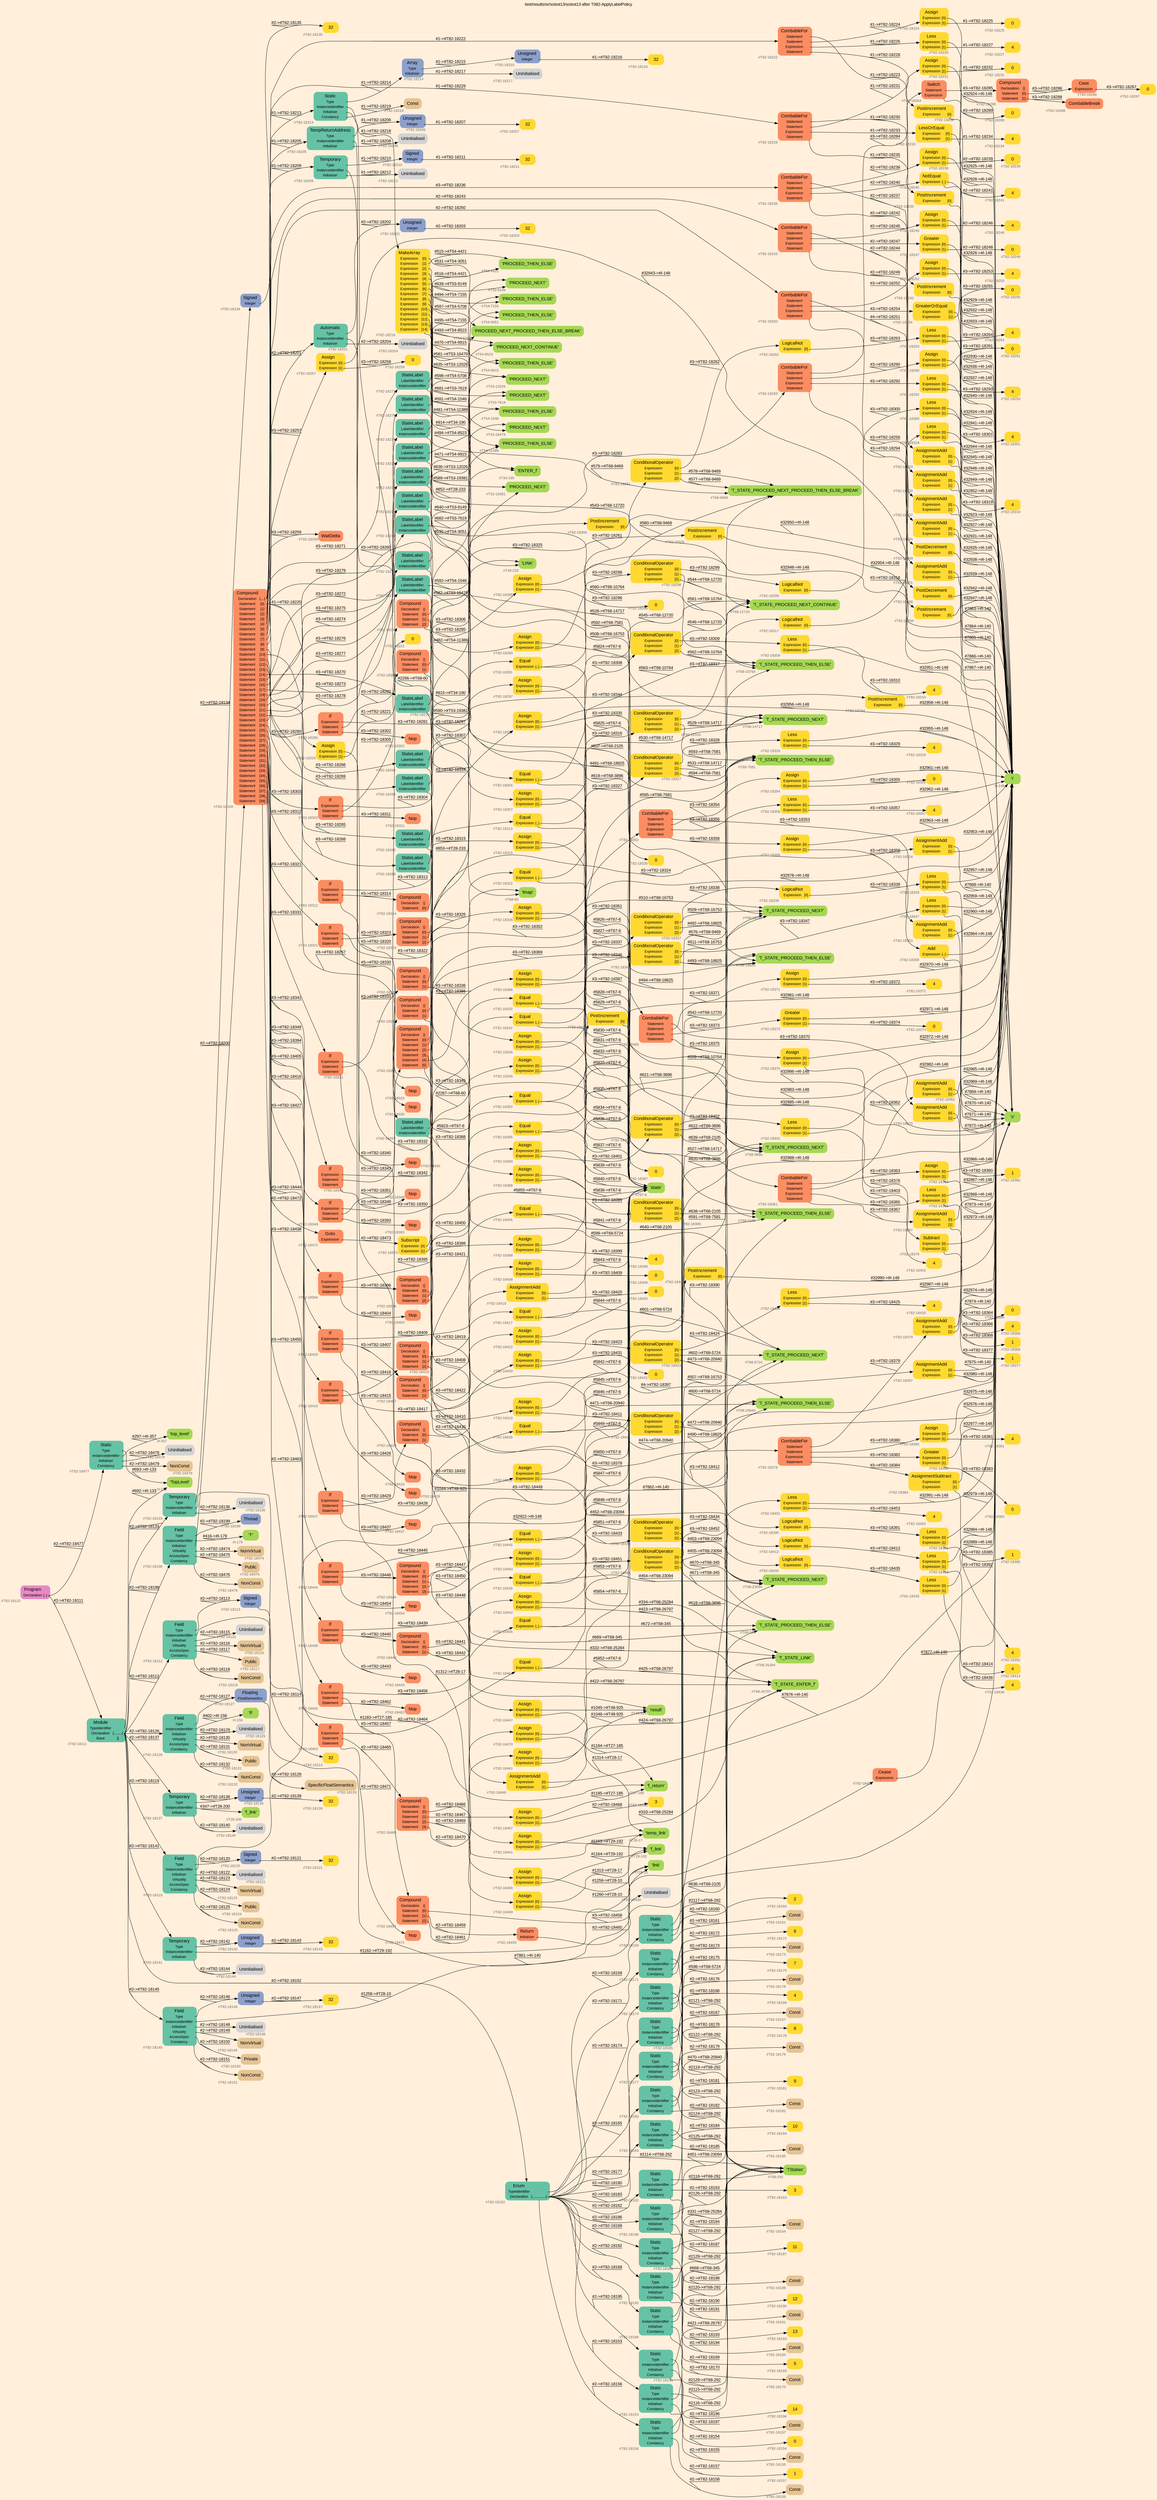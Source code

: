 digraph "test/results/sr/sctest13/sctest13 after T082-ApplyLabelPolicy" {
label = "test/results/sr/sctest13/sctest13 after T082-ApplyLabelPolicy"
labelloc = t
graph [
    rankdir = "LR"
    ranksep = 0.3
    bgcolor = antiquewhite1
    color = black
    fontcolor = black
    fontname = "Arial"
];
node [
    fontname = "Arial"
];
edge [
    fontname = "Arial"
];

// -------------------- node figure --------------------
// -------- block #T82-18110 ----------
"#T82-18110" [
    fillcolor = "/set28/4"
    xlabel = "#T82-18110"
    fontsize = "12"
    fontcolor = grey40
    shape = "plaintext"
    label = <<TABLE BORDER="0" CELLBORDER="0" CELLSPACING="0">
     <TR><TD><FONT COLOR="black" POINT-SIZE="15">Program</FONT></TD></TR>
     <TR><TD><FONT COLOR="black" POINT-SIZE="12">Declaration</FONT></TD><TD PORT="port0"><FONT COLOR="black" POINT-SIZE="12">{..}</FONT></TD></TR>
    </TABLE>>
    style = "rounded,filled"
];

// -------- block #T82-18111 ----------
"#T82-18111" [
    fillcolor = "/set28/1"
    xlabel = "#T82-18111"
    fontsize = "12"
    fontcolor = grey40
    shape = "plaintext"
    label = <<TABLE BORDER="0" CELLBORDER="0" CELLSPACING="0">
     <TR><TD><FONT COLOR="black" POINT-SIZE="15">Module</FONT></TD></TR>
     <TR><TD><FONT COLOR="black" POINT-SIZE="12">TypeIdentifier</FONT></TD><TD PORT="port0"></TD></TR>
     <TR><TD><FONT COLOR="black" POINT-SIZE="12">Declaration</FONT></TD><TD PORT="port1"><FONT COLOR="black" POINT-SIZE="12">{.........}</FONT></TD></TR>
     <TR><TD><FONT COLOR="black" POINT-SIZE="12">Base</FONT></TD><TD PORT="port2"><FONT COLOR="black" POINT-SIZE="12">{}</FONT></TD></TR>
    </TABLE>>
    style = "rounded,filled"
];

// -------- block #I-133 ----------
"#I-133" [
    fillcolor = "/set28/5"
    xlabel = "#I-133"
    fontsize = "12"
    fontcolor = grey40
    shape = "plaintext"
    label = <<TABLE BORDER="0" CELLBORDER="0" CELLSPACING="0">
     <TR><TD><FONT COLOR="black" POINT-SIZE="15">'TopLevel'</FONT></TD></TR>
    </TABLE>>
    style = "rounded,filled"
];

// -------- block #T82-18112 ----------
"#T82-18112" [
    fillcolor = "/set28/1"
    xlabel = "#T82-18112"
    fontsize = "12"
    fontcolor = grey40
    shape = "plaintext"
    label = <<TABLE BORDER="0" CELLBORDER="0" CELLSPACING="0">
     <TR><TD><FONT COLOR="black" POINT-SIZE="15">Field</FONT></TD></TR>
     <TR><TD><FONT COLOR="black" POINT-SIZE="12">Type</FONT></TD><TD PORT="port0"></TD></TR>
     <TR><TD><FONT COLOR="black" POINT-SIZE="12">InstanceIdentifier</FONT></TD><TD PORT="port1"></TD></TR>
     <TR><TD><FONT COLOR="black" POINT-SIZE="12">Initialiser</FONT></TD><TD PORT="port2"></TD></TR>
     <TR><TD><FONT COLOR="black" POINT-SIZE="12">Virtuality</FONT></TD><TD PORT="port3"></TD></TR>
     <TR><TD><FONT COLOR="black" POINT-SIZE="12">AccessSpec</FONT></TD><TD PORT="port4"></TD></TR>
     <TR><TD><FONT COLOR="black" POINT-SIZE="12">Constancy</FONT></TD><TD PORT="port5"></TD></TR>
    </TABLE>>
    style = "rounded,filled"
];

// -------- block #T82-18113 ----------
"#T82-18113" [
    fillcolor = "/set28/3"
    xlabel = "#T82-18113"
    fontsize = "12"
    fontcolor = grey40
    shape = "plaintext"
    label = <<TABLE BORDER="0" CELLBORDER="0" CELLSPACING="0">
     <TR><TD><FONT COLOR="black" POINT-SIZE="15">Signed</FONT></TD></TR>
     <TR><TD><FONT COLOR="black" POINT-SIZE="12">Integer</FONT></TD><TD PORT="port0"></TD></TR>
    </TABLE>>
    style = "rounded,filled"
];

// -------- block #T82-18114 ----------
"#T82-18114" [
    fillcolor = "/set28/6"
    xlabel = "#T82-18114"
    fontsize = "12"
    fontcolor = grey40
    shape = "plaintext"
    label = <<TABLE BORDER="0" CELLBORDER="0" CELLSPACING="0">
     <TR><TD><FONT COLOR="black" POINT-SIZE="15">32</FONT></TD></TR>
    </TABLE>>
    style = "rounded,filled"
];

// -------- block #I-140 ----------
"#I-140" [
    fillcolor = "/set28/5"
    xlabel = "#I-140"
    fontsize = "12"
    fontcolor = grey40
    shape = "plaintext"
    label = <<TABLE BORDER="0" CELLBORDER="0" CELLSPACING="0">
     <TR><TD><FONT COLOR="black" POINT-SIZE="15">'x'</FONT></TD></TR>
    </TABLE>>
    style = "rounded,filled"
];

// -------- block #T82-18115 ----------
"#T82-18115" [
    xlabel = "#T82-18115"
    fontsize = "12"
    fontcolor = grey40
    shape = "plaintext"
    label = <<TABLE BORDER="0" CELLBORDER="0" CELLSPACING="0">
     <TR><TD><FONT COLOR="black" POINT-SIZE="15">Uninitialised</FONT></TD></TR>
    </TABLE>>
    style = "rounded,filled"
];

// -------- block #T82-18116 ----------
"#T82-18116" [
    fillcolor = "/set28/7"
    xlabel = "#T82-18116"
    fontsize = "12"
    fontcolor = grey40
    shape = "plaintext"
    label = <<TABLE BORDER="0" CELLBORDER="0" CELLSPACING="0">
     <TR><TD><FONT COLOR="black" POINT-SIZE="15">NonVirtual</FONT></TD></TR>
    </TABLE>>
    style = "rounded,filled"
];

// -------- block #T82-18117 ----------
"#T82-18117" [
    fillcolor = "/set28/7"
    xlabel = "#T82-18117"
    fontsize = "12"
    fontcolor = grey40
    shape = "plaintext"
    label = <<TABLE BORDER="0" CELLBORDER="0" CELLSPACING="0">
     <TR><TD><FONT COLOR="black" POINT-SIZE="15">Public</FONT></TD></TR>
    </TABLE>>
    style = "rounded,filled"
];

// -------- block #T82-18118 ----------
"#T82-18118" [
    fillcolor = "/set28/7"
    xlabel = "#T82-18118"
    fontsize = "12"
    fontcolor = grey40
    shape = "plaintext"
    label = <<TABLE BORDER="0" CELLBORDER="0" CELLSPACING="0">
     <TR><TD><FONT COLOR="black" POINT-SIZE="15">NonConst</FONT></TD></TR>
    </TABLE>>
    style = "rounded,filled"
];

// -------- block #T82-18119 ----------
"#T82-18119" [
    fillcolor = "/set28/1"
    xlabel = "#T82-18119"
    fontsize = "12"
    fontcolor = grey40
    shape = "plaintext"
    label = <<TABLE BORDER="0" CELLBORDER="0" CELLSPACING="0">
     <TR><TD><FONT COLOR="black" POINT-SIZE="15">Field</FONT></TD></TR>
     <TR><TD><FONT COLOR="black" POINT-SIZE="12">Type</FONT></TD><TD PORT="port0"></TD></TR>
     <TR><TD><FONT COLOR="black" POINT-SIZE="12">InstanceIdentifier</FONT></TD><TD PORT="port1"></TD></TR>
     <TR><TD><FONT COLOR="black" POINT-SIZE="12">Initialiser</FONT></TD><TD PORT="port2"></TD></TR>
     <TR><TD><FONT COLOR="black" POINT-SIZE="12">Virtuality</FONT></TD><TD PORT="port3"></TD></TR>
     <TR><TD><FONT COLOR="black" POINT-SIZE="12">AccessSpec</FONT></TD><TD PORT="port4"></TD></TR>
     <TR><TD><FONT COLOR="black" POINT-SIZE="12">Constancy</FONT></TD><TD PORT="port5"></TD></TR>
    </TABLE>>
    style = "rounded,filled"
];

// -------- block #T82-18120 ----------
"#T82-18120" [
    fillcolor = "/set28/3"
    xlabel = "#T82-18120"
    fontsize = "12"
    fontcolor = grey40
    shape = "plaintext"
    label = <<TABLE BORDER="0" CELLBORDER="0" CELLSPACING="0">
     <TR><TD><FONT COLOR="black" POINT-SIZE="15">Signed</FONT></TD></TR>
     <TR><TD><FONT COLOR="black" POINT-SIZE="12">Integer</FONT></TD><TD PORT="port0"></TD></TR>
    </TABLE>>
    style = "rounded,filled"
];

// -------- block #T82-18121 ----------
"#T82-18121" [
    fillcolor = "/set28/6"
    xlabel = "#T82-18121"
    fontsize = "12"
    fontcolor = grey40
    shape = "plaintext"
    label = <<TABLE BORDER="0" CELLBORDER="0" CELLSPACING="0">
     <TR><TD><FONT COLOR="black" POINT-SIZE="15">32</FONT></TD></TR>
    </TABLE>>
    style = "rounded,filled"
];

// -------- block #I-148 ----------
"#I-148" [
    fillcolor = "/set28/5"
    xlabel = "#I-148"
    fontsize = "12"
    fontcolor = grey40
    shape = "plaintext"
    label = <<TABLE BORDER="0" CELLBORDER="0" CELLSPACING="0">
     <TR><TD><FONT COLOR="black" POINT-SIZE="15">'i'</FONT></TD></TR>
    </TABLE>>
    style = "rounded,filled"
];

// -------- block #T82-18122 ----------
"#T82-18122" [
    xlabel = "#T82-18122"
    fontsize = "12"
    fontcolor = grey40
    shape = "plaintext"
    label = <<TABLE BORDER="0" CELLBORDER="0" CELLSPACING="0">
     <TR><TD><FONT COLOR="black" POINT-SIZE="15">Uninitialised</FONT></TD></TR>
    </TABLE>>
    style = "rounded,filled"
];

// -------- block #T82-18123 ----------
"#T82-18123" [
    fillcolor = "/set28/7"
    xlabel = "#T82-18123"
    fontsize = "12"
    fontcolor = grey40
    shape = "plaintext"
    label = <<TABLE BORDER="0" CELLBORDER="0" CELLSPACING="0">
     <TR><TD><FONT COLOR="black" POINT-SIZE="15">NonVirtual</FONT></TD></TR>
    </TABLE>>
    style = "rounded,filled"
];

// -------- block #T82-18124 ----------
"#T82-18124" [
    fillcolor = "/set28/7"
    xlabel = "#T82-18124"
    fontsize = "12"
    fontcolor = grey40
    shape = "plaintext"
    label = <<TABLE BORDER="0" CELLBORDER="0" CELLSPACING="0">
     <TR><TD><FONT COLOR="black" POINT-SIZE="15">Public</FONT></TD></TR>
    </TABLE>>
    style = "rounded,filled"
];

// -------- block #T82-18125 ----------
"#T82-18125" [
    fillcolor = "/set28/7"
    xlabel = "#T82-18125"
    fontsize = "12"
    fontcolor = grey40
    shape = "plaintext"
    label = <<TABLE BORDER="0" CELLBORDER="0" CELLSPACING="0">
     <TR><TD><FONT COLOR="black" POINT-SIZE="15">NonConst</FONT></TD></TR>
    </TABLE>>
    style = "rounded,filled"
];

// -------- block #T82-18126 ----------
"#T82-18126" [
    fillcolor = "/set28/1"
    xlabel = "#T82-18126"
    fontsize = "12"
    fontcolor = grey40
    shape = "plaintext"
    label = <<TABLE BORDER="0" CELLBORDER="0" CELLSPACING="0">
     <TR><TD><FONT COLOR="black" POINT-SIZE="15">Field</FONT></TD></TR>
     <TR><TD><FONT COLOR="black" POINT-SIZE="12">Type</FONT></TD><TD PORT="port0"></TD></TR>
     <TR><TD><FONT COLOR="black" POINT-SIZE="12">InstanceIdentifier</FONT></TD><TD PORT="port1"></TD></TR>
     <TR><TD><FONT COLOR="black" POINT-SIZE="12">Initialiser</FONT></TD><TD PORT="port2"></TD></TR>
     <TR><TD><FONT COLOR="black" POINT-SIZE="12">Virtuality</FONT></TD><TD PORT="port3"></TD></TR>
     <TR><TD><FONT COLOR="black" POINT-SIZE="12">AccessSpec</FONT></TD><TD PORT="port4"></TD></TR>
     <TR><TD><FONT COLOR="black" POINT-SIZE="12">Constancy</FONT></TD><TD PORT="port5"></TD></TR>
    </TABLE>>
    style = "rounded,filled"
];

// -------- block #T82-18127 ----------
"#T82-18127" [
    fillcolor = "/set28/3"
    xlabel = "#T82-18127"
    fontsize = "12"
    fontcolor = grey40
    shape = "plaintext"
    label = <<TABLE BORDER="0" CELLBORDER="0" CELLSPACING="0">
     <TR><TD><FONT COLOR="black" POINT-SIZE="15">Floating</FONT></TD></TR>
     <TR><TD><FONT COLOR="black" POINT-SIZE="12">FloatSemantics</FONT></TD><TD PORT="port0"></TD></TR>
    </TABLE>>
    style = "rounded,filled"
];

// -------- block #T82-18128 ----------
"#T82-18128" [
    fillcolor = "/set28/7"
    xlabel = "#T82-18128"
    fontsize = "12"
    fontcolor = grey40
    shape = "plaintext"
    label = <<TABLE BORDER="0" CELLBORDER="0" CELLSPACING="0">
     <TR><TD><FONT COLOR="black" POINT-SIZE="15">SpecificFloatSemantics</FONT></TD></TR>
    </TABLE>>
    style = "rounded,filled"
];

// -------- block #I-156 ----------
"#I-156" [
    fillcolor = "/set28/5"
    xlabel = "#I-156"
    fontsize = "12"
    fontcolor = grey40
    shape = "plaintext"
    label = <<TABLE BORDER="0" CELLBORDER="0" CELLSPACING="0">
     <TR><TD><FONT COLOR="black" POINT-SIZE="15">'fi'</FONT></TD></TR>
    </TABLE>>
    style = "rounded,filled"
];

// -------- block #T82-18129 ----------
"#T82-18129" [
    xlabel = "#T82-18129"
    fontsize = "12"
    fontcolor = grey40
    shape = "plaintext"
    label = <<TABLE BORDER="0" CELLBORDER="0" CELLSPACING="0">
     <TR><TD><FONT COLOR="black" POINT-SIZE="15">Uninitialised</FONT></TD></TR>
    </TABLE>>
    style = "rounded,filled"
];

// -------- block #T82-18130 ----------
"#T82-18130" [
    fillcolor = "/set28/7"
    xlabel = "#T82-18130"
    fontsize = "12"
    fontcolor = grey40
    shape = "plaintext"
    label = <<TABLE BORDER="0" CELLBORDER="0" CELLSPACING="0">
     <TR><TD><FONT COLOR="black" POINT-SIZE="15">NonVirtual</FONT></TD></TR>
    </TABLE>>
    style = "rounded,filled"
];

// -------- block #T82-18131 ----------
"#T82-18131" [
    fillcolor = "/set28/7"
    xlabel = "#T82-18131"
    fontsize = "12"
    fontcolor = grey40
    shape = "plaintext"
    label = <<TABLE BORDER="0" CELLBORDER="0" CELLSPACING="0">
     <TR><TD><FONT COLOR="black" POINT-SIZE="15">Public</FONT></TD></TR>
    </TABLE>>
    style = "rounded,filled"
];

// -------- block #T82-18132 ----------
"#T82-18132" [
    fillcolor = "/set28/7"
    xlabel = "#T82-18132"
    fontsize = "12"
    fontcolor = grey40
    shape = "plaintext"
    label = <<TABLE BORDER="0" CELLBORDER="0" CELLSPACING="0">
     <TR><TD><FONT COLOR="black" POINT-SIZE="15">NonConst</FONT></TD></TR>
    </TABLE>>
    style = "rounded,filled"
];

// -------- block #T82-18133 ----------
"#T82-18133" [
    fillcolor = "/set28/1"
    xlabel = "#T82-18133"
    fontsize = "12"
    fontcolor = grey40
    shape = "plaintext"
    label = <<TABLE BORDER="0" CELLBORDER="0" CELLSPACING="0">
     <TR><TD><FONT COLOR="black" POINT-SIZE="15">Temporary</FONT></TD></TR>
     <TR><TD><FONT COLOR="black" POINT-SIZE="12">Type</FONT></TD><TD PORT="port0"></TD></TR>
     <TR><TD><FONT COLOR="black" POINT-SIZE="12">InstanceIdentifier</FONT></TD><TD PORT="port1"></TD></TR>
     <TR><TD><FONT COLOR="black" POINT-SIZE="12">Initialiser</FONT></TD><TD PORT="port2"></TD></TR>
    </TABLE>>
    style = "rounded,filled"
];

// -------- block #T82-18134 ----------
"#T82-18134" [
    fillcolor = "/set28/3"
    xlabel = "#T82-18134"
    fontsize = "12"
    fontcolor = grey40
    shape = "plaintext"
    label = <<TABLE BORDER="0" CELLBORDER="0" CELLSPACING="0">
     <TR><TD><FONT COLOR="black" POINT-SIZE="15">Signed</FONT></TD></TR>
     <TR><TD><FONT COLOR="black" POINT-SIZE="12">Integer</FONT></TD><TD PORT="port0"></TD></TR>
    </TABLE>>
    style = "rounded,filled"
];

// -------- block #T82-18135 ----------
"#T82-18135" [
    fillcolor = "/set28/6"
    xlabel = "#T82-18135"
    fontsize = "12"
    fontcolor = grey40
    shape = "plaintext"
    label = <<TABLE BORDER="0" CELLBORDER="0" CELLSPACING="0">
     <TR><TD><FONT COLOR="black" POINT-SIZE="15">32</FONT></TD></TR>
    </TABLE>>
    style = "rounded,filled"
];

// -------- block #T27-185 ----------
"#T27-185" [
    fillcolor = "/set28/5"
    xlabel = "#T27-185"
    fontsize = "12"
    fontcolor = grey40
    shape = "plaintext"
    label = <<TABLE BORDER="0" CELLBORDER="0" CELLSPACING="0">
     <TR><TD><FONT COLOR="black" POINT-SIZE="15">'f_return'</FONT></TD></TR>
    </TABLE>>
    style = "rounded,filled"
];

// -------- block #T82-18136 ----------
"#T82-18136" [
    xlabel = "#T82-18136"
    fontsize = "12"
    fontcolor = grey40
    shape = "plaintext"
    label = <<TABLE BORDER="0" CELLBORDER="0" CELLSPACING="0">
     <TR><TD><FONT COLOR="black" POINT-SIZE="15">Uninitialised</FONT></TD></TR>
    </TABLE>>
    style = "rounded,filled"
];

// -------- block #T82-18137 ----------
"#T82-18137" [
    fillcolor = "/set28/1"
    xlabel = "#T82-18137"
    fontsize = "12"
    fontcolor = grey40
    shape = "plaintext"
    label = <<TABLE BORDER="0" CELLBORDER="0" CELLSPACING="0">
     <TR><TD><FONT COLOR="black" POINT-SIZE="15">Temporary</FONT></TD></TR>
     <TR><TD><FONT COLOR="black" POINT-SIZE="12">Type</FONT></TD><TD PORT="port0"></TD></TR>
     <TR><TD><FONT COLOR="black" POINT-SIZE="12">InstanceIdentifier</FONT></TD><TD PORT="port1"></TD></TR>
     <TR><TD><FONT COLOR="black" POINT-SIZE="12">Initialiser</FONT></TD><TD PORT="port2"></TD></TR>
    </TABLE>>
    style = "rounded,filled"
];

// -------- block #T82-18138 ----------
"#T82-18138" [
    fillcolor = "/set28/3"
    xlabel = "#T82-18138"
    fontsize = "12"
    fontcolor = grey40
    shape = "plaintext"
    label = <<TABLE BORDER="0" CELLBORDER="0" CELLSPACING="0">
     <TR><TD><FONT COLOR="black" POINT-SIZE="15">Unsigned</FONT></TD></TR>
     <TR><TD><FONT COLOR="black" POINT-SIZE="12">Integer</FONT></TD><TD PORT="port0"></TD></TR>
    </TABLE>>
    style = "rounded,filled"
];

// -------- block #T82-18139 ----------
"#T82-18139" [
    fillcolor = "/set28/6"
    xlabel = "#T82-18139"
    fontsize = "12"
    fontcolor = grey40
    shape = "plaintext"
    label = <<TABLE BORDER="0" CELLBORDER="0" CELLSPACING="0">
     <TR><TD><FONT COLOR="black" POINT-SIZE="15">32</FONT></TD></TR>
    </TABLE>>
    style = "rounded,filled"
];

// -------- block #T28-200 ----------
"#T28-200" [
    fillcolor = "/set28/5"
    xlabel = "#T28-200"
    fontsize = "12"
    fontcolor = grey40
    shape = "plaintext"
    label = <<TABLE BORDER="0" CELLBORDER="0" CELLSPACING="0">
     <TR><TD><FONT COLOR="black" POINT-SIZE="15">'f_link'</FONT></TD></TR>
    </TABLE>>
    style = "rounded,filled"
];

// -------- block #T82-18140 ----------
"#T82-18140" [
    xlabel = "#T82-18140"
    fontsize = "12"
    fontcolor = grey40
    shape = "plaintext"
    label = <<TABLE BORDER="0" CELLBORDER="0" CELLSPACING="0">
     <TR><TD><FONT COLOR="black" POINT-SIZE="15">Uninitialised</FONT></TD></TR>
    </TABLE>>
    style = "rounded,filled"
];

// -------- block #T82-18141 ----------
"#T82-18141" [
    fillcolor = "/set28/1"
    xlabel = "#T82-18141"
    fontsize = "12"
    fontcolor = grey40
    shape = "plaintext"
    label = <<TABLE BORDER="0" CELLBORDER="0" CELLSPACING="0">
     <TR><TD><FONT COLOR="black" POINT-SIZE="15">Temporary</FONT></TD></TR>
     <TR><TD><FONT COLOR="black" POINT-SIZE="12">Type</FONT></TD><TD PORT="port0"></TD></TR>
     <TR><TD><FONT COLOR="black" POINT-SIZE="12">InstanceIdentifier</FONT></TD><TD PORT="port1"></TD></TR>
     <TR><TD><FONT COLOR="black" POINT-SIZE="12">Initialiser</FONT></TD><TD PORT="port2"></TD></TR>
    </TABLE>>
    style = "rounded,filled"
];

// -------- block #T82-18142 ----------
"#T82-18142" [
    fillcolor = "/set28/3"
    xlabel = "#T82-18142"
    fontsize = "12"
    fontcolor = grey40
    shape = "plaintext"
    label = <<TABLE BORDER="0" CELLBORDER="0" CELLSPACING="0">
     <TR><TD><FONT COLOR="black" POINT-SIZE="15">Unsigned</FONT></TD></TR>
     <TR><TD><FONT COLOR="black" POINT-SIZE="12">Integer</FONT></TD><TD PORT="port0"></TD></TR>
    </TABLE>>
    style = "rounded,filled"
];

// -------- block #T82-18143 ----------
"#T82-18143" [
    fillcolor = "/set28/6"
    xlabel = "#T82-18143"
    fontsize = "12"
    fontcolor = grey40
    shape = "plaintext"
    label = <<TABLE BORDER="0" CELLBORDER="0" CELLSPACING="0">
     <TR><TD><FONT COLOR="black" POINT-SIZE="15">32</FONT></TD></TR>
    </TABLE>>
    style = "rounded,filled"
];

// -------- block #T29-192 ----------
"#T29-192" [
    fillcolor = "/set28/5"
    xlabel = "#T29-192"
    fontsize = "12"
    fontcolor = grey40
    shape = "plaintext"
    label = <<TABLE BORDER="0" CELLBORDER="0" CELLSPACING="0">
     <TR><TD><FONT COLOR="black" POINT-SIZE="15">'f_link'</FONT></TD></TR>
    </TABLE>>
    style = "rounded,filled"
];

// -------- block #T82-18144 ----------
"#T82-18144" [
    xlabel = "#T82-18144"
    fontsize = "12"
    fontcolor = grey40
    shape = "plaintext"
    label = <<TABLE BORDER="0" CELLBORDER="0" CELLSPACING="0">
     <TR><TD><FONT COLOR="black" POINT-SIZE="15">Uninitialised</FONT></TD></TR>
    </TABLE>>
    style = "rounded,filled"
];

// -------- block #T82-18145 ----------
"#T82-18145" [
    fillcolor = "/set28/1"
    xlabel = "#T82-18145"
    fontsize = "12"
    fontcolor = grey40
    shape = "plaintext"
    label = <<TABLE BORDER="0" CELLBORDER="0" CELLSPACING="0">
     <TR><TD><FONT COLOR="black" POINT-SIZE="15">Field</FONT></TD></TR>
     <TR><TD><FONT COLOR="black" POINT-SIZE="12">Type</FONT></TD><TD PORT="port0"></TD></TR>
     <TR><TD><FONT COLOR="black" POINT-SIZE="12">InstanceIdentifier</FONT></TD><TD PORT="port1"></TD></TR>
     <TR><TD><FONT COLOR="black" POINT-SIZE="12">Initialiser</FONT></TD><TD PORT="port2"></TD></TR>
     <TR><TD><FONT COLOR="black" POINT-SIZE="12">Virtuality</FONT></TD><TD PORT="port3"></TD></TR>
     <TR><TD><FONT COLOR="black" POINT-SIZE="12">AccessSpec</FONT></TD><TD PORT="port4"></TD></TR>
     <TR><TD><FONT COLOR="black" POINT-SIZE="12">Constancy</FONT></TD><TD PORT="port5"></TD></TR>
    </TABLE>>
    style = "rounded,filled"
];

// -------- block #T82-18146 ----------
"#T82-18146" [
    fillcolor = "/set28/3"
    xlabel = "#T82-18146"
    fontsize = "12"
    fontcolor = grey40
    shape = "plaintext"
    label = <<TABLE BORDER="0" CELLBORDER="0" CELLSPACING="0">
     <TR><TD><FONT COLOR="black" POINT-SIZE="15">Unsigned</FONT></TD></TR>
     <TR><TD><FONT COLOR="black" POINT-SIZE="12">Integer</FONT></TD><TD PORT="port0"></TD></TR>
    </TABLE>>
    style = "rounded,filled"
];

// -------- block #T82-18147 ----------
"#T82-18147" [
    fillcolor = "/set28/6"
    xlabel = "#T82-18147"
    fontsize = "12"
    fontcolor = grey40
    shape = "plaintext"
    label = <<TABLE BORDER="0" CELLBORDER="0" CELLSPACING="0">
     <TR><TD><FONT COLOR="black" POINT-SIZE="15">32</FONT></TD></TR>
    </TABLE>>
    style = "rounded,filled"
];

// -------- block #T28-10 ----------
"#T28-10" [
    fillcolor = "/set28/5"
    xlabel = "#T28-10"
    fontsize = "12"
    fontcolor = grey40
    shape = "plaintext"
    label = <<TABLE BORDER="0" CELLBORDER="0" CELLSPACING="0">
     <TR><TD><FONT COLOR="black" POINT-SIZE="15">'link'</FONT></TD></TR>
    </TABLE>>
    style = "rounded,filled"
];

// -------- block #T82-18148 ----------
"#T82-18148" [
    xlabel = "#T82-18148"
    fontsize = "12"
    fontcolor = grey40
    shape = "plaintext"
    label = <<TABLE BORDER="0" CELLBORDER="0" CELLSPACING="0">
     <TR><TD><FONT COLOR="black" POINT-SIZE="15">Uninitialised</FONT></TD></TR>
    </TABLE>>
    style = "rounded,filled"
];

// -------- block #T82-18149 ----------
"#T82-18149" [
    fillcolor = "/set28/7"
    xlabel = "#T82-18149"
    fontsize = "12"
    fontcolor = grey40
    shape = "plaintext"
    label = <<TABLE BORDER="0" CELLBORDER="0" CELLSPACING="0">
     <TR><TD><FONT COLOR="black" POINT-SIZE="15">NonVirtual</FONT></TD></TR>
    </TABLE>>
    style = "rounded,filled"
];

// -------- block #T82-18150 ----------
"#T82-18150" [
    fillcolor = "/set28/7"
    xlabel = "#T82-18150"
    fontsize = "12"
    fontcolor = grey40
    shape = "plaintext"
    label = <<TABLE BORDER="0" CELLBORDER="0" CELLSPACING="0">
     <TR><TD><FONT COLOR="black" POINT-SIZE="15">Private</FONT></TD></TR>
    </TABLE>>
    style = "rounded,filled"
];

// -------- block #T82-18151 ----------
"#T82-18151" [
    fillcolor = "/set28/7"
    xlabel = "#T82-18151"
    fontsize = "12"
    fontcolor = grey40
    shape = "plaintext"
    label = <<TABLE BORDER="0" CELLBORDER="0" CELLSPACING="0">
     <TR><TD><FONT COLOR="black" POINT-SIZE="15">NonConst</FONT></TD></TR>
    </TABLE>>
    style = "rounded,filled"
];

// -------- block #T82-18152 ----------
"#T82-18152" [
    fillcolor = "/set28/1"
    xlabel = "#T82-18152"
    fontsize = "12"
    fontcolor = grey40
    shape = "plaintext"
    label = <<TABLE BORDER="0" CELLBORDER="0" CELLSPACING="0">
     <TR><TD><FONT COLOR="black" POINT-SIZE="15">Enum</FONT></TD></TR>
     <TR><TD><FONT COLOR="black" POINT-SIZE="12">TypeIdentifier</FONT></TD><TD PORT="port0"></TD></TR>
     <TR><TD><FONT COLOR="black" POINT-SIZE="12">Declaration</FONT></TD><TD PORT="port1"><FONT COLOR="black" POINT-SIZE="12">{...............}</FONT></TD></TR>
    </TABLE>>
    style = "rounded,filled"
];

// -------- block #T68-292 ----------
"#T68-292" [
    fillcolor = "/set28/5"
    xlabel = "#T68-292"
    fontsize = "12"
    fontcolor = grey40
    shape = "plaintext"
    label = <<TABLE BORDER="0" CELLBORDER="0" CELLSPACING="0">
     <TR><TD><FONT COLOR="black" POINT-SIZE="15">'TStates'</FONT></TD></TR>
    </TABLE>>
    style = "rounded,filled"
];

// -------- block #T82-18153 ----------
"#T82-18153" [
    fillcolor = "/set28/1"
    xlabel = "#T82-18153"
    fontsize = "12"
    fontcolor = grey40
    shape = "plaintext"
    label = <<TABLE BORDER="0" CELLBORDER="0" CELLSPACING="0">
     <TR><TD><FONT COLOR="black" POINT-SIZE="15">Static</FONT></TD></TR>
     <TR><TD><FONT COLOR="black" POINT-SIZE="12">Type</FONT></TD><TD PORT="port0"></TD></TR>
     <TR><TD><FONT COLOR="black" POINT-SIZE="12">InstanceIdentifier</FONT></TD><TD PORT="port1"></TD></TR>
     <TR><TD><FONT COLOR="black" POINT-SIZE="12">Initialiser</FONT></TD><TD PORT="port2"></TD></TR>
     <TR><TD><FONT COLOR="black" POINT-SIZE="12">Constancy</FONT></TD><TD PORT="port3"></TD></TR>
    </TABLE>>
    style = "rounded,filled"
];

// -------- block #T68-345 ----------
"#T68-345" [
    fillcolor = "/set28/5"
    xlabel = "#T68-345"
    fontsize = "12"
    fontcolor = grey40
    shape = "plaintext"
    label = <<TABLE BORDER="0" CELLBORDER="0" CELLSPACING="0">
     <TR><TD><FONT COLOR="black" POINT-SIZE="15">'T_STATE_PROCEED_THEN_ELSE'</FONT></TD></TR>
    </TABLE>>
    style = "rounded,filled"
];

// -------- block #T82-18154 ----------
"#T82-18154" [
    fillcolor = "/set28/6"
    xlabel = "#T82-18154"
    fontsize = "12"
    fontcolor = grey40
    shape = "plaintext"
    label = <<TABLE BORDER="0" CELLBORDER="0" CELLSPACING="0">
     <TR><TD><FONT COLOR="black" POINT-SIZE="15">0</FONT></TD></TR>
    </TABLE>>
    style = "rounded,filled"
];

// -------- block #T82-18155 ----------
"#T82-18155" [
    fillcolor = "/set28/7"
    xlabel = "#T82-18155"
    fontsize = "12"
    fontcolor = grey40
    shape = "plaintext"
    label = <<TABLE BORDER="0" CELLBORDER="0" CELLSPACING="0">
     <TR><TD><FONT COLOR="black" POINT-SIZE="15">Const</FONT></TD></TR>
    </TABLE>>
    style = "rounded,filled"
];

// -------- block #T82-18156 ----------
"#T82-18156" [
    fillcolor = "/set28/1"
    xlabel = "#T82-18156"
    fontsize = "12"
    fontcolor = grey40
    shape = "plaintext"
    label = <<TABLE BORDER="0" CELLBORDER="0" CELLSPACING="0">
     <TR><TD><FONT COLOR="black" POINT-SIZE="15">Static</FONT></TD></TR>
     <TR><TD><FONT COLOR="black" POINT-SIZE="12">Type</FONT></TD><TD PORT="port0"></TD></TR>
     <TR><TD><FONT COLOR="black" POINT-SIZE="12">InstanceIdentifier</FONT></TD><TD PORT="port1"></TD></TR>
     <TR><TD><FONT COLOR="black" POINT-SIZE="12">Initialiser</FONT></TD><TD PORT="port2"></TD></TR>
     <TR><TD><FONT COLOR="black" POINT-SIZE="12">Constancy</FONT></TD><TD PORT="port3"></TD></TR>
    </TABLE>>
    style = "rounded,filled"
];

// -------- block #T68-2105 ----------
"#T68-2105" [
    fillcolor = "/set28/5"
    xlabel = "#T68-2105"
    fontsize = "12"
    fontcolor = grey40
    shape = "plaintext"
    label = <<TABLE BORDER="0" CELLBORDER="0" CELLSPACING="0">
     <TR><TD><FONT COLOR="black" POINT-SIZE="15">'T_STATE_PROCEED_THEN_ELSE'</FONT></TD></TR>
    </TABLE>>
    style = "rounded,filled"
];

// -------- block #T82-18157 ----------
"#T82-18157" [
    fillcolor = "/set28/6"
    xlabel = "#T82-18157"
    fontsize = "12"
    fontcolor = grey40
    shape = "plaintext"
    label = <<TABLE BORDER="0" CELLBORDER="0" CELLSPACING="0">
     <TR><TD><FONT COLOR="black" POINT-SIZE="15">1</FONT></TD></TR>
    </TABLE>>
    style = "rounded,filled"
];

// -------- block #T82-18158 ----------
"#T82-18158" [
    fillcolor = "/set28/7"
    xlabel = "#T82-18158"
    fontsize = "12"
    fontcolor = grey40
    shape = "plaintext"
    label = <<TABLE BORDER="0" CELLBORDER="0" CELLSPACING="0">
     <TR><TD><FONT COLOR="black" POINT-SIZE="15">Const</FONT></TD></TR>
    </TABLE>>
    style = "rounded,filled"
];

// -------- block #T82-18159 ----------
"#T82-18159" [
    fillcolor = "/set28/1"
    xlabel = "#T82-18159"
    fontsize = "12"
    fontcolor = grey40
    shape = "plaintext"
    label = <<TABLE BORDER="0" CELLBORDER="0" CELLSPACING="0">
     <TR><TD><FONT COLOR="black" POINT-SIZE="15">Static</FONT></TD></TR>
     <TR><TD><FONT COLOR="black" POINT-SIZE="12">Type</FONT></TD><TD PORT="port0"></TD></TR>
     <TR><TD><FONT COLOR="black" POINT-SIZE="12">InstanceIdentifier</FONT></TD><TD PORT="port1"></TD></TR>
     <TR><TD><FONT COLOR="black" POINT-SIZE="12">Initialiser</FONT></TD><TD PORT="port2"></TD></TR>
     <TR><TD><FONT COLOR="black" POINT-SIZE="12">Constancy</FONT></TD><TD PORT="port3"></TD></TR>
    </TABLE>>
    style = "rounded,filled"
];

// -------- block #T68-3896 ----------
"#T68-3896" [
    fillcolor = "/set28/5"
    xlabel = "#T68-3896"
    fontsize = "12"
    fontcolor = grey40
    shape = "plaintext"
    label = <<TABLE BORDER="0" CELLBORDER="0" CELLSPACING="0">
     <TR><TD><FONT COLOR="black" POINT-SIZE="15">'T_STATE_PROCEED_NEXT'</FONT></TD></TR>
    </TABLE>>
    style = "rounded,filled"
];

// -------- block #T82-18160 ----------
"#T82-18160" [
    fillcolor = "/set28/6"
    xlabel = "#T82-18160"
    fontsize = "12"
    fontcolor = grey40
    shape = "plaintext"
    label = <<TABLE BORDER="0" CELLBORDER="0" CELLSPACING="0">
     <TR><TD><FONT COLOR="black" POINT-SIZE="15">2</FONT></TD></TR>
    </TABLE>>
    style = "rounded,filled"
];

// -------- block #T82-18161 ----------
"#T82-18161" [
    fillcolor = "/set28/7"
    xlabel = "#T82-18161"
    fontsize = "12"
    fontcolor = grey40
    shape = "plaintext"
    label = <<TABLE BORDER="0" CELLBORDER="0" CELLSPACING="0">
     <TR><TD><FONT COLOR="black" POINT-SIZE="15">Const</FONT></TD></TR>
    </TABLE>>
    style = "rounded,filled"
];

// -------- block #T82-18162 ----------
"#T82-18162" [
    fillcolor = "/set28/1"
    xlabel = "#T82-18162"
    fontsize = "12"
    fontcolor = grey40
    shape = "plaintext"
    label = <<TABLE BORDER="0" CELLBORDER="0" CELLSPACING="0">
     <TR><TD><FONT COLOR="black" POINT-SIZE="15">Static</FONT></TD></TR>
     <TR><TD><FONT COLOR="black" POINT-SIZE="12">Type</FONT></TD><TD PORT="port0"></TD></TR>
     <TR><TD><FONT COLOR="black" POINT-SIZE="12">InstanceIdentifier</FONT></TD><TD PORT="port1"></TD></TR>
     <TR><TD><FONT COLOR="black" POINT-SIZE="12">Initialiser</FONT></TD><TD PORT="port2"></TD></TR>
     <TR><TD><FONT COLOR="black" POINT-SIZE="12">Constancy</FONT></TD><TD PORT="port3"></TD></TR>
    </TABLE>>
    style = "rounded,filled"
];

// -------- block #T68-5724 ----------
"#T68-5724" [
    fillcolor = "/set28/5"
    xlabel = "#T68-5724"
    fontsize = "12"
    fontcolor = grey40
    shape = "plaintext"
    label = <<TABLE BORDER="0" CELLBORDER="0" CELLSPACING="0">
     <TR><TD><FONT COLOR="black" POINT-SIZE="15">'T_STATE_PROCEED_NEXT'</FONT></TD></TR>
    </TABLE>>
    style = "rounded,filled"
];

// -------- block #T82-18163 ----------
"#T82-18163" [
    fillcolor = "/set28/6"
    xlabel = "#T82-18163"
    fontsize = "12"
    fontcolor = grey40
    shape = "plaintext"
    label = <<TABLE BORDER="0" CELLBORDER="0" CELLSPACING="0">
     <TR><TD><FONT COLOR="black" POINT-SIZE="15">3</FONT></TD></TR>
    </TABLE>>
    style = "rounded,filled"
];

// -------- block #T82-18164 ----------
"#T82-18164" [
    fillcolor = "/set28/7"
    xlabel = "#T82-18164"
    fontsize = "12"
    fontcolor = grey40
    shape = "plaintext"
    label = <<TABLE BORDER="0" CELLBORDER="0" CELLSPACING="0">
     <TR><TD><FONT COLOR="black" POINT-SIZE="15">Const</FONT></TD></TR>
    </TABLE>>
    style = "rounded,filled"
];

// -------- block #T82-18165 ----------
"#T82-18165" [
    fillcolor = "/set28/1"
    xlabel = "#T82-18165"
    fontsize = "12"
    fontcolor = grey40
    shape = "plaintext"
    label = <<TABLE BORDER="0" CELLBORDER="0" CELLSPACING="0">
     <TR><TD><FONT COLOR="black" POINT-SIZE="15">Static</FONT></TD></TR>
     <TR><TD><FONT COLOR="black" POINT-SIZE="12">Type</FONT></TD><TD PORT="port0"></TD></TR>
     <TR><TD><FONT COLOR="black" POINT-SIZE="12">InstanceIdentifier</FONT></TD><TD PORT="port1"></TD></TR>
     <TR><TD><FONT COLOR="black" POINT-SIZE="12">Initialiser</FONT></TD><TD PORT="port2"></TD></TR>
     <TR><TD><FONT COLOR="black" POINT-SIZE="12">Constancy</FONT></TD><TD PORT="port3"></TD></TR>
    </TABLE>>
    style = "rounded,filled"
];

// -------- block #T68-7581 ----------
"#T68-7581" [
    fillcolor = "/set28/5"
    xlabel = "#T68-7581"
    fontsize = "12"
    fontcolor = grey40
    shape = "plaintext"
    label = <<TABLE BORDER="0" CELLBORDER="0" CELLSPACING="0">
     <TR><TD><FONT COLOR="black" POINT-SIZE="15">'T_STATE_PROCEED_THEN_ELSE'</FONT></TD></TR>
    </TABLE>>
    style = "rounded,filled"
];

// -------- block #T82-18166 ----------
"#T82-18166" [
    fillcolor = "/set28/6"
    xlabel = "#T82-18166"
    fontsize = "12"
    fontcolor = grey40
    shape = "plaintext"
    label = <<TABLE BORDER="0" CELLBORDER="0" CELLSPACING="0">
     <TR><TD><FONT COLOR="black" POINT-SIZE="15">4</FONT></TD></TR>
    </TABLE>>
    style = "rounded,filled"
];

// -------- block #T82-18167 ----------
"#T82-18167" [
    fillcolor = "/set28/7"
    xlabel = "#T82-18167"
    fontsize = "12"
    fontcolor = grey40
    shape = "plaintext"
    label = <<TABLE BORDER="0" CELLBORDER="0" CELLSPACING="0">
     <TR><TD><FONT COLOR="black" POINT-SIZE="15">Const</FONT></TD></TR>
    </TABLE>>
    style = "rounded,filled"
];

// -------- block #T82-18168 ----------
"#T82-18168" [
    fillcolor = "/set28/1"
    xlabel = "#T82-18168"
    fontsize = "12"
    fontcolor = grey40
    shape = "plaintext"
    label = <<TABLE BORDER="0" CELLBORDER="0" CELLSPACING="0">
     <TR><TD><FONT COLOR="black" POINT-SIZE="15">Static</FONT></TD></TR>
     <TR><TD><FONT COLOR="black" POINT-SIZE="12">Type</FONT></TD><TD PORT="port0"></TD></TR>
     <TR><TD><FONT COLOR="black" POINT-SIZE="12">InstanceIdentifier</FONT></TD><TD PORT="port1"></TD></TR>
     <TR><TD><FONT COLOR="black" POINT-SIZE="12">Initialiser</FONT></TD><TD PORT="port2"></TD></TR>
     <TR><TD><FONT COLOR="black" POINT-SIZE="12">Constancy</FONT></TD><TD PORT="port3"></TD></TR>
    </TABLE>>
    style = "rounded,filled"
];

// -------- block #T68-9469 ----------
"#T68-9469" [
    fillcolor = "/set28/5"
    xlabel = "#T68-9469"
    fontsize = "12"
    fontcolor = grey40
    shape = "plaintext"
    label = <<TABLE BORDER="0" CELLBORDER="0" CELLSPACING="0">
     <TR><TD><FONT COLOR="black" POINT-SIZE="15">'T_STATE_PROCEED_NEXT_PROCEED_THEN_ELSE_BREAK'</FONT></TD></TR>
    </TABLE>>
    style = "rounded,filled"
];

// -------- block #T82-18169 ----------
"#T82-18169" [
    fillcolor = "/set28/6"
    xlabel = "#T82-18169"
    fontsize = "12"
    fontcolor = grey40
    shape = "plaintext"
    label = <<TABLE BORDER="0" CELLBORDER="0" CELLSPACING="0">
     <TR><TD><FONT COLOR="black" POINT-SIZE="15">5</FONT></TD></TR>
    </TABLE>>
    style = "rounded,filled"
];

// -------- block #T82-18170 ----------
"#T82-18170" [
    fillcolor = "/set28/7"
    xlabel = "#T82-18170"
    fontsize = "12"
    fontcolor = grey40
    shape = "plaintext"
    label = <<TABLE BORDER="0" CELLBORDER="0" CELLSPACING="0">
     <TR><TD><FONT COLOR="black" POINT-SIZE="15">Const</FONT></TD></TR>
    </TABLE>>
    style = "rounded,filled"
];

// -------- block #T82-18171 ----------
"#T82-18171" [
    fillcolor = "/set28/1"
    xlabel = "#T82-18171"
    fontsize = "12"
    fontcolor = grey40
    shape = "plaintext"
    label = <<TABLE BORDER="0" CELLBORDER="0" CELLSPACING="0">
     <TR><TD><FONT COLOR="black" POINT-SIZE="15">Static</FONT></TD></TR>
     <TR><TD><FONT COLOR="black" POINT-SIZE="12">Type</FONT></TD><TD PORT="port0"></TD></TR>
     <TR><TD><FONT COLOR="black" POINT-SIZE="12">InstanceIdentifier</FONT></TD><TD PORT="port1"></TD></TR>
     <TR><TD><FONT COLOR="black" POINT-SIZE="12">Initialiser</FONT></TD><TD PORT="port2"></TD></TR>
     <TR><TD><FONT COLOR="black" POINT-SIZE="12">Constancy</FONT></TD><TD PORT="port3"></TD></TR>
    </TABLE>>
    style = "rounded,filled"
];

// -------- block #T68-10764 ----------
"#T68-10764" [
    fillcolor = "/set28/5"
    xlabel = "#T68-10764"
    fontsize = "12"
    fontcolor = grey40
    shape = "plaintext"
    label = <<TABLE BORDER="0" CELLBORDER="0" CELLSPACING="0">
     <TR><TD><FONT COLOR="black" POINT-SIZE="15">'T_STATE_PROCEED_THEN_ELSE'</FONT></TD></TR>
    </TABLE>>
    style = "rounded,filled"
];

// -------- block #T82-18172 ----------
"#T82-18172" [
    fillcolor = "/set28/6"
    xlabel = "#T82-18172"
    fontsize = "12"
    fontcolor = grey40
    shape = "plaintext"
    label = <<TABLE BORDER="0" CELLBORDER="0" CELLSPACING="0">
     <TR><TD><FONT COLOR="black" POINT-SIZE="15">6</FONT></TD></TR>
    </TABLE>>
    style = "rounded,filled"
];

// -------- block #T82-18173 ----------
"#T82-18173" [
    fillcolor = "/set28/7"
    xlabel = "#T82-18173"
    fontsize = "12"
    fontcolor = grey40
    shape = "plaintext"
    label = <<TABLE BORDER="0" CELLBORDER="0" CELLSPACING="0">
     <TR><TD><FONT COLOR="black" POINT-SIZE="15">Const</FONT></TD></TR>
    </TABLE>>
    style = "rounded,filled"
];

// -------- block #T82-18174 ----------
"#T82-18174" [
    fillcolor = "/set28/1"
    xlabel = "#T82-18174"
    fontsize = "12"
    fontcolor = grey40
    shape = "plaintext"
    label = <<TABLE BORDER="0" CELLBORDER="0" CELLSPACING="0">
     <TR><TD><FONT COLOR="black" POINT-SIZE="15">Static</FONT></TD></TR>
     <TR><TD><FONT COLOR="black" POINT-SIZE="12">Type</FONT></TD><TD PORT="port0"></TD></TR>
     <TR><TD><FONT COLOR="black" POINT-SIZE="12">InstanceIdentifier</FONT></TD><TD PORT="port1"></TD></TR>
     <TR><TD><FONT COLOR="black" POINT-SIZE="12">Initialiser</FONT></TD><TD PORT="port2"></TD></TR>
     <TR><TD><FONT COLOR="black" POINT-SIZE="12">Constancy</FONT></TD><TD PORT="port3"></TD></TR>
    </TABLE>>
    style = "rounded,filled"
];

// -------- block #T68-12720 ----------
"#T68-12720" [
    fillcolor = "/set28/5"
    xlabel = "#T68-12720"
    fontsize = "12"
    fontcolor = grey40
    shape = "plaintext"
    label = <<TABLE BORDER="0" CELLBORDER="0" CELLSPACING="0">
     <TR><TD><FONT COLOR="black" POINT-SIZE="15">'T_STATE_PROCEED_NEXT_CONTINUE'</FONT></TD></TR>
    </TABLE>>
    style = "rounded,filled"
];

// -------- block #T82-18175 ----------
"#T82-18175" [
    fillcolor = "/set28/6"
    xlabel = "#T82-18175"
    fontsize = "12"
    fontcolor = grey40
    shape = "plaintext"
    label = <<TABLE BORDER="0" CELLBORDER="0" CELLSPACING="0">
     <TR><TD><FONT COLOR="black" POINT-SIZE="15">7</FONT></TD></TR>
    </TABLE>>
    style = "rounded,filled"
];

// -------- block #T82-18176 ----------
"#T82-18176" [
    fillcolor = "/set28/7"
    xlabel = "#T82-18176"
    fontsize = "12"
    fontcolor = grey40
    shape = "plaintext"
    label = <<TABLE BORDER="0" CELLBORDER="0" CELLSPACING="0">
     <TR><TD><FONT COLOR="black" POINT-SIZE="15">Const</FONT></TD></TR>
    </TABLE>>
    style = "rounded,filled"
];

// -------- block #T82-18177 ----------
"#T82-18177" [
    fillcolor = "/set28/1"
    xlabel = "#T82-18177"
    fontsize = "12"
    fontcolor = grey40
    shape = "plaintext"
    label = <<TABLE BORDER="0" CELLBORDER="0" CELLSPACING="0">
     <TR><TD><FONT COLOR="black" POINT-SIZE="15">Static</FONT></TD></TR>
     <TR><TD><FONT COLOR="black" POINT-SIZE="12">Type</FONT></TD><TD PORT="port0"></TD></TR>
     <TR><TD><FONT COLOR="black" POINT-SIZE="12">InstanceIdentifier</FONT></TD><TD PORT="port1"></TD></TR>
     <TR><TD><FONT COLOR="black" POINT-SIZE="12">Initialiser</FONT></TD><TD PORT="port2"></TD></TR>
     <TR><TD><FONT COLOR="black" POINT-SIZE="12">Constancy</FONT></TD><TD PORT="port3"></TD></TR>
    </TABLE>>
    style = "rounded,filled"
];

// -------- block #T68-14717 ----------
"#T68-14717" [
    fillcolor = "/set28/5"
    xlabel = "#T68-14717"
    fontsize = "12"
    fontcolor = grey40
    shape = "plaintext"
    label = <<TABLE BORDER="0" CELLBORDER="0" CELLSPACING="0">
     <TR><TD><FONT COLOR="black" POINT-SIZE="15">'T_STATE_PROCEED_NEXT'</FONT></TD></TR>
    </TABLE>>
    style = "rounded,filled"
];

// -------- block #T82-18178 ----------
"#T82-18178" [
    fillcolor = "/set28/6"
    xlabel = "#T82-18178"
    fontsize = "12"
    fontcolor = grey40
    shape = "plaintext"
    label = <<TABLE BORDER="0" CELLBORDER="0" CELLSPACING="0">
     <TR><TD><FONT COLOR="black" POINT-SIZE="15">8</FONT></TD></TR>
    </TABLE>>
    style = "rounded,filled"
];

// -------- block #T82-18179 ----------
"#T82-18179" [
    fillcolor = "/set28/7"
    xlabel = "#T82-18179"
    fontsize = "12"
    fontcolor = grey40
    shape = "plaintext"
    label = <<TABLE BORDER="0" CELLBORDER="0" CELLSPACING="0">
     <TR><TD><FONT COLOR="black" POINT-SIZE="15">Const</FONT></TD></TR>
    </TABLE>>
    style = "rounded,filled"
];

// -------- block #T82-18180 ----------
"#T82-18180" [
    fillcolor = "/set28/1"
    xlabel = "#T82-18180"
    fontsize = "12"
    fontcolor = grey40
    shape = "plaintext"
    label = <<TABLE BORDER="0" CELLBORDER="0" CELLSPACING="0">
     <TR><TD><FONT COLOR="black" POINT-SIZE="15">Static</FONT></TD></TR>
     <TR><TD><FONT COLOR="black" POINT-SIZE="12">Type</FONT></TD><TD PORT="port0"></TD></TR>
     <TR><TD><FONT COLOR="black" POINT-SIZE="12">InstanceIdentifier</FONT></TD><TD PORT="port1"></TD></TR>
     <TR><TD><FONT COLOR="black" POINT-SIZE="12">Initialiser</FONT></TD><TD PORT="port2"></TD></TR>
     <TR><TD><FONT COLOR="black" POINT-SIZE="12">Constancy</FONT></TD><TD PORT="port3"></TD></TR>
    </TABLE>>
    style = "rounded,filled"
];

// -------- block #T68-16753 ----------
"#T68-16753" [
    fillcolor = "/set28/5"
    xlabel = "#T68-16753"
    fontsize = "12"
    fontcolor = grey40
    shape = "plaintext"
    label = <<TABLE BORDER="0" CELLBORDER="0" CELLSPACING="0">
     <TR><TD><FONT COLOR="black" POINT-SIZE="15">'T_STATE_PROCEED_NEXT'</FONT></TD></TR>
    </TABLE>>
    style = "rounded,filled"
];

// -------- block #T82-18181 ----------
"#T82-18181" [
    fillcolor = "/set28/6"
    xlabel = "#T82-18181"
    fontsize = "12"
    fontcolor = grey40
    shape = "plaintext"
    label = <<TABLE BORDER="0" CELLBORDER="0" CELLSPACING="0">
     <TR><TD><FONT COLOR="black" POINT-SIZE="15">9</FONT></TD></TR>
    </TABLE>>
    style = "rounded,filled"
];

// -------- block #T82-18182 ----------
"#T82-18182" [
    fillcolor = "/set28/7"
    xlabel = "#T82-18182"
    fontsize = "12"
    fontcolor = grey40
    shape = "plaintext"
    label = <<TABLE BORDER="0" CELLBORDER="0" CELLSPACING="0">
     <TR><TD><FONT COLOR="black" POINT-SIZE="15">Const</FONT></TD></TR>
    </TABLE>>
    style = "rounded,filled"
];

// -------- block #T82-18183 ----------
"#T82-18183" [
    fillcolor = "/set28/1"
    xlabel = "#T82-18183"
    fontsize = "12"
    fontcolor = grey40
    shape = "plaintext"
    label = <<TABLE BORDER="0" CELLBORDER="0" CELLSPACING="0">
     <TR><TD><FONT COLOR="black" POINT-SIZE="15">Static</FONT></TD></TR>
     <TR><TD><FONT COLOR="black" POINT-SIZE="12">Type</FONT></TD><TD PORT="port0"></TD></TR>
     <TR><TD><FONT COLOR="black" POINT-SIZE="12">InstanceIdentifier</FONT></TD><TD PORT="port1"></TD></TR>
     <TR><TD><FONT COLOR="black" POINT-SIZE="12">Initialiser</FONT></TD><TD PORT="port2"></TD></TR>
     <TR><TD><FONT COLOR="black" POINT-SIZE="12">Constancy</FONT></TD><TD PORT="port3"></TD></TR>
    </TABLE>>
    style = "rounded,filled"
];

// -------- block #T68-18825 ----------
"#T68-18825" [
    fillcolor = "/set28/5"
    xlabel = "#T68-18825"
    fontsize = "12"
    fontcolor = grey40
    shape = "plaintext"
    label = <<TABLE BORDER="0" CELLBORDER="0" CELLSPACING="0">
     <TR><TD><FONT COLOR="black" POINT-SIZE="15">'T_STATE_PROCEED_THEN_ELSE'</FONT></TD></TR>
    </TABLE>>
    style = "rounded,filled"
];

// -------- block #T82-18184 ----------
"#T82-18184" [
    fillcolor = "/set28/6"
    xlabel = "#T82-18184"
    fontsize = "12"
    fontcolor = grey40
    shape = "plaintext"
    label = <<TABLE BORDER="0" CELLBORDER="0" CELLSPACING="0">
     <TR><TD><FONT COLOR="black" POINT-SIZE="15">10</FONT></TD></TR>
    </TABLE>>
    style = "rounded,filled"
];

// -------- block #T82-18185 ----------
"#T82-18185" [
    fillcolor = "/set28/7"
    xlabel = "#T82-18185"
    fontsize = "12"
    fontcolor = grey40
    shape = "plaintext"
    label = <<TABLE BORDER="0" CELLBORDER="0" CELLSPACING="0">
     <TR><TD><FONT COLOR="black" POINT-SIZE="15">Const</FONT></TD></TR>
    </TABLE>>
    style = "rounded,filled"
];

// -------- block #T82-18186 ----------
"#T82-18186" [
    fillcolor = "/set28/1"
    xlabel = "#T82-18186"
    fontsize = "12"
    fontcolor = grey40
    shape = "plaintext"
    label = <<TABLE BORDER="0" CELLBORDER="0" CELLSPACING="0">
     <TR><TD><FONT COLOR="black" POINT-SIZE="15">Static</FONT></TD></TR>
     <TR><TD><FONT COLOR="black" POINT-SIZE="12">Type</FONT></TD><TD PORT="port0"></TD></TR>
     <TR><TD><FONT COLOR="black" POINT-SIZE="12">InstanceIdentifier</FONT></TD><TD PORT="port1"></TD></TR>
     <TR><TD><FONT COLOR="black" POINT-SIZE="12">Initialiser</FONT></TD><TD PORT="port2"></TD></TR>
     <TR><TD><FONT COLOR="black" POINT-SIZE="12">Constancy</FONT></TD><TD PORT="port3"></TD></TR>
    </TABLE>>
    style = "rounded,filled"
];

// -------- block #T68-20940 ----------
"#T68-20940" [
    fillcolor = "/set28/5"
    xlabel = "#T68-20940"
    fontsize = "12"
    fontcolor = grey40
    shape = "plaintext"
    label = <<TABLE BORDER="0" CELLBORDER="0" CELLSPACING="0">
     <TR><TD><FONT COLOR="black" POINT-SIZE="15">'T_STATE_PROCEED_THEN_ELSE'</FONT></TD></TR>
    </TABLE>>
    style = "rounded,filled"
];

// -------- block #T82-18187 ----------
"#T82-18187" [
    fillcolor = "/set28/6"
    xlabel = "#T82-18187"
    fontsize = "12"
    fontcolor = grey40
    shape = "plaintext"
    label = <<TABLE BORDER="0" CELLBORDER="0" CELLSPACING="0">
     <TR><TD><FONT COLOR="black" POINT-SIZE="15">11</FONT></TD></TR>
    </TABLE>>
    style = "rounded,filled"
];

// -------- block #T82-18188 ----------
"#T82-18188" [
    fillcolor = "/set28/7"
    xlabel = "#T82-18188"
    fontsize = "12"
    fontcolor = grey40
    shape = "plaintext"
    label = <<TABLE BORDER="0" CELLBORDER="0" CELLSPACING="0">
     <TR><TD><FONT COLOR="black" POINT-SIZE="15">Const</FONT></TD></TR>
    </TABLE>>
    style = "rounded,filled"
];

// -------- block #T82-18189 ----------
"#T82-18189" [
    fillcolor = "/set28/1"
    xlabel = "#T82-18189"
    fontsize = "12"
    fontcolor = grey40
    shape = "plaintext"
    label = <<TABLE BORDER="0" CELLBORDER="0" CELLSPACING="0">
     <TR><TD><FONT COLOR="black" POINT-SIZE="15">Static</FONT></TD></TR>
     <TR><TD><FONT COLOR="black" POINT-SIZE="12">Type</FONT></TD><TD PORT="port0"></TD></TR>
     <TR><TD><FONT COLOR="black" POINT-SIZE="12">InstanceIdentifier</FONT></TD><TD PORT="port1"></TD></TR>
     <TR><TD><FONT COLOR="black" POINT-SIZE="12">Initialiser</FONT></TD><TD PORT="port2"></TD></TR>
     <TR><TD><FONT COLOR="black" POINT-SIZE="12">Constancy</FONT></TD><TD PORT="port3"></TD></TR>
    </TABLE>>
    style = "rounded,filled"
];

// -------- block #T68-23094 ----------
"#T68-23094" [
    fillcolor = "/set28/5"
    xlabel = "#T68-23094"
    fontsize = "12"
    fontcolor = grey40
    shape = "plaintext"
    label = <<TABLE BORDER="0" CELLBORDER="0" CELLSPACING="0">
     <TR><TD><FONT COLOR="black" POINT-SIZE="15">'T_STATE_PROCEED_NEXT'</FONT></TD></TR>
    </TABLE>>
    style = "rounded,filled"
];

// -------- block #T82-18190 ----------
"#T82-18190" [
    fillcolor = "/set28/6"
    xlabel = "#T82-18190"
    fontsize = "12"
    fontcolor = grey40
    shape = "plaintext"
    label = <<TABLE BORDER="0" CELLBORDER="0" CELLSPACING="0">
     <TR><TD><FONT COLOR="black" POINT-SIZE="15">12</FONT></TD></TR>
    </TABLE>>
    style = "rounded,filled"
];

// -------- block #T82-18191 ----------
"#T82-18191" [
    fillcolor = "/set28/7"
    xlabel = "#T82-18191"
    fontsize = "12"
    fontcolor = grey40
    shape = "plaintext"
    label = <<TABLE BORDER="0" CELLBORDER="0" CELLSPACING="0">
     <TR><TD><FONT COLOR="black" POINT-SIZE="15">Const</FONT></TD></TR>
    </TABLE>>
    style = "rounded,filled"
];

// -------- block #T82-18192 ----------
"#T82-18192" [
    fillcolor = "/set28/1"
    xlabel = "#T82-18192"
    fontsize = "12"
    fontcolor = grey40
    shape = "plaintext"
    label = <<TABLE BORDER="0" CELLBORDER="0" CELLSPACING="0">
     <TR><TD><FONT COLOR="black" POINT-SIZE="15">Static</FONT></TD></TR>
     <TR><TD><FONT COLOR="black" POINT-SIZE="12">Type</FONT></TD><TD PORT="port0"></TD></TR>
     <TR><TD><FONT COLOR="black" POINT-SIZE="12">InstanceIdentifier</FONT></TD><TD PORT="port1"></TD></TR>
     <TR><TD><FONT COLOR="black" POINT-SIZE="12">Initialiser</FONT></TD><TD PORT="port2"></TD></TR>
     <TR><TD><FONT COLOR="black" POINT-SIZE="12">Constancy</FONT></TD><TD PORT="port3"></TD></TR>
    </TABLE>>
    style = "rounded,filled"
];

// -------- block #T68-25284 ----------
"#T68-25284" [
    fillcolor = "/set28/5"
    xlabel = "#T68-25284"
    fontsize = "12"
    fontcolor = grey40
    shape = "plaintext"
    label = <<TABLE BORDER="0" CELLBORDER="0" CELLSPACING="0">
     <TR><TD><FONT COLOR="black" POINT-SIZE="15">'T_STATE_LINK'</FONT></TD></TR>
    </TABLE>>
    style = "rounded,filled"
];

// -------- block #T82-18193 ----------
"#T82-18193" [
    fillcolor = "/set28/6"
    xlabel = "#T82-18193"
    fontsize = "12"
    fontcolor = grey40
    shape = "plaintext"
    label = <<TABLE BORDER="0" CELLBORDER="0" CELLSPACING="0">
     <TR><TD><FONT COLOR="black" POINT-SIZE="15">13</FONT></TD></TR>
    </TABLE>>
    style = "rounded,filled"
];

// -------- block #T82-18194 ----------
"#T82-18194" [
    fillcolor = "/set28/7"
    xlabel = "#T82-18194"
    fontsize = "12"
    fontcolor = grey40
    shape = "plaintext"
    label = <<TABLE BORDER="0" CELLBORDER="0" CELLSPACING="0">
     <TR><TD><FONT COLOR="black" POINT-SIZE="15">Const</FONT></TD></TR>
    </TABLE>>
    style = "rounded,filled"
];

// -------- block #T82-18195 ----------
"#T82-18195" [
    fillcolor = "/set28/1"
    xlabel = "#T82-18195"
    fontsize = "12"
    fontcolor = grey40
    shape = "plaintext"
    label = <<TABLE BORDER="0" CELLBORDER="0" CELLSPACING="0">
     <TR><TD><FONT COLOR="black" POINT-SIZE="15">Static</FONT></TD></TR>
     <TR><TD><FONT COLOR="black" POINT-SIZE="12">Type</FONT></TD><TD PORT="port0"></TD></TR>
     <TR><TD><FONT COLOR="black" POINT-SIZE="12">InstanceIdentifier</FONT></TD><TD PORT="port1"></TD></TR>
     <TR><TD><FONT COLOR="black" POINT-SIZE="12">Initialiser</FONT></TD><TD PORT="port2"></TD></TR>
     <TR><TD><FONT COLOR="black" POINT-SIZE="12">Constancy</FONT></TD><TD PORT="port3"></TD></TR>
    </TABLE>>
    style = "rounded,filled"
];

// -------- block #T68-26797 ----------
"#T68-26797" [
    fillcolor = "/set28/5"
    xlabel = "#T68-26797"
    fontsize = "12"
    fontcolor = grey40
    shape = "plaintext"
    label = <<TABLE BORDER="0" CELLBORDER="0" CELLSPACING="0">
     <TR><TD><FONT COLOR="black" POINT-SIZE="15">'T_STATE_ENTER_f'</FONT></TD></TR>
    </TABLE>>
    style = "rounded,filled"
];

// -------- block #T82-18196 ----------
"#T82-18196" [
    fillcolor = "/set28/6"
    xlabel = "#T82-18196"
    fontsize = "12"
    fontcolor = grey40
    shape = "plaintext"
    label = <<TABLE BORDER="0" CELLBORDER="0" CELLSPACING="0">
     <TR><TD><FONT COLOR="black" POINT-SIZE="15">14</FONT></TD></TR>
    </TABLE>>
    style = "rounded,filled"
];

// -------- block #T82-18197 ----------
"#T82-18197" [
    fillcolor = "/set28/7"
    xlabel = "#T82-18197"
    fontsize = "12"
    fontcolor = grey40
    shape = "plaintext"
    label = <<TABLE BORDER="0" CELLBORDER="0" CELLSPACING="0">
     <TR><TD><FONT COLOR="black" POINT-SIZE="15">Const</FONT></TD></TR>
    </TABLE>>
    style = "rounded,filled"
];

// -------- block #T82-18198 ----------
"#T82-18198" [
    fillcolor = "/set28/1"
    xlabel = "#T82-18198"
    fontsize = "12"
    fontcolor = grey40
    shape = "plaintext"
    label = <<TABLE BORDER="0" CELLBORDER="0" CELLSPACING="0">
     <TR><TD><FONT COLOR="black" POINT-SIZE="15">Field</FONT></TD></TR>
     <TR><TD><FONT COLOR="black" POINT-SIZE="12">Type</FONT></TD><TD PORT="port0"></TD></TR>
     <TR><TD><FONT COLOR="black" POINT-SIZE="12">InstanceIdentifier</FONT></TD><TD PORT="port1"></TD></TR>
     <TR><TD><FONT COLOR="black" POINT-SIZE="12">Initialiser</FONT></TD><TD PORT="port2"></TD></TR>
     <TR><TD><FONT COLOR="black" POINT-SIZE="12">Virtuality</FONT></TD><TD PORT="port3"></TD></TR>
     <TR><TD><FONT COLOR="black" POINT-SIZE="12">AccessSpec</FONT></TD><TD PORT="port4"></TD></TR>
     <TR><TD><FONT COLOR="black" POINT-SIZE="12">Constancy</FONT></TD><TD PORT="port5"></TD></TR>
    </TABLE>>
    style = "rounded,filled"
];

// -------- block #T82-18199 ----------
"#T82-18199" [
    fillcolor = "/set28/3"
    xlabel = "#T82-18199"
    fontsize = "12"
    fontcolor = grey40
    shape = "plaintext"
    label = <<TABLE BORDER="0" CELLBORDER="0" CELLSPACING="0">
     <TR><TD><FONT COLOR="black" POINT-SIZE="15">Thread</FONT></TD></TR>
    </TABLE>>
    style = "rounded,filled"
];

// -------- block #I-179 ----------
"#I-179" [
    fillcolor = "/set28/5"
    xlabel = "#I-179"
    fontsize = "12"
    fontcolor = grey40
    shape = "plaintext"
    label = <<TABLE BORDER="0" CELLBORDER="0" CELLSPACING="0">
     <TR><TD><FONT COLOR="black" POINT-SIZE="15">'T'</FONT></TD></TR>
    </TABLE>>
    style = "rounded,filled"
];

// -------- block #T82-18200 ----------
"#T82-18200" [
    fillcolor = "/set28/2"
    xlabel = "#T82-18200"
    fontsize = "12"
    fontcolor = grey40
    shape = "plaintext"
    label = <<TABLE BORDER="0" CELLBORDER="0" CELLSPACING="0">
     <TR><TD><FONT COLOR="black" POINT-SIZE="15">Compound</FONT></TD></TR>
     <TR><TD><FONT COLOR="black" POINT-SIZE="12">Declaration</FONT></TD><TD PORT="port0"><FONT COLOR="black" POINT-SIZE="12">{....}</FONT></TD></TR>
     <TR><TD><FONT COLOR="black" POINT-SIZE="12">Statement</FONT></TD><TD PORT="port1"><FONT COLOR="black" POINT-SIZE="12">[0]</FONT></TD></TR>
     <TR><TD><FONT COLOR="black" POINT-SIZE="12">Statement</FONT></TD><TD PORT="port2"><FONT COLOR="black" POINT-SIZE="12">[1]</FONT></TD></TR>
     <TR><TD><FONT COLOR="black" POINT-SIZE="12">Statement</FONT></TD><TD PORT="port3"><FONT COLOR="black" POINT-SIZE="12">[2]</FONT></TD></TR>
     <TR><TD><FONT COLOR="black" POINT-SIZE="12">Statement</FONT></TD><TD PORT="port4"><FONT COLOR="black" POINT-SIZE="12">[3]</FONT></TD></TR>
     <TR><TD><FONT COLOR="black" POINT-SIZE="12">Statement</FONT></TD><TD PORT="port5"><FONT COLOR="black" POINT-SIZE="12">[4]</FONT></TD></TR>
     <TR><TD><FONT COLOR="black" POINT-SIZE="12">Statement</FONT></TD><TD PORT="port6"><FONT COLOR="black" POINT-SIZE="12">[5]</FONT></TD></TR>
     <TR><TD><FONT COLOR="black" POINT-SIZE="12">Statement</FONT></TD><TD PORT="port7"><FONT COLOR="black" POINT-SIZE="12">[6]</FONT></TD></TR>
     <TR><TD><FONT COLOR="black" POINT-SIZE="12">Statement</FONT></TD><TD PORT="port8"><FONT COLOR="black" POINT-SIZE="12">[7]</FONT></TD></TR>
     <TR><TD><FONT COLOR="black" POINT-SIZE="12">Statement</FONT></TD><TD PORT="port9"><FONT COLOR="black" POINT-SIZE="12">[8]</FONT></TD></TR>
     <TR><TD><FONT COLOR="black" POINT-SIZE="12">Statement</FONT></TD><TD PORT="port10"><FONT COLOR="black" POINT-SIZE="12">[9]</FONT></TD></TR>
     <TR><TD><FONT COLOR="black" POINT-SIZE="12">Statement</FONT></TD><TD PORT="port11"><FONT COLOR="black" POINT-SIZE="12">[10]</FONT></TD></TR>
     <TR><TD><FONT COLOR="black" POINT-SIZE="12">Statement</FONT></TD><TD PORT="port12"><FONT COLOR="black" POINT-SIZE="12">[11]</FONT></TD></TR>
     <TR><TD><FONT COLOR="black" POINT-SIZE="12">Statement</FONT></TD><TD PORT="port13"><FONT COLOR="black" POINT-SIZE="12">[12]</FONT></TD></TR>
     <TR><TD><FONT COLOR="black" POINT-SIZE="12">Statement</FONT></TD><TD PORT="port14"><FONT COLOR="black" POINT-SIZE="12">[13]</FONT></TD></TR>
     <TR><TD><FONT COLOR="black" POINT-SIZE="12">Statement</FONT></TD><TD PORT="port15"><FONT COLOR="black" POINT-SIZE="12">[14]</FONT></TD></TR>
     <TR><TD><FONT COLOR="black" POINT-SIZE="12">Statement</FONT></TD><TD PORT="port16"><FONT COLOR="black" POINT-SIZE="12">[15]</FONT></TD></TR>
     <TR><TD><FONT COLOR="black" POINT-SIZE="12">Statement</FONT></TD><TD PORT="port17"><FONT COLOR="black" POINT-SIZE="12">[16]</FONT></TD></TR>
     <TR><TD><FONT COLOR="black" POINT-SIZE="12">Statement</FONT></TD><TD PORT="port18"><FONT COLOR="black" POINT-SIZE="12">[17]</FONT></TD></TR>
     <TR><TD><FONT COLOR="black" POINT-SIZE="12">Statement</FONT></TD><TD PORT="port19"><FONT COLOR="black" POINT-SIZE="12">[18]</FONT></TD></TR>
     <TR><TD><FONT COLOR="black" POINT-SIZE="12">Statement</FONT></TD><TD PORT="port20"><FONT COLOR="black" POINT-SIZE="12">[19]</FONT></TD></TR>
     <TR><TD><FONT COLOR="black" POINT-SIZE="12">Statement</FONT></TD><TD PORT="port21"><FONT COLOR="black" POINT-SIZE="12">[20]</FONT></TD></TR>
     <TR><TD><FONT COLOR="black" POINT-SIZE="12">Statement</FONT></TD><TD PORT="port22"><FONT COLOR="black" POINT-SIZE="12">[21]</FONT></TD></TR>
     <TR><TD><FONT COLOR="black" POINT-SIZE="12">Statement</FONT></TD><TD PORT="port23"><FONT COLOR="black" POINT-SIZE="12">[22]</FONT></TD></TR>
     <TR><TD><FONT COLOR="black" POINT-SIZE="12">Statement</FONT></TD><TD PORT="port24"><FONT COLOR="black" POINT-SIZE="12">[23]</FONT></TD></TR>
     <TR><TD><FONT COLOR="black" POINT-SIZE="12">Statement</FONT></TD><TD PORT="port25"><FONT COLOR="black" POINT-SIZE="12">[24]</FONT></TD></TR>
     <TR><TD><FONT COLOR="black" POINT-SIZE="12">Statement</FONT></TD><TD PORT="port26"><FONT COLOR="black" POINT-SIZE="12">[25]</FONT></TD></TR>
     <TR><TD><FONT COLOR="black" POINT-SIZE="12">Statement</FONT></TD><TD PORT="port27"><FONT COLOR="black" POINT-SIZE="12">[26]</FONT></TD></TR>
     <TR><TD><FONT COLOR="black" POINT-SIZE="12">Statement</FONT></TD><TD PORT="port28"><FONT COLOR="black" POINT-SIZE="12">[27]</FONT></TD></TR>
     <TR><TD><FONT COLOR="black" POINT-SIZE="12">Statement</FONT></TD><TD PORT="port29"><FONT COLOR="black" POINT-SIZE="12">[28]</FONT></TD></TR>
     <TR><TD><FONT COLOR="black" POINT-SIZE="12">Statement</FONT></TD><TD PORT="port30"><FONT COLOR="black" POINT-SIZE="12">[29]</FONT></TD></TR>
     <TR><TD><FONT COLOR="black" POINT-SIZE="12">Statement</FONT></TD><TD PORT="port31"><FONT COLOR="black" POINT-SIZE="12">[30]</FONT></TD></TR>
     <TR><TD><FONT COLOR="black" POINT-SIZE="12">Statement</FONT></TD><TD PORT="port32"><FONT COLOR="black" POINT-SIZE="12">[31]</FONT></TD></TR>
     <TR><TD><FONT COLOR="black" POINT-SIZE="12">Statement</FONT></TD><TD PORT="port33"><FONT COLOR="black" POINT-SIZE="12">[32]</FONT></TD></TR>
     <TR><TD><FONT COLOR="black" POINT-SIZE="12">Statement</FONT></TD><TD PORT="port34"><FONT COLOR="black" POINT-SIZE="12">[33]</FONT></TD></TR>
     <TR><TD><FONT COLOR="black" POINT-SIZE="12">Statement</FONT></TD><TD PORT="port35"><FONT COLOR="black" POINT-SIZE="12">[34]</FONT></TD></TR>
     <TR><TD><FONT COLOR="black" POINT-SIZE="12">Statement</FONT></TD><TD PORT="port36"><FONT COLOR="black" POINT-SIZE="12">[35]</FONT></TD></TR>
     <TR><TD><FONT COLOR="black" POINT-SIZE="12">Statement</FONT></TD><TD PORT="port37"><FONT COLOR="black" POINT-SIZE="12">[36]</FONT></TD></TR>
     <TR><TD><FONT COLOR="black" POINT-SIZE="12">Statement</FONT></TD><TD PORT="port38"><FONT COLOR="black" POINT-SIZE="12">[37]</FONT></TD></TR>
     <TR><TD><FONT COLOR="black" POINT-SIZE="12">Statement</FONT></TD><TD PORT="port39"><FONT COLOR="black" POINT-SIZE="12">[38]</FONT></TD></TR>
     <TR><TD><FONT COLOR="black" POINT-SIZE="12">Statement</FONT></TD><TD PORT="port40"><FONT COLOR="black" POINT-SIZE="12">[39]</FONT></TD></TR>
    </TABLE>>
    style = "rounded,filled"
];

// -------- block #T82-18201 ----------
"#T82-18201" [
    fillcolor = "/set28/1"
    xlabel = "#T82-18201"
    fontsize = "12"
    fontcolor = grey40
    shape = "plaintext"
    label = <<TABLE BORDER="0" CELLBORDER="0" CELLSPACING="0">
     <TR><TD><FONT COLOR="black" POINT-SIZE="15">Automatic</FONT></TD></TR>
     <TR><TD><FONT COLOR="black" POINT-SIZE="12">Type</FONT></TD><TD PORT="port0"></TD></TR>
     <TR><TD><FONT COLOR="black" POINT-SIZE="12">InstanceIdentifier</FONT></TD><TD PORT="port1"></TD></TR>
     <TR><TD><FONT COLOR="black" POINT-SIZE="12">Initialiser</FONT></TD><TD PORT="port2"></TD></TR>
    </TABLE>>
    style = "rounded,filled"
];

// -------- block #T82-18202 ----------
"#T82-18202" [
    fillcolor = "/set28/3"
    xlabel = "#T82-18202"
    fontsize = "12"
    fontcolor = grey40
    shape = "plaintext"
    label = <<TABLE BORDER="0" CELLBORDER="0" CELLSPACING="0">
     <TR><TD><FONT COLOR="black" POINT-SIZE="15">Unsigned</FONT></TD></TR>
     <TR><TD><FONT COLOR="black" POINT-SIZE="12">Integer</FONT></TD><TD PORT="port0"></TD></TR>
    </TABLE>>
    style = "rounded,filled"
];

// -------- block #T82-18203 ----------
"#T82-18203" [
    fillcolor = "/set28/6"
    xlabel = "#T82-18203"
    fontsize = "12"
    fontcolor = grey40
    shape = "plaintext"
    label = <<TABLE BORDER="0" CELLBORDER="0" CELLSPACING="0">
     <TR><TD><FONT COLOR="black" POINT-SIZE="15">32</FONT></TD></TR>
    </TABLE>>
    style = "rounded,filled"
];

// -------- block #T67-6 ----------
"#T67-6" [
    fillcolor = "/set28/5"
    xlabel = "#T67-6"
    fontsize = "12"
    fontcolor = grey40
    shape = "plaintext"
    label = <<TABLE BORDER="0" CELLBORDER="0" CELLSPACING="0">
     <TR><TD><FONT COLOR="black" POINT-SIZE="15">'state'</FONT></TD></TR>
    </TABLE>>
    style = "rounded,filled"
];

// -------- block #T82-18204 ----------
"#T82-18204" [
    xlabel = "#T82-18204"
    fontsize = "12"
    fontcolor = grey40
    shape = "plaintext"
    label = <<TABLE BORDER="0" CELLBORDER="0" CELLSPACING="0">
     <TR><TD><FONT COLOR="black" POINT-SIZE="15">Uninitialised</FONT></TD></TR>
    </TABLE>>
    style = "rounded,filled"
];

// -------- block #T82-18205 ----------
"#T82-18205" [
    fillcolor = "/set28/1"
    xlabel = "#T82-18205"
    fontsize = "12"
    fontcolor = grey40
    shape = "plaintext"
    label = <<TABLE BORDER="0" CELLBORDER="0" CELLSPACING="0">
     <TR><TD><FONT COLOR="black" POINT-SIZE="15">TempReturnAddress</FONT></TD></TR>
     <TR><TD><FONT COLOR="black" POINT-SIZE="12">Type</FONT></TD><TD PORT="port0"></TD></TR>
     <TR><TD><FONT COLOR="black" POINT-SIZE="12">InstanceIdentifier</FONT></TD><TD PORT="port1"></TD></TR>
     <TR><TD><FONT COLOR="black" POINT-SIZE="12">Initialiser</FONT></TD><TD PORT="port2"></TD></TR>
    </TABLE>>
    style = "rounded,filled"
];

// -------- block #T82-18206 ----------
"#T82-18206" [
    fillcolor = "/set28/3"
    xlabel = "#T82-18206"
    fontsize = "12"
    fontcolor = grey40
    shape = "plaintext"
    label = <<TABLE BORDER="0" CELLBORDER="0" CELLSPACING="0">
     <TR><TD><FONT COLOR="black" POINT-SIZE="15">Unsigned</FONT></TD></TR>
     <TR><TD><FONT COLOR="black" POINT-SIZE="12">Integer</FONT></TD><TD PORT="port0"></TD></TR>
    </TABLE>>
    style = "rounded,filled"
];

// -------- block #T82-18207 ----------
"#T82-18207" [
    fillcolor = "/set28/6"
    xlabel = "#T82-18207"
    fontsize = "12"
    fontcolor = grey40
    shape = "plaintext"
    label = <<TABLE BORDER="0" CELLBORDER="0" CELLSPACING="0">
     <TR><TD><FONT COLOR="black" POINT-SIZE="15">32</FONT></TD></TR>
    </TABLE>>
    style = "rounded,filled"
];

// -------- block #T28-17 ----------
"#T28-17" [
    fillcolor = "/set28/5"
    xlabel = "#T28-17"
    fontsize = "12"
    fontcolor = grey40
    shape = "plaintext"
    label = <<TABLE BORDER="0" CELLBORDER="0" CELLSPACING="0">
     <TR><TD><FONT COLOR="black" POINT-SIZE="15">'temp_link'</FONT></TD></TR>
    </TABLE>>
    style = "rounded,filled"
];

// -------- block #T82-18208 ----------
"#T82-18208" [
    xlabel = "#T82-18208"
    fontsize = "12"
    fontcolor = grey40
    shape = "plaintext"
    label = <<TABLE BORDER="0" CELLBORDER="0" CELLSPACING="0">
     <TR><TD><FONT COLOR="black" POINT-SIZE="15">Uninitialised</FONT></TD></TR>
    </TABLE>>
    style = "rounded,filled"
];

// -------- block #T82-18209 ----------
"#T82-18209" [
    fillcolor = "/set28/1"
    xlabel = "#T82-18209"
    fontsize = "12"
    fontcolor = grey40
    shape = "plaintext"
    label = <<TABLE BORDER="0" CELLBORDER="0" CELLSPACING="0">
     <TR><TD><FONT COLOR="black" POINT-SIZE="15">Temporary</FONT></TD></TR>
     <TR><TD><FONT COLOR="black" POINT-SIZE="12">Type</FONT></TD><TD PORT="port0"></TD></TR>
     <TR><TD><FONT COLOR="black" POINT-SIZE="12">InstanceIdentifier</FONT></TD><TD PORT="port1"></TD></TR>
     <TR><TD><FONT COLOR="black" POINT-SIZE="12">Initialiser</FONT></TD><TD PORT="port2"></TD></TR>
    </TABLE>>
    style = "rounded,filled"
];

// -------- block #T82-18210 ----------
"#T82-18210" [
    fillcolor = "/set28/3"
    xlabel = "#T82-18210"
    fontsize = "12"
    fontcolor = grey40
    shape = "plaintext"
    label = <<TABLE BORDER="0" CELLBORDER="0" CELLSPACING="0">
     <TR><TD><FONT COLOR="black" POINT-SIZE="15">Signed</FONT></TD></TR>
     <TR><TD><FONT COLOR="black" POINT-SIZE="12">Integer</FONT></TD><TD PORT="port0"></TD></TR>
    </TABLE>>
    style = "rounded,filled"
];

// -------- block #T82-18211 ----------
"#T82-18211" [
    fillcolor = "/set28/6"
    xlabel = "#T82-18211"
    fontsize = "12"
    fontcolor = grey40
    shape = "plaintext"
    label = <<TABLE BORDER="0" CELLBORDER="0" CELLSPACING="0">
     <TR><TD><FONT COLOR="black" POINT-SIZE="15">32</FONT></TD></TR>
    </TABLE>>
    style = "rounded,filled"
];

// -------- block #T48-925 ----------
"#T48-925" [
    fillcolor = "/set28/5"
    xlabel = "#T48-925"
    fontsize = "12"
    fontcolor = grey40
    shape = "plaintext"
    label = <<TABLE BORDER="0" CELLBORDER="0" CELLSPACING="0">
     <TR><TD><FONT COLOR="black" POINT-SIZE="15">'result'</FONT></TD></TR>
    </TABLE>>
    style = "rounded,filled"
];

// -------- block #T82-18212 ----------
"#T82-18212" [
    xlabel = "#T82-18212"
    fontsize = "12"
    fontcolor = grey40
    shape = "plaintext"
    label = <<TABLE BORDER="0" CELLBORDER="0" CELLSPACING="0">
     <TR><TD><FONT COLOR="black" POINT-SIZE="15">Uninitialised</FONT></TD></TR>
    </TABLE>>
    style = "rounded,filled"
];

// -------- block #T82-18213 ----------
"#T82-18213" [
    fillcolor = "/set28/1"
    xlabel = "#T82-18213"
    fontsize = "12"
    fontcolor = grey40
    shape = "plaintext"
    label = <<TABLE BORDER="0" CELLBORDER="0" CELLSPACING="0">
     <TR><TD><FONT COLOR="black" POINT-SIZE="15">Static</FONT></TD></TR>
     <TR><TD><FONT COLOR="black" POINT-SIZE="12">Type</FONT></TD><TD PORT="port0"></TD></TR>
     <TR><TD><FONT COLOR="black" POINT-SIZE="12">InstanceIdentifier</FONT></TD><TD PORT="port1"></TD></TR>
     <TR><TD><FONT COLOR="black" POINT-SIZE="12">Initialiser</FONT></TD><TD PORT="port2"></TD></TR>
     <TR><TD><FONT COLOR="black" POINT-SIZE="12">Constancy</FONT></TD><TD PORT="port3"></TD></TR>
    </TABLE>>
    style = "rounded,filled"
];

// -------- block #T82-18214 ----------
"#T82-18214" [
    fillcolor = "/set28/3"
    xlabel = "#T82-18214"
    fontsize = "12"
    fontcolor = grey40
    shape = "plaintext"
    label = <<TABLE BORDER="0" CELLBORDER="0" CELLSPACING="0">
     <TR><TD><FONT COLOR="black" POINT-SIZE="15">Array</FONT></TD></TR>
     <TR><TD><FONT COLOR="black" POINT-SIZE="12">Type</FONT></TD><TD PORT="port0"></TD></TR>
     <TR><TD><FONT COLOR="black" POINT-SIZE="12">Initialiser</FONT></TD><TD PORT="port1"></TD></TR>
    </TABLE>>
    style = "rounded,filled"
];

// -------- block #T82-18215 ----------
"#T82-18215" [
    fillcolor = "/set28/3"
    xlabel = "#T82-18215"
    fontsize = "12"
    fontcolor = grey40
    shape = "plaintext"
    label = <<TABLE BORDER="0" CELLBORDER="0" CELLSPACING="0">
     <TR><TD><FONT COLOR="black" POINT-SIZE="15">Unsigned</FONT></TD></TR>
     <TR><TD><FONT COLOR="black" POINT-SIZE="12">Integer</FONT></TD><TD PORT="port0"></TD></TR>
    </TABLE>>
    style = "rounded,filled"
];

// -------- block #T82-18216 ----------
"#T82-18216" [
    fillcolor = "/set28/6"
    xlabel = "#T82-18216"
    fontsize = "12"
    fontcolor = grey40
    shape = "plaintext"
    label = <<TABLE BORDER="0" CELLBORDER="0" CELLSPACING="0">
     <TR><TD><FONT COLOR="black" POINT-SIZE="15">32</FONT></TD></TR>
    </TABLE>>
    style = "rounded,filled"
];

// -------- block #T82-18217 ----------
"#T82-18217" [
    xlabel = "#T82-18217"
    fontsize = "12"
    fontcolor = grey40
    shape = "plaintext"
    label = <<TABLE BORDER="0" CELLBORDER="0" CELLSPACING="0">
     <TR><TD><FONT COLOR="black" POINT-SIZE="15">Uninitialised</FONT></TD></TR>
    </TABLE>>
    style = "rounded,filled"
];

// -------- block #T68-60 ----------
"#T68-60" [
    fillcolor = "/set28/5"
    xlabel = "#T68-60"
    fontsize = "12"
    fontcolor = grey40
    shape = "plaintext"
    label = <<TABLE BORDER="0" CELLBORDER="0" CELLSPACING="0">
     <TR><TD><FONT COLOR="black" POINT-SIZE="15">'lmap'</FONT></TD></TR>
    </TABLE>>
    style = "rounded,filled"
];

// -------- block #T82-18218 ----------
"#T82-18218" [
    fillcolor = "/set28/6"
    xlabel = "#T82-18218"
    fontsize = "12"
    fontcolor = grey40
    shape = "plaintext"
    label = <<TABLE BORDER="0" CELLBORDER="0" CELLSPACING="0">
     <TR><TD><FONT COLOR="black" POINT-SIZE="15">MakeArray</FONT></TD></TR>
     <TR><TD><FONT COLOR="black" POINT-SIZE="12">Expression</FONT></TD><TD PORT="port0"><FONT COLOR="black" POINT-SIZE="12">[0]</FONT></TD></TR>
     <TR><TD><FONT COLOR="black" POINT-SIZE="12">Expression</FONT></TD><TD PORT="port1"><FONT COLOR="black" POINT-SIZE="12">[1]</FONT></TD></TR>
     <TR><TD><FONT COLOR="black" POINT-SIZE="12">Expression</FONT></TD><TD PORT="port2"><FONT COLOR="black" POINT-SIZE="12">[2]</FONT></TD></TR>
     <TR><TD><FONT COLOR="black" POINT-SIZE="12">Expression</FONT></TD><TD PORT="port3"><FONT COLOR="black" POINT-SIZE="12">[3]</FONT></TD></TR>
     <TR><TD><FONT COLOR="black" POINT-SIZE="12">Expression</FONT></TD><TD PORT="port4"><FONT COLOR="black" POINT-SIZE="12">[4]</FONT></TD></TR>
     <TR><TD><FONT COLOR="black" POINT-SIZE="12">Expression</FONT></TD><TD PORT="port5"><FONT COLOR="black" POINT-SIZE="12">[5]</FONT></TD></TR>
     <TR><TD><FONT COLOR="black" POINT-SIZE="12">Expression</FONT></TD><TD PORT="port6"><FONT COLOR="black" POINT-SIZE="12">[6]</FONT></TD></TR>
     <TR><TD><FONT COLOR="black" POINT-SIZE="12">Expression</FONT></TD><TD PORT="port7"><FONT COLOR="black" POINT-SIZE="12">[7]</FONT></TD></TR>
     <TR><TD><FONT COLOR="black" POINT-SIZE="12">Expression</FONT></TD><TD PORT="port8"><FONT COLOR="black" POINT-SIZE="12">[8]</FONT></TD></TR>
     <TR><TD><FONT COLOR="black" POINT-SIZE="12">Expression</FONT></TD><TD PORT="port9"><FONT COLOR="black" POINT-SIZE="12">[9]</FONT></TD></TR>
     <TR><TD><FONT COLOR="black" POINT-SIZE="12">Expression</FONT></TD><TD PORT="port10"><FONT COLOR="black" POINT-SIZE="12">[10]</FONT></TD></TR>
     <TR><TD><FONT COLOR="black" POINT-SIZE="12">Expression</FONT></TD><TD PORT="port11"><FONT COLOR="black" POINT-SIZE="12">[11]</FONT></TD></TR>
     <TR><TD><FONT COLOR="black" POINT-SIZE="12">Expression</FONT></TD><TD PORT="port12"><FONT COLOR="black" POINT-SIZE="12">[12]</FONT></TD></TR>
     <TR><TD><FONT COLOR="black" POINT-SIZE="12">Expression</FONT></TD><TD PORT="port13"><FONT COLOR="black" POINT-SIZE="12">[13]</FONT></TD></TR>
     <TR><TD><FONT COLOR="black" POINT-SIZE="12">Expression</FONT></TD><TD PORT="port14"><FONT COLOR="black" POINT-SIZE="12">[14]</FONT></TD></TR>
    </TABLE>>
    style = "rounded,filled"
];

// -------- block #T54-3051 ----------
"#T54-3051" [
    fillcolor = "/set28/5"
    xlabel = "#T54-3051"
    fontsize = "12"
    fontcolor = grey40
    shape = "plaintext"
    label = <<TABLE BORDER="0" CELLBORDER="0" CELLSPACING="0">
     <TR><TD><FONT COLOR="black" POINT-SIZE="15">'PROCEED_THEN_ELSE'</FONT></TD></TR>
    </TABLE>>
    style = "rounded,filled"
];

// -------- block #T54-4421 ----------
"#T54-4421" [
    fillcolor = "/set28/5"
    xlabel = "#T54-4421"
    fontsize = "12"
    fontcolor = grey40
    shape = "plaintext"
    label = <<TABLE BORDER="0" CELLBORDER="0" CELLSPACING="0">
     <TR><TD><FONT COLOR="black" POINT-SIZE="15">'PROCEED_THEN_ELSE'</FONT></TD></TR>
    </TABLE>>
    style = "rounded,filled"
];

// -------- block #T53-9149 ----------
"#T53-9149" [
    fillcolor = "/set28/5"
    xlabel = "#T53-9149"
    fontsize = "12"
    fontcolor = grey40
    shape = "plaintext"
    label = <<TABLE BORDER="0" CELLBORDER="0" CELLSPACING="0">
     <TR><TD><FONT COLOR="black" POINT-SIZE="15">'PROCEED_NEXT'</FONT></TD></TR>
    </TABLE>>
    style = "rounded,filled"
];

// -------- block #T53-16479 ----------
"#T53-16479" [
    fillcolor = "/set28/5"
    xlabel = "#T53-16479"
    fontsize = "12"
    fontcolor = grey40
    shape = "plaintext"
    label = <<TABLE BORDER="0" CELLBORDER="0" CELLSPACING="0">
     <TR><TD><FONT COLOR="black" POINT-SIZE="15">'PROCEED_NEXT'</FONT></TD></TR>
    </TABLE>>
    style = "rounded,filled"
];

// -------- block #T54-7155 ----------
"#T54-7155" [
    fillcolor = "/set28/5"
    xlabel = "#T54-7155"
    fontsize = "12"
    fontcolor = grey40
    shape = "plaintext"
    label = <<TABLE BORDER="0" CELLBORDER="0" CELLSPACING="0">
     <TR><TD><FONT COLOR="black" POINT-SIZE="15">'PROCEED_THEN_ELSE'</FONT></TD></TR>
    </TABLE>>
    style = "rounded,filled"
];

// -------- block #T54-5708 ----------
"#T54-5708" [
    fillcolor = "/set28/5"
    xlabel = "#T54-5708"
    fontsize = "12"
    fontcolor = grey40
    shape = "plaintext"
    label = <<TABLE BORDER="0" CELLBORDER="0" CELLSPACING="0">
     <TR><TD><FONT COLOR="black" POINT-SIZE="15">'PROCEED_NEXT_PROCEED_THEN_ELSE_BREAK'</FONT></TD></TR>
    </TABLE>>
    style = "rounded,filled"
];

// -------- block #T54-9915 ----------
"#T54-9915" [
    fillcolor = "/set28/5"
    xlabel = "#T54-9915"
    fontsize = "12"
    fontcolor = grey40
    shape = "plaintext"
    label = <<TABLE BORDER="0" CELLBORDER="0" CELLSPACING="0">
     <TR><TD><FONT COLOR="black" POINT-SIZE="15">'PROCEED_THEN_ELSE'</FONT></TD></TR>
    </TABLE>>
    style = "rounded,filled"
];

// -------- block #T54-8523 ----------
"#T54-8523" [
    fillcolor = "/set28/5"
    xlabel = "#T54-8523"
    fontsize = "12"
    fontcolor = grey40
    shape = "plaintext"
    label = <<TABLE BORDER="0" CELLBORDER="0" CELLSPACING="0">
     <TR><TD><FONT COLOR="black" POINT-SIZE="15">'PROCEED_NEXT_CONTINUE'</FONT></TD></TR>
    </TABLE>>
    style = "rounded,filled"
];

// -------- block #T53-12026 ----------
"#T53-12026" [
    fillcolor = "/set28/5"
    xlabel = "#T53-12026"
    fontsize = "12"
    fontcolor = grey40
    shape = "plaintext"
    label = <<TABLE BORDER="0" CELLBORDER="0" CELLSPACING="0">
     <TR><TD><FONT COLOR="black" POINT-SIZE="15">'PROCEED_NEXT'</FONT></TD></TR>
    </TABLE>>
    style = "rounded,filled"
];

// -------- block #T53-7619 ----------
"#T53-7619" [
    fillcolor = "/set28/5"
    xlabel = "#T53-7619"
    fontsize = "12"
    fontcolor = grey40
    shape = "plaintext"
    label = <<TABLE BORDER="0" CELLBORDER="0" CELLSPACING="0">
     <TR><TD><FONT COLOR="black" POINT-SIZE="15">'PROCEED_NEXT'</FONT></TD></TR>
    </TABLE>>
    style = "rounded,filled"
];

// -------- block #T54-1546 ----------
"#T54-1546" [
    fillcolor = "/set28/5"
    xlabel = "#T54-1546"
    fontsize = "12"
    fontcolor = grey40
    shape = "plaintext"
    label = <<TABLE BORDER="0" CELLBORDER="0" CELLSPACING="0">
     <TR><TD><FONT COLOR="black" POINT-SIZE="15">'PROCEED_THEN_ELSE'</FONT></TD></TR>
    </TABLE>>
    style = "rounded,filled"
];

// -------- block #T54-11389 ----------
"#T54-11389" [
    fillcolor = "/set28/5"
    xlabel = "#T54-11389"
    fontsize = "12"
    fontcolor = grey40
    shape = "plaintext"
    label = <<TABLE BORDER="0" CELLBORDER="0" CELLSPACING="0">
     <TR><TD><FONT COLOR="black" POINT-SIZE="15">'PROCEED_THEN_ELSE'</FONT></TD></TR>
    </TABLE>>
    style = "rounded,filled"
];

// -------- block #T53-19381 ----------
"#T53-19381" [
    fillcolor = "/set28/5"
    xlabel = "#T53-19381"
    fontsize = "12"
    fontcolor = grey40
    shape = "plaintext"
    label = <<TABLE BORDER="0" CELLBORDER="0" CELLSPACING="0">
     <TR><TD><FONT COLOR="black" POINT-SIZE="15">'PROCEED_NEXT'</FONT></TD></TR>
    </TABLE>>
    style = "rounded,filled"
];

// -------- block #T28-233 ----------
"#T28-233" [
    fillcolor = "/set28/5"
    xlabel = "#T28-233"
    fontsize = "12"
    fontcolor = grey40
    shape = "plaintext"
    label = <<TABLE BORDER="0" CELLBORDER="0" CELLSPACING="0">
     <TR><TD><FONT COLOR="black" POINT-SIZE="15">'LINK'</FONT></TD></TR>
    </TABLE>>
    style = "rounded,filled"
];

// -------- block #T34-190 ----------
"#T34-190" [
    fillcolor = "/set28/5"
    xlabel = "#T34-190"
    fontsize = "12"
    fontcolor = grey40
    shape = "plaintext"
    label = <<TABLE BORDER="0" CELLBORDER="0" CELLSPACING="0">
     <TR><TD><FONT COLOR="black" POINT-SIZE="15">'ENTER_f'</FONT></TD></TR>
    </TABLE>>
    style = "rounded,filled"
];

// -------- block #T82-18219 ----------
"#T82-18219" [
    fillcolor = "/set28/7"
    xlabel = "#T82-18219"
    fontsize = "12"
    fontcolor = grey40
    shape = "plaintext"
    label = <<TABLE BORDER="0" CELLBORDER="0" CELLSPACING="0">
     <TR><TD><FONT COLOR="black" POINT-SIZE="15">Const</FONT></TD></TR>
    </TABLE>>
    style = "rounded,filled"
];

// -------- block #T82-18220 ----------
"#T82-18220" [
    fillcolor = "/set28/6"
    xlabel = "#T82-18220"
    fontsize = "12"
    fontcolor = grey40
    shape = "plaintext"
    label = <<TABLE BORDER="0" CELLBORDER="0" CELLSPACING="0">
     <TR><TD><FONT COLOR="black" POINT-SIZE="15">Assign</FONT></TD></TR>
     <TR><TD><FONT COLOR="black" POINT-SIZE="12">Expression</FONT></TD><TD PORT="port0"><FONT COLOR="black" POINT-SIZE="12">[0]</FONT></TD></TR>
     <TR><TD><FONT COLOR="black" POINT-SIZE="12">Expression</FONT></TD><TD PORT="port1"><FONT COLOR="black" POINT-SIZE="12">[1]</FONT></TD></TR>
    </TABLE>>
    style = "rounded,filled"
];

// -------- block #T82-18221 ----------
"#T82-18221" [
    fillcolor = "/set28/6"
    xlabel = "#T82-18221"
    fontsize = "12"
    fontcolor = grey40
    shape = "plaintext"
    label = <<TABLE BORDER="0" CELLBORDER="0" CELLSPACING="0">
     <TR><TD><FONT COLOR="black" POINT-SIZE="15">0</FONT></TD></TR>
    </TABLE>>
    style = "rounded,filled"
];

// -------- block #T82-18222 ----------
"#T82-18222" [
    fillcolor = "/set28/2"
    xlabel = "#T82-18222"
    fontsize = "12"
    fontcolor = grey40
    shape = "plaintext"
    label = <<TABLE BORDER="0" CELLBORDER="0" CELLSPACING="0">
     <TR><TD><FONT COLOR="black" POINT-SIZE="15">CombableFor</FONT></TD></TR>
     <TR><TD><FONT COLOR="black" POINT-SIZE="12">Statement</FONT></TD><TD PORT="port0"></TD></TR>
     <TR><TD><FONT COLOR="black" POINT-SIZE="12">Statement</FONT></TD><TD PORT="port1"></TD></TR>
     <TR><TD><FONT COLOR="black" POINT-SIZE="12">Expression</FONT></TD><TD PORT="port2"></TD></TR>
     <TR><TD><FONT COLOR="black" POINT-SIZE="12">Statement</FONT></TD><TD PORT="port3"></TD></TR>
    </TABLE>>
    style = "rounded,filled"
];

// -------- block #T82-18223 ----------
"#T82-18223" [
    fillcolor = "/set28/6"
    xlabel = "#T82-18223"
    fontsize = "12"
    fontcolor = grey40
    shape = "plaintext"
    label = <<TABLE BORDER="0" CELLBORDER="0" CELLSPACING="0">
     <TR><TD><FONT COLOR="black" POINT-SIZE="15">AssignmentAdd</FONT></TD></TR>
     <TR><TD><FONT COLOR="black" POINT-SIZE="12">Expression</FONT></TD><TD PORT="port0"><FONT COLOR="black" POINT-SIZE="12">[0]</FONT></TD></TR>
     <TR><TD><FONT COLOR="black" POINT-SIZE="12">Expression</FONT></TD><TD PORT="port1"><FONT COLOR="black" POINT-SIZE="12">[1]</FONT></TD></TR>
    </TABLE>>
    style = "rounded,filled"
];

// -------- block #T82-18224 ----------
"#T82-18224" [
    fillcolor = "/set28/6"
    xlabel = "#T82-18224"
    fontsize = "12"
    fontcolor = grey40
    shape = "plaintext"
    label = <<TABLE BORDER="0" CELLBORDER="0" CELLSPACING="0">
     <TR><TD><FONT COLOR="black" POINT-SIZE="15">Assign</FONT></TD></TR>
     <TR><TD><FONT COLOR="black" POINT-SIZE="12">Expression</FONT></TD><TD PORT="port0"><FONT COLOR="black" POINT-SIZE="12">[0]</FONT></TD></TR>
     <TR><TD><FONT COLOR="black" POINT-SIZE="12">Expression</FONT></TD><TD PORT="port1"><FONT COLOR="black" POINT-SIZE="12">[1]</FONT></TD></TR>
    </TABLE>>
    style = "rounded,filled"
];

// -------- block #T82-18225 ----------
"#T82-18225" [
    fillcolor = "/set28/6"
    xlabel = "#T82-18225"
    fontsize = "12"
    fontcolor = grey40
    shape = "plaintext"
    label = <<TABLE BORDER="0" CELLBORDER="0" CELLSPACING="0">
     <TR><TD><FONT COLOR="black" POINT-SIZE="15">0</FONT></TD></TR>
    </TABLE>>
    style = "rounded,filled"
];

// -------- block #T82-18226 ----------
"#T82-18226" [
    fillcolor = "/set28/6"
    xlabel = "#T82-18226"
    fontsize = "12"
    fontcolor = grey40
    shape = "plaintext"
    label = <<TABLE BORDER="0" CELLBORDER="0" CELLSPACING="0">
     <TR><TD><FONT COLOR="black" POINT-SIZE="15">Less</FONT></TD></TR>
     <TR><TD><FONT COLOR="black" POINT-SIZE="12">Expression</FONT></TD><TD PORT="port0"><FONT COLOR="black" POINT-SIZE="12">[0]</FONT></TD></TR>
     <TR><TD><FONT COLOR="black" POINT-SIZE="12">Expression</FONT></TD><TD PORT="port1"><FONT COLOR="black" POINT-SIZE="12">[1]</FONT></TD></TR>
    </TABLE>>
    style = "rounded,filled"
];

// -------- block #T82-18227 ----------
"#T82-18227" [
    fillcolor = "/set28/6"
    xlabel = "#T82-18227"
    fontsize = "12"
    fontcolor = grey40
    shape = "plaintext"
    label = <<TABLE BORDER="0" CELLBORDER="0" CELLSPACING="0">
     <TR><TD><FONT COLOR="black" POINT-SIZE="15">4</FONT></TD></TR>
    </TABLE>>
    style = "rounded,filled"
];

// -------- block #T82-18228 ----------
"#T82-18228" [
    fillcolor = "/set28/6"
    xlabel = "#T82-18228"
    fontsize = "12"
    fontcolor = grey40
    shape = "plaintext"
    label = <<TABLE BORDER="0" CELLBORDER="0" CELLSPACING="0">
     <TR><TD><FONT COLOR="black" POINT-SIZE="15">PostIncrement</FONT></TD></TR>
     <TR><TD><FONT COLOR="black" POINT-SIZE="12">Expression</FONT></TD><TD PORT="port0"><FONT COLOR="black" POINT-SIZE="12">[0]</FONT></TD></TR>
    </TABLE>>
    style = "rounded,filled"
];

// -------- block #T82-18229 ----------
"#T82-18229" [
    fillcolor = "/set28/2"
    xlabel = "#T82-18229"
    fontsize = "12"
    fontcolor = grey40
    shape = "plaintext"
    label = <<TABLE BORDER="0" CELLBORDER="0" CELLSPACING="0">
     <TR><TD><FONT COLOR="black" POINT-SIZE="15">CombableFor</FONT></TD></TR>
     <TR><TD><FONT COLOR="black" POINT-SIZE="12">Statement</FONT></TD><TD PORT="port0"></TD></TR>
     <TR><TD><FONT COLOR="black" POINT-SIZE="12">Statement</FONT></TD><TD PORT="port1"></TD></TR>
     <TR><TD><FONT COLOR="black" POINT-SIZE="12">Expression</FONT></TD><TD PORT="port2"></TD></TR>
     <TR><TD><FONT COLOR="black" POINT-SIZE="12">Statement</FONT></TD><TD PORT="port3"></TD></TR>
    </TABLE>>
    style = "rounded,filled"
];

// -------- block #T82-18230 ----------
"#T82-18230" [
    fillcolor = "/set28/6"
    xlabel = "#T82-18230"
    fontsize = "12"
    fontcolor = grey40
    shape = "plaintext"
    label = <<TABLE BORDER="0" CELLBORDER="0" CELLSPACING="0">
     <TR><TD><FONT COLOR="black" POINT-SIZE="15">AssignmentAdd</FONT></TD></TR>
     <TR><TD><FONT COLOR="black" POINT-SIZE="12">Expression</FONT></TD><TD PORT="port0"><FONT COLOR="black" POINT-SIZE="12">[0]</FONT></TD></TR>
     <TR><TD><FONT COLOR="black" POINT-SIZE="12">Expression</FONT></TD><TD PORT="port1"><FONT COLOR="black" POINT-SIZE="12">[1]</FONT></TD></TR>
    </TABLE>>
    style = "rounded,filled"
];

// -------- block #T82-18231 ----------
"#T82-18231" [
    fillcolor = "/set28/6"
    xlabel = "#T82-18231"
    fontsize = "12"
    fontcolor = grey40
    shape = "plaintext"
    label = <<TABLE BORDER="0" CELLBORDER="0" CELLSPACING="0">
     <TR><TD><FONT COLOR="black" POINT-SIZE="15">Assign</FONT></TD></TR>
     <TR><TD><FONT COLOR="black" POINT-SIZE="12">Expression</FONT></TD><TD PORT="port0"><FONT COLOR="black" POINT-SIZE="12">[0]</FONT></TD></TR>
     <TR><TD><FONT COLOR="black" POINT-SIZE="12">Expression</FONT></TD><TD PORT="port1"><FONT COLOR="black" POINT-SIZE="12">[1]</FONT></TD></TR>
    </TABLE>>
    style = "rounded,filled"
];

// -------- block #T82-18232 ----------
"#T82-18232" [
    fillcolor = "/set28/6"
    xlabel = "#T82-18232"
    fontsize = "12"
    fontcolor = grey40
    shape = "plaintext"
    label = <<TABLE BORDER="0" CELLBORDER="0" CELLSPACING="0">
     <TR><TD><FONT COLOR="black" POINT-SIZE="15">0</FONT></TD></TR>
    </TABLE>>
    style = "rounded,filled"
];

// -------- block #T82-18233 ----------
"#T82-18233" [
    fillcolor = "/set28/6"
    xlabel = "#T82-18233"
    fontsize = "12"
    fontcolor = grey40
    shape = "plaintext"
    label = <<TABLE BORDER="0" CELLBORDER="0" CELLSPACING="0">
     <TR><TD><FONT COLOR="black" POINT-SIZE="15">LessOrEqual</FONT></TD></TR>
     <TR><TD><FONT COLOR="black" POINT-SIZE="12">Expression</FONT></TD><TD PORT="port0"><FONT COLOR="black" POINT-SIZE="12">[0]</FONT></TD></TR>
     <TR><TD><FONT COLOR="black" POINT-SIZE="12">Expression</FONT></TD><TD PORT="port1"><FONT COLOR="black" POINT-SIZE="12">[1]</FONT></TD></TR>
    </TABLE>>
    style = "rounded,filled"
];

// -------- block #T82-18234 ----------
"#T82-18234" [
    fillcolor = "/set28/6"
    xlabel = "#T82-18234"
    fontsize = "12"
    fontcolor = grey40
    shape = "plaintext"
    label = <<TABLE BORDER="0" CELLBORDER="0" CELLSPACING="0">
     <TR><TD><FONT COLOR="black" POINT-SIZE="15">4</FONT></TD></TR>
    </TABLE>>
    style = "rounded,filled"
];

// -------- block #T82-18235 ----------
"#T82-18235" [
    fillcolor = "/set28/6"
    xlabel = "#T82-18235"
    fontsize = "12"
    fontcolor = grey40
    shape = "plaintext"
    label = <<TABLE BORDER="0" CELLBORDER="0" CELLSPACING="0">
     <TR><TD><FONT COLOR="black" POINT-SIZE="15">PostIncrement</FONT></TD></TR>
     <TR><TD><FONT COLOR="black" POINT-SIZE="12">Expression</FONT></TD><TD PORT="port0"><FONT COLOR="black" POINT-SIZE="12">[0]</FONT></TD></TR>
    </TABLE>>
    style = "rounded,filled"
];

// -------- block #T82-18236 ----------
"#T82-18236" [
    fillcolor = "/set28/2"
    xlabel = "#T82-18236"
    fontsize = "12"
    fontcolor = grey40
    shape = "plaintext"
    label = <<TABLE BORDER="0" CELLBORDER="0" CELLSPACING="0">
     <TR><TD><FONT COLOR="black" POINT-SIZE="15">CombableFor</FONT></TD></TR>
     <TR><TD><FONT COLOR="black" POINT-SIZE="12">Statement</FONT></TD><TD PORT="port0"></TD></TR>
     <TR><TD><FONT COLOR="black" POINT-SIZE="12">Statement</FONT></TD><TD PORT="port1"></TD></TR>
     <TR><TD><FONT COLOR="black" POINT-SIZE="12">Expression</FONT></TD><TD PORT="port2"></TD></TR>
     <TR><TD><FONT COLOR="black" POINT-SIZE="12">Statement</FONT></TD><TD PORT="port3"></TD></TR>
    </TABLE>>
    style = "rounded,filled"
];

// -------- block #T82-18237 ----------
"#T82-18237" [
    fillcolor = "/set28/6"
    xlabel = "#T82-18237"
    fontsize = "12"
    fontcolor = grey40
    shape = "plaintext"
    label = <<TABLE BORDER="0" CELLBORDER="0" CELLSPACING="0">
     <TR><TD><FONT COLOR="black" POINT-SIZE="15">AssignmentAdd</FONT></TD></TR>
     <TR><TD><FONT COLOR="black" POINT-SIZE="12">Expression</FONT></TD><TD PORT="port0"><FONT COLOR="black" POINT-SIZE="12">[0]</FONT></TD></TR>
     <TR><TD><FONT COLOR="black" POINT-SIZE="12">Expression</FONT></TD><TD PORT="port1"><FONT COLOR="black" POINT-SIZE="12">[1]</FONT></TD></TR>
    </TABLE>>
    style = "rounded,filled"
];

// -------- block #T82-18238 ----------
"#T82-18238" [
    fillcolor = "/set28/6"
    xlabel = "#T82-18238"
    fontsize = "12"
    fontcolor = grey40
    shape = "plaintext"
    label = <<TABLE BORDER="0" CELLBORDER="0" CELLSPACING="0">
     <TR><TD><FONT COLOR="black" POINT-SIZE="15">Assign</FONT></TD></TR>
     <TR><TD><FONT COLOR="black" POINT-SIZE="12">Expression</FONT></TD><TD PORT="port0"><FONT COLOR="black" POINT-SIZE="12">[0]</FONT></TD></TR>
     <TR><TD><FONT COLOR="black" POINT-SIZE="12">Expression</FONT></TD><TD PORT="port1"><FONT COLOR="black" POINT-SIZE="12">[1]</FONT></TD></TR>
    </TABLE>>
    style = "rounded,filled"
];

// -------- block #T82-18239 ----------
"#T82-18239" [
    fillcolor = "/set28/6"
    xlabel = "#T82-18239"
    fontsize = "12"
    fontcolor = grey40
    shape = "plaintext"
    label = <<TABLE BORDER="0" CELLBORDER="0" CELLSPACING="0">
     <TR><TD><FONT COLOR="black" POINT-SIZE="15">0</FONT></TD></TR>
    </TABLE>>
    style = "rounded,filled"
];

// -------- block #T82-18240 ----------
"#T82-18240" [
    fillcolor = "/set28/6"
    xlabel = "#T82-18240"
    fontsize = "12"
    fontcolor = grey40
    shape = "plaintext"
    label = <<TABLE BORDER="0" CELLBORDER="0" CELLSPACING="0">
     <TR><TD><FONT COLOR="black" POINT-SIZE="15">NotEqual</FONT></TD></TR>
     <TR><TD><FONT COLOR="black" POINT-SIZE="12">Expression</FONT></TD><TD PORT="port0"><FONT COLOR="black" POINT-SIZE="12">{..}</FONT></TD></TR>
    </TABLE>>
    style = "rounded,filled"
];

// -------- block #T82-18241 ----------
"#T82-18241" [
    fillcolor = "/set28/6"
    xlabel = "#T82-18241"
    fontsize = "12"
    fontcolor = grey40
    shape = "plaintext"
    label = <<TABLE BORDER="0" CELLBORDER="0" CELLSPACING="0">
     <TR><TD><FONT COLOR="black" POINT-SIZE="15">4</FONT></TD></TR>
    </TABLE>>
    style = "rounded,filled"
];

// -------- block #T82-18242 ----------
"#T82-18242" [
    fillcolor = "/set28/6"
    xlabel = "#T82-18242"
    fontsize = "12"
    fontcolor = grey40
    shape = "plaintext"
    label = <<TABLE BORDER="0" CELLBORDER="0" CELLSPACING="0">
     <TR><TD><FONT COLOR="black" POINT-SIZE="15">PostIncrement</FONT></TD></TR>
     <TR><TD><FONT COLOR="black" POINT-SIZE="12">Expression</FONT></TD><TD PORT="port0"><FONT COLOR="black" POINT-SIZE="12">[0]</FONT></TD></TR>
    </TABLE>>
    style = "rounded,filled"
];

// -------- block #T82-18243 ----------
"#T82-18243" [
    fillcolor = "/set28/2"
    xlabel = "#T82-18243"
    fontsize = "12"
    fontcolor = grey40
    shape = "plaintext"
    label = <<TABLE BORDER="0" CELLBORDER="0" CELLSPACING="0">
     <TR><TD><FONT COLOR="black" POINT-SIZE="15">CombableFor</FONT></TD></TR>
     <TR><TD><FONT COLOR="black" POINT-SIZE="12">Statement</FONT></TD><TD PORT="port0"></TD></TR>
     <TR><TD><FONT COLOR="black" POINT-SIZE="12">Statement</FONT></TD><TD PORT="port1"></TD></TR>
     <TR><TD><FONT COLOR="black" POINT-SIZE="12">Expression</FONT></TD><TD PORT="port2"></TD></TR>
     <TR><TD><FONT COLOR="black" POINT-SIZE="12">Statement</FONT></TD><TD PORT="port3"></TD></TR>
    </TABLE>>
    style = "rounded,filled"
];

// -------- block #T82-18244 ----------
"#T82-18244" [
    fillcolor = "/set28/6"
    xlabel = "#T82-18244"
    fontsize = "12"
    fontcolor = grey40
    shape = "plaintext"
    label = <<TABLE BORDER="0" CELLBORDER="0" CELLSPACING="0">
     <TR><TD><FONT COLOR="black" POINT-SIZE="15">AssignmentAdd</FONT></TD></TR>
     <TR><TD><FONT COLOR="black" POINT-SIZE="12">Expression</FONT></TD><TD PORT="port0"><FONT COLOR="black" POINT-SIZE="12">[0]</FONT></TD></TR>
     <TR><TD><FONT COLOR="black" POINT-SIZE="12">Expression</FONT></TD><TD PORT="port1"><FONT COLOR="black" POINT-SIZE="12">[1]</FONT></TD></TR>
    </TABLE>>
    style = "rounded,filled"
];

// -------- block #T82-18245 ----------
"#T82-18245" [
    fillcolor = "/set28/6"
    xlabel = "#T82-18245"
    fontsize = "12"
    fontcolor = grey40
    shape = "plaintext"
    label = <<TABLE BORDER="0" CELLBORDER="0" CELLSPACING="0">
     <TR><TD><FONT COLOR="black" POINT-SIZE="15">Assign</FONT></TD></TR>
     <TR><TD><FONT COLOR="black" POINT-SIZE="12">Expression</FONT></TD><TD PORT="port0"><FONT COLOR="black" POINT-SIZE="12">[0]</FONT></TD></TR>
     <TR><TD><FONT COLOR="black" POINT-SIZE="12">Expression</FONT></TD><TD PORT="port1"><FONT COLOR="black" POINT-SIZE="12">[1]</FONT></TD></TR>
    </TABLE>>
    style = "rounded,filled"
];

// -------- block #T82-18246 ----------
"#T82-18246" [
    fillcolor = "/set28/6"
    xlabel = "#T82-18246"
    fontsize = "12"
    fontcolor = grey40
    shape = "plaintext"
    label = <<TABLE BORDER="0" CELLBORDER="0" CELLSPACING="0">
     <TR><TD><FONT COLOR="black" POINT-SIZE="15">4</FONT></TD></TR>
    </TABLE>>
    style = "rounded,filled"
];

// -------- block #T82-18247 ----------
"#T82-18247" [
    fillcolor = "/set28/6"
    xlabel = "#T82-18247"
    fontsize = "12"
    fontcolor = grey40
    shape = "plaintext"
    label = <<TABLE BORDER="0" CELLBORDER="0" CELLSPACING="0">
     <TR><TD><FONT COLOR="black" POINT-SIZE="15">Greater</FONT></TD></TR>
     <TR><TD><FONT COLOR="black" POINT-SIZE="12">Expression</FONT></TD><TD PORT="port0"><FONT COLOR="black" POINT-SIZE="12">[0]</FONT></TD></TR>
     <TR><TD><FONT COLOR="black" POINT-SIZE="12">Expression</FONT></TD><TD PORT="port1"><FONT COLOR="black" POINT-SIZE="12">[1]</FONT></TD></TR>
    </TABLE>>
    style = "rounded,filled"
];

// -------- block #T82-18248 ----------
"#T82-18248" [
    fillcolor = "/set28/6"
    xlabel = "#T82-18248"
    fontsize = "12"
    fontcolor = grey40
    shape = "plaintext"
    label = <<TABLE BORDER="0" CELLBORDER="0" CELLSPACING="0">
     <TR><TD><FONT COLOR="black" POINT-SIZE="15">0</FONT></TD></TR>
    </TABLE>>
    style = "rounded,filled"
];

// -------- block #T82-18249 ----------
"#T82-18249" [
    fillcolor = "/set28/6"
    xlabel = "#T82-18249"
    fontsize = "12"
    fontcolor = grey40
    shape = "plaintext"
    label = <<TABLE BORDER="0" CELLBORDER="0" CELLSPACING="0">
     <TR><TD><FONT COLOR="black" POINT-SIZE="15">PostDecrement</FONT></TD></TR>
     <TR><TD><FONT COLOR="black" POINT-SIZE="12">Expression</FONT></TD><TD PORT="port0"><FONT COLOR="black" POINT-SIZE="12">[0]</FONT></TD></TR>
    </TABLE>>
    style = "rounded,filled"
];

// -------- block #T82-18250 ----------
"#T82-18250" [
    fillcolor = "/set28/2"
    xlabel = "#T82-18250"
    fontsize = "12"
    fontcolor = grey40
    shape = "plaintext"
    label = <<TABLE BORDER="0" CELLBORDER="0" CELLSPACING="0">
     <TR><TD><FONT COLOR="black" POINT-SIZE="15">CombableFor</FONT></TD></TR>
     <TR><TD><FONT COLOR="black" POINT-SIZE="12">Statement</FONT></TD><TD PORT="port0"></TD></TR>
     <TR><TD><FONT COLOR="black" POINT-SIZE="12">Statement</FONT></TD><TD PORT="port1"></TD></TR>
     <TR><TD><FONT COLOR="black" POINT-SIZE="12">Expression</FONT></TD><TD PORT="port2"></TD></TR>
     <TR><TD><FONT COLOR="black" POINT-SIZE="12">Statement</FONT></TD><TD PORT="port3"></TD></TR>
    </TABLE>>
    style = "rounded,filled"
];

// -------- block #T82-18251 ----------
"#T82-18251" [
    fillcolor = "/set28/6"
    xlabel = "#T82-18251"
    fontsize = "12"
    fontcolor = grey40
    shape = "plaintext"
    label = <<TABLE BORDER="0" CELLBORDER="0" CELLSPACING="0">
     <TR><TD><FONT COLOR="black" POINT-SIZE="15">AssignmentAdd</FONT></TD></TR>
     <TR><TD><FONT COLOR="black" POINT-SIZE="12">Expression</FONT></TD><TD PORT="port0"><FONT COLOR="black" POINT-SIZE="12">[0]</FONT></TD></TR>
     <TR><TD><FONT COLOR="black" POINT-SIZE="12">Expression</FONT></TD><TD PORT="port1"><FONT COLOR="black" POINT-SIZE="12">[1]</FONT></TD></TR>
    </TABLE>>
    style = "rounded,filled"
];

// -------- block #T82-18252 ----------
"#T82-18252" [
    fillcolor = "/set28/6"
    xlabel = "#T82-18252"
    fontsize = "12"
    fontcolor = grey40
    shape = "plaintext"
    label = <<TABLE BORDER="0" CELLBORDER="0" CELLSPACING="0">
     <TR><TD><FONT COLOR="black" POINT-SIZE="15">Assign</FONT></TD></TR>
     <TR><TD><FONT COLOR="black" POINT-SIZE="12">Expression</FONT></TD><TD PORT="port0"><FONT COLOR="black" POINT-SIZE="12">[0]</FONT></TD></TR>
     <TR><TD><FONT COLOR="black" POINT-SIZE="12">Expression</FONT></TD><TD PORT="port1"><FONT COLOR="black" POINT-SIZE="12">[1]</FONT></TD></TR>
    </TABLE>>
    style = "rounded,filled"
];

// -------- block #T82-18253 ----------
"#T82-18253" [
    fillcolor = "/set28/6"
    xlabel = "#T82-18253"
    fontsize = "12"
    fontcolor = grey40
    shape = "plaintext"
    label = <<TABLE BORDER="0" CELLBORDER="0" CELLSPACING="0">
     <TR><TD><FONT COLOR="black" POINT-SIZE="15">4</FONT></TD></TR>
    </TABLE>>
    style = "rounded,filled"
];

// -------- block #T82-18254 ----------
"#T82-18254" [
    fillcolor = "/set28/6"
    xlabel = "#T82-18254"
    fontsize = "12"
    fontcolor = grey40
    shape = "plaintext"
    label = <<TABLE BORDER="0" CELLBORDER="0" CELLSPACING="0">
     <TR><TD><FONT COLOR="black" POINT-SIZE="15">GreaterOrEqual</FONT></TD></TR>
     <TR><TD><FONT COLOR="black" POINT-SIZE="12">Expression</FONT></TD><TD PORT="port0"><FONT COLOR="black" POINT-SIZE="12">[0]</FONT></TD></TR>
     <TR><TD><FONT COLOR="black" POINT-SIZE="12">Expression</FONT></TD><TD PORT="port1"><FONT COLOR="black" POINT-SIZE="12">[1]</FONT></TD></TR>
    </TABLE>>
    style = "rounded,filled"
];

// -------- block #T82-18255 ----------
"#T82-18255" [
    fillcolor = "/set28/6"
    xlabel = "#T82-18255"
    fontsize = "12"
    fontcolor = grey40
    shape = "plaintext"
    label = <<TABLE BORDER="0" CELLBORDER="0" CELLSPACING="0">
     <TR><TD><FONT COLOR="black" POINT-SIZE="15">0</FONT></TD></TR>
    </TABLE>>
    style = "rounded,filled"
];

// -------- block #T82-18256 ----------
"#T82-18256" [
    fillcolor = "/set28/6"
    xlabel = "#T82-18256"
    fontsize = "12"
    fontcolor = grey40
    shape = "plaintext"
    label = <<TABLE BORDER="0" CELLBORDER="0" CELLSPACING="0">
     <TR><TD><FONT COLOR="black" POINT-SIZE="15">PostDecrement</FONT></TD></TR>
     <TR><TD><FONT COLOR="black" POINT-SIZE="12">Expression</FONT></TD><TD PORT="port0"><FONT COLOR="black" POINT-SIZE="12">[0]</FONT></TD></TR>
    </TABLE>>
    style = "rounded,filled"
];

// -------- block #T82-18257 ----------
"#T82-18257" [
    fillcolor = "/set28/6"
    xlabel = "#T82-18257"
    fontsize = "12"
    fontcolor = grey40
    shape = "plaintext"
    label = <<TABLE BORDER="0" CELLBORDER="0" CELLSPACING="0">
     <TR><TD><FONT COLOR="black" POINT-SIZE="15">Assign</FONT></TD></TR>
     <TR><TD><FONT COLOR="black" POINT-SIZE="12">Expression</FONT></TD><TD PORT="port0"><FONT COLOR="black" POINT-SIZE="12">[0]</FONT></TD></TR>
     <TR><TD><FONT COLOR="black" POINT-SIZE="12">Expression</FONT></TD><TD PORT="port1"><FONT COLOR="black" POINT-SIZE="12">[1]</FONT></TD></TR>
    </TABLE>>
    style = "rounded,filled"
];

// -------- block #T82-18258 ----------
"#T82-18258" [
    fillcolor = "/set28/6"
    xlabel = "#T82-18258"
    fontsize = "12"
    fontcolor = grey40
    shape = "plaintext"
    label = <<TABLE BORDER="0" CELLBORDER="0" CELLSPACING="0">
     <TR><TD><FONT COLOR="black" POINT-SIZE="15">0</FONT></TD></TR>
    </TABLE>>
    style = "rounded,filled"
];

// -------- block #T82-18259 ----------
"#T82-18259" [
    fillcolor = "/set28/2"
    xlabel = "#T82-18259"
    fontsize = "12"
    fontcolor = grey40
    shape = "plaintext"
    label = <<TABLE BORDER="0" CELLBORDER="0" CELLSPACING="0">
     <TR><TD><FONT COLOR="black" POINT-SIZE="15">WaitDelta</FONT></TD></TR>
    </TABLE>>
    style = "rounded,filled"
];

// -------- block #T82-18260 ----------
"#T82-18260" [
    fillcolor = "/set28/6"
    xlabel = "#T82-18260"
    fontsize = "12"
    fontcolor = grey40
    shape = "plaintext"
    label = <<TABLE BORDER="0" CELLBORDER="0" CELLSPACING="0">
     <TR><TD><FONT COLOR="black" POINT-SIZE="15">Assign</FONT></TD></TR>
     <TR><TD><FONT COLOR="black" POINT-SIZE="12">Expression</FONT></TD><TD PORT="port0"><FONT COLOR="black" POINT-SIZE="12">[0]</FONT></TD></TR>
     <TR><TD><FONT COLOR="black" POINT-SIZE="12">Expression</FONT></TD><TD PORT="port1"><FONT COLOR="black" POINT-SIZE="12">[1]</FONT></TD></TR>
    </TABLE>>
    style = "rounded,filled"
];

// -------- block #T82-18261 ----------
"#T82-18261" [
    fillcolor = "/set28/6"
    xlabel = "#T82-18261"
    fontsize = "12"
    fontcolor = grey40
    shape = "plaintext"
    label = <<TABLE BORDER="0" CELLBORDER="0" CELLSPACING="0">
     <TR><TD><FONT COLOR="black" POINT-SIZE="15">ConditionalOperator</FONT></TD></TR>
     <TR><TD><FONT COLOR="black" POINT-SIZE="12">Expression</FONT></TD><TD PORT="port0"><FONT COLOR="black" POINT-SIZE="12">[0]</FONT></TD></TR>
     <TR><TD><FONT COLOR="black" POINT-SIZE="12">Expression</FONT></TD><TD PORT="port1"><FONT COLOR="black" POINT-SIZE="12">[1]</FONT></TD></TR>
     <TR><TD><FONT COLOR="black" POINT-SIZE="12">Expression</FONT></TD><TD PORT="port2"><FONT COLOR="black" POINT-SIZE="12">[2]</FONT></TD></TR>
    </TABLE>>
    style = "rounded,filled"
];

// -------- block #T82-18262 ----------
"#T82-18262" [
    fillcolor = "/set28/6"
    xlabel = "#T82-18262"
    fontsize = "12"
    fontcolor = grey40
    shape = "plaintext"
    label = <<TABLE BORDER="0" CELLBORDER="0" CELLSPACING="0">
     <TR><TD><FONT COLOR="black" POINT-SIZE="15">LogicalNot</FONT></TD></TR>
     <TR><TD><FONT COLOR="black" POINT-SIZE="12">Expression</FONT></TD><TD PORT="port0"><FONT COLOR="black" POINT-SIZE="12">[0]</FONT></TD></TR>
    </TABLE>>
    style = "rounded,filled"
];

// -------- block #T82-18263 ----------
"#T82-18263" [
    fillcolor = "/set28/6"
    xlabel = "#T82-18263"
    fontsize = "12"
    fontcolor = grey40
    shape = "plaintext"
    label = <<TABLE BORDER="0" CELLBORDER="0" CELLSPACING="0">
     <TR><TD><FONT COLOR="black" POINT-SIZE="15">Less</FONT></TD></TR>
     <TR><TD><FONT COLOR="black" POINT-SIZE="12">Expression</FONT></TD><TD PORT="port0"><FONT COLOR="black" POINT-SIZE="12">[0]</FONT></TD></TR>
     <TR><TD><FONT COLOR="black" POINT-SIZE="12">Expression</FONT></TD><TD PORT="port1"><FONT COLOR="black" POINT-SIZE="12">[1]</FONT></TD></TR>
    </TABLE>>
    style = "rounded,filled"
];

// -------- block #T82-18264 ----------
"#T82-18264" [
    fillcolor = "/set28/6"
    xlabel = "#T82-18264"
    fontsize = "12"
    fontcolor = grey40
    shape = "plaintext"
    label = <<TABLE BORDER="0" CELLBORDER="0" CELLSPACING="0">
     <TR><TD><FONT COLOR="black" POINT-SIZE="15">4</FONT></TD></TR>
    </TABLE>>
    style = "rounded,filled"
];

// -------- block #T82-18265 ----------
"#T82-18265" [
    fillcolor = "/set28/1"
    xlabel = "#T82-18265"
    fontsize = "12"
    fontcolor = grey40
    shape = "plaintext"
    label = <<TABLE BORDER="0" CELLBORDER="0" CELLSPACING="0">
     <TR><TD><FONT COLOR="black" POINT-SIZE="15">StateLabel</FONT></TD></TR>
     <TR><TD><FONT COLOR="black" POINT-SIZE="12">LabelIdentifier</FONT></TD><TD PORT="port0"></TD></TR>
     <TR><TD><FONT COLOR="black" POINT-SIZE="12">InstanceIdentifier</FONT></TD><TD PORT="port1"></TD></TR>
    </TABLE>>
    style = "rounded,filled"
];

// -------- block #T82-18266 ----------
"#T82-18266" [
    fillcolor = "/set28/1"
    xlabel = "#T82-18266"
    fontsize = "12"
    fontcolor = grey40
    shape = "plaintext"
    label = <<TABLE BORDER="0" CELLBORDER="0" CELLSPACING="0">
     <TR><TD><FONT COLOR="black" POINT-SIZE="15">StateLabel</FONT></TD></TR>
     <TR><TD><FONT COLOR="black" POINT-SIZE="12">LabelIdentifier</FONT></TD><TD PORT="port0"></TD></TR>
     <TR><TD><FONT COLOR="black" POINT-SIZE="12">InstanceIdentifier</FONT></TD><TD PORT="port1"></TD></TR>
    </TABLE>>
    style = "rounded,filled"
];

// -------- block #T82-18267 ----------
"#T82-18267" [
    fillcolor = "/set28/1"
    xlabel = "#T82-18267"
    fontsize = "12"
    fontcolor = grey40
    shape = "plaintext"
    label = <<TABLE BORDER="0" CELLBORDER="0" CELLSPACING="0">
     <TR><TD><FONT COLOR="black" POINT-SIZE="15">StateLabel</FONT></TD></TR>
     <TR><TD><FONT COLOR="black" POINT-SIZE="12">LabelIdentifier</FONT></TD><TD PORT="port0"></TD></TR>
     <TR><TD><FONT COLOR="black" POINT-SIZE="12">InstanceIdentifier</FONT></TD><TD PORT="port1"></TD></TR>
    </TABLE>>
    style = "rounded,filled"
];

// -------- block #T82-18268 ----------
"#T82-18268" [
    fillcolor = "/set28/1"
    xlabel = "#T82-18268"
    fontsize = "12"
    fontcolor = grey40
    shape = "plaintext"
    label = <<TABLE BORDER="0" CELLBORDER="0" CELLSPACING="0">
     <TR><TD><FONT COLOR="black" POINT-SIZE="15">StateLabel</FONT></TD></TR>
     <TR><TD><FONT COLOR="black" POINT-SIZE="12">LabelIdentifier</FONT></TD><TD PORT="port0"></TD></TR>
     <TR><TD><FONT COLOR="black" POINT-SIZE="12">InstanceIdentifier</FONT></TD><TD PORT="port1"></TD></TR>
    </TABLE>>
    style = "rounded,filled"
];

// -------- block #T82-18269 ----------
"#T82-18269" [
    fillcolor = "/set28/1"
    xlabel = "#T82-18269"
    fontsize = "12"
    fontcolor = grey40
    shape = "plaintext"
    label = <<TABLE BORDER="0" CELLBORDER="0" CELLSPACING="0">
     <TR><TD><FONT COLOR="black" POINT-SIZE="15">StateLabel</FONT></TD></TR>
     <TR><TD><FONT COLOR="black" POINT-SIZE="12">LabelIdentifier</FONT></TD><TD PORT="port0"></TD></TR>
     <TR><TD><FONT COLOR="black" POINT-SIZE="12">InstanceIdentifier</FONT></TD><TD PORT="port1"></TD></TR>
    </TABLE>>
    style = "rounded,filled"
];

// -------- block #T82-18270 ----------
"#T82-18270" [
    fillcolor = "/set28/1"
    xlabel = "#T82-18270"
    fontsize = "12"
    fontcolor = grey40
    shape = "plaintext"
    label = <<TABLE BORDER="0" CELLBORDER="0" CELLSPACING="0">
     <TR><TD><FONT COLOR="black" POINT-SIZE="15">StateLabel</FONT></TD></TR>
     <TR><TD><FONT COLOR="black" POINT-SIZE="12">LabelIdentifier</FONT></TD><TD PORT="port0"></TD></TR>
     <TR><TD><FONT COLOR="black" POINT-SIZE="12">InstanceIdentifier</FONT></TD><TD PORT="port1"></TD></TR>
    </TABLE>>
    style = "rounded,filled"
];

// -------- block #T82-18271 ----------
"#T82-18271" [
    fillcolor = "/set28/1"
    xlabel = "#T82-18271"
    fontsize = "12"
    fontcolor = grey40
    shape = "plaintext"
    label = <<TABLE BORDER="0" CELLBORDER="0" CELLSPACING="0">
     <TR><TD><FONT COLOR="black" POINT-SIZE="15">StateLabel</FONT></TD></TR>
     <TR><TD><FONT COLOR="black" POINT-SIZE="12">LabelIdentifier</FONT></TD><TD PORT="port0"></TD></TR>
     <TR><TD><FONT COLOR="black" POINT-SIZE="12">InstanceIdentifier</FONT></TD><TD PORT="port1"></TD></TR>
    </TABLE>>
    style = "rounded,filled"
];

// -------- block #T82-18272 ----------
"#T82-18272" [
    fillcolor = "/set28/1"
    xlabel = "#T82-18272"
    fontsize = "12"
    fontcolor = grey40
    shape = "plaintext"
    label = <<TABLE BORDER="0" CELLBORDER="0" CELLSPACING="0">
     <TR><TD><FONT COLOR="black" POINT-SIZE="15">StateLabel</FONT></TD></TR>
     <TR><TD><FONT COLOR="black" POINT-SIZE="12">LabelIdentifier</FONT></TD><TD PORT="port0"></TD></TR>
     <TR><TD><FONT COLOR="black" POINT-SIZE="12">InstanceIdentifier</FONT></TD><TD PORT="port1"></TD></TR>
    </TABLE>>
    style = "rounded,filled"
];

// -------- block #T82-18273 ----------
"#T82-18273" [
    fillcolor = "/set28/1"
    xlabel = "#T82-18273"
    fontsize = "12"
    fontcolor = grey40
    shape = "plaintext"
    label = <<TABLE BORDER="0" CELLBORDER="0" CELLSPACING="0">
     <TR><TD><FONT COLOR="black" POINT-SIZE="15">StateLabel</FONT></TD></TR>
     <TR><TD><FONT COLOR="black" POINT-SIZE="12">LabelIdentifier</FONT></TD><TD PORT="port0"></TD></TR>
     <TR><TD><FONT COLOR="black" POINT-SIZE="12">InstanceIdentifier</FONT></TD><TD PORT="port1"></TD></TR>
    </TABLE>>
    style = "rounded,filled"
];

// -------- block #T82-18274 ----------
"#T82-18274" [
    fillcolor = "/set28/1"
    xlabel = "#T82-18274"
    fontsize = "12"
    fontcolor = grey40
    shape = "plaintext"
    label = <<TABLE BORDER="0" CELLBORDER="0" CELLSPACING="0">
     <TR><TD><FONT COLOR="black" POINT-SIZE="15">StateLabel</FONT></TD></TR>
     <TR><TD><FONT COLOR="black" POINT-SIZE="12">LabelIdentifier</FONT></TD><TD PORT="port0"></TD></TR>
     <TR><TD><FONT COLOR="black" POINT-SIZE="12">InstanceIdentifier</FONT></TD><TD PORT="port1"></TD></TR>
    </TABLE>>
    style = "rounded,filled"
];

// -------- block #T82-18275 ----------
"#T82-18275" [
    fillcolor = "/set28/1"
    xlabel = "#T82-18275"
    fontsize = "12"
    fontcolor = grey40
    shape = "plaintext"
    label = <<TABLE BORDER="0" CELLBORDER="0" CELLSPACING="0">
     <TR><TD><FONT COLOR="black" POINT-SIZE="15">StateLabel</FONT></TD></TR>
     <TR><TD><FONT COLOR="black" POINT-SIZE="12">LabelIdentifier</FONT></TD><TD PORT="port0"></TD></TR>
     <TR><TD><FONT COLOR="black" POINT-SIZE="12">InstanceIdentifier</FONT></TD><TD PORT="port1"></TD></TR>
    </TABLE>>
    style = "rounded,filled"
];

// -------- block #T82-18276 ----------
"#T82-18276" [
    fillcolor = "/set28/1"
    xlabel = "#T82-18276"
    fontsize = "12"
    fontcolor = grey40
    shape = "plaintext"
    label = <<TABLE BORDER="0" CELLBORDER="0" CELLSPACING="0">
     <TR><TD><FONT COLOR="black" POINT-SIZE="15">StateLabel</FONT></TD></TR>
     <TR><TD><FONT COLOR="black" POINT-SIZE="12">LabelIdentifier</FONT></TD><TD PORT="port0"></TD></TR>
     <TR><TD><FONT COLOR="black" POINT-SIZE="12">InstanceIdentifier</FONT></TD><TD PORT="port1"></TD></TR>
    </TABLE>>
    style = "rounded,filled"
];

// -------- block #T82-18277 ----------
"#T82-18277" [
    fillcolor = "/set28/1"
    xlabel = "#T82-18277"
    fontsize = "12"
    fontcolor = grey40
    shape = "plaintext"
    label = <<TABLE BORDER="0" CELLBORDER="0" CELLSPACING="0">
     <TR><TD><FONT COLOR="black" POINT-SIZE="15">StateLabel</FONT></TD></TR>
     <TR><TD><FONT COLOR="black" POINT-SIZE="12">LabelIdentifier</FONT></TD><TD PORT="port0"></TD></TR>
     <TR><TD><FONT COLOR="black" POINT-SIZE="12">InstanceIdentifier</FONT></TD><TD PORT="port1"></TD></TR>
    </TABLE>>
    style = "rounded,filled"
];

// -------- block #T82-18278 ----------
"#T82-18278" [
    fillcolor = "/set28/1"
    xlabel = "#T82-18278"
    fontsize = "12"
    fontcolor = grey40
    shape = "plaintext"
    label = <<TABLE BORDER="0" CELLBORDER="0" CELLSPACING="0">
     <TR><TD><FONT COLOR="black" POINT-SIZE="15">StateLabel</FONT></TD></TR>
     <TR><TD><FONT COLOR="black" POINT-SIZE="12">LabelIdentifier</FONT></TD><TD PORT="port0"></TD></TR>
     <TR><TD><FONT COLOR="black" POINT-SIZE="12">InstanceIdentifier</FONT></TD><TD PORT="port1"></TD></TR>
    </TABLE>>
    style = "rounded,filled"
];

// -------- block #T82-18279 ----------
"#T82-18279" [
    fillcolor = "/set28/1"
    xlabel = "#T82-18279"
    fontsize = "12"
    fontcolor = grey40
    shape = "plaintext"
    label = <<TABLE BORDER="0" CELLBORDER="0" CELLSPACING="0">
     <TR><TD><FONT COLOR="black" POINT-SIZE="15">StateLabel</FONT></TD></TR>
     <TR><TD><FONT COLOR="black" POINT-SIZE="12">LabelIdentifier</FONT></TD><TD PORT="port0"></TD></TR>
     <TR><TD><FONT COLOR="black" POINT-SIZE="12">InstanceIdentifier</FONT></TD><TD PORT="port1"></TD></TR>
    </TABLE>>
    style = "rounded,filled"
];

// -------- block #T82-18280 ----------
"#T82-18280" [
    fillcolor = "/set28/2"
    xlabel = "#T82-18280"
    fontsize = "12"
    fontcolor = grey40
    shape = "plaintext"
    label = <<TABLE BORDER="0" CELLBORDER="0" CELLSPACING="0">
     <TR><TD><FONT COLOR="black" POINT-SIZE="15">If</FONT></TD></TR>
     <TR><TD><FONT COLOR="black" POINT-SIZE="12">Expression</FONT></TD><TD PORT="port0"></TD></TR>
     <TR><TD><FONT COLOR="black" POINT-SIZE="12">Statement</FONT></TD><TD PORT="port1"></TD></TR>
     <TR><TD><FONT COLOR="black" POINT-SIZE="12">Statement</FONT></TD><TD PORT="port2"></TD></TR>
    </TABLE>>
    style = "rounded,filled"
];

// -------- block #T82-18281 ----------
"#T82-18281" [
    fillcolor = "/set28/6"
    xlabel = "#T82-18281"
    fontsize = "12"
    fontcolor = grey40
    shape = "plaintext"
    label = <<TABLE BORDER="0" CELLBORDER="0" CELLSPACING="0">
     <TR><TD><FONT COLOR="black" POINT-SIZE="15">Equal</FONT></TD></TR>
     <TR><TD><FONT COLOR="black" POINT-SIZE="12">Expression</FONT></TD><TD PORT="port0"><FONT COLOR="black" POINT-SIZE="12">{..}</FONT></TD></TR>
    </TABLE>>
    style = "rounded,filled"
];

// -------- block #T82-18282 ----------
"#T82-18282" [
    fillcolor = "/set28/2"
    xlabel = "#T82-18282"
    fontsize = "12"
    fontcolor = grey40
    shape = "plaintext"
    label = <<TABLE BORDER="0" CELLBORDER="0" CELLSPACING="0">
     <TR><TD><FONT COLOR="black" POINT-SIZE="15">Compound</FONT></TD></TR>
     <TR><TD><FONT COLOR="black" POINT-SIZE="12">Declaration</FONT></TD><TD PORT="port0"><FONT COLOR="black" POINT-SIZE="12">{}</FONT></TD></TR>
     <TR><TD><FONT COLOR="black" POINT-SIZE="12">Statement</FONT></TD><TD PORT="port1"><FONT COLOR="black" POINT-SIZE="12">[0]</FONT></TD></TR>
     <TR><TD><FONT COLOR="black" POINT-SIZE="12">Statement</FONT></TD><TD PORT="port2"><FONT COLOR="black" POINT-SIZE="12">[1]</FONT></TD></TR>
     <TR><TD><FONT COLOR="black" POINT-SIZE="12">Statement</FONT></TD><TD PORT="port3"><FONT COLOR="black" POINT-SIZE="12">[2]</FONT></TD></TR>
    </TABLE>>
    style = "rounded,filled"
];

// -------- block #T82-18283 ----------
"#T82-18283" [
    fillcolor = "/set28/2"
    xlabel = "#T82-18283"
    fontsize = "12"
    fontcolor = grey40
    shape = "plaintext"
    label = <<TABLE BORDER="0" CELLBORDER="0" CELLSPACING="0">
     <TR><TD><FONT COLOR="black" POINT-SIZE="15">CombableFor</FONT></TD></TR>
     <TR><TD><FONT COLOR="black" POINT-SIZE="12">Statement</FONT></TD><TD PORT="port0"></TD></TR>
     <TR><TD><FONT COLOR="black" POINT-SIZE="12">Statement</FONT></TD><TD PORT="port1"></TD></TR>
     <TR><TD><FONT COLOR="black" POINT-SIZE="12">Expression</FONT></TD><TD PORT="port2"></TD></TR>
     <TR><TD><FONT COLOR="black" POINT-SIZE="12">Statement</FONT></TD><TD PORT="port3"></TD></TR>
    </TABLE>>
    style = "rounded,filled"
];

// -------- block #T82-18284 ----------
"#T82-18284" [
    fillcolor = "/set28/2"
    xlabel = "#T82-18284"
    fontsize = "12"
    fontcolor = grey40
    shape = "plaintext"
    label = <<TABLE BORDER="0" CELLBORDER="0" CELLSPACING="0">
     <TR><TD><FONT COLOR="black" POINT-SIZE="15">Switch</FONT></TD></TR>
     <TR><TD><FONT COLOR="black" POINT-SIZE="12">Statement</FONT></TD><TD PORT="port0"></TD></TR>
     <TR><TD><FONT COLOR="black" POINT-SIZE="12">Expression</FONT></TD><TD PORT="port1"></TD></TR>
    </TABLE>>
    style = "rounded,filled"
];

// -------- block #T82-18285 ----------
"#T82-18285" [
    fillcolor = "/set28/2"
    xlabel = "#T82-18285"
    fontsize = "12"
    fontcolor = grey40
    shape = "plaintext"
    label = <<TABLE BORDER="0" CELLBORDER="0" CELLSPACING="0">
     <TR><TD><FONT COLOR="black" POINT-SIZE="15">Compound</FONT></TD></TR>
     <TR><TD><FONT COLOR="black" POINT-SIZE="12">Declaration</FONT></TD><TD PORT="port0"><FONT COLOR="black" POINT-SIZE="12">{}</FONT></TD></TR>
     <TR><TD><FONT COLOR="black" POINT-SIZE="12">Statement</FONT></TD><TD PORT="port1"><FONT COLOR="black" POINT-SIZE="12">[0]</FONT></TD></TR>
     <TR><TD><FONT COLOR="black" POINT-SIZE="12">Statement</FONT></TD><TD PORT="port2"><FONT COLOR="black" POINT-SIZE="12">[1]</FONT></TD></TR>
    </TABLE>>
    style = "rounded,filled"
];

// -------- block #T82-18286 ----------
"#T82-18286" [
    fillcolor = "/set28/2"
    xlabel = "#T82-18286"
    fontsize = "12"
    fontcolor = grey40
    shape = "plaintext"
    label = <<TABLE BORDER="0" CELLBORDER="0" CELLSPACING="0">
     <TR><TD><FONT COLOR="black" POINT-SIZE="15">Case</FONT></TD></TR>
     <TR><TD><FONT COLOR="black" POINT-SIZE="12">Expression</FONT></TD><TD PORT="port0"></TD></TR>
    </TABLE>>
    style = "rounded,filled"
];

// -------- block #T82-18287 ----------
"#T82-18287" [
    fillcolor = "/set28/6"
    xlabel = "#T82-18287"
    fontsize = "12"
    fontcolor = grey40
    shape = "plaintext"
    label = <<TABLE BORDER="0" CELLBORDER="0" CELLSPACING="0">
     <TR><TD><FONT COLOR="black" POINT-SIZE="15">0</FONT></TD></TR>
    </TABLE>>
    style = "rounded,filled"
];

// -------- block #T82-18288 ----------
"#T82-18288" [
    fillcolor = "/set28/2"
    xlabel = "#T82-18288"
    fontsize = "12"
    fontcolor = grey40
    shape = "plaintext"
    label = <<TABLE BORDER="0" CELLBORDER="0" CELLSPACING="0">
     <TR><TD><FONT COLOR="black" POINT-SIZE="15">CombableBreak</FONT></TD></TR>
    </TABLE>>
    style = "rounded,filled"
];

// -------- block #T82-18289 ----------
"#T82-18289" [
    fillcolor = "/set28/6"
    xlabel = "#T82-18289"
    fontsize = "12"
    fontcolor = grey40
    shape = "plaintext"
    label = <<TABLE BORDER="0" CELLBORDER="0" CELLSPACING="0">
     <TR><TD><FONT COLOR="black" POINT-SIZE="15">0</FONT></TD></TR>
    </TABLE>>
    style = "rounded,filled"
];

// -------- block #T82-18290 ----------
"#T82-18290" [
    fillcolor = "/set28/6"
    xlabel = "#T82-18290"
    fontsize = "12"
    fontcolor = grey40
    shape = "plaintext"
    label = <<TABLE BORDER="0" CELLBORDER="0" CELLSPACING="0">
     <TR><TD><FONT COLOR="black" POINT-SIZE="15">Assign</FONT></TD></TR>
     <TR><TD><FONT COLOR="black" POINT-SIZE="12">Expression</FONT></TD><TD PORT="port0"><FONT COLOR="black" POINT-SIZE="12">[0]</FONT></TD></TR>
     <TR><TD><FONT COLOR="black" POINT-SIZE="12">Expression</FONT></TD><TD PORT="port1"><FONT COLOR="black" POINT-SIZE="12">[1]</FONT></TD></TR>
    </TABLE>>
    style = "rounded,filled"
];

// -------- block #T82-18291 ----------
"#T82-18291" [
    fillcolor = "/set28/6"
    xlabel = "#T82-18291"
    fontsize = "12"
    fontcolor = grey40
    shape = "plaintext"
    label = <<TABLE BORDER="0" CELLBORDER="0" CELLSPACING="0">
     <TR><TD><FONT COLOR="black" POINT-SIZE="15">0</FONT></TD></TR>
    </TABLE>>
    style = "rounded,filled"
];

// -------- block #T82-18292 ----------
"#T82-18292" [
    fillcolor = "/set28/6"
    xlabel = "#T82-18292"
    fontsize = "12"
    fontcolor = grey40
    shape = "plaintext"
    label = <<TABLE BORDER="0" CELLBORDER="0" CELLSPACING="0">
     <TR><TD><FONT COLOR="black" POINT-SIZE="15">Less</FONT></TD></TR>
     <TR><TD><FONT COLOR="black" POINT-SIZE="12">Expression</FONT></TD><TD PORT="port0"><FONT COLOR="black" POINT-SIZE="12">[0]</FONT></TD></TR>
     <TR><TD><FONT COLOR="black" POINT-SIZE="12">Expression</FONT></TD><TD PORT="port1"><FONT COLOR="black" POINT-SIZE="12">[1]</FONT></TD></TR>
    </TABLE>>
    style = "rounded,filled"
];

// -------- block #T82-18293 ----------
"#T82-18293" [
    fillcolor = "/set28/6"
    xlabel = "#T82-18293"
    fontsize = "12"
    fontcolor = grey40
    shape = "plaintext"
    label = <<TABLE BORDER="0" CELLBORDER="0" CELLSPACING="0">
     <TR><TD><FONT COLOR="black" POINT-SIZE="15">4</FONT></TD></TR>
    </TABLE>>
    style = "rounded,filled"
];

// -------- block #T82-18294 ----------
"#T82-18294" [
    fillcolor = "/set28/6"
    xlabel = "#T82-18294"
    fontsize = "12"
    fontcolor = grey40
    shape = "plaintext"
    label = <<TABLE BORDER="0" CELLBORDER="0" CELLSPACING="0">
     <TR><TD><FONT COLOR="black" POINT-SIZE="15">PostIncrement</FONT></TD></TR>
     <TR><TD><FONT COLOR="black" POINT-SIZE="12">Expression</FONT></TD><TD PORT="port0"><FONT COLOR="black" POINT-SIZE="12">[0]</FONT></TD></TR>
    </TABLE>>
    style = "rounded,filled"
];

// -------- block #T82-18295 ----------
"#T82-18295" [
    fillcolor = "/set28/6"
    xlabel = "#T82-18295"
    fontsize = "12"
    fontcolor = grey40
    shape = "plaintext"
    label = <<TABLE BORDER="0" CELLBORDER="0" CELLSPACING="0">
     <TR><TD><FONT COLOR="black" POINT-SIZE="15">Assign</FONT></TD></TR>
     <TR><TD><FONT COLOR="black" POINT-SIZE="12">Expression</FONT></TD><TD PORT="port0"><FONT COLOR="black" POINT-SIZE="12">[0]</FONT></TD></TR>
     <TR><TD><FONT COLOR="black" POINT-SIZE="12">Expression</FONT></TD><TD PORT="port1"><FONT COLOR="black" POINT-SIZE="12">[1]</FONT></TD></TR>
    </TABLE>>
    style = "rounded,filled"
];

// -------- block #T82-18296 ----------
"#T82-18296" [
    fillcolor = "/set28/6"
    xlabel = "#T82-18296"
    fontsize = "12"
    fontcolor = grey40
    shape = "plaintext"
    label = <<TABLE BORDER="0" CELLBORDER="0" CELLSPACING="0">
     <TR><TD><FONT COLOR="black" POINT-SIZE="15">0</FONT></TD></TR>
    </TABLE>>
    style = "rounded,filled"
];

// -------- block #T82-18297 ----------
"#T82-18297" [
    fillcolor = "/set28/6"
    xlabel = "#T82-18297"
    fontsize = "12"
    fontcolor = grey40
    shape = "plaintext"
    label = <<TABLE BORDER="0" CELLBORDER="0" CELLSPACING="0">
     <TR><TD><FONT COLOR="black" POINT-SIZE="15">Assign</FONT></TD></TR>
     <TR><TD><FONT COLOR="black" POINT-SIZE="12">Expression</FONT></TD><TD PORT="port0"><FONT COLOR="black" POINT-SIZE="12">[0]</FONT></TD></TR>
     <TR><TD><FONT COLOR="black" POINT-SIZE="12">Expression</FONT></TD><TD PORT="port1"><FONT COLOR="black" POINT-SIZE="12">[1]</FONT></TD></TR>
    </TABLE>>
    style = "rounded,filled"
];

// -------- block #T82-18298 ----------
"#T82-18298" [
    fillcolor = "/set28/6"
    xlabel = "#T82-18298"
    fontsize = "12"
    fontcolor = grey40
    shape = "plaintext"
    label = <<TABLE BORDER="0" CELLBORDER="0" CELLSPACING="0">
     <TR><TD><FONT COLOR="black" POINT-SIZE="15">ConditionalOperator</FONT></TD></TR>
     <TR><TD><FONT COLOR="black" POINT-SIZE="12">Expression</FONT></TD><TD PORT="port0"><FONT COLOR="black" POINT-SIZE="12">[0]</FONT></TD></TR>
     <TR><TD><FONT COLOR="black" POINT-SIZE="12">Expression</FONT></TD><TD PORT="port1"><FONT COLOR="black" POINT-SIZE="12">[1]</FONT></TD></TR>
     <TR><TD><FONT COLOR="black" POINT-SIZE="12">Expression</FONT></TD><TD PORT="port2"><FONT COLOR="black" POINT-SIZE="12">[2]</FONT></TD></TR>
    </TABLE>>
    style = "rounded,filled"
];

// -------- block #T82-18299 ----------
"#T82-18299" [
    fillcolor = "/set28/6"
    xlabel = "#T82-18299"
    fontsize = "12"
    fontcolor = grey40
    shape = "plaintext"
    label = <<TABLE BORDER="0" CELLBORDER="0" CELLSPACING="0">
     <TR><TD><FONT COLOR="black" POINT-SIZE="15">LogicalNot</FONT></TD></TR>
     <TR><TD><FONT COLOR="black" POINT-SIZE="12">Expression</FONT></TD><TD PORT="port0"><FONT COLOR="black" POINT-SIZE="12">[0]</FONT></TD></TR>
    </TABLE>>
    style = "rounded,filled"
];

// -------- block #T82-18300 ----------
"#T82-18300" [
    fillcolor = "/set28/6"
    xlabel = "#T82-18300"
    fontsize = "12"
    fontcolor = grey40
    shape = "plaintext"
    label = <<TABLE BORDER="0" CELLBORDER="0" CELLSPACING="0">
     <TR><TD><FONT COLOR="black" POINT-SIZE="15">Less</FONT></TD></TR>
     <TR><TD><FONT COLOR="black" POINT-SIZE="12">Expression</FONT></TD><TD PORT="port0"><FONT COLOR="black" POINT-SIZE="12">[0]</FONT></TD></TR>
     <TR><TD><FONT COLOR="black" POINT-SIZE="12">Expression</FONT></TD><TD PORT="port1"><FONT COLOR="black" POINT-SIZE="12">[1]</FONT></TD></TR>
    </TABLE>>
    style = "rounded,filled"
];

// -------- block #T82-18301 ----------
"#T82-18301" [
    fillcolor = "/set28/6"
    xlabel = "#T82-18301"
    fontsize = "12"
    fontcolor = grey40
    shape = "plaintext"
    label = <<TABLE BORDER="0" CELLBORDER="0" CELLSPACING="0">
     <TR><TD><FONT COLOR="black" POINT-SIZE="15">4</FONT></TD></TR>
    </TABLE>>
    style = "rounded,filled"
];

// -------- block #T82-18302 ----------
"#T82-18302" [
    fillcolor = "/set28/2"
    xlabel = "#T82-18302"
    fontsize = "12"
    fontcolor = grey40
    shape = "plaintext"
    label = <<TABLE BORDER="0" CELLBORDER="0" CELLSPACING="0">
     <TR><TD><FONT COLOR="black" POINT-SIZE="15">Nop</FONT></TD></TR>
    </TABLE>>
    style = "rounded,filled"
];

// -------- block #T82-18303 ----------
"#T82-18303" [
    fillcolor = "/set28/2"
    xlabel = "#T82-18303"
    fontsize = "12"
    fontcolor = grey40
    shape = "plaintext"
    label = <<TABLE BORDER="0" CELLBORDER="0" CELLSPACING="0">
     <TR><TD><FONT COLOR="black" POINT-SIZE="15">If</FONT></TD></TR>
     <TR><TD><FONT COLOR="black" POINT-SIZE="12">Expression</FONT></TD><TD PORT="port0"></TD></TR>
     <TR><TD><FONT COLOR="black" POINT-SIZE="12">Statement</FONT></TD><TD PORT="port1"></TD></TR>
     <TR><TD><FONT COLOR="black" POINT-SIZE="12">Statement</FONT></TD><TD PORT="port2"></TD></TR>
    </TABLE>>
    style = "rounded,filled"
];

// -------- block #T82-18304 ----------
"#T82-18304" [
    fillcolor = "/set28/6"
    xlabel = "#T82-18304"
    fontsize = "12"
    fontcolor = grey40
    shape = "plaintext"
    label = <<TABLE BORDER="0" CELLBORDER="0" CELLSPACING="0">
     <TR><TD><FONT COLOR="black" POINT-SIZE="15">Equal</FONT></TD></TR>
     <TR><TD><FONT COLOR="black" POINT-SIZE="12">Expression</FONT></TD><TD PORT="port0"><FONT COLOR="black" POINT-SIZE="12">{..}</FONT></TD></TR>
    </TABLE>>
    style = "rounded,filled"
];

// -------- block #T82-18305 ----------
"#T82-18305" [
    fillcolor = "/set28/2"
    xlabel = "#T82-18305"
    fontsize = "12"
    fontcolor = grey40
    shape = "plaintext"
    label = <<TABLE BORDER="0" CELLBORDER="0" CELLSPACING="0">
     <TR><TD><FONT COLOR="black" POINT-SIZE="15">Compound</FONT></TD></TR>
     <TR><TD><FONT COLOR="black" POINT-SIZE="12">Declaration</FONT></TD><TD PORT="port0"><FONT COLOR="black" POINT-SIZE="12">{}</FONT></TD></TR>
     <TR><TD><FONT COLOR="black" POINT-SIZE="12">Statement</FONT></TD><TD PORT="port1"><FONT COLOR="black" POINT-SIZE="12">[0]</FONT></TD></TR>
     <TR><TD><FONT COLOR="black" POINT-SIZE="12">Statement</FONT></TD><TD PORT="port2"><FONT COLOR="black" POINT-SIZE="12">[1]</FONT></TD></TR>
    </TABLE>>
    style = "rounded,filled"
];

// -------- block #T82-18306 ----------
"#T82-18306" [
    fillcolor = "/set28/6"
    xlabel = "#T82-18306"
    fontsize = "12"
    fontcolor = grey40
    shape = "plaintext"
    label = <<TABLE BORDER="0" CELLBORDER="0" CELLSPACING="0">
     <TR><TD><FONT COLOR="black" POINT-SIZE="15">PostIncrement</FONT></TD></TR>
     <TR><TD><FONT COLOR="black" POINT-SIZE="12">Expression</FONT></TD><TD PORT="port0"><FONT COLOR="black" POINT-SIZE="12">[0]</FONT></TD></TR>
    </TABLE>>
    style = "rounded,filled"
];

// -------- block #T82-18307 ----------
"#T82-18307" [
    fillcolor = "/set28/6"
    xlabel = "#T82-18307"
    fontsize = "12"
    fontcolor = grey40
    shape = "plaintext"
    label = <<TABLE BORDER="0" CELLBORDER="0" CELLSPACING="0">
     <TR><TD><FONT COLOR="black" POINT-SIZE="15">Assign</FONT></TD></TR>
     <TR><TD><FONT COLOR="black" POINT-SIZE="12">Expression</FONT></TD><TD PORT="port0"><FONT COLOR="black" POINT-SIZE="12">[0]</FONT></TD></TR>
     <TR><TD><FONT COLOR="black" POINT-SIZE="12">Expression</FONT></TD><TD PORT="port1"><FONT COLOR="black" POINT-SIZE="12">[1]</FONT></TD></TR>
    </TABLE>>
    style = "rounded,filled"
];

// -------- block #T82-18308 ----------
"#T82-18308" [
    fillcolor = "/set28/6"
    xlabel = "#T82-18308"
    fontsize = "12"
    fontcolor = grey40
    shape = "plaintext"
    label = <<TABLE BORDER="0" CELLBORDER="0" CELLSPACING="0">
     <TR><TD><FONT COLOR="black" POINT-SIZE="15">ConditionalOperator</FONT></TD></TR>
     <TR><TD><FONT COLOR="black" POINT-SIZE="12">Expression</FONT></TD><TD PORT="port0"><FONT COLOR="black" POINT-SIZE="12">[0]</FONT></TD></TR>
     <TR><TD><FONT COLOR="black" POINT-SIZE="12">Expression</FONT></TD><TD PORT="port1"><FONT COLOR="black" POINT-SIZE="12">[1]</FONT></TD></TR>
     <TR><TD><FONT COLOR="black" POINT-SIZE="12">Expression</FONT></TD><TD PORT="port2"><FONT COLOR="black" POINT-SIZE="12">[2]</FONT></TD></TR>
    </TABLE>>
    style = "rounded,filled"
];

// -------- block #T82-18309 ----------
"#T82-18309" [
    fillcolor = "/set28/6"
    xlabel = "#T82-18309"
    fontsize = "12"
    fontcolor = grey40
    shape = "plaintext"
    label = <<TABLE BORDER="0" CELLBORDER="0" CELLSPACING="0">
     <TR><TD><FONT COLOR="black" POINT-SIZE="15">Less</FONT></TD></TR>
     <TR><TD><FONT COLOR="black" POINT-SIZE="12">Expression</FONT></TD><TD PORT="port0"><FONT COLOR="black" POINT-SIZE="12">[0]</FONT></TD></TR>
     <TR><TD><FONT COLOR="black" POINT-SIZE="12">Expression</FONT></TD><TD PORT="port1"><FONT COLOR="black" POINT-SIZE="12">[1]</FONT></TD></TR>
    </TABLE>>
    style = "rounded,filled"
];

// -------- block #T82-18310 ----------
"#T82-18310" [
    fillcolor = "/set28/6"
    xlabel = "#T82-18310"
    fontsize = "12"
    fontcolor = grey40
    shape = "plaintext"
    label = <<TABLE BORDER="0" CELLBORDER="0" CELLSPACING="0">
     <TR><TD><FONT COLOR="black" POINT-SIZE="15">4</FONT></TD></TR>
    </TABLE>>
    style = "rounded,filled"
];

// -------- block #T82-18311 ----------
"#T82-18311" [
    fillcolor = "/set28/2"
    xlabel = "#T82-18311"
    fontsize = "12"
    fontcolor = grey40
    shape = "plaintext"
    label = <<TABLE BORDER="0" CELLBORDER="0" CELLSPACING="0">
     <TR><TD><FONT COLOR="black" POINT-SIZE="15">Nop</FONT></TD></TR>
    </TABLE>>
    style = "rounded,filled"
];

// -------- block #T82-18312 ----------
"#T82-18312" [
    fillcolor = "/set28/2"
    xlabel = "#T82-18312"
    fontsize = "12"
    fontcolor = grey40
    shape = "plaintext"
    label = <<TABLE BORDER="0" CELLBORDER="0" CELLSPACING="0">
     <TR><TD><FONT COLOR="black" POINT-SIZE="15">If</FONT></TD></TR>
     <TR><TD><FONT COLOR="black" POINT-SIZE="12">Expression</FONT></TD><TD PORT="port0"></TD></TR>
     <TR><TD><FONT COLOR="black" POINT-SIZE="12">Statement</FONT></TD><TD PORT="port1"></TD></TR>
     <TR><TD><FONT COLOR="black" POINT-SIZE="12">Statement</FONT></TD><TD PORT="port2"></TD></TR>
    </TABLE>>
    style = "rounded,filled"
];

// -------- block #T82-18313 ----------
"#T82-18313" [
    fillcolor = "/set28/6"
    xlabel = "#T82-18313"
    fontsize = "12"
    fontcolor = grey40
    shape = "plaintext"
    label = <<TABLE BORDER="0" CELLBORDER="0" CELLSPACING="0">
     <TR><TD><FONT COLOR="black" POINT-SIZE="15">Equal</FONT></TD></TR>
     <TR><TD><FONT COLOR="black" POINT-SIZE="12">Expression</FONT></TD><TD PORT="port0"><FONT COLOR="black" POINT-SIZE="12">{..}</FONT></TD></TR>
    </TABLE>>
    style = "rounded,filled"
];

// -------- block #T82-18314 ----------
"#T82-18314" [
    fillcolor = "/set28/2"
    xlabel = "#T82-18314"
    fontsize = "12"
    fontcolor = grey40
    shape = "plaintext"
    label = <<TABLE BORDER="0" CELLBORDER="0" CELLSPACING="0">
     <TR><TD><FONT COLOR="black" POINT-SIZE="15">Compound</FONT></TD></TR>
     <TR><TD><FONT COLOR="black" POINT-SIZE="12">Declaration</FONT></TD><TD PORT="port0"><FONT COLOR="black" POINT-SIZE="12">{}</FONT></TD></TR>
     <TR><TD><FONT COLOR="black" POINT-SIZE="12">Statement</FONT></TD><TD PORT="port1"><FONT COLOR="black" POINT-SIZE="12">[0]</FONT></TD></TR>
    </TABLE>>
    style = "rounded,filled"
];

// -------- block #T82-18315 ----------
"#T82-18315" [
    fillcolor = "/set28/6"
    xlabel = "#T82-18315"
    fontsize = "12"
    fontcolor = grey40
    shape = "plaintext"
    label = <<TABLE BORDER="0" CELLBORDER="0" CELLSPACING="0">
     <TR><TD><FONT COLOR="black" POINT-SIZE="15">Assign</FONT></TD></TR>
     <TR><TD><FONT COLOR="black" POINT-SIZE="12">Expression</FONT></TD><TD PORT="port0"><FONT COLOR="black" POINT-SIZE="12">[0]</FONT></TD></TR>
     <TR><TD><FONT COLOR="black" POINT-SIZE="12">Expression</FONT></TD><TD PORT="port1"><FONT COLOR="black" POINT-SIZE="12">[1]</FONT></TD></TR>
    </TABLE>>
    style = "rounded,filled"
];

// -------- block #T82-18316 ----------
"#T82-18316" [
    fillcolor = "/set28/6"
    xlabel = "#T82-18316"
    fontsize = "12"
    fontcolor = grey40
    shape = "plaintext"
    label = <<TABLE BORDER="0" CELLBORDER="0" CELLSPACING="0">
     <TR><TD><FONT COLOR="black" POINT-SIZE="15">ConditionalOperator</FONT></TD></TR>
     <TR><TD><FONT COLOR="black" POINT-SIZE="12">Expression</FONT></TD><TD PORT="port0"><FONT COLOR="black" POINT-SIZE="12">[0]</FONT></TD></TR>
     <TR><TD><FONT COLOR="black" POINT-SIZE="12">Expression</FONT></TD><TD PORT="port1"><FONT COLOR="black" POINT-SIZE="12">[1]</FONT></TD></TR>
     <TR><TD><FONT COLOR="black" POINT-SIZE="12">Expression</FONT></TD><TD PORT="port2"><FONT COLOR="black" POINT-SIZE="12">[2]</FONT></TD></TR>
    </TABLE>>
    style = "rounded,filled"
];

// -------- block #T82-18317 ----------
"#T82-18317" [
    fillcolor = "/set28/6"
    xlabel = "#T82-18317"
    fontsize = "12"
    fontcolor = grey40
    shape = "plaintext"
    label = <<TABLE BORDER="0" CELLBORDER="0" CELLSPACING="0">
     <TR><TD><FONT COLOR="black" POINT-SIZE="15">LogicalNot</FONT></TD></TR>
     <TR><TD><FONT COLOR="black" POINT-SIZE="12">Expression</FONT></TD><TD PORT="port0"><FONT COLOR="black" POINT-SIZE="12">[0]</FONT></TD></TR>
    </TABLE>>
    style = "rounded,filled"
];

// -------- block #T82-18318 ----------
"#T82-18318" [
    fillcolor = "/set28/6"
    xlabel = "#T82-18318"
    fontsize = "12"
    fontcolor = grey40
    shape = "plaintext"
    label = <<TABLE BORDER="0" CELLBORDER="0" CELLSPACING="0">
     <TR><TD><FONT COLOR="black" POINT-SIZE="15">Less</FONT></TD></TR>
     <TR><TD><FONT COLOR="black" POINT-SIZE="12">Expression</FONT></TD><TD PORT="port0"><FONT COLOR="black" POINT-SIZE="12">[0]</FONT></TD></TR>
     <TR><TD><FONT COLOR="black" POINT-SIZE="12">Expression</FONT></TD><TD PORT="port1"><FONT COLOR="black" POINT-SIZE="12">[1]</FONT></TD></TR>
    </TABLE>>
    style = "rounded,filled"
];

// -------- block #T82-18319 ----------
"#T82-18319" [
    fillcolor = "/set28/6"
    xlabel = "#T82-18319"
    fontsize = "12"
    fontcolor = grey40
    shape = "plaintext"
    label = <<TABLE BORDER="0" CELLBORDER="0" CELLSPACING="0">
     <TR><TD><FONT COLOR="black" POINT-SIZE="15">4</FONT></TD></TR>
    </TABLE>>
    style = "rounded,filled"
];

// -------- block #T82-18320 ----------
"#T82-18320" [
    fillcolor = "/set28/2"
    xlabel = "#T82-18320"
    fontsize = "12"
    fontcolor = grey40
    shape = "plaintext"
    label = <<TABLE BORDER="0" CELLBORDER="0" CELLSPACING="0">
     <TR><TD><FONT COLOR="black" POINT-SIZE="15">Nop</FONT></TD></TR>
    </TABLE>>
    style = "rounded,filled"
];

// -------- block #T82-18321 ----------
"#T82-18321" [
    fillcolor = "/set28/2"
    xlabel = "#T82-18321"
    fontsize = "12"
    fontcolor = grey40
    shape = "plaintext"
    label = <<TABLE BORDER="0" CELLBORDER="0" CELLSPACING="0">
     <TR><TD><FONT COLOR="black" POINT-SIZE="15">If</FONT></TD></TR>
     <TR><TD><FONT COLOR="black" POINT-SIZE="12">Expression</FONT></TD><TD PORT="port0"></TD></TR>
     <TR><TD><FONT COLOR="black" POINT-SIZE="12">Statement</FONT></TD><TD PORT="port1"></TD></TR>
     <TR><TD><FONT COLOR="black" POINT-SIZE="12">Statement</FONT></TD><TD PORT="port2"></TD></TR>
    </TABLE>>
    style = "rounded,filled"
];

// -------- block #T82-18322 ----------
"#T82-18322" [
    fillcolor = "/set28/6"
    xlabel = "#T82-18322"
    fontsize = "12"
    fontcolor = grey40
    shape = "plaintext"
    label = <<TABLE BORDER="0" CELLBORDER="0" CELLSPACING="0">
     <TR><TD><FONT COLOR="black" POINT-SIZE="15">Equal</FONT></TD></TR>
     <TR><TD><FONT COLOR="black" POINT-SIZE="12">Expression</FONT></TD><TD PORT="port0"><FONT COLOR="black" POINT-SIZE="12">{..}</FONT></TD></TR>
    </TABLE>>
    style = "rounded,filled"
];

// -------- block #T82-18323 ----------
"#T82-18323" [
    fillcolor = "/set28/2"
    xlabel = "#T82-18323"
    fontsize = "12"
    fontcolor = grey40
    shape = "plaintext"
    label = <<TABLE BORDER="0" CELLBORDER="0" CELLSPACING="0">
     <TR><TD><FONT COLOR="black" POINT-SIZE="15">Compound</FONT></TD></TR>
     <TR><TD><FONT COLOR="black" POINT-SIZE="12">Declaration</FONT></TD><TD PORT="port0"><FONT COLOR="black" POINT-SIZE="12">{}</FONT></TD></TR>
     <TR><TD><FONT COLOR="black" POINT-SIZE="12">Statement</FONT></TD><TD PORT="port1"><FONT COLOR="black" POINT-SIZE="12">[0]</FONT></TD></TR>
     <TR><TD><FONT COLOR="black" POINT-SIZE="12">Statement</FONT></TD><TD PORT="port2"><FONT COLOR="black" POINT-SIZE="12">[1]</FONT></TD></TR>
     <TR><TD><FONT COLOR="black" POINT-SIZE="12">Statement</FONT></TD><TD PORT="port3"><FONT COLOR="black" POINT-SIZE="12">[2]</FONT></TD></TR>
    </TABLE>>
    style = "rounded,filled"
];

// -------- block #T82-18324 ----------
"#T82-18324" [
    fillcolor = "/set28/6"
    xlabel = "#T82-18324"
    fontsize = "12"
    fontcolor = grey40
    shape = "plaintext"
    label = <<TABLE BORDER="0" CELLBORDER="0" CELLSPACING="0">
     <TR><TD><FONT COLOR="black" POINT-SIZE="15">AssignmentAdd</FONT></TD></TR>
     <TR><TD><FONT COLOR="black" POINT-SIZE="12">Expression</FONT></TD><TD PORT="port0"><FONT COLOR="black" POINT-SIZE="12">[0]</FONT></TD></TR>
     <TR><TD><FONT COLOR="black" POINT-SIZE="12">Expression</FONT></TD><TD PORT="port1"><FONT COLOR="black" POINT-SIZE="12">[1]</FONT></TD></TR>
    </TABLE>>
    style = "rounded,filled"
];

// -------- block #T82-18325 ----------
"#T82-18325" [
    fillcolor = "/set28/6"
    xlabel = "#T82-18325"
    fontsize = "12"
    fontcolor = grey40
    shape = "plaintext"
    label = <<TABLE BORDER="0" CELLBORDER="0" CELLSPACING="0">
     <TR><TD><FONT COLOR="black" POINT-SIZE="15">PostIncrement</FONT></TD></TR>
     <TR><TD><FONT COLOR="black" POINT-SIZE="12">Expression</FONT></TD><TD PORT="port0"><FONT COLOR="black" POINT-SIZE="12">[0]</FONT></TD></TR>
    </TABLE>>
    style = "rounded,filled"
];

// -------- block #T82-18326 ----------
"#T82-18326" [
    fillcolor = "/set28/6"
    xlabel = "#T82-18326"
    fontsize = "12"
    fontcolor = grey40
    shape = "plaintext"
    label = <<TABLE BORDER="0" CELLBORDER="0" CELLSPACING="0">
     <TR><TD><FONT COLOR="black" POINT-SIZE="15">Assign</FONT></TD></TR>
     <TR><TD><FONT COLOR="black" POINT-SIZE="12">Expression</FONT></TD><TD PORT="port0"><FONT COLOR="black" POINT-SIZE="12">[0]</FONT></TD></TR>
     <TR><TD><FONT COLOR="black" POINT-SIZE="12">Expression</FONT></TD><TD PORT="port1"><FONT COLOR="black" POINT-SIZE="12">[1]</FONT></TD></TR>
    </TABLE>>
    style = "rounded,filled"
];

// -------- block #T82-18327 ----------
"#T82-18327" [
    fillcolor = "/set28/6"
    xlabel = "#T82-18327"
    fontsize = "12"
    fontcolor = grey40
    shape = "plaintext"
    label = <<TABLE BORDER="0" CELLBORDER="0" CELLSPACING="0">
     <TR><TD><FONT COLOR="black" POINT-SIZE="15">ConditionalOperator</FONT></TD></TR>
     <TR><TD><FONT COLOR="black" POINT-SIZE="12">Expression</FONT></TD><TD PORT="port0"><FONT COLOR="black" POINT-SIZE="12">[0]</FONT></TD></TR>
     <TR><TD><FONT COLOR="black" POINT-SIZE="12">Expression</FONT></TD><TD PORT="port1"><FONT COLOR="black" POINT-SIZE="12">[1]</FONT></TD></TR>
     <TR><TD><FONT COLOR="black" POINT-SIZE="12">Expression</FONT></TD><TD PORT="port2"><FONT COLOR="black" POINT-SIZE="12">[2]</FONT></TD></TR>
    </TABLE>>
    style = "rounded,filled"
];

// -------- block #T82-18328 ----------
"#T82-18328" [
    fillcolor = "/set28/6"
    xlabel = "#T82-18328"
    fontsize = "12"
    fontcolor = grey40
    shape = "plaintext"
    label = <<TABLE BORDER="0" CELLBORDER="0" CELLSPACING="0">
     <TR><TD><FONT COLOR="black" POINT-SIZE="15">Less</FONT></TD></TR>
     <TR><TD><FONT COLOR="black" POINT-SIZE="12">Expression</FONT></TD><TD PORT="port0"><FONT COLOR="black" POINT-SIZE="12">[0]</FONT></TD></TR>
     <TR><TD><FONT COLOR="black" POINT-SIZE="12">Expression</FONT></TD><TD PORT="port1"><FONT COLOR="black" POINT-SIZE="12">[1]</FONT></TD></TR>
    </TABLE>>
    style = "rounded,filled"
];

// -------- block #T82-18329 ----------
"#T82-18329" [
    fillcolor = "/set28/6"
    xlabel = "#T82-18329"
    fontsize = "12"
    fontcolor = grey40
    shape = "plaintext"
    label = <<TABLE BORDER="0" CELLBORDER="0" CELLSPACING="0">
     <TR><TD><FONT COLOR="black" POINT-SIZE="15">4</FONT></TD></TR>
    </TABLE>>
    style = "rounded,filled"
];

// -------- block #T82-18330 ----------
"#T82-18330" [
    fillcolor = "/set28/2"
    xlabel = "#T82-18330"
    fontsize = "12"
    fontcolor = grey40
    shape = "plaintext"
    label = <<TABLE BORDER="0" CELLBORDER="0" CELLSPACING="0">
     <TR><TD><FONT COLOR="black" POINT-SIZE="15">Nop</FONT></TD></TR>
    </TABLE>>
    style = "rounded,filled"
];

// -------- block #T82-18331 ----------
"#T82-18331" [
    fillcolor = "/set28/2"
    xlabel = "#T82-18331"
    fontsize = "12"
    fontcolor = grey40
    shape = "plaintext"
    label = <<TABLE BORDER="0" CELLBORDER="0" CELLSPACING="0">
     <TR><TD><FONT COLOR="black" POINT-SIZE="15">If</FONT></TD></TR>
     <TR><TD><FONT COLOR="black" POINT-SIZE="12">Expression</FONT></TD><TD PORT="port0"></TD></TR>
     <TR><TD><FONT COLOR="black" POINT-SIZE="12">Statement</FONT></TD><TD PORT="port1"></TD></TR>
     <TR><TD><FONT COLOR="black" POINT-SIZE="12">Statement</FONT></TD><TD PORT="port2"></TD></TR>
    </TABLE>>
    style = "rounded,filled"
];

// -------- block #T82-18332 ----------
"#T82-18332" [
    fillcolor = "/set28/6"
    xlabel = "#T82-18332"
    fontsize = "12"
    fontcolor = grey40
    shape = "plaintext"
    label = <<TABLE BORDER="0" CELLBORDER="0" CELLSPACING="0">
     <TR><TD><FONT COLOR="black" POINT-SIZE="15">Equal</FONT></TD></TR>
     <TR><TD><FONT COLOR="black" POINT-SIZE="12">Expression</FONT></TD><TD PORT="port0"><FONT COLOR="black" POINT-SIZE="12">{..}</FONT></TD></TR>
    </TABLE>>
    style = "rounded,filled"
];

// -------- block #T82-18333 ----------
"#T82-18333" [
    fillcolor = "/set28/2"
    xlabel = "#T82-18333"
    fontsize = "12"
    fontcolor = grey40
    shape = "plaintext"
    label = <<TABLE BORDER="0" CELLBORDER="0" CELLSPACING="0">
     <TR><TD><FONT COLOR="black" POINT-SIZE="15">Compound</FONT></TD></TR>
     <TR><TD><FONT COLOR="black" POINT-SIZE="12">Declaration</FONT></TD><TD PORT="port0"><FONT COLOR="black" POINT-SIZE="12">{}</FONT></TD></TR>
     <TR><TD><FONT COLOR="black" POINT-SIZE="12">Statement</FONT></TD><TD PORT="port1"><FONT COLOR="black" POINT-SIZE="12">[0]</FONT></TD></TR>
     <TR><TD><FONT COLOR="black" POINT-SIZE="12">Statement</FONT></TD><TD PORT="port2"><FONT COLOR="black" POINT-SIZE="12">[1]</FONT></TD></TR>
    </TABLE>>
    style = "rounded,filled"
];

// -------- block #T82-18334 ----------
"#T82-18334" [
    fillcolor = "/set28/6"
    xlabel = "#T82-18334"
    fontsize = "12"
    fontcolor = grey40
    shape = "plaintext"
    label = <<TABLE BORDER="0" CELLBORDER="0" CELLSPACING="0">
     <TR><TD><FONT COLOR="black" POINT-SIZE="15">Assign</FONT></TD></TR>
     <TR><TD><FONT COLOR="black" POINT-SIZE="12">Expression</FONT></TD><TD PORT="port0"><FONT COLOR="black" POINT-SIZE="12">[0]</FONT></TD></TR>
     <TR><TD><FONT COLOR="black" POINT-SIZE="12">Expression</FONT></TD><TD PORT="port1"><FONT COLOR="black" POINT-SIZE="12">[1]</FONT></TD></TR>
    </TABLE>>
    style = "rounded,filled"
];

// -------- block #T82-18335 ----------
"#T82-18335" [
    fillcolor = "/set28/6"
    xlabel = "#T82-18335"
    fontsize = "12"
    fontcolor = grey40
    shape = "plaintext"
    label = <<TABLE BORDER="0" CELLBORDER="0" CELLSPACING="0">
     <TR><TD><FONT COLOR="black" POINT-SIZE="15">0</FONT></TD></TR>
    </TABLE>>
    style = "rounded,filled"
];

// -------- block #T82-18336 ----------
"#T82-18336" [
    fillcolor = "/set28/6"
    xlabel = "#T82-18336"
    fontsize = "12"
    fontcolor = grey40
    shape = "plaintext"
    label = <<TABLE BORDER="0" CELLBORDER="0" CELLSPACING="0">
     <TR><TD><FONT COLOR="black" POINT-SIZE="15">Assign</FONT></TD></TR>
     <TR><TD><FONT COLOR="black" POINT-SIZE="12">Expression</FONT></TD><TD PORT="port0"><FONT COLOR="black" POINT-SIZE="12">[0]</FONT></TD></TR>
     <TR><TD><FONT COLOR="black" POINT-SIZE="12">Expression</FONT></TD><TD PORT="port1"><FONT COLOR="black" POINT-SIZE="12">[1]</FONT></TD></TR>
    </TABLE>>
    style = "rounded,filled"
];

// -------- block #T82-18337 ----------
"#T82-18337" [
    fillcolor = "/set28/6"
    xlabel = "#T82-18337"
    fontsize = "12"
    fontcolor = grey40
    shape = "plaintext"
    label = <<TABLE BORDER="0" CELLBORDER="0" CELLSPACING="0">
     <TR><TD><FONT COLOR="black" POINT-SIZE="15">ConditionalOperator</FONT></TD></TR>
     <TR><TD><FONT COLOR="black" POINT-SIZE="12">Expression</FONT></TD><TD PORT="port0"><FONT COLOR="black" POINT-SIZE="12">[0]</FONT></TD></TR>
     <TR><TD><FONT COLOR="black" POINT-SIZE="12">Expression</FONT></TD><TD PORT="port1"><FONT COLOR="black" POINT-SIZE="12">[1]</FONT></TD></TR>
     <TR><TD><FONT COLOR="black" POINT-SIZE="12">Expression</FONT></TD><TD PORT="port2"><FONT COLOR="black" POINT-SIZE="12">[2]</FONT></TD></TR>
    </TABLE>>
    style = "rounded,filled"
];

// -------- block #T82-18338 ----------
"#T82-18338" [
    fillcolor = "/set28/6"
    xlabel = "#T82-18338"
    fontsize = "12"
    fontcolor = grey40
    shape = "plaintext"
    label = <<TABLE BORDER="0" CELLBORDER="0" CELLSPACING="0">
     <TR><TD><FONT COLOR="black" POINT-SIZE="15">LogicalNot</FONT></TD></TR>
     <TR><TD><FONT COLOR="black" POINT-SIZE="12">Expression</FONT></TD><TD PORT="port0"><FONT COLOR="black" POINT-SIZE="12">[0]</FONT></TD></TR>
    </TABLE>>
    style = "rounded,filled"
];

// -------- block #T82-18339 ----------
"#T82-18339" [
    fillcolor = "/set28/6"
    xlabel = "#T82-18339"
    fontsize = "12"
    fontcolor = grey40
    shape = "plaintext"
    label = <<TABLE BORDER="0" CELLBORDER="0" CELLSPACING="0">
     <TR><TD><FONT COLOR="black" POINT-SIZE="15">Less</FONT></TD></TR>
     <TR><TD><FONT COLOR="black" POINT-SIZE="12">Expression</FONT></TD><TD PORT="port0"><FONT COLOR="black" POINT-SIZE="12">[0]</FONT></TD></TR>
     <TR><TD><FONT COLOR="black" POINT-SIZE="12">Expression</FONT></TD><TD PORT="port1"><FONT COLOR="black" POINT-SIZE="12">[1]</FONT></TD></TR>
    </TABLE>>
    style = "rounded,filled"
];

// -------- block #T82-18340 ----------
"#T82-18340" [
    fillcolor = "/set28/2"
    xlabel = "#T82-18340"
    fontsize = "12"
    fontcolor = grey40
    shape = "plaintext"
    label = <<TABLE BORDER="0" CELLBORDER="0" CELLSPACING="0">
     <TR><TD><FONT COLOR="black" POINT-SIZE="15">Nop</FONT></TD></TR>
    </TABLE>>
    style = "rounded,filled"
];

// -------- block #T82-18341 ----------
"#T82-18341" [
    fillcolor = "/set28/2"
    xlabel = "#T82-18341"
    fontsize = "12"
    fontcolor = grey40
    shape = "plaintext"
    label = <<TABLE BORDER="0" CELLBORDER="0" CELLSPACING="0">
     <TR><TD><FONT COLOR="black" POINT-SIZE="15">If</FONT></TD></TR>
     <TR><TD><FONT COLOR="black" POINT-SIZE="12">Expression</FONT></TD><TD PORT="port0"></TD></TR>
     <TR><TD><FONT COLOR="black" POINT-SIZE="12">Statement</FONT></TD><TD PORT="port1"></TD></TR>
     <TR><TD><FONT COLOR="black" POINT-SIZE="12">Statement</FONT></TD><TD PORT="port2"></TD></TR>
    </TABLE>>
    style = "rounded,filled"
];

// -------- block #T82-18342 ----------
"#T82-18342" [
    fillcolor = "/set28/6"
    xlabel = "#T82-18342"
    fontsize = "12"
    fontcolor = grey40
    shape = "plaintext"
    label = <<TABLE BORDER="0" CELLBORDER="0" CELLSPACING="0">
     <TR><TD><FONT COLOR="black" POINT-SIZE="15">Equal</FONT></TD></TR>
     <TR><TD><FONT COLOR="black" POINT-SIZE="12">Expression</FONT></TD><TD PORT="port0"><FONT COLOR="black" POINT-SIZE="12">{..}</FONT></TD></TR>
    </TABLE>>
    style = "rounded,filled"
];

// -------- block #T82-18343 ----------
"#T82-18343" [
    fillcolor = "/set28/2"
    xlabel = "#T82-18343"
    fontsize = "12"
    fontcolor = grey40
    shape = "plaintext"
    label = <<TABLE BORDER="0" CELLBORDER="0" CELLSPACING="0">
     <TR><TD><FONT COLOR="black" POINT-SIZE="15">Compound</FONT></TD></TR>
     <TR><TD><FONT COLOR="black" POINT-SIZE="12">Declaration</FONT></TD><TD PORT="port0"><FONT COLOR="black" POINT-SIZE="12">{}</FONT></TD></TR>
     <TR><TD><FONT COLOR="black" POINT-SIZE="12">Statement</FONT></TD><TD PORT="port1"><FONT COLOR="black" POINT-SIZE="12">[0]</FONT></TD></TR>
     <TR><TD><FONT COLOR="black" POINT-SIZE="12">Statement</FONT></TD><TD PORT="port2"><FONT COLOR="black" POINT-SIZE="12">[1]</FONT></TD></TR>
    </TABLE>>
    style = "rounded,filled"
];

// -------- block #T82-18344 ----------
"#T82-18344" [
    fillcolor = "/set28/6"
    xlabel = "#T82-18344"
    fontsize = "12"
    fontcolor = grey40
    shape = "plaintext"
    label = <<TABLE BORDER="0" CELLBORDER="0" CELLSPACING="0">
     <TR><TD><FONT COLOR="black" POINT-SIZE="15">PostIncrement</FONT></TD></TR>
     <TR><TD><FONT COLOR="black" POINT-SIZE="12">Expression</FONT></TD><TD PORT="port0"><FONT COLOR="black" POINT-SIZE="12">[0]</FONT></TD></TR>
    </TABLE>>
    style = "rounded,filled"
];

// -------- block #T82-18345 ----------
"#T82-18345" [
    fillcolor = "/set28/6"
    xlabel = "#T82-18345"
    fontsize = "12"
    fontcolor = grey40
    shape = "plaintext"
    label = <<TABLE BORDER="0" CELLBORDER="0" CELLSPACING="0">
     <TR><TD><FONT COLOR="black" POINT-SIZE="15">Assign</FONT></TD></TR>
     <TR><TD><FONT COLOR="black" POINT-SIZE="12">Expression</FONT></TD><TD PORT="port0"><FONT COLOR="black" POINT-SIZE="12">[0]</FONT></TD></TR>
     <TR><TD><FONT COLOR="black" POINT-SIZE="12">Expression</FONT></TD><TD PORT="port1"><FONT COLOR="black" POINT-SIZE="12">[1]</FONT></TD></TR>
    </TABLE>>
    style = "rounded,filled"
];

// -------- block #T82-18346 ----------
"#T82-18346" [
    fillcolor = "/set28/6"
    xlabel = "#T82-18346"
    fontsize = "12"
    fontcolor = grey40
    shape = "plaintext"
    label = <<TABLE BORDER="0" CELLBORDER="0" CELLSPACING="0">
     <TR><TD><FONT COLOR="black" POINT-SIZE="15">ConditionalOperator</FONT></TD></TR>
     <TR><TD><FONT COLOR="black" POINT-SIZE="12">Expression</FONT></TD><TD PORT="port0"><FONT COLOR="black" POINT-SIZE="12">[0]</FONT></TD></TR>
     <TR><TD><FONT COLOR="black" POINT-SIZE="12">Expression</FONT></TD><TD PORT="port1"><FONT COLOR="black" POINT-SIZE="12">[1]</FONT></TD></TR>
     <TR><TD><FONT COLOR="black" POINT-SIZE="12">Expression</FONT></TD><TD PORT="port2"><FONT COLOR="black" POINT-SIZE="12">[2]</FONT></TD></TR>
    </TABLE>>
    style = "rounded,filled"
];

// -------- block #T82-18347 ----------
"#T82-18347" [
    fillcolor = "/set28/6"
    xlabel = "#T82-18347"
    fontsize = "12"
    fontcolor = grey40
    shape = "plaintext"
    label = <<TABLE BORDER="0" CELLBORDER="0" CELLSPACING="0">
     <TR><TD><FONT COLOR="black" POINT-SIZE="15">Less</FONT></TD></TR>
     <TR><TD><FONT COLOR="black" POINT-SIZE="12">Expression</FONT></TD><TD PORT="port0"><FONT COLOR="black" POINT-SIZE="12">[0]</FONT></TD></TR>
     <TR><TD><FONT COLOR="black" POINT-SIZE="12">Expression</FONT></TD><TD PORT="port1"><FONT COLOR="black" POINT-SIZE="12">[1]</FONT></TD></TR>
    </TABLE>>
    style = "rounded,filled"
];

// -------- block #T82-18348 ----------
"#T82-18348" [
    fillcolor = "/set28/2"
    xlabel = "#T82-18348"
    fontsize = "12"
    fontcolor = grey40
    shape = "plaintext"
    label = <<TABLE BORDER="0" CELLBORDER="0" CELLSPACING="0">
     <TR><TD><FONT COLOR="black" POINT-SIZE="15">Nop</FONT></TD></TR>
    </TABLE>>
    style = "rounded,filled"
];

// -------- block #T82-18349 ----------
"#T82-18349" [
    fillcolor = "/set28/2"
    xlabel = "#T82-18349"
    fontsize = "12"
    fontcolor = grey40
    shape = "plaintext"
    label = <<TABLE BORDER="0" CELLBORDER="0" CELLSPACING="0">
     <TR><TD><FONT COLOR="black" POINT-SIZE="15">If</FONT></TD></TR>
     <TR><TD><FONT COLOR="black" POINT-SIZE="12">Expression</FONT></TD><TD PORT="port0"></TD></TR>
     <TR><TD><FONT COLOR="black" POINT-SIZE="12">Statement</FONT></TD><TD PORT="port1"></TD></TR>
     <TR><TD><FONT COLOR="black" POINT-SIZE="12">Statement</FONT></TD><TD PORT="port2"></TD></TR>
    </TABLE>>
    style = "rounded,filled"
];

// -------- block #T82-18350 ----------
"#T82-18350" [
    fillcolor = "/set28/6"
    xlabel = "#T82-18350"
    fontsize = "12"
    fontcolor = grey40
    shape = "plaintext"
    label = <<TABLE BORDER="0" CELLBORDER="0" CELLSPACING="0">
     <TR><TD><FONT COLOR="black" POINT-SIZE="15">Equal</FONT></TD></TR>
     <TR><TD><FONT COLOR="black" POINT-SIZE="12">Expression</FONT></TD><TD PORT="port0"><FONT COLOR="black" POINT-SIZE="12">{..}</FONT></TD></TR>
    </TABLE>>
    style = "rounded,filled"
];

// -------- block #T82-18351 ----------
"#T82-18351" [
    fillcolor = "/set28/2"
    xlabel = "#T82-18351"
    fontsize = "12"
    fontcolor = grey40
    shape = "plaintext"
    label = <<TABLE BORDER="0" CELLBORDER="0" CELLSPACING="0">
     <TR><TD><FONT COLOR="black" POINT-SIZE="15">Compound</FONT></TD></TR>
     <TR><TD><FONT COLOR="black" POINT-SIZE="12">Declaration</FONT></TD><TD PORT="port0"><FONT COLOR="black" POINT-SIZE="12">{}</FONT></TD></TR>
     <TR><TD><FONT COLOR="black" POINT-SIZE="12">Statement</FONT></TD><TD PORT="port1"><FONT COLOR="black" POINT-SIZE="12">[0]</FONT></TD></TR>
     <TR><TD><FONT COLOR="black" POINT-SIZE="12">Statement</FONT></TD><TD PORT="port2"><FONT COLOR="black" POINT-SIZE="12">[1]</FONT></TD></TR>
     <TR><TD><FONT COLOR="black" POINT-SIZE="12">Statement</FONT></TD><TD PORT="port3"><FONT COLOR="black" POINT-SIZE="12">[2]</FONT></TD></TR>
     <TR><TD><FONT COLOR="black" POINT-SIZE="12">Statement</FONT></TD><TD PORT="port4"><FONT COLOR="black" POINT-SIZE="12">[3]</FONT></TD></TR>
     <TR><TD><FONT COLOR="black" POINT-SIZE="12">Statement</FONT></TD><TD PORT="port5"><FONT COLOR="black" POINT-SIZE="12">[4]</FONT></TD></TR>
     <TR><TD><FONT COLOR="black" POINT-SIZE="12">Statement</FONT></TD><TD PORT="port6"><FONT COLOR="black" POINT-SIZE="12">[5]</FONT></TD></TR>
    </TABLE>>
    style = "rounded,filled"
];

// -------- block #T82-18352 ----------
"#T82-18352" [
    fillcolor = "/set28/2"
    xlabel = "#T82-18352"
    fontsize = "12"
    fontcolor = grey40
    shape = "plaintext"
    label = <<TABLE BORDER="0" CELLBORDER="0" CELLSPACING="0">
     <TR><TD><FONT COLOR="black" POINT-SIZE="15">CombableFor</FONT></TD></TR>
     <TR><TD><FONT COLOR="black" POINT-SIZE="12">Statement</FONT></TD><TD PORT="port0"></TD></TR>
     <TR><TD><FONT COLOR="black" POINT-SIZE="12">Statement</FONT></TD><TD PORT="port1"></TD></TR>
     <TR><TD><FONT COLOR="black" POINT-SIZE="12">Expression</FONT></TD><TD PORT="port2"></TD></TR>
     <TR><TD><FONT COLOR="black" POINT-SIZE="12">Statement</FONT></TD><TD PORT="port3"></TD></TR>
    </TABLE>>
    style = "rounded,filled"
];

// -------- block #T82-18353 ----------
"#T82-18353" [
    fillcolor = "/set28/6"
    xlabel = "#T82-18353"
    fontsize = "12"
    fontcolor = grey40
    shape = "plaintext"
    label = <<TABLE BORDER="0" CELLBORDER="0" CELLSPACING="0">
     <TR><TD><FONT COLOR="black" POINT-SIZE="15">AssignmentAdd</FONT></TD></TR>
     <TR><TD><FONT COLOR="black" POINT-SIZE="12">Expression</FONT></TD><TD PORT="port0"><FONT COLOR="black" POINT-SIZE="12">[0]</FONT></TD></TR>
     <TR><TD><FONT COLOR="black" POINT-SIZE="12">Expression</FONT></TD><TD PORT="port1"><FONT COLOR="black" POINT-SIZE="12">[1]</FONT></TD></TR>
    </TABLE>>
    style = "rounded,filled"
];

// -------- block #T82-18354 ----------
"#T82-18354" [
    fillcolor = "/set28/6"
    xlabel = "#T82-18354"
    fontsize = "12"
    fontcolor = grey40
    shape = "plaintext"
    label = <<TABLE BORDER="0" CELLBORDER="0" CELLSPACING="0">
     <TR><TD><FONT COLOR="black" POINT-SIZE="15">Assign</FONT></TD></TR>
     <TR><TD><FONT COLOR="black" POINT-SIZE="12">Expression</FONT></TD><TD PORT="port0"><FONT COLOR="black" POINT-SIZE="12">[0]</FONT></TD></TR>
     <TR><TD><FONT COLOR="black" POINT-SIZE="12">Expression</FONT></TD><TD PORT="port1"><FONT COLOR="black" POINT-SIZE="12">[1]</FONT></TD></TR>
    </TABLE>>
    style = "rounded,filled"
];

// -------- block #T82-18355 ----------
"#T82-18355" [
    fillcolor = "/set28/6"
    xlabel = "#T82-18355"
    fontsize = "12"
    fontcolor = grey40
    shape = "plaintext"
    label = <<TABLE BORDER="0" CELLBORDER="0" CELLSPACING="0">
     <TR><TD><FONT COLOR="black" POINT-SIZE="15">0</FONT></TD></TR>
    </TABLE>>
    style = "rounded,filled"
];

// -------- block #T82-18356 ----------
"#T82-18356" [
    fillcolor = "/set28/6"
    xlabel = "#T82-18356"
    fontsize = "12"
    fontcolor = grey40
    shape = "plaintext"
    label = <<TABLE BORDER="0" CELLBORDER="0" CELLSPACING="0">
     <TR><TD><FONT COLOR="black" POINT-SIZE="15">Less</FONT></TD></TR>
     <TR><TD><FONT COLOR="black" POINT-SIZE="12">Expression</FONT></TD><TD PORT="port0"><FONT COLOR="black" POINT-SIZE="12">[0]</FONT></TD></TR>
     <TR><TD><FONT COLOR="black" POINT-SIZE="12">Expression</FONT></TD><TD PORT="port1"><FONT COLOR="black" POINT-SIZE="12">[1]</FONT></TD></TR>
    </TABLE>>
    style = "rounded,filled"
];

// -------- block #T82-18357 ----------
"#T82-18357" [
    fillcolor = "/set28/6"
    xlabel = "#T82-18357"
    fontsize = "12"
    fontcolor = grey40
    shape = "plaintext"
    label = <<TABLE BORDER="0" CELLBORDER="0" CELLSPACING="0">
     <TR><TD><FONT COLOR="black" POINT-SIZE="15">4</FONT></TD></TR>
    </TABLE>>
    style = "rounded,filled"
];

// -------- block #T82-18358 ----------
"#T82-18358" [
    fillcolor = "/set28/6"
    xlabel = "#T82-18358"
    fontsize = "12"
    fontcolor = grey40
    shape = "plaintext"
    label = <<TABLE BORDER="0" CELLBORDER="0" CELLSPACING="0">
     <TR><TD><FONT COLOR="black" POINT-SIZE="15">Assign</FONT></TD></TR>
     <TR><TD><FONT COLOR="black" POINT-SIZE="12">Expression</FONT></TD><TD PORT="port0"><FONT COLOR="black" POINT-SIZE="12">[0]</FONT></TD></TR>
     <TR><TD><FONT COLOR="black" POINT-SIZE="12">Expression</FONT></TD><TD PORT="port1"><FONT COLOR="black" POINT-SIZE="12">[1]</FONT></TD></TR>
    </TABLE>>
    style = "rounded,filled"
];

// -------- block #T82-18359 ----------
"#T82-18359" [
    fillcolor = "/set28/6"
    xlabel = "#T82-18359"
    fontsize = "12"
    fontcolor = grey40
    shape = "plaintext"
    label = <<TABLE BORDER="0" CELLBORDER="0" CELLSPACING="0">
     <TR><TD><FONT COLOR="black" POINT-SIZE="15">Add</FONT></TD></TR>
     <TR><TD><FONT COLOR="black" POINT-SIZE="12">Expression</FONT></TD><TD PORT="port0"><FONT COLOR="black" POINT-SIZE="12">{..}</FONT></TD></TR>
    </TABLE>>
    style = "rounded,filled"
];

// -------- block #T82-18360 ----------
"#T82-18360" [
    fillcolor = "/set28/6"
    xlabel = "#T82-18360"
    fontsize = "12"
    fontcolor = grey40
    shape = "plaintext"
    label = <<TABLE BORDER="0" CELLBORDER="0" CELLSPACING="0">
     <TR><TD><FONT COLOR="black" POINT-SIZE="15">1</FONT></TD></TR>
    </TABLE>>
    style = "rounded,filled"
];

// -------- block #T82-18361 ----------
"#T82-18361" [
    fillcolor = "/set28/2"
    xlabel = "#T82-18361"
    fontsize = "12"
    fontcolor = grey40
    shape = "plaintext"
    label = <<TABLE BORDER="0" CELLBORDER="0" CELLSPACING="0">
     <TR><TD><FONT COLOR="black" POINT-SIZE="15">CombableFor</FONT></TD></TR>
     <TR><TD><FONT COLOR="black" POINT-SIZE="12">Statement</FONT></TD><TD PORT="port0"></TD></TR>
     <TR><TD><FONT COLOR="black" POINT-SIZE="12">Statement</FONT></TD><TD PORT="port1"></TD></TR>
     <TR><TD><FONT COLOR="black" POINT-SIZE="12">Expression</FONT></TD><TD PORT="port2"></TD></TR>
     <TR><TD><FONT COLOR="black" POINT-SIZE="12">Statement</FONT></TD><TD PORT="port3"></TD></TR>
    </TABLE>>
    style = "rounded,filled"
];

// -------- block #T82-18362 ----------
"#T82-18362" [
    fillcolor = "/set28/6"
    xlabel = "#T82-18362"
    fontsize = "12"
    fontcolor = grey40
    shape = "plaintext"
    label = <<TABLE BORDER="0" CELLBORDER="0" CELLSPACING="0">
     <TR><TD><FONT COLOR="black" POINT-SIZE="15">AssignmentAdd</FONT></TD></TR>
     <TR><TD><FONT COLOR="black" POINT-SIZE="12">Expression</FONT></TD><TD PORT="port0"><FONT COLOR="black" POINT-SIZE="12">[0]</FONT></TD></TR>
     <TR><TD><FONT COLOR="black" POINT-SIZE="12">Expression</FONT></TD><TD PORT="port1"><FONT COLOR="black" POINT-SIZE="12">[1]</FONT></TD></TR>
    </TABLE>>
    style = "rounded,filled"
];

// -------- block #T82-18363 ----------
"#T82-18363" [
    fillcolor = "/set28/6"
    xlabel = "#T82-18363"
    fontsize = "12"
    fontcolor = grey40
    shape = "plaintext"
    label = <<TABLE BORDER="0" CELLBORDER="0" CELLSPACING="0">
     <TR><TD><FONT COLOR="black" POINT-SIZE="15">Assign</FONT></TD></TR>
     <TR><TD><FONT COLOR="black" POINT-SIZE="12">Expression</FONT></TD><TD PORT="port0"><FONT COLOR="black" POINT-SIZE="12">[0]</FONT></TD></TR>
     <TR><TD><FONT COLOR="black" POINT-SIZE="12">Expression</FONT></TD><TD PORT="port1"><FONT COLOR="black" POINT-SIZE="12">[1]</FONT></TD></TR>
    </TABLE>>
    style = "rounded,filled"
];

// -------- block #T82-18364 ----------
"#T82-18364" [
    fillcolor = "/set28/6"
    xlabel = "#T82-18364"
    fontsize = "12"
    fontcolor = grey40
    shape = "plaintext"
    label = <<TABLE BORDER="0" CELLBORDER="0" CELLSPACING="0">
     <TR><TD><FONT COLOR="black" POINT-SIZE="15">0</FONT></TD></TR>
    </TABLE>>
    style = "rounded,filled"
];

// -------- block #T82-18365 ----------
"#T82-18365" [
    fillcolor = "/set28/6"
    xlabel = "#T82-18365"
    fontsize = "12"
    fontcolor = grey40
    shape = "plaintext"
    label = <<TABLE BORDER="0" CELLBORDER="0" CELLSPACING="0">
     <TR><TD><FONT COLOR="black" POINT-SIZE="15">Less</FONT></TD></TR>
     <TR><TD><FONT COLOR="black" POINT-SIZE="12">Expression</FONT></TD><TD PORT="port0"><FONT COLOR="black" POINT-SIZE="12">[0]</FONT></TD></TR>
     <TR><TD><FONT COLOR="black" POINT-SIZE="12">Expression</FONT></TD><TD PORT="port1"><FONT COLOR="black" POINT-SIZE="12">[1]</FONT></TD></TR>
    </TABLE>>
    style = "rounded,filled"
];

// -------- block #T82-18366 ----------
"#T82-18366" [
    fillcolor = "/set28/6"
    xlabel = "#T82-18366"
    fontsize = "12"
    fontcolor = grey40
    shape = "plaintext"
    label = <<TABLE BORDER="0" CELLBORDER="0" CELLSPACING="0">
     <TR><TD><FONT COLOR="black" POINT-SIZE="15">4</FONT></TD></TR>
    </TABLE>>
    style = "rounded,filled"
];

// -------- block #T82-18367 ----------
"#T82-18367" [
    fillcolor = "/set28/6"
    xlabel = "#T82-18367"
    fontsize = "12"
    fontcolor = grey40
    shape = "plaintext"
    label = <<TABLE BORDER="0" CELLBORDER="0" CELLSPACING="0">
     <TR><TD><FONT COLOR="black" POINT-SIZE="15">AssignmentAdd</FONT></TD></TR>
     <TR><TD><FONT COLOR="black" POINT-SIZE="12">Expression</FONT></TD><TD PORT="port0"><FONT COLOR="black" POINT-SIZE="12">[0]</FONT></TD></TR>
     <TR><TD><FONT COLOR="black" POINT-SIZE="12">Expression</FONT></TD><TD PORT="port1"><FONT COLOR="black" POINT-SIZE="12">[1]</FONT></TD></TR>
    </TABLE>>
    style = "rounded,filled"
];

// -------- block #T82-18368 ----------
"#T82-18368" [
    fillcolor = "/set28/6"
    xlabel = "#T82-18368"
    fontsize = "12"
    fontcolor = grey40
    shape = "plaintext"
    label = <<TABLE BORDER="0" CELLBORDER="0" CELLSPACING="0">
     <TR><TD><FONT COLOR="black" POINT-SIZE="15">1</FONT></TD></TR>
    </TABLE>>
    style = "rounded,filled"
];

// -------- block #T82-18369 ----------
"#T82-18369" [
    fillcolor = "/set28/2"
    xlabel = "#T82-18369"
    fontsize = "12"
    fontcolor = grey40
    shape = "plaintext"
    label = <<TABLE BORDER="0" CELLBORDER="0" CELLSPACING="0">
     <TR><TD><FONT COLOR="black" POINT-SIZE="15">CombableFor</FONT></TD></TR>
     <TR><TD><FONT COLOR="black" POINT-SIZE="12">Statement</FONT></TD><TD PORT="port0"></TD></TR>
     <TR><TD><FONT COLOR="black" POINT-SIZE="12">Statement</FONT></TD><TD PORT="port1"></TD></TR>
     <TR><TD><FONT COLOR="black" POINT-SIZE="12">Expression</FONT></TD><TD PORT="port2"></TD></TR>
     <TR><TD><FONT COLOR="black" POINT-SIZE="12">Statement</FONT></TD><TD PORT="port3"></TD></TR>
    </TABLE>>
    style = "rounded,filled"
];

// -------- block #T82-18370 ----------
"#T82-18370" [
    fillcolor = "/set28/6"
    xlabel = "#T82-18370"
    fontsize = "12"
    fontcolor = grey40
    shape = "plaintext"
    label = <<TABLE BORDER="0" CELLBORDER="0" CELLSPACING="0">
     <TR><TD><FONT COLOR="black" POINT-SIZE="15">AssignmentAdd</FONT></TD></TR>
     <TR><TD><FONT COLOR="black" POINT-SIZE="12">Expression</FONT></TD><TD PORT="port0"><FONT COLOR="black" POINT-SIZE="12">[0]</FONT></TD></TR>
     <TR><TD><FONT COLOR="black" POINT-SIZE="12">Expression</FONT></TD><TD PORT="port1"><FONT COLOR="black" POINT-SIZE="12">[1]</FONT></TD></TR>
    </TABLE>>
    style = "rounded,filled"
];

// -------- block #T82-18371 ----------
"#T82-18371" [
    fillcolor = "/set28/6"
    xlabel = "#T82-18371"
    fontsize = "12"
    fontcolor = grey40
    shape = "plaintext"
    label = <<TABLE BORDER="0" CELLBORDER="0" CELLSPACING="0">
     <TR><TD><FONT COLOR="black" POINT-SIZE="15">Assign</FONT></TD></TR>
     <TR><TD><FONT COLOR="black" POINT-SIZE="12">Expression</FONT></TD><TD PORT="port0"><FONT COLOR="black" POINT-SIZE="12">[0]</FONT></TD></TR>
     <TR><TD><FONT COLOR="black" POINT-SIZE="12">Expression</FONT></TD><TD PORT="port1"><FONT COLOR="black" POINT-SIZE="12">[1]</FONT></TD></TR>
    </TABLE>>
    style = "rounded,filled"
];

// -------- block #T82-18372 ----------
"#T82-18372" [
    fillcolor = "/set28/6"
    xlabel = "#T82-18372"
    fontsize = "12"
    fontcolor = grey40
    shape = "plaintext"
    label = <<TABLE BORDER="0" CELLBORDER="0" CELLSPACING="0">
     <TR><TD><FONT COLOR="black" POINT-SIZE="15">4</FONT></TD></TR>
    </TABLE>>
    style = "rounded,filled"
];

// -------- block #T82-18373 ----------
"#T82-18373" [
    fillcolor = "/set28/6"
    xlabel = "#T82-18373"
    fontsize = "12"
    fontcolor = grey40
    shape = "plaintext"
    label = <<TABLE BORDER="0" CELLBORDER="0" CELLSPACING="0">
     <TR><TD><FONT COLOR="black" POINT-SIZE="15">Greater</FONT></TD></TR>
     <TR><TD><FONT COLOR="black" POINT-SIZE="12">Expression</FONT></TD><TD PORT="port0"><FONT COLOR="black" POINT-SIZE="12">[0]</FONT></TD></TR>
     <TR><TD><FONT COLOR="black" POINT-SIZE="12">Expression</FONT></TD><TD PORT="port1"><FONT COLOR="black" POINT-SIZE="12">[1]</FONT></TD></TR>
    </TABLE>>
    style = "rounded,filled"
];

// -------- block #T82-18374 ----------
"#T82-18374" [
    fillcolor = "/set28/6"
    xlabel = "#T82-18374"
    fontsize = "12"
    fontcolor = grey40
    shape = "plaintext"
    label = <<TABLE BORDER="0" CELLBORDER="0" CELLSPACING="0">
     <TR><TD><FONT COLOR="black" POINT-SIZE="15">0</FONT></TD></TR>
    </TABLE>>
    style = "rounded,filled"
];

// -------- block #T82-18375 ----------
"#T82-18375" [
    fillcolor = "/set28/6"
    xlabel = "#T82-18375"
    fontsize = "12"
    fontcolor = grey40
    shape = "plaintext"
    label = <<TABLE BORDER="0" CELLBORDER="0" CELLSPACING="0">
     <TR><TD><FONT COLOR="black" POINT-SIZE="15">Assign</FONT></TD></TR>
     <TR><TD><FONT COLOR="black" POINT-SIZE="12">Expression</FONT></TD><TD PORT="port0"><FONT COLOR="black" POINT-SIZE="12">[0]</FONT></TD></TR>
     <TR><TD><FONT COLOR="black" POINT-SIZE="12">Expression</FONT></TD><TD PORT="port1"><FONT COLOR="black" POINT-SIZE="12">[1]</FONT></TD></TR>
    </TABLE>>
    style = "rounded,filled"
];

// -------- block #T82-18376 ----------
"#T82-18376" [
    fillcolor = "/set28/6"
    xlabel = "#T82-18376"
    fontsize = "12"
    fontcolor = grey40
    shape = "plaintext"
    label = <<TABLE BORDER="0" CELLBORDER="0" CELLSPACING="0">
     <TR><TD><FONT COLOR="black" POINT-SIZE="15">Subtract</FONT></TD></TR>
     <TR><TD><FONT COLOR="black" POINT-SIZE="12">Expression</FONT></TD><TD PORT="port0"><FONT COLOR="black" POINT-SIZE="12">[0]</FONT></TD></TR>
     <TR><TD><FONT COLOR="black" POINT-SIZE="12">Expression</FONT></TD><TD PORT="port1"><FONT COLOR="black" POINT-SIZE="12">[1]</FONT></TD></TR>
    </TABLE>>
    style = "rounded,filled"
];

// -------- block #T82-18377 ----------
"#T82-18377" [
    fillcolor = "/set28/6"
    xlabel = "#T82-18377"
    fontsize = "12"
    fontcolor = grey40
    shape = "plaintext"
    label = <<TABLE BORDER="0" CELLBORDER="0" CELLSPACING="0">
     <TR><TD><FONT COLOR="black" POINT-SIZE="15">1</FONT></TD></TR>
    </TABLE>>
    style = "rounded,filled"
];

// -------- block #T82-18378 ----------
"#T82-18378" [
    fillcolor = "/set28/2"
    xlabel = "#T82-18378"
    fontsize = "12"
    fontcolor = grey40
    shape = "plaintext"
    label = <<TABLE BORDER="0" CELLBORDER="0" CELLSPACING="0">
     <TR><TD><FONT COLOR="black" POINT-SIZE="15">CombableFor</FONT></TD></TR>
     <TR><TD><FONT COLOR="black" POINT-SIZE="12">Statement</FONT></TD><TD PORT="port0"></TD></TR>
     <TR><TD><FONT COLOR="black" POINT-SIZE="12">Statement</FONT></TD><TD PORT="port1"></TD></TR>
     <TR><TD><FONT COLOR="black" POINT-SIZE="12">Expression</FONT></TD><TD PORT="port2"></TD></TR>
     <TR><TD><FONT COLOR="black" POINT-SIZE="12">Statement</FONT></TD><TD PORT="port3"></TD></TR>
    </TABLE>>
    style = "rounded,filled"
];

// -------- block #T82-18379 ----------
"#T82-18379" [
    fillcolor = "/set28/6"
    xlabel = "#T82-18379"
    fontsize = "12"
    fontcolor = grey40
    shape = "plaintext"
    label = <<TABLE BORDER="0" CELLBORDER="0" CELLSPACING="0">
     <TR><TD><FONT COLOR="black" POINT-SIZE="15">AssignmentAdd</FONT></TD></TR>
     <TR><TD><FONT COLOR="black" POINT-SIZE="12">Expression</FONT></TD><TD PORT="port0"><FONT COLOR="black" POINT-SIZE="12">[0]</FONT></TD></TR>
     <TR><TD><FONT COLOR="black" POINT-SIZE="12">Expression</FONT></TD><TD PORT="port1"><FONT COLOR="black" POINT-SIZE="12">[1]</FONT></TD></TR>
    </TABLE>>
    style = "rounded,filled"
];

// -------- block #T82-18380 ----------
"#T82-18380" [
    fillcolor = "/set28/6"
    xlabel = "#T82-18380"
    fontsize = "12"
    fontcolor = grey40
    shape = "plaintext"
    label = <<TABLE BORDER="0" CELLBORDER="0" CELLSPACING="0">
     <TR><TD><FONT COLOR="black" POINT-SIZE="15">Assign</FONT></TD></TR>
     <TR><TD><FONT COLOR="black" POINT-SIZE="12">Expression</FONT></TD><TD PORT="port0"><FONT COLOR="black" POINT-SIZE="12">[0]</FONT></TD></TR>
     <TR><TD><FONT COLOR="black" POINT-SIZE="12">Expression</FONT></TD><TD PORT="port1"><FONT COLOR="black" POINT-SIZE="12">[1]</FONT></TD></TR>
    </TABLE>>
    style = "rounded,filled"
];

// -------- block #T82-18381 ----------
"#T82-18381" [
    fillcolor = "/set28/6"
    xlabel = "#T82-18381"
    fontsize = "12"
    fontcolor = grey40
    shape = "plaintext"
    label = <<TABLE BORDER="0" CELLBORDER="0" CELLSPACING="0">
     <TR><TD><FONT COLOR="black" POINT-SIZE="15">4</FONT></TD></TR>
    </TABLE>>
    style = "rounded,filled"
];

// -------- block #T82-18382 ----------
"#T82-18382" [
    fillcolor = "/set28/6"
    xlabel = "#T82-18382"
    fontsize = "12"
    fontcolor = grey40
    shape = "plaintext"
    label = <<TABLE BORDER="0" CELLBORDER="0" CELLSPACING="0">
     <TR><TD><FONT COLOR="black" POINT-SIZE="15">Greater</FONT></TD></TR>
     <TR><TD><FONT COLOR="black" POINT-SIZE="12">Expression</FONT></TD><TD PORT="port0"><FONT COLOR="black" POINT-SIZE="12">[0]</FONT></TD></TR>
     <TR><TD><FONT COLOR="black" POINT-SIZE="12">Expression</FONT></TD><TD PORT="port1"><FONT COLOR="black" POINT-SIZE="12">[1]</FONT></TD></TR>
    </TABLE>>
    style = "rounded,filled"
];

// -------- block #T82-18383 ----------
"#T82-18383" [
    fillcolor = "/set28/6"
    xlabel = "#T82-18383"
    fontsize = "12"
    fontcolor = grey40
    shape = "plaintext"
    label = <<TABLE BORDER="0" CELLBORDER="0" CELLSPACING="0">
     <TR><TD><FONT COLOR="black" POINT-SIZE="15">0</FONT></TD></TR>
    </TABLE>>
    style = "rounded,filled"
];

// -------- block #T82-18384 ----------
"#T82-18384" [
    fillcolor = "/set28/6"
    xlabel = "#T82-18384"
    fontsize = "12"
    fontcolor = grey40
    shape = "plaintext"
    label = <<TABLE BORDER="0" CELLBORDER="0" CELLSPACING="0">
     <TR><TD><FONT COLOR="black" POINT-SIZE="15">AssignmentSubtract</FONT></TD></TR>
     <TR><TD><FONT COLOR="black" POINT-SIZE="12">Expression</FONT></TD><TD PORT="port0"><FONT COLOR="black" POINT-SIZE="12">[0]</FONT></TD></TR>
     <TR><TD><FONT COLOR="black" POINT-SIZE="12">Expression</FONT></TD><TD PORT="port1"><FONT COLOR="black" POINT-SIZE="12">[1]</FONT></TD></TR>
    </TABLE>>
    style = "rounded,filled"
];

// -------- block #T82-18385 ----------
"#T82-18385" [
    fillcolor = "/set28/6"
    xlabel = "#T82-18385"
    fontsize = "12"
    fontcolor = grey40
    shape = "plaintext"
    label = <<TABLE BORDER="0" CELLBORDER="0" CELLSPACING="0">
     <TR><TD><FONT COLOR="black" POINT-SIZE="15">1</FONT></TD></TR>
    </TABLE>>
    style = "rounded,filled"
];

// -------- block #T82-18386 ----------
"#T82-18386" [
    fillcolor = "/set28/6"
    xlabel = "#T82-18386"
    fontsize = "12"
    fontcolor = grey40
    shape = "plaintext"
    label = <<TABLE BORDER="0" CELLBORDER="0" CELLSPACING="0">
     <TR><TD><FONT COLOR="black" POINT-SIZE="15">Assign</FONT></TD></TR>
     <TR><TD><FONT COLOR="black" POINT-SIZE="12">Expression</FONT></TD><TD PORT="port0"><FONT COLOR="black" POINT-SIZE="12">[0]</FONT></TD></TR>
     <TR><TD><FONT COLOR="black" POINT-SIZE="12">Expression</FONT></TD><TD PORT="port1"><FONT COLOR="black" POINT-SIZE="12">[1]</FONT></TD></TR>
    </TABLE>>
    style = "rounded,filled"
];

// -------- block #T82-18387 ----------
"#T82-18387" [
    fillcolor = "/set28/6"
    xlabel = "#T82-18387"
    fontsize = "12"
    fontcolor = grey40
    shape = "plaintext"
    label = <<TABLE BORDER="0" CELLBORDER="0" CELLSPACING="0">
     <TR><TD><FONT COLOR="black" POINT-SIZE="15">0</FONT></TD></TR>
    </TABLE>>
    style = "rounded,filled"
];

// -------- block #T82-18388 ----------
"#T82-18388" [
    fillcolor = "/set28/6"
    xlabel = "#T82-18388"
    fontsize = "12"
    fontcolor = grey40
    shape = "plaintext"
    label = <<TABLE BORDER="0" CELLBORDER="0" CELLSPACING="0">
     <TR><TD><FONT COLOR="black" POINT-SIZE="15">Assign</FONT></TD></TR>
     <TR><TD><FONT COLOR="black" POINT-SIZE="12">Expression</FONT></TD><TD PORT="port0"><FONT COLOR="black" POINT-SIZE="12">[0]</FONT></TD></TR>
     <TR><TD><FONT COLOR="black" POINT-SIZE="12">Expression</FONT></TD><TD PORT="port1"><FONT COLOR="black" POINT-SIZE="12">[1]</FONT></TD></TR>
    </TABLE>>
    style = "rounded,filled"
];

// -------- block #T82-18389 ----------
"#T82-18389" [
    fillcolor = "/set28/6"
    xlabel = "#T82-18389"
    fontsize = "12"
    fontcolor = grey40
    shape = "plaintext"
    label = <<TABLE BORDER="0" CELLBORDER="0" CELLSPACING="0">
     <TR><TD><FONT COLOR="black" POINT-SIZE="15">ConditionalOperator</FONT></TD></TR>
     <TR><TD><FONT COLOR="black" POINT-SIZE="12">Expression</FONT></TD><TD PORT="port0"><FONT COLOR="black" POINT-SIZE="12">[0]</FONT></TD></TR>
     <TR><TD><FONT COLOR="black" POINT-SIZE="12">Expression</FONT></TD><TD PORT="port1"><FONT COLOR="black" POINT-SIZE="12">[1]</FONT></TD></TR>
     <TR><TD><FONT COLOR="black" POINT-SIZE="12">Expression</FONT></TD><TD PORT="port2"><FONT COLOR="black" POINT-SIZE="12">[2]</FONT></TD></TR>
    </TABLE>>
    style = "rounded,filled"
];

// -------- block #T82-18390 ----------
"#T82-18390" [
    fillcolor = "/set28/6"
    xlabel = "#T82-18390"
    fontsize = "12"
    fontcolor = grey40
    shape = "plaintext"
    label = <<TABLE BORDER="0" CELLBORDER="0" CELLSPACING="0">
     <TR><TD><FONT COLOR="black" POINT-SIZE="15">LogicalNot</FONT></TD></TR>
     <TR><TD><FONT COLOR="black" POINT-SIZE="12">Expression</FONT></TD><TD PORT="port0"><FONT COLOR="black" POINT-SIZE="12">[0]</FONT></TD></TR>
    </TABLE>>
    style = "rounded,filled"
];

// -------- block #T82-18391 ----------
"#T82-18391" [
    fillcolor = "/set28/6"
    xlabel = "#T82-18391"
    fontsize = "12"
    fontcolor = grey40
    shape = "plaintext"
    label = <<TABLE BORDER="0" CELLBORDER="0" CELLSPACING="0">
     <TR><TD><FONT COLOR="black" POINT-SIZE="15">Less</FONT></TD></TR>
     <TR><TD><FONT COLOR="black" POINT-SIZE="12">Expression</FONT></TD><TD PORT="port0"><FONT COLOR="black" POINT-SIZE="12">[0]</FONT></TD></TR>
     <TR><TD><FONT COLOR="black" POINT-SIZE="12">Expression</FONT></TD><TD PORT="port1"><FONT COLOR="black" POINT-SIZE="12">[1]</FONT></TD></TR>
    </TABLE>>
    style = "rounded,filled"
];

// -------- block #T82-18392 ----------
"#T82-18392" [
    fillcolor = "/set28/6"
    xlabel = "#T82-18392"
    fontsize = "12"
    fontcolor = grey40
    shape = "plaintext"
    label = <<TABLE BORDER="0" CELLBORDER="0" CELLSPACING="0">
     <TR><TD><FONT COLOR="black" POINT-SIZE="15">4</FONT></TD></TR>
    </TABLE>>
    style = "rounded,filled"
];

// -------- block #T82-18393 ----------
"#T82-18393" [
    fillcolor = "/set28/2"
    xlabel = "#T82-18393"
    fontsize = "12"
    fontcolor = grey40
    shape = "plaintext"
    label = <<TABLE BORDER="0" CELLBORDER="0" CELLSPACING="0">
     <TR><TD><FONT COLOR="black" POINT-SIZE="15">Nop</FONT></TD></TR>
    </TABLE>>
    style = "rounded,filled"
];

// -------- block #T82-18394 ----------
"#T82-18394" [
    fillcolor = "/set28/2"
    xlabel = "#T82-18394"
    fontsize = "12"
    fontcolor = grey40
    shape = "plaintext"
    label = <<TABLE BORDER="0" CELLBORDER="0" CELLSPACING="0">
     <TR><TD><FONT COLOR="black" POINT-SIZE="15">If</FONT></TD></TR>
     <TR><TD><FONT COLOR="black" POINT-SIZE="12">Expression</FONT></TD><TD PORT="port0"></TD></TR>
     <TR><TD><FONT COLOR="black" POINT-SIZE="12">Statement</FONT></TD><TD PORT="port1"></TD></TR>
     <TR><TD><FONT COLOR="black" POINT-SIZE="12">Statement</FONT></TD><TD PORT="port2"></TD></TR>
    </TABLE>>
    style = "rounded,filled"
];

// -------- block #T82-18395 ----------
"#T82-18395" [
    fillcolor = "/set28/6"
    xlabel = "#T82-18395"
    fontsize = "12"
    fontcolor = grey40
    shape = "plaintext"
    label = <<TABLE BORDER="0" CELLBORDER="0" CELLSPACING="0">
     <TR><TD><FONT COLOR="black" POINT-SIZE="15">Equal</FONT></TD></TR>
     <TR><TD><FONT COLOR="black" POINT-SIZE="12">Expression</FONT></TD><TD PORT="port0"><FONT COLOR="black" POINT-SIZE="12">{..}</FONT></TD></TR>
    </TABLE>>
    style = "rounded,filled"
];

// -------- block #T82-18396 ----------
"#T82-18396" [
    fillcolor = "/set28/2"
    xlabel = "#T82-18396"
    fontsize = "12"
    fontcolor = grey40
    shape = "plaintext"
    label = <<TABLE BORDER="0" CELLBORDER="0" CELLSPACING="0">
     <TR><TD><FONT COLOR="black" POINT-SIZE="15">Compound</FONT></TD></TR>
     <TR><TD><FONT COLOR="black" POINT-SIZE="12">Declaration</FONT></TD><TD PORT="port0"><FONT COLOR="black" POINT-SIZE="12">{}</FONT></TD></TR>
     <TR><TD><FONT COLOR="black" POINT-SIZE="12">Statement</FONT></TD><TD PORT="port1"><FONT COLOR="black" POINT-SIZE="12">[0]</FONT></TD></TR>
     <TR><TD><FONT COLOR="black" POINT-SIZE="12">Statement</FONT></TD><TD PORT="port2"><FONT COLOR="black" POINT-SIZE="12">[1]</FONT></TD></TR>
     <TR><TD><FONT COLOR="black" POINT-SIZE="12">Statement</FONT></TD><TD PORT="port3"><FONT COLOR="black" POINT-SIZE="12">[2]</FONT></TD></TR>
    </TABLE>>
    style = "rounded,filled"
];

// -------- block #T82-18397 ----------
"#T82-18397" [
    fillcolor = "/set28/6"
    xlabel = "#T82-18397"
    fontsize = "12"
    fontcolor = grey40
    shape = "plaintext"
    label = <<TABLE BORDER="0" CELLBORDER="0" CELLSPACING="0">
     <TR><TD><FONT COLOR="black" POINT-SIZE="15">AssignmentAdd</FONT></TD></TR>
     <TR><TD><FONT COLOR="black" POINT-SIZE="12">Expression</FONT></TD><TD PORT="port0"><FONT COLOR="black" POINT-SIZE="12">[0]</FONT></TD></TR>
     <TR><TD><FONT COLOR="black" POINT-SIZE="12">Expression</FONT></TD><TD PORT="port1"><FONT COLOR="black" POINT-SIZE="12">[1]</FONT></TD></TR>
    </TABLE>>
    style = "rounded,filled"
];

// -------- block #T82-18398 ----------
"#T82-18398" [
    fillcolor = "/set28/6"
    xlabel = "#T82-18398"
    fontsize = "12"
    fontcolor = grey40
    shape = "plaintext"
    label = <<TABLE BORDER="0" CELLBORDER="0" CELLSPACING="0">
     <TR><TD><FONT COLOR="black" POINT-SIZE="15">Assign</FONT></TD></TR>
     <TR><TD><FONT COLOR="black" POINT-SIZE="12">Expression</FONT></TD><TD PORT="port0"><FONT COLOR="black" POINT-SIZE="12">[0]</FONT></TD></TR>
     <TR><TD><FONT COLOR="black" POINT-SIZE="12">Expression</FONT></TD><TD PORT="port1"><FONT COLOR="black" POINT-SIZE="12">[1]</FONT></TD></TR>
    </TABLE>>
    style = "rounded,filled"
];

// -------- block #T82-18399 ----------
"#T82-18399" [
    fillcolor = "/set28/6"
    xlabel = "#T82-18399"
    fontsize = "12"
    fontcolor = grey40
    shape = "plaintext"
    label = <<TABLE BORDER="0" CELLBORDER="0" CELLSPACING="0">
     <TR><TD><FONT COLOR="black" POINT-SIZE="15">4</FONT></TD></TR>
    </TABLE>>
    style = "rounded,filled"
];

// -------- block #T82-18400 ----------
"#T82-18400" [
    fillcolor = "/set28/6"
    xlabel = "#T82-18400"
    fontsize = "12"
    fontcolor = grey40
    shape = "plaintext"
    label = <<TABLE BORDER="0" CELLBORDER="0" CELLSPACING="0">
     <TR><TD><FONT COLOR="black" POINT-SIZE="15">Assign</FONT></TD></TR>
     <TR><TD><FONT COLOR="black" POINT-SIZE="12">Expression</FONT></TD><TD PORT="port0"><FONT COLOR="black" POINT-SIZE="12">[0]</FONT></TD></TR>
     <TR><TD><FONT COLOR="black" POINT-SIZE="12">Expression</FONT></TD><TD PORT="port1"><FONT COLOR="black" POINT-SIZE="12">[1]</FONT></TD></TR>
    </TABLE>>
    style = "rounded,filled"
];

// -------- block #T82-18401 ----------
"#T82-18401" [
    fillcolor = "/set28/6"
    xlabel = "#T82-18401"
    fontsize = "12"
    fontcolor = grey40
    shape = "plaintext"
    label = <<TABLE BORDER="0" CELLBORDER="0" CELLSPACING="0">
     <TR><TD><FONT COLOR="black" POINT-SIZE="15">ConditionalOperator</FONT></TD></TR>
     <TR><TD><FONT COLOR="black" POINT-SIZE="12">Expression</FONT></TD><TD PORT="port0"><FONT COLOR="black" POINT-SIZE="12">[0]</FONT></TD></TR>
     <TR><TD><FONT COLOR="black" POINT-SIZE="12">Expression</FONT></TD><TD PORT="port1"><FONT COLOR="black" POINT-SIZE="12">[1]</FONT></TD></TR>
     <TR><TD><FONT COLOR="black" POINT-SIZE="12">Expression</FONT></TD><TD PORT="port2"><FONT COLOR="black" POINT-SIZE="12">[2]</FONT></TD></TR>
    </TABLE>>
    style = "rounded,filled"
];

// -------- block #T82-18402 ----------
"#T82-18402" [
    fillcolor = "/set28/6"
    xlabel = "#T82-18402"
    fontsize = "12"
    fontcolor = grey40
    shape = "plaintext"
    label = <<TABLE BORDER="0" CELLBORDER="0" CELLSPACING="0">
     <TR><TD><FONT COLOR="black" POINT-SIZE="15">Less</FONT></TD></TR>
     <TR><TD><FONT COLOR="black" POINT-SIZE="12">Expression</FONT></TD><TD PORT="port0"><FONT COLOR="black" POINT-SIZE="12">[0]</FONT></TD></TR>
     <TR><TD><FONT COLOR="black" POINT-SIZE="12">Expression</FONT></TD><TD PORT="port1"><FONT COLOR="black" POINT-SIZE="12">[1]</FONT></TD></TR>
    </TABLE>>
    style = "rounded,filled"
];

// -------- block #T82-18403 ----------
"#T82-18403" [
    fillcolor = "/set28/6"
    xlabel = "#T82-18403"
    fontsize = "12"
    fontcolor = grey40
    shape = "plaintext"
    label = <<TABLE BORDER="0" CELLBORDER="0" CELLSPACING="0">
     <TR><TD><FONT COLOR="black" POINT-SIZE="15">4</FONT></TD></TR>
    </TABLE>>
    style = "rounded,filled"
];

// -------- block #T82-18404 ----------
"#T82-18404" [
    fillcolor = "/set28/2"
    xlabel = "#T82-18404"
    fontsize = "12"
    fontcolor = grey40
    shape = "plaintext"
    label = <<TABLE BORDER="0" CELLBORDER="0" CELLSPACING="0">
     <TR><TD><FONT COLOR="black" POINT-SIZE="15">Nop</FONT></TD></TR>
    </TABLE>>
    style = "rounded,filled"
];

// -------- block #T82-18405 ----------
"#T82-18405" [
    fillcolor = "/set28/2"
    xlabel = "#T82-18405"
    fontsize = "12"
    fontcolor = grey40
    shape = "plaintext"
    label = <<TABLE BORDER="0" CELLBORDER="0" CELLSPACING="0">
     <TR><TD><FONT COLOR="black" POINT-SIZE="15">If</FONT></TD></TR>
     <TR><TD><FONT COLOR="black" POINT-SIZE="12">Expression</FONT></TD><TD PORT="port0"></TD></TR>
     <TR><TD><FONT COLOR="black" POINT-SIZE="12">Statement</FONT></TD><TD PORT="port1"></TD></TR>
     <TR><TD><FONT COLOR="black" POINT-SIZE="12">Statement</FONT></TD><TD PORT="port2"></TD></TR>
    </TABLE>>
    style = "rounded,filled"
];

// -------- block #T82-18406 ----------
"#T82-18406" [
    fillcolor = "/set28/6"
    xlabel = "#T82-18406"
    fontsize = "12"
    fontcolor = grey40
    shape = "plaintext"
    label = <<TABLE BORDER="0" CELLBORDER="0" CELLSPACING="0">
     <TR><TD><FONT COLOR="black" POINT-SIZE="15">Equal</FONT></TD></TR>
     <TR><TD><FONT COLOR="black" POINT-SIZE="12">Expression</FONT></TD><TD PORT="port0"><FONT COLOR="black" POINT-SIZE="12">{..}</FONT></TD></TR>
    </TABLE>>
    style = "rounded,filled"
];

// -------- block #T82-18407 ----------
"#T82-18407" [
    fillcolor = "/set28/2"
    xlabel = "#T82-18407"
    fontsize = "12"
    fontcolor = grey40
    shape = "plaintext"
    label = <<TABLE BORDER="0" CELLBORDER="0" CELLSPACING="0">
     <TR><TD><FONT COLOR="black" POINT-SIZE="15">Compound</FONT></TD></TR>
     <TR><TD><FONT COLOR="black" POINT-SIZE="12">Declaration</FONT></TD><TD PORT="port0"><FONT COLOR="black" POINT-SIZE="12">{}</FONT></TD></TR>
     <TR><TD><FONT COLOR="black" POINT-SIZE="12">Statement</FONT></TD><TD PORT="port1"><FONT COLOR="black" POINT-SIZE="12">[0]</FONT></TD></TR>
     <TR><TD><FONT COLOR="black" POINT-SIZE="12">Statement</FONT></TD><TD PORT="port2"><FONT COLOR="black" POINT-SIZE="12">[1]</FONT></TD></TR>
    </TABLE>>
    style = "rounded,filled"
];

// -------- block #T82-18408 ----------
"#T82-18408" [
    fillcolor = "/set28/6"
    xlabel = "#T82-18408"
    fontsize = "12"
    fontcolor = grey40
    shape = "plaintext"
    label = <<TABLE BORDER="0" CELLBORDER="0" CELLSPACING="0">
     <TR><TD><FONT COLOR="black" POINT-SIZE="15">Assign</FONT></TD></TR>
     <TR><TD><FONT COLOR="black" POINT-SIZE="12">Expression</FONT></TD><TD PORT="port0"><FONT COLOR="black" POINT-SIZE="12">[0]</FONT></TD></TR>
     <TR><TD><FONT COLOR="black" POINT-SIZE="12">Expression</FONT></TD><TD PORT="port1"><FONT COLOR="black" POINT-SIZE="12">[1]</FONT></TD></TR>
    </TABLE>>
    style = "rounded,filled"
];

// -------- block #T82-18409 ----------
"#T82-18409" [
    fillcolor = "/set28/6"
    xlabel = "#T82-18409"
    fontsize = "12"
    fontcolor = grey40
    shape = "plaintext"
    label = <<TABLE BORDER="0" CELLBORDER="0" CELLSPACING="0">
     <TR><TD><FONT COLOR="black" POINT-SIZE="15">0</FONT></TD></TR>
    </TABLE>>
    style = "rounded,filled"
];

// -------- block #T82-18410 ----------
"#T82-18410" [
    fillcolor = "/set28/6"
    xlabel = "#T82-18410"
    fontsize = "12"
    fontcolor = grey40
    shape = "plaintext"
    label = <<TABLE BORDER="0" CELLBORDER="0" CELLSPACING="0">
     <TR><TD><FONT COLOR="black" POINT-SIZE="15">Assign</FONT></TD></TR>
     <TR><TD><FONT COLOR="black" POINT-SIZE="12">Expression</FONT></TD><TD PORT="port0"><FONT COLOR="black" POINT-SIZE="12">[0]</FONT></TD></TR>
     <TR><TD><FONT COLOR="black" POINT-SIZE="12">Expression</FONT></TD><TD PORT="port1"><FONT COLOR="black" POINT-SIZE="12">[1]</FONT></TD></TR>
    </TABLE>>
    style = "rounded,filled"
];

// -------- block #T82-18411 ----------
"#T82-18411" [
    fillcolor = "/set28/6"
    xlabel = "#T82-18411"
    fontsize = "12"
    fontcolor = grey40
    shape = "plaintext"
    label = <<TABLE BORDER="0" CELLBORDER="0" CELLSPACING="0">
     <TR><TD><FONT COLOR="black" POINT-SIZE="15">ConditionalOperator</FONT></TD></TR>
     <TR><TD><FONT COLOR="black" POINT-SIZE="12">Expression</FONT></TD><TD PORT="port0"><FONT COLOR="black" POINT-SIZE="12">[0]</FONT></TD></TR>
     <TR><TD><FONT COLOR="black" POINT-SIZE="12">Expression</FONT></TD><TD PORT="port1"><FONT COLOR="black" POINT-SIZE="12">[1]</FONT></TD></TR>
     <TR><TD><FONT COLOR="black" POINT-SIZE="12">Expression</FONT></TD><TD PORT="port2"><FONT COLOR="black" POINT-SIZE="12">[2]</FONT></TD></TR>
    </TABLE>>
    style = "rounded,filled"
];

// -------- block #T82-18412 ----------
"#T82-18412" [
    fillcolor = "/set28/6"
    xlabel = "#T82-18412"
    fontsize = "12"
    fontcolor = grey40
    shape = "plaintext"
    label = <<TABLE BORDER="0" CELLBORDER="0" CELLSPACING="0">
     <TR><TD><FONT COLOR="black" POINT-SIZE="15">LogicalNot</FONT></TD></TR>
     <TR><TD><FONT COLOR="black" POINT-SIZE="12">Expression</FONT></TD><TD PORT="port0"><FONT COLOR="black" POINT-SIZE="12">[0]</FONT></TD></TR>
    </TABLE>>
    style = "rounded,filled"
];

// -------- block #T82-18413 ----------
"#T82-18413" [
    fillcolor = "/set28/6"
    xlabel = "#T82-18413"
    fontsize = "12"
    fontcolor = grey40
    shape = "plaintext"
    label = <<TABLE BORDER="0" CELLBORDER="0" CELLSPACING="0">
     <TR><TD><FONT COLOR="black" POINT-SIZE="15">Less</FONT></TD></TR>
     <TR><TD><FONT COLOR="black" POINT-SIZE="12">Expression</FONT></TD><TD PORT="port0"><FONT COLOR="black" POINT-SIZE="12">[0]</FONT></TD></TR>
     <TR><TD><FONT COLOR="black" POINT-SIZE="12">Expression</FONT></TD><TD PORT="port1"><FONT COLOR="black" POINT-SIZE="12">[1]</FONT></TD></TR>
    </TABLE>>
    style = "rounded,filled"
];

// -------- block #T82-18414 ----------
"#T82-18414" [
    fillcolor = "/set28/6"
    xlabel = "#T82-18414"
    fontsize = "12"
    fontcolor = grey40
    shape = "plaintext"
    label = <<TABLE BORDER="0" CELLBORDER="0" CELLSPACING="0">
     <TR><TD><FONT COLOR="black" POINT-SIZE="15">4</FONT></TD></TR>
    </TABLE>>
    style = "rounded,filled"
];

// -------- block #T82-18415 ----------
"#T82-18415" [
    fillcolor = "/set28/2"
    xlabel = "#T82-18415"
    fontsize = "12"
    fontcolor = grey40
    shape = "plaintext"
    label = <<TABLE BORDER="0" CELLBORDER="0" CELLSPACING="0">
     <TR><TD><FONT COLOR="black" POINT-SIZE="15">Nop</FONT></TD></TR>
    </TABLE>>
    style = "rounded,filled"
];

// -------- block #T82-18416 ----------
"#T82-18416" [
    fillcolor = "/set28/2"
    xlabel = "#T82-18416"
    fontsize = "12"
    fontcolor = grey40
    shape = "plaintext"
    label = <<TABLE BORDER="0" CELLBORDER="0" CELLSPACING="0">
     <TR><TD><FONT COLOR="black" POINT-SIZE="15">If</FONT></TD></TR>
     <TR><TD><FONT COLOR="black" POINT-SIZE="12">Expression</FONT></TD><TD PORT="port0"></TD></TR>
     <TR><TD><FONT COLOR="black" POINT-SIZE="12">Statement</FONT></TD><TD PORT="port1"></TD></TR>
     <TR><TD><FONT COLOR="black" POINT-SIZE="12">Statement</FONT></TD><TD PORT="port2"></TD></TR>
    </TABLE>>
    style = "rounded,filled"
];

// -------- block #T82-18417 ----------
"#T82-18417" [
    fillcolor = "/set28/6"
    xlabel = "#T82-18417"
    fontsize = "12"
    fontcolor = grey40
    shape = "plaintext"
    label = <<TABLE BORDER="0" CELLBORDER="0" CELLSPACING="0">
     <TR><TD><FONT COLOR="black" POINT-SIZE="15">Equal</FONT></TD></TR>
     <TR><TD><FONT COLOR="black" POINT-SIZE="12">Expression</FONT></TD><TD PORT="port0"><FONT COLOR="black" POINT-SIZE="12">{..}</FONT></TD></TR>
    </TABLE>>
    style = "rounded,filled"
];

// -------- block #T82-18418 ----------
"#T82-18418" [
    fillcolor = "/set28/2"
    xlabel = "#T82-18418"
    fontsize = "12"
    fontcolor = grey40
    shape = "plaintext"
    label = <<TABLE BORDER="0" CELLBORDER="0" CELLSPACING="0">
     <TR><TD><FONT COLOR="black" POINT-SIZE="15">Compound</FONT></TD></TR>
     <TR><TD><FONT COLOR="black" POINT-SIZE="12">Declaration</FONT></TD><TD PORT="port0"><FONT COLOR="black" POINT-SIZE="12">{}</FONT></TD></TR>
     <TR><TD><FONT COLOR="black" POINT-SIZE="12">Statement</FONT></TD><TD PORT="port1"><FONT COLOR="black" POINT-SIZE="12">[0]</FONT></TD></TR>
     <TR><TD><FONT COLOR="black" POINT-SIZE="12">Statement</FONT></TD><TD PORT="port2"><FONT COLOR="black" POINT-SIZE="12">[1]</FONT></TD></TR>
     <TR><TD><FONT COLOR="black" POINT-SIZE="12">Statement</FONT></TD><TD PORT="port3"><FONT COLOR="black" POINT-SIZE="12">[2]</FONT></TD></TR>
    </TABLE>>
    style = "rounded,filled"
];

// -------- block #T82-18419 ----------
"#T82-18419" [
    fillcolor = "/set28/6"
    xlabel = "#T82-18419"
    fontsize = "12"
    fontcolor = grey40
    shape = "plaintext"
    label = <<TABLE BORDER="0" CELLBORDER="0" CELLSPACING="0">
     <TR><TD><FONT COLOR="black" POINT-SIZE="15">AssignmentAdd</FONT></TD></TR>
     <TR><TD><FONT COLOR="black" POINT-SIZE="12">Expression</FONT></TD><TD PORT="port0"><FONT COLOR="black" POINT-SIZE="12">[0]</FONT></TD></TR>
     <TR><TD><FONT COLOR="black" POINT-SIZE="12">Expression</FONT></TD><TD PORT="port1"><FONT COLOR="black" POINT-SIZE="12">[1]</FONT></TD></TR>
    </TABLE>>
    style = "rounded,filled"
];

// -------- block #T82-18420 ----------
"#T82-18420" [
    fillcolor = "/set28/6"
    xlabel = "#T82-18420"
    fontsize = "12"
    fontcolor = grey40
    shape = "plaintext"
    label = <<TABLE BORDER="0" CELLBORDER="0" CELLSPACING="0">
     <TR><TD><FONT COLOR="black" POINT-SIZE="15">0</FONT></TD></TR>
    </TABLE>>
    style = "rounded,filled"
];

// -------- block #T82-18421 ----------
"#T82-18421" [
    fillcolor = "/set28/6"
    xlabel = "#T82-18421"
    fontsize = "12"
    fontcolor = grey40
    shape = "plaintext"
    label = <<TABLE BORDER="0" CELLBORDER="0" CELLSPACING="0">
     <TR><TD><FONT COLOR="black" POINT-SIZE="15">PostIncrement</FONT></TD></TR>
     <TR><TD><FONT COLOR="black" POINT-SIZE="12">Expression</FONT></TD><TD PORT="port0"><FONT COLOR="black" POINT-SIZE="12">[0]</FONT></TD></TR>
    </TABLE>>
    style = "rounded,filled"
];

// -------- block #T82-18422 ----------
"#T82-18422" [
    fillcolor = "/set28/6"
    xlabel = "#T82-18422"
    fontsize = "12"
    fontcolor = grey40
    shape = "plaintext"
    label = <<TABLE BORDER="0" CELLBORDER="0" CELLSPACING="0">
     <TR><TD><FONT COLOR="black" POINT-SIZE="15">Assign</FONT></TD></TR>
     <TR><TD><FONT COLOR="black" POINT-SIZE="12">Expression</FONT></TD><TD PORT="port0"><FONT COLOR="black" POINT-SIZE="12">[0]</FONT></TD></TR>
     <TR><TD><FONT COLOR="black" POINT-SIZE="12">Expression</FONT></TD><TD PORT="port1"><FONT COLOR="black" POINT-SIZE="12">[1]</FONT></TD></TR>
    </TABLE>>
    style = "rounded,filled"
];

// -------- block #T82-18423 ----------
"#T82-18423" [
    fillcolor = "/set28/6"
    xlabel = "#T82-18423"
    fontsize = "12"
    fontcolor = grey40
    shape = "plaintext"
    label = <<TABLE BORDER="0" CELLBORDER="0" CELLSPACING="0">
     <TR><TD><FONT COLOR="black" POINT-SIZE="15">ConditionalOperator</FONT></TD></TR>
     <TR><TD><FONT COLOR="black" POINT-SIZE="12">Expression</FONT></TD><TD PORT="port0"><FONT COLOR="black" POINT-SIZE="12">[0]</FONT></TD></TR>
     <TR><TD><FONT COLOR="black" POINT-SIZE="12">Expression</FONT></TD><TD PORT="port1"><FONT COLOR="black" POINT-SIZE="12">[1]</FONT></TD></TR>
     <TR><TD><FONT COLOR="black" POINT-SIZE="12">Expression</FONT></TD><TD PORT="port2"><FONT COLOR="black" POINT-SIZE="12">[2]</FONT></TD></TR>
    </TABLE>>
    style = "rounded,filled"
];

// -------- block #T82-18424 ----------
"#T82-18424" [
    fillcolor = "/set28/6"
    xlabel = "#T82-18424"
    fontsize = "12"
    fontcolor = grey40
    shape = "plaintext"
    label = <<TABLE BORDER="0" CELLBORDER="0" CELLSPACING="0">
     <TR><TD><FONT COLOR="black" POINT-SIZE="15">Less</FONT></TD></TR>
     <TR><TD><FONT COLOR="black" POINT-SIZE="12">Expression</FONT></TD><TD PORT="port0"><FONT COLOR="black" POINT-SIZE="12">[0]</FONT></TD></TR>
     <TR><TD><FONT COLOR="black" POINT-SIZE="12">Expression</FONT></TD><TD PORT="port1"><FONT COLOR="black" POINT-SIZE="12">[1]</FONT></TD></TR>
    </TABLE>>
    style = "rounded,filled"
];

// -------- block #T82-18425 ----------
"#T82-18425" [
    fillcolor = "/set28/6"
    xlabel = "#T82-18425"
    fontsize = "12"
    fontcolor = grey40
    shape = "plaintext"
    label = <<TABLE BORDER="0" CELLBORDER="0" CELLSPACING="0">
     <TR><TD><FONT COLOR="black" POINT-SIZE="15">4</FONT></TD></TR>
    </TABLE>>
    style = "rounded,filled"
];

// -------- block #T82-18426 ----------
"#T82-18426" [
    fillcolor = "/set28/2"
    xlabel = "#T82-18426"
    fontsize = "12"
    fontcolor = grey40
    shape = "plaintext"
    label = <<TABLE BORDER="0" CELLBORDER="0" CELLSPACING="0">
     <TR><TD><FONT COLOR="black" POINT-SIZE="15">Nop</FONT></TD></TR>
    </TABLE>>
    style = "rounded,filled"
];

// -------- block #T82-18427 ----------
"#T82-18427" [
    fillcolor = "/set28/2"
    xlabel = "#T82-18427"
    fontsize = "12"
    fontcolor = grey40
    shape = "plaintext"
    label = <<TABLE BORDER="0" CELLBORDER="0" CELLSPACING="0">
     <TR><TD><FONT COLOR="black" POINT-SIZE="15">If</FONT></TD></TR>
     <TR><TD><FONT COLOR="black" POINT-SIZE="12">Expression</FONT></TD><TD PORT="port0"></TD></TR>
     <TR><TD><FONT COLOR="black" POINT-SIZE="12">Statement</FONT></TD><TD PORT="port1"></TD></TR>
     <TR><TD><FONT COLOR="black" POINT-SIZE="12">Statement</FONT></TD><TD PORT="port2"></TD></TR>
    </TABLE>>
    style = "rounded,filled"
];

// -------- block #T82-18428 ----------
"#T82-18428" [
    fillcolor = "/set28/6"
    xlabel = "#T82-18428"
    fontsize = "12"
    fontcolor = grey40
    shape = "plaintext"
    label = <<TABLE BORDER="0" CELLBORDER="0" CELLSPACING="0">
     <TR><TD><FONT COLOR="black" POINT-SIZE="15">Equal</FONT></TD></TR>
     <TR><TD><FONT COLOR="black" POINT-SIZE="12">Expression</FONT></TD><TD PORT="port0"><FONT COLOR="black" POINT-SIZE="12">{..}</FONT></TD></TR>
    </TABLE>>
    style = "rounded,filled"
];

// -------- block #T82-18429 ----------
"#T82-18429" [
    fillcolor = "/set28/2"
    xlabel = "#T82-18429"
    fontsize = "12"
    fontcolor = grey40
    shape = "plaintext"
    label = <<TABLE BORDER="0" CELLBORDER="0" CELLSPACING="0">
     <TR><TD><FONT COLOR="black" POINT-SIZE="15">Compound</FONT></TD></TR>
     <TR><TD><FONT COLOR="black" POINT-SIZE="12">Declaration</FONT></TD><TD PORT="port0"><FONT COLOR="black" POINT-SIZE="12">{}</FONT></TD></TR>
     <TR><TD><FONT COLOR="black" POINT-SIZE="12">Statement</FONT></TD><TD PORT="port1"><FONT COLOR="black" POINT-SIZE="12">[0]</FONT></TD></TR>
     <TR><TD><FONT COLOR="black" POINT-SIZE="12">Statement</FONT></TD><TD PORT="port2"><FONT COLOR="black" POINT-SIZE="12">[1]</FONT></TD></TR>
    </TABLE>>
    style = "rounded,filled"
];

// -------- block #T82-18430 ----------
"#T82-18430" [
    fillcolor = "/set28/6"
    xlabel = "#T82-18430"
    fontsize = "12"
    fontcolor = grey40
    shape = "plaintext"
    label = <<TABLE BORDER="0" CELLBORDER="0" CELLSPACING="0">
     <TR><TD><FONT COLOR="black" POINT-SIZE="15">Assign</FONT></TD></TR>
     <TR><TD><FONT COLOR="black" POINT-SIZE="12">Expression</FONT></TD><TD PORT="port0"><FONT COLOR="black" POINT-SIZE="12">[0]</FONT></TD></TR>
     <TR><TD><FONT COLOR="black" POINT-SIZE="12">Expression</FONT></TD><TD PORT="port1"><FONT COLOR="black" POINT-SIZE="12">[1]</FONT></TD></TR>
    </TABLE>>
    style = "rounded,filled"
];

// -------- block #T82-18431 ----------
"#T82-18431" [
    fillcolor = "/set28/6"
    xlabel = "#T82-18431"
    fontsize = "12"
    fontcolor = grey40
    shape = "plaintext"
    label = <<TABLE BORDER="0" CELLBORDER="0" CELLSPACING="0">
     <TR><TD><FONT COLOR="black" POINT-SIZE="15">0</FONT></TD></TR>
    </TABLE>>
    style = "rounded,filled"
];

// -------- block #T82-18432 ----------
"#T82-18432" [
    fillcolor = "/set28/6"
    xlabel = "#T82-18432"
    fontsize = "12"
    fontcolor = grey40
    shape = "plaintext"
    label = <<TABLE BORDER="0" CELLBORDER="0" CELLSPACING="0">
     <TR><TD><FONT COLOR="black" POINT-SIZE="15">Assign</FONT></TD></TR>
     <TR><TD><FONT COLOR="black" POINT-SIZE="12">Expression</FONT></TD><TD PORT="port0"><FONT COLOR="black" POINT-SIZE="12">[0]</FONT></TD></TR>
     <TR><TD><FONT COLOR="black" POINT-SIZE="12">Expression</FONT></TD><TD PORT="port1"><FONT COLOR="black" POINT-SIZE="12">[1]</FONT></TD></TR>
    </TABLE>>
    style = "rounded,filled"
];

// -------- block #T82-18433 ----------
"#T82-18433" [
    fillcolor = "/set28/6"
    xlabel = "#T82-18433"
    fontsize = "12"
    fontcolor = grey40
    shape = "plaintext"
    label = <<TABLE BORDER="0" CELLBORDER="0" CELLSPACING="0">
     <TR><TD><FONT COLOR="black" POINT-SIZE="15">ConditionalOperator</FONT></TD></TR>
     <TR><TD><FONT COLOR="black" POINT-SIZE="12">Expression</FONT></TD><TD PORT="port0"><FONT COLOR="black" POINT-SIZE="12">[0]</FONT></TD></TR>
     <TR><TD><FONT COLOR="black" POINT-SIZE="12">Expression</FONT></TD><TD PORT="port1"><FONT COLOR="black" POINT-SIZE="12">[1]</FONT></TD></TR>
     <TR><TD><FONT COLOR="black" POINT-SIZE="12">Expression</FONT></TD><TD PORT="port2"><FONT COLOR="black" POINT-SIZE="12">[2]</FONT></TD></TR>
    </TABLE>>
    style = "rounded,filled"
];

// -------- block #T82-18434 ----------
"#T82-18434" [
    fillcolor = "/set28/6"
    xlabel = "#T82-18434"
    fontsize = "12"
    fontcolor = grey40
    shape = "plaintext"
    label = <<TABLE BORDER="0" CELLBORDER="0" CELLSPACING="0">
     <TR><TD><FONT COLOR="black" POINT-SIZE="15">LogicalNot</FONT></TD></TR>
     <TR><TD><FONT COLOR="black" POINT-SIZE="12">Expression</FONT></TD><TD PORT="port0"><FONT COLOR="black" POINT-SIZE="12">[0]</FONT></TD></TR>
    </TABLE>>
    style = "rounded,filled"
];

// -------- block #T82-18435 ----------
"#T82-18435" [
    fillcolor = "/set28/6"
    xlabel = "#T82-18435"
    fontsize = "12"
    fontcolor = grey40
    shape = "plaintext"
    label = <<TABLE BORDER="0" CELLBORDER="0" CELLSPACING="0">
     <TR><TD><FONT COLOR="black" POINT-SIZE="15">Less</FONT></TD></TR>
     <TR><TD><FONT COLOR="black" POINT-SIZE="12">Expression</FONT></TD><TD PORT="port0"><FONT COLOR="black" POINT-SIZE="12">[0]</FONT></TD></TR>
     <TR><TD><FONT COLOR="black" POINT-SIZE="12">Expression</FONT></TD><TD PORT="port1"><FONT COLOR="black" POINT-SIZE="12">[1]</FONT></TD></TR>
    </TABLE>>
    style = "rounded,filled"
];

// -------- block #T82-18436 ----------
"#T82-18436" [
    fillcolor = "/set28/6"
    xlabel = "#T82-18436"
    fontsize = "12"
    fontcolor = grey40
    shape = "plaintext"
    label = <<TABLE BORDER="0" CELLBORDER="0" CELLSPACING="0">
     <TR><TD><FONT COLOR="black" POINT-SIZE="15">4</FONT></TD></TR>
    </TABLE>>
    style = "rounded,filled"
];

// -------- block #T82-18437 ----------
"#T82-18437" [
    fillcolor = "/set28/2"
    xlabel = "#T82-18437"
    fontsize = "12"
    fontcolor = grey40
    shape = "plaintext"
    label = <<TABLE BORDER="0" CELLBORDER="0" CELLSPACING="0">
     <TR><TD><FONT COLOR="black" POINT-SIZE="15">Nop</FONT></TD></TR>
    </TABLE>>
    style = "rounded,filled"
];

// -------- block #T82-18438 ----------
"#T82-18438" [
    fillcolor = "/set28/2"
    xlabel = "#T82-18438"
    fontsize = "12"
    fontcolor = grey40
    shape = "plaintext"
    label = <<TABLE BORDER="0" CELLBORDER="0" CELLSPACING="0">
     <TR><TD><FONT COLOR="black" POINT-SIZE="15">If</FONT></TD></TR>
     <TR><TD><FONT COLOR="black" POINT-SIZE="12">Expression</FONT></TD><TD PORT="port0"></TD></TR>
     <TR><TD><FONT COLOR="black" POINT-SIZE="12">Statement</FONT></TD><TD PORT="port1"></TD></TR>
     <TR><TD><FONT COLOR="black" POINT-SIZE="12">Statement</FONT></TD><TD PORT="port2"></TD></TR>
    </TABLE>>
    style = "rounded,filled"
];

// -------- block #T82-18439 ----------
"#T82-18439" [
    fillcolor = "/set28/6"
    xlabel = "#T82-18439"
    fontsize = "12"
    fontcolor = grey40
    shape = "plaintext"
    label = <<TABLE BORDER="0" CELLBORDER="0" CELLSPACING="0">
     <TR><TD><FONT COLOR="black" POINT-SIZE="15">Equal</FONT></TD></TR>
     <TR><TD><FONT COLOR="black" POINT-SIZE="12">Expression</FONT></TD><TD PORT="port0"><FONT COLOR="black" POINT-SIZE="12">{..}</FONT></TD></TR>
    </TABLE>>
    style = "rounded,filled"
];

// -------- block #T82-18440 ----------
"#T82-18440" [
    fillcolor = "/set28/2"
    xlabel = "#T82-18440"
    fontsize = "12"
    fontcolor = grey40
    shape = "plaintext"
    label = <<TABLE BORDER="0" CELLBORDER="0" CELLSPACING="0">
     <TR><TD><FONT COLOR="black" POINT-SIZE="15">Compound</FONT></TD></TR>
     <TR><TD><FONT COLOR="black" POINT-SIZE="12">Declaration</FONT></TD><TD PORT="port0"><FONT COLOR="black" POINT-SIZE="12">{}</FONT></TD></TR>
     <TR><TD><FONT COLOR="black" POINT-SIZE="12">Statement</FONT></TD><TD PORT="port1"><FONT COLOR="black" POINT-SIZE="12">[0]</FONT></TD></TR>
     <TR><TD><FONT COLOR="black" POINT-SIZE="12">Statement</FONT></TD><TD PORT="port2"><FONT COLOR="black" POINT-SIZE="12">[1]</FONT></TD></TR>
    </TABLE>>
    style = "rounded,filled"
];

// -------- block #T82-18441 ----------
"#T82-18441" [
    fillcolor = "/set28/6"
    xlabel = "#T82-18441"
    fontsize = "12"
    fontcolor = grey40
    shape = "plaintext"
    label = <<TABLE BORDER="0" CELLBORDER="0" CELLSPACING="0">
     <TR><TD><FONT COLOR="black" POINT-SIZE="15">Assign</FONT></TD></TR>
     <TR><TD><FONT COLOR="black" POINT-SIZE="12">Expression</FONT></TD><TD PORT="port0"><FONT COLOR="black" POINT-SIZE="12">[0]</FONT></TD></TR>
     <TR><TD><FONT COLOR="black" POINT-SIZE="12">Expression</FONT></TD><TD PORT="port1"><FONT COLOR="black" POINT-SIZE="12">[1]</FONT></TD></TR>
    </TABLE>>
    style = "rounded,filled"
];

// -------- block #T82-18442 ----------
"#T82-18442" [
    fillcolor = "/set28/6"
    xlabel = "#T82-18442"
    fontsize = "12"
    fontcolor = grey40
    shape = "plaintext"
    label = <<TABLE BORDER="0" CELLBORDER="0" CELLSPACING="0">
     <TR><TD><FONT COLOR="black" POINT-SIZE="15">Assign</FONT></TD></TR>
     <TR><TD><FONT COLOR="black" POINT-SIZE="12">Expression</FONT></TD><TD PORT="port0"><FONT COLOR="black" POINT-SIZE="12">[0]</FONT></TD></TR>
     <TR><TD><FONT COLOR="black" POINT-SIZE="12">Expression</FONT></TD><TD PORT="port1"><FONT COLOR="black" POINT-SIZE="12">[1]</FONT></TD></TR>
    </TABLE>>
    style = "rounded,filled"
];

// -------- block #T82-18443 ----------
"#T82-18443" [
    fillcolor = "/set28/2"
    xlabel = "#T82-18443"
    fontsize = "12"
    fontcolor = grey40
    shape = "plaintext"
    label = <<TABLE BORDER="0" CELLBORDER="0" CELLSPACING="0">
     <TR><TD><FONT COLOR="black" POINT-SIZE="15">Nop</FONT></TD></TR>
    </TABLE>>
    style = "rounded,filled"
];

// -------- block #T82-18444 ----------
"#T82-18444" [
    fillcolor = "/set28/2"
    xlabel = "#T82-18444"
    fontsize = "12"
    fontcolor = grey40
    shape = "plaintext"
    label = <<TABLE BORDER="0" CELLBORDER="0" CELLSPACING="0">
     <TR><TD><FONT COLOR="black" POINT-SIZE="15">If</FONT></TD></TR>
     <TR><TD><FONT COLOR="black" POINT-SIZE="12">Expression</FONT></TD><TD PORT="port0"></TD></TR>
     <TR><TD><FONT COLOR="black" POINT-SIZE="12">Statement</FONT></TD><TD PORT="port1"></TD></TR>
     <TR><TD><FONT COLOR="black" POINT-SIZE="12">Statement</FONT></TD><TD PORT="port2"></TD></TR>
    </TABLE>>
    style = "rounded,filled"
];

// -------- block #T82-18445 ----------
"#T82-18445" [
    fillcolor = "/set28/6"
    xlabel = "#T82-18445"
    fontsize = "12"
    fontcolor = grey40
    shape = "plaintext"
    label = <<TABLE BORDER="0" CELLBORDER="0" CELLSPACING="0">
     <TR><TD><FONT COLOR="black" POINT-SIZE="15">Equal</FONT></TD></TR>
     <TR><TD><FONT COLOR="black" POINT-SIZE="12">Expression</FONT></TD><TD PORT="port0"><FONT COLOR="black" POINT-SIZE="12">{..}</FONT></TD></TR>
    </TABLE>>
    style = "rounded,filled"
];

// -------- block #T82-18446 ----------
"#T82-18446" [
    fillcolor = "/set28/2"
    xlabel = "#T82-18446"
    fontsize = "12"
    fontcolor = grey40
    shape = "plaintext"
    label = <<TABLE BORDER="0" CELLBORDER="0" CELLSPACING="0">
     <TR><TD><FONT COLOR="black" POINT-SIZE="15">Compound</FONT></TD></TR>
     <TR><TD><FONT COLOR="black" POINT-SIZE="12">Declaration</FONT></TD><TD PORT="port0"><FONT COLOR="black" POINT-SIZE="12">{}</FONT></TD></TR>
     <TR><TD><FONT COLOR="black" POINT-SIZE="12">Statement</FONT></TD><TD PORT="port1"><FONT COLOR="black" POINT-SIZE="12">[0]</FONT></TD></TR>
     <TR><TD><FONT COLOR="black" POINT-SIZE="12">Statement</FONT></TD><TD PORT="port2"><FONT COLOR="black" POINT-SIZE="12">[1]</FONT></TD></TR>
     <TR><TD><FONT COLOR="black" POINT-SIZE="12">Statement</FONT></TD><TD PORT="port3"><FONT COLOR="black" POINT-SIZE="12">[2]</FONT></TD></TR>
     <TR><TD><FONT COLOR="black" POINT-SIZE="12">Statement</FONT></TD><TD PORT="port4"><FONT COLOR="black" POINT-SIZE="12">[3]</FONT></TD></TR>
    </TABLE>>
    style = "rounded,filled"
];

// -------- block #T82-18447 ----------
"#T82-18447" [
    fillcolor = "/set28/6"
    xlabel = "#T82-18447"
    fontsize = "12"
    fontcolor = grey40
    shape = "plaintext"
    label = <<TABLE BORDER="0" CELLBORDER="0" CELLSPACING="0">
     <TR><TD><FONT COLOR="black" POINT-SIZE="15">Assign</FONT></TD></TR>
     <TR><TD><FONT COLOR="black" POINT-SIZE="12">Expression</FONT></TD><TD PORT="port0"><FONT COLOR="black" POINT-SIZE="12">[0]</FONT></TD></TR>
     <TR><TD><FONT COLOR="black" POINT-SIZE="12">Expression</FONT></TD><TD PORT="port1"><FONT COLOR="black" POINT-SIZE="12">[1]</FONT></TD></TR>
    </TABLE>>
    style = "rounded,filled"
];

// -------- block #T82-18448 ----------
"#T82-18448" [
    fillcolor = "/set28/6"
    xlabel = "#T82-18448"
    fontsize = "12"
    fontcolor = grey40
    shape = "plaintext"
    label = <<TABLE BORDER="0" CELLBORDER="0" CELLSPACING="0">
     <TR><TD><FONT COLOR="black" POINT-SIZE="15">AssignmentAdd</FONT></TD></TR>
     <TR><TD><FONT COLOR="black" POINT-SIZE="12">Expression</FONT></TD><TD PORT="port0"><FONT COLOR="black" POINT-SIZE="12">[0]</FONT></TD></TR>
     <TR><TD><FONT COLOR="black" POINT-SIZE="12">Expression</FONT></TD><TD PORT="port1"><FONT COLOR="black" POINT-SIZE="12">[1]</FONT></TD></TR>
    </TABLE>>
    style = "rounded,filled"
];

// -------- block #T82-18449 ----------
"#T82-18449" [
    fillcolor = "/set28/6"
    xlabel = "#T82-18449"
    fontsize = "12"
    fontcolor = grey40
    shape = "plaintext"
    label = <<TABLE BORDER="0" CELLBORDER="0" CELLSPACING="0">
     <TR><TD><FONT COLOR="black" POINT-SIZE="15">PostIncrement</FONT></TD></TR>
     <TR><TD><FONT COLOR="black" POINT-SIZE="12">Expression</FONT></TD><TD PORT="port0"><FONT COLOR="black" POINT-SIZE="12">[0]</FONT></TD></TR>
    </TABLE>>
    style = "rounded,filled"
];

// -------- block #T82-18450 ----------
"#T82-18450" [
    fillcolor = "/set28/6"
    xlabel = "#T82-18450"
    fontsize = "12"
    fontcolor = grey40
    shape = "plaintext"
    label = <<TABLE BORDER="0" CELLBORDER="0" CELLSPACING="0">
     <TR><TD><FONT COLOR="black" POINT-SIZE="15">Assign</FONT></TD></TR>
     <TR><TD><FONT COLOR="black" POINT-SIZE="12">Expression</FONT></TD><TD PORT="port0"><FONT COLOR="black" POINT-SIZE="12">[0]</FONT></TD></TR>
     <TR><TD><FONT COLOR="black" POINT-SIZE="12">Expression</FONT></TD><TD PORT="port1"><FONT COLOR="black" POINT-SIZE="12">[1]</FONT></TD></TR>
    </TABLE>>
    style = "rounded,filled"
];

// -------- block #T82-18451 ----------
"#T82-18451" [
    fillcolor = "/set28/6"
    xlabel = "#T82-18451"
    fontsize = "12"
    fontcolor = grey40
    shape = "plaintext"
    label = <<TABLE BORDER="0" CELLBORDER="0" CELLSPACING="0">
     <TR><TD><FONT COLOR="black" POINT-SIZE="15">ConditionalOperator</FONT></TD></TR>
     <TR><TD><FONT COLOR="black" POINT-SIZE="12">Expression</FONT></TD><TD PORT="port0"><FONT COLOR="black" POINT-SIZE="12">[0]</FONT></TD></TR>
     <TR><TD><FONT COLOR="black" POINT-SIZE="12">Expression</FONT></TD><TD PORT="port1"><FONT COLOR="black" POINT-SIZE="12">[1]</FONT></TD></TR>
     <TR><TD><FONT COLOR="black" POINT-SIZE="12">Expression</FONT></TD><TD PORT="port2"><FONT COLOR="black" POINT-SIZE="12">[2]</FONT></TD></TR>
    </TABLE>>
    style = "rounded,filled"
];

// -------- block #T82-18452 ----------
"#T82-18452" [
    fillcolor = "/set28/6"
    xlabel = "#T82-18452"
    fontsize = "12"
    fontcolor = grey40
    shape = "plaintext"
    label = <<TABLE BORDER="0" CELLBORDER="0" CELLSPACING="0">
     <TR><TD><FONT COLOR="black" POINT-SIZE="15">Less</FONT></TD></TR>
     <TR><TD><FONT COLOR="black" POINT-SIZE="12">Expression</FONT></TD><TD PORT="port0"><FONT COLOR="black" POINT-SIZE="12">[0]</FONT></TD></TR>
     <TR><TD><FONT COLOR="black" POINT-SIZE="12">Expression</FONT></TD><TD PORT="port1"><FONT COLOR="black" POINT-SIZE="12">[1]</FONT></TD></TR>
    </TABLE>>
    style = "rounded,filled"
];

// -------- block #T82-18453 ----------
"#T82-18453" [
    fillcolor = "/set28/6"
    xlabel = "#T82-18453"
    fontsize = "12"
    fontcolor = grey40
    shape = "plaintext"
    label = <<TABLE BORDER="0" CELLBORDER="0" CELLSPACING="0">
     <TR><TD><FONT COLOR="black" POINT-SIZE="15">4</FONT></TD></TR>
    </TABLE>>
    style = "rounded,filled"
];

// -------- block #T82-18454 ----------
"#T82-18454" [
    fillcolor = "/set28/2"
    xlabel = "#T82-18454"
    fontsize = "12"
    fontcolor = grey40
    shape = "plaintext"
    label = <<TABLE BORDER="0" CELLBORDER="0" CELLSPACING="0">
     <TR><TD><FONT COLOR="black" POINT-SIZE="15">Nop</FONT></TD></TR>
    </TABLE>>
    style = "rounded,filled"
];

// -------- block #T82-18455 ----------
"#T82-18455" [
    fillcolor = "/set28/2"
    xlabel = "#T82-18455"
    fontsize = "12"
    fontcolor = grey40
    shape = "plaintext"
    label = <<TABLE BORDER="0" CELLBORDER="0" CELLSPACING="0">
     <TR><TD><FONT COLOR="black" POINT-SIZE="15">If</FONT></TD></TR>
     <TR><TD><FONT COLOR="black" POINT-SIZE="12">Expression</FONT></TD><TD PORT="port0"></TD></TR>
     <TR><TD><FONT COLOR="black" POINT-SIZE="12">Statement</FONT></TD><TD PORT="port1"></TD></TR>
     <TR><TD><FONT COLOR="black" POINT-SIZE="12">Statement</FONT></TD><TD PORT="port2"></TD></TR>
    </TABLE>>
    style = "rounded,filled"
];

// -------- block #T82-18456 ----------
"#T82-18456" [
    fillcolor = "/set28/6"
    xlabel = "#T82-18456"
    fontsize = "12"
    fontcolor = grey40
    shape = "plaintext"
    label = <<TABLE BORDER="0" CELLBORDER="0" CELLSPACING="0">
     <TR><TD><FONT COLOR="black" POINT-SIZE="15">Equal</FONT></TD></TR>
     <TR><TD><FONT COLOR="black" POINT-SIZE="12">Expression</FONT></TD><TD PORT="port0"><FONT COLOR="black" POINT-SIZE="12">{..}</FONT></TD></TR>
    </TABLE>>
    style = "rounded,filled"
];

// -------- block #T82-18457 ----------
"#T82-18457" [
    fillcolor = "/set28/2"
    xlabel = "#T82-18457"
    fontsize = "12"
    fontcolor = grey40
    shape = "plaintext"
    label = <<TABLE BORDER="0" CELLBORDER="0" CELLSPACING="0">
     <TR><TD><FONT COLOR="black" POINT-SIZE="15">Compound</FONT></TD></TR>
     <TR><TD><FONT COLOR="black" POINT-SIZE="12">Declaration</FONT></TD><TD PORT="port0"><FONT COLOR="black" POINT-SIZE="12">{}</FONT></TD></TR>
     <TR><TD><FONT COLOR="black" POINT-SIZE="12">Statement</FONT></TD><TD PORT="port1"><FONT COLOR="black" POINT-SIZE="12">[0]</FONT></TD></TR>
     <TR><TD><FONT COLOR="black" POINT-SIZE="12">Statement</FONT></TD><TD PORT="port2"><FONT COLOR="black" POINT-SIZE="12">[1]</FONT></TD></TR>
     <TR><TD><FONT COLOR="black" POINT-SIZE="12">Statement</FONT></TD><TD PORT="port3"><FONT COLOR="black" POINT-SIZE="12">[2]</FONT></TD></TR>
    </TABLE>>
    style = "rounded,filled"
];

// -------- block #T82-18458 ----------
"#T82-18458" [
    fillcolor = "/set28/2"
    xlabel = "#T82-18458"
    fontsize = "12"
    fontcolor = grey40
    shape = "plaintext"
    label = <<TABLE BORDER="0" CELLBORDER="0" CELLSPACING="0">
     <TR><TD><FONT COLOR="black" POINT-SIZE="15">Cease</FONT></TD></TR>
     <TR><TD><FONT COLOR="black" POINT-SIZE="12">Expression</FONT></TD><TD PORT="port0"></TD></TR>
    </TABLE>>
    style = "rounded,filled"
];

// -------- block #T82-18459 ----------
"#T82-18459" [
    fillcolor = "/set28/2"
    xlabel = "#T82-18459"
    fontsize = "12"
    fontcolor = grey40
    shape = "plaintext"
    label = <<TABLE BORDER="0" CELLBORDER="0" CELLSPACING="0">
     <TR><TD><FONT COLOR="black" POINT-SIZE="15">Return</FONT></TD></TR>
     <TR><TD><FONT COLOR="black" POINT-SIZE="12">Initialiser</FONT></TD><TD PORT="port0"></TD></TR>
    </TABLE>>
    style = "rounded,filled"
];

// -------- block #T82-18460 ----------
"#T82-18460" [
    xlabel = "#T82-18460"
    fontsize = "12"
    fontcolor = grey40
    shape = "plaintext"
    label = <<TABLE BORDER="0" CELLBORDER="0" CELLSPACING="0">
     <TR><TD><FONT COLOR="black" POINT-SIZE="15">Uninitialised</FONT></TD></TR>
    </TABLE>>
    style = "rounded,filled"
];

// -------- block #T82-18461 ----------
"#T82-18461" [
    fillcolor = "/set28/6"
    xlabel = "#T82-18461"
    fontsize = "12"
    fontcolor = grey40
    shape = "plaintext"
    label = <<TABLE BORDER="0" CELLBORDER="0" CELLSPACING="0">
     <TR><TD><FONT COLOR="black" POINT-SIZE="15">Assign</FONT></TD></TR>
     <TR><TD><FONT COLOR="black" POINT-SIZE="12">Expression</FONT></TD><TD PORT="port0"><FONT COLOR="black" POINT-SIZE="12">[0]</FONT></TD></TR>
     <TR><TD><FONT COLOR="black" POINT-SIZE="12">Expression</FONT></TD><TD PORT="port1"><FONT COLOR="black" POINT-SIZE="12">[1]</FONT></TD></TR>
    </TABLE>>
    style = "rounded,filled"
];

// -------- block #T82-18462 ----------
"#T82-18462" [
    fillcolor = "/set28/2"
    xlabel = "#T82-18462"
    fontsize = "12"
    fontcolor = grey40
    shape = "plaintext"
    label = <<TABLE BORDER="0" CELLBORDER="0" CELLSPACING="0">
     <TR><TD><FONT COLOR="black" POINT-SIZE="15">Nop</FONT></TD></TR>
    </TABLE>>
    style = "rounded,filled"
];

// -------- block #T82-18463 ----------
"#T82-18463" [
    fillcolor = "/set28/2"
    xlabel = "#T82-18463"
    fontsize = "12"
    fontcolor = grey40
    shape = "plaintext"
    label = <<TABLE BORDER="0" CELLBORDER="0" CELLSPACING="0">
     <TR><TD><FONT COLOR="black" POINT-SIZE="15">If</FONT></TD></TR>
     <TR><TD><FONT COLOR="black" POINT-SIZE="12">Expression</FONT></TD><TD PORT="port0"></TD></TR>
     <TR><TD><FONT COLOR="black" POINT-SIZE="12">Statement</FONT></TD><TD PORT="port1"></TD></TR>
     <TR><TD><FONT COLOR="black" POINT-SIZE="12">Statement</FONT></TD><TD PORT="port2"></TD></TR>
    </TABLE>>
    style = "rounded,filled"
];

// -------- block #T82-18464 ----------
"#T82-18464" [
    fillcolor = "/set28/6"
    xlabel = "#T82-18464"
    fontsize = "12"
    fontcolor = grey40
    shape = "plaintext"
    label = <<TABLE BORDER="0" CELLBORDER="0" CELLSPACING="0">
     <TR><TD><FONT COLOR="black" POINT-SIZE="15">Equal</FONT></TD></TR>
     <TR><TD><FONT COLOR="black" POINT-SIZE="12">Expression</FONT></TD><TD PORT="port0"><FONT COLOR="black" POINT-SIZE="12">{..}</FONT></TD></TR>
    </TABLE>>
    style = "rounded,filled"
];

// -------- block #T82-18465 ----------
"#T82-18465" [
    fillcolor = "/set28/2"
    xlabel = "#T82-18465"
    fontsize = "12"
    fontcolor = grey40
    shape = "plaintext"
    label = <<TABLE BORDER="0" CELLBORDER="0" CELLSPACING="0">
     <TR><TD><FONT COLOR="black" POINT-SIZE="15">Compound</FONT></TD></TR>
     <TR><TD><FONT COLOR="black" POINT-SIZE="12">Declaration</FONT></TD><TD PORT="port0"><FONT COLOR="black" POINT-SIZE="12">{}</FONT></TD></TR>
     <TR><TD><FONT COLOR="black" POINT-SIZE="12">Statement</FONT></TD><TD PORT="port1"><FONT COLOR="black" POINT-SIZE="12">[0]</FONT></TD></TR>
     <TR><TD><FONT COLOR="black" POINT-SIZE="12">Statement</FONT></TD><TD PORT="port2"><FONT COLOR="black" POINT-SIZE="12">[1]</FONT></TD></TR>
     <TR><TD><FONT COLOR="black" POINT-SIZE="12">Statement</FONT></TD><TD PORT="port3"><FONT COLOR="black" POINT-SIZE="12">[2]</FONT></TD></TR>
     <TR><TD><FONT COLOR="black" POINT-SIZE="12">Statement</FONT></TD><TD PORT="port4"><FONT COLOR="black" POINT-SIZE="12">[3]</FONT></TD></TR>
    </TABLE>>
    style = "rounded,filled"
];

// -------- block #T82-18466 ----------
"#T82-18466" [
    fillcolor = "/set28/6"
    xlabel = "#T82-18466"
    fontsize = "12"
    fontcolor = grey40
    shape = "plaintext"
    label = <<TABLE BORDER="0" CELLBORDER="0" CELLSPACING="0">
     <TR><TD><FONT COLOR="black" POINT-SIZE="15">Assign</FONT></TD></TR>
     <TR><TD><FONT COLOR="black" POINT-SIZE="12">Expression</FONT></TD><TD PORT="port0"><FONT COLOR="black" POINT-SIZE="12">[0]</FONT></TD></TR>
     <TR><TD><FONT COLOR="black" POINT-SIZE="12">Expression</FONT></TD><TD PORT="port1"><FONT COLOR="black" POINT-SIZE="12">[1]</FONT></TD></TR>
    </TABLE>>
    style = "rounded,filled"
];

// -------- block #T82-18467 ----------
"#T82-18467" [
    fillcolor = "/set28/6"
    xlabel = "#T82-18467"
    fontsize = "12"
    fontcolor = grey40
    shape = "plaintext"
    label = <<TABLE BORDER="0" CELLBORDER="0" CELLSPACING="0">
     <TR><TD><FONT COLOR="black" POINT-SIZE="15">Assign</FONT></TD></TR>
     <TR><TD><FONT COLOR="black" POINT-SIZE="12">Expression</FONT></TD><TD PORT="port0"><FONT COLOR="black" POINT-SIZE="12">[0]</FONT></TD></TR>
     <TR><TD><FONT COLOR="black" POINT-SIZE="12">Expression</FONT></TD><TD PORT="port1"><FONT COLOR="black" POINT-SIZE="12">[1]</FONT></TD></TR>
    </TABLE>>
    style = "rounded,filled"
];

// -------- block #T82-18468 ----------
"#T82-18468" [
    fillcolor = "/set28/6"
    xlabel = "#T82-18468"
    fontsize = "12"
    fontcolor = grey40
    shape = "plaintext"
    label = <<TABLE BORDER="0" CELLBORDER="0" CELLSPACING="0">
     <TR><TD><FONT COLOR="black" POINT-SIZE="15">3</FONT></TD></TR>
    </TABLE>>
    style = "rounded,filled"
];

// -------- block #T82-18469 ----------
"#T82-18469" [
    fillcolor = "/set28/6"
    xlabel = "#T82-18469"
    fontsize = "12"
    fontcolor = grey40
    shape = "plaintext"
    label = <<TABLE BORDER="0" CELLBORDER="0" CELLSPACING="0">
     <TR><TD><FONT COLOR="black" POINT-SIZE="15">Assign</FONT></TD></TR>
     <TR><TD><FONT COLOR="black" POINT-SIZE="12">Expression</FONT></TD><TD PORT="port0"><FONT COLOR="black" POINT-SIZE="12">[0]</FONT></TD></TR>
     <TR><TD><FONT COLOR="black" POINT-SIZE="12">Expression</FONT></TD><TD PORT="port1"><FONT COLOR="black" POINT-SIZE="12">[1]</FONT></TD></TR>
    </TABLE>>
    style = "rounded,filled"
];

// -------- block #T82-18470 ----------
"#T82-18470" [
    fillcolor = "/set28/6"
    xlabel = "#T82-18470"
    fontsize = "12"
    fontcolor = grey40
    shape = "plaintext"
    label = <<TABLE BORDER="0" CELLBORDER="0" CELLSPACING="0">
     <TR><TD><FONT COLOR="black" POINT-SIZE="15">Assign</FONT></TD></TR>
     <TR><TD><FONT COLOR="black" POINT-SIZE="12">Expression</FONT></TD><TD PORT="port0"><FONT COLOR="black" POINT-SIZE="12">[0]</FONT></TD></TR>
     <TR><TD><FONT COLOR="black" POINT-SIZE="12">Expression</FONT></TD><TD PORT="port1"><FONT COLOR="black" POINT-SIZE="12">[1]</FONT></TD></TR>
    </TABLE>>
    style = "rounded,filled"
];

// -------- block #T82-18471 ----------
"#T82-18471" [
    fillcolor = "/set28/2"
    xlabel = "#T82-18471"
    fontsize = "12"
    fontcolor = grey40
    shape = "plaintext"
    label = <<TABLE BORDER="0" CELLBORDER="0" CELLSPACING="0">
     <TR><TD><FONT COLOR="black" POINT-SIZE="15">Nop</FONT></TD></TR>
    </TABLE>>
    style = "rounded,filled"
];

// -------- block #T82-18472 ----------
"#T82-18472" [
    fillcolor = "/set28/2"
    xlabel = "#T82-18472"
    fontsize = "12"
    fontcolor = grey40
    shape = "plaintext"
    label = <<TABLE BORDER="0" CELLBORDER="0" CELLSPACING="0">
     <TR><TD><FONT COLOR="black" POINT-SIZE="15">Goto</FONT></TD></TR>
     <TR><TD><FONT COLOR="black" POINT-SIZE="12">Expression</FONT></TD><TD PORT="port0"></TD></TR>
    </TABLE>>
    style = "rounded,filled"
];

// -------- block #T82-18473 ----------
"#T82-18473" [
    fillcolor = "/set28/6"
    xlabel = "#T82-18473"
    fontsize = "12"
    fontcolor = grey40
    shape = "plaintext"
    label = <<TABLE BORDER="0" CELLBORDER="0" CELLSPACING="0">
     <TR><TD><FONT COLOR="black" POINT-SIZE="15">Subscript</FONT></TD></TR>
     <TR><TD><FONT COLOR="black" POINT-SIZE="12">Expression</FONT></TD><TD PORT="port0"><FONT COLOR="black" POINT-SIZE="12">[0]</FONT></TD></TR>
     <TR><TD><FONT COLOR="black" POINT-SIZE="12">Expression</FONT></TD><TD PORT="port1"><FONT COLOR="black" POINT-SIZE="12">[1]</FONT></TD></TR>
    </TABLE>>
    style = "rounded,filled"
];

// -------- block #T82-18474 ----------
"#T82-18474" [
    fillcolor = "/set28/7"
    xlabel = "#T82-18474"
    fontsize = "12"
    fontcolor = grey40
    shape = "plaintext"
    label = <<TABLE BORDER="0" CELLBORDER="0" CELLSPACING="0">
     <TR><TD><FONT COLOR="black" POINT-SIZE="15">NonVirtual</FONT></TD></TR>
    </TABLE>>
    style = "rounded,filled"
];

// -------- block #T82-18475 ----------
"#T82-18475" [
    fillcolor = "/set28/7"
    xlabel = "#T82-18475"
    fontsize = "12"
    fontcolor = grey40
    shape = "plaintext"
    label = <<TABLE BORDER="0" CELLBORDER="0" CELLSPACING="0">
     <TR><TD><FONT COLOR="black" POINT-SIZE="15">Public</FONT></TD></TR>
    </TABLE>>
    style = "rounded,filled"
];

// -------- block #T82-18476 ----------
"#T82-18476" [
    fillcolor = "/set28/7"
    xlabel = "#T82-18476"
    fontsize = "12"
    fontcolor = grey40
    shape = "plaintext"
    label = <<TABLE BORDER="0" CELLBORDER="0" CELLSPACING="0">
     <TR><TD><FONT COLOR="black" POINT-SIZE="15">NonConst</FONT></TD></TR>
    </TABLE>>
    style = "rounded,filled"
];

// -------- block #T82-18477 ----------
"#T82-18477" [
    fillcolor = "/set28/1"
    xlabel = "#T82-18477"
    fontsize = "12"
    fontcolor = grey40
    shape = "plaintext"
    label = <<TABLE BORDER="0" CELLBORDER="0" CELLSPACING="0">
     <TR><TD><FONT COLOR="black" POINT-SIZE="15">Static</FONT></TD></TR>
     <TR><TD><FONT COLOR="black" POINT-SIZE="12">Type</FONT></TD><TD PORT="port0"></TD></TR>
     <TR><TD><FONT COLOR="black" POINT-SIZE="12">InstanceIdentifier</FONT></TD><TD PORT="port1"></TD></TR>
     <TR><TD><FONT COLOR="black" POINT-SIZE="12">Initialiser</FONT></TD><TD PORT="port2"></TD></TR>
     <TR><TD><FONT COLOR="black" POINT-SIZE="12">Constancy</FONT></TD><TD PORT="port3"></TD></TR>
    </TABLE>>
    style = "rounded,filled"
];

// -------- block #I-357 ----------
"#I-357" [
    fillcolor = "/set28/5"
    xlabel = "#I-357"
    fontsize = "12"
    fontcolor = grey40
    shape = "plaintext"
    label = <<TABLE BORDER="0" CELLBORDER="0" CELLSPACING="0">
     <TR><TD><FONT COLOR="black" POINT-SIZE="15">'top_level'</FONT></TD></TR>
    </TABLE>>
    style = "rounded,filled"
];

// -------- block #T82-18478 ----------
"#T82-18478" [
    xlabel = "#T82-18478"
    fontsize = "12"
    fontcolor = grey40
    shape = "plaintext"
    label = <<TABLE BORDER="0" CELLBORDER="0" CELLSPACING="0">
     <TR><TD><FONT COLOR="black" POINT-SIZE="15">Uninitialised</FONT></TD></TR>
    </TABLE>>
    style = "rounded,filled"
];

// -------- block #T82-18479 ----------
"#T82-18479" [
    fillcolor = "/set28/7"
    xlabel = "#T82-18479"
    fontsize = "12"
    fontcolor = grey40
    shape = "plaintext"
    label = <<TABLE BORDER="0" CELLBORDER="0" CELLSPACING="0">
     <TR><TD><FONT COLOR="black" POINT-SIZE="15">NonConst</FONT></TD></TR>
    </TABLE>>
    style = "rounded,filled"
];

"#T82-18110":port0 -> "#T82-18111" [
    label = "#2-&gt;#T82-18111"
    decorate = true
    color = black
    fontcolor = black
];

"#T82-18110":port0 -> "#T82-18477" [
    label = "#2-&gt;#T82-18477"
    decorate = true
    color = black
    fontcolor = black
];

"#T82-18111":port0 -> "#I-133" [
    label = "#692-&gt;#I-133"
    decorate = true
    color = black
    fontcolor = black
];

"#T82-18111":port1 -> "#T82-18112" [
    label = "#2-&gt;#T82-18112"
    decorate = true
    color = black
    fontcolor = black
];

"#T82-18111":port1 -> "#T82-18119" [
    label = "#2-&gt;#T82-18119"
    decorate = true
    color = black
    fontcolor = black
];

"#T82-18111":port1 -> "#T82-18126" [
    label = "#2-&gt;#T82-18126"
    decorate = true
    color = black
    fontcolor = black
];

"#T82-18111":port1 -> "#T82-18133" [
    label = "#2-&gt;#T82-18133"
    decorate = true
    color = black
    fontcolor = black
];

"#T82-18111":port1 -> "#T82-18137" [
    label = "#2-&gt;#T82-18137"
    decorate = true
    color = black
    fontcolor = black
];

"#T82-18111":port1 -> "#T82-18141" [
    label = "#2-&gt;#T82-18141"
    decorate = true
    color = black
    fontcolor = black
];

"#T82-18111":port1 -> "#T82-18145" [
    label = "#2-&gt;#T82-18145"
    decorate = true
    color = black
    fontcolor = black
];

"#T82-18111":port1 -> "#T82-18152" [
    label = "#2-&gt;#T82-18152"
    decorate = true
    color = black
    fontcolor = black
];

"#T82-18111":port1 -> "#T82-18198" [
    label = "#2-&gt;#T82-18198"
    decorate = true
    color = black
    fontcolor = black
];

"#T82-18112":port0 -> "#T82-18113" [
    label = "#2-&gt;#T82-18113"
    decorate = true
    color = black
    fontcolor = black
];

"#T82-18112":port1 -> "#I-140" [
    label = "#7861-&gt;#I-140"
    decorate = true
    color = black
    fontcolor = black
];

"#T82-18112":port2 -> "#T82-18115" [
    label = "#2-&gt;#T82-18115"
    decorate = true
    color = black
    fontcolor = black
];

"#T82-18112":port3 -> "#T82-18116" [
    label = "#2-&gt;#T82-18116"
    decorate = true
    color = black
    fontcolor = black
];

"#T82-18112":port4 -> "#T82-18117" [
    label = "#2-&gt;#T82-18117"
    decorate = true
    color = black
    fontcolor = black
];

"#T82-18112":port5 -> "#T82-18118" [
    label = "#2-&gt;#T82-18118"
    decorate = true
    color = black
    fontcolor = black
];

"#T82-18113":port0 -> "#T82-18114" [
    label = "#2-&gt;#T82-18114"
    decorate = true
    color = black
    fontcolor = black
];

"#T82-18119":port0 -> "#T82-18120" [
    label = "#2-&gt;#T82-18120"
    decorate = true
    color = black
    fontcolor = black
];

"#T82-18119":port1 -> "#I-148" [
    label = "#32922-&gt;#I-148"
    decorate = true
    color = black
    fontcolor = black
];

"#T82-18119":port2 -> "#T82-18122" [
    label = "#2-&gt;#T82-18122"
    decorate = true
    color = black
    fontcolor = black
];

"#T82-18119":port3 -> "#T82-18123" [
    label = "#2-&gt;#T82-18123"
    decorate = true
    color = black
    fontcolor = black
];

"#T82-18119":port4 -> "#T82-18124" [
    label = "#2-&gt;#T82-18124"
    decorate = true
    color = black
    fontcolor = black
];

"#T82-18119":port5 -> "#T82-18125" [
    label = "#2-&gt;#T82-18125"
    decorate = true
    color = black
    fontcolor = black
];

"#T82-18120":port0 -> "#T82-18121" [
    label = "#2-&gt;#T82-18121"
    decorate = true
    color = black
    fontcolor = black
];

"#T82-18126":port0 -> "#T82-18127" [
    label = "#2-&gt;#T82-18127"
    decorate = true
    color = black
    fontcolor = black
];

"#T82-18126":port1 -> "#I-156" [
    label = "#402-&gt;#I-156"
    decorate = true
    color = black
    fontcolor = black
];

"#T82-18126":port2 -> "#T82-18129" [
    label = "#2-&gt;#T82-18129"
    decorate = true
    color = black
    fontcolor = black
];

"#T82-18126":port3 -> "#T82-18130" [
    label = "#2-&gt;#T82-18130"
    decorate = true
    color = black
    fontcolor = black
];

"#T82-18126":port4 -> "#T82-18131" [
    label = "#2-&gt;#T82-18131"
    decorate = true
    color = black
    fontcolor = black
];

"#T82-18126":port5 -> "#T82-18132" [
    label = "#2-&gt;#T82-18132"
    decorate = true
    color = black
    fontcolor = black
];

"#T82-18127":port0 -> "#T82-18128" [
    label = "#2-&gt;#T82-18128"
    decorate = true
    color = black
    fontcolor = black
];

"#T82-18133":port0 -> "#T82-18134" [
    label = "#2-&gt;#T82-18134"
    decorate = true
    color = black
    fontcolor = black
];

"#T82-18133":port1 -> "#T27-185" [
    label = "#1183-&gt;#T27-185"
    decorate = true
    color = black
    fontcolor = black
];

"#T82-18133":port2 -> "#T82-18136" [
    label = "#2-&gt;#T82-18136"
    decorate = true
    color = black
    fontcolor = black
];

"#T82-18134":port0 -> "#T82-18135" [
    label = "#2-&gt;#T82-18135"
    decorate = true
    color = black
    fontcolor = black
];

"#T82-18137":port0 -> "#T82-18138" [
    label = "#2-&gt;#T82-18138"
    decorate = true
    color = black
    fontcolor = black
];

"#T82-18137":port1 -> "#T28-200" [
    label = "#347-&gt;#T28-200"
    decorate = true
    color = black
    fontcolor = black
];

"#T82-18137":port2 -> "#T82-18140" [
    label = "#2-&gt;#T82-18140"
    decorate = true
    color = black
    fontcolor = black
];

"#T82-18138":port0 -> "#T82-18139" [
    label = "#2-&gt;#T82-18139"
    decorate = true
    color = black
    fontcolor = black
];

"#T82-18141":port0 -> "#T82-18142" [
    label = "#2-&gt;#T82-18142"
    decorate = true
    color = black
    fontcolor = black
];

"#T82-18141":port1 -> "#T29-192" [
    label = "#1162-&gt;#T29-192"
    decorate = true
    color = black
    fontcolor = black
];

"#T82-18141":port2 -> "#T82-18144" [
    label = "#2-&gt;#T82-18144"
    decorate = true
    color = black
    fontcolor = black
];

"#T82-18142":port0 -> "#T82-18143" [
    label = "#2-&gt;#T82-18143"
    decorate = true
    color = black
    fontcolor = black
];

"#T82-18145":port0 -> "#T82-18146" [
    label = "#2-&gt;#T82-18146"
    decorate = true
    color = black
    fontcolor = black
];

"#T82-18145":port1 -> "#T28-10" [
    label = "#1258-&gt;#T28-10"
    decorate = true
    color = black
    fontcolor = black
];

"#T82-18145":port2 -> "#T82-18148" [
    label = "#2-&gt;#T82-18148"
    decorate = true
    color = black
    fontcolor = black
];

"#T82-18145":port3 -> "#T82-18149" [
    label = "#2-&gt;#T82-18149"
    decorate = true
    color = black
    fontcolor = black
];

"#T82-18145":port4 -> "#T82-18150" [
    label = "#2-&gt;#T82-18150"
    decorate = true
    color = black
    fontcolor = black
];

"#T82-18145":port5 -> "#T82-18151" [
    label = "#2-&gt;#T82-18151"
    decorate = true
    color = black
    fontcolor = black
];

"#T82-18146":port0 -> "#T82-18147" [
    label = "#2-&gt;#T82-18147"
    decorate = true
    color = black
    fontcolor = black
];

"#T82-18152":port0 -> "#T68-292" [
    label = "#2114-&gt;#T68-292"
    decorate = true
    color = black
    fontcolor = black
];

"#T82-18152":port1 -> "#T82-18153" [
    label = "#2-&gt;#T82-18153"
    decorate = true
    color = black
    fontcolor = black
];

"#T82-18152":port1 -> "#T82-18156" [
    label = "#2-&gt;#T82-18156"
    decorate = true
    color = black
    fontcolor = black
];

"#T82-18152":port1 -> "#T82-18159" [
    label = "#2-&gt;#T82-18159"
    decorate = true
    color = black
    fontcolor = black
];

"#T82-18152":port1 -> "#T82-18162" [
    label = "#2-&gt;#T82-18162"
    decorate = true
    color = black
    fontcolor = black
];

"#T82-18152":port1 -> "#T82-18165" [
    label = "#2-&gt;#T82-18165"
    decorate = true
    color = black
    fontcolor = black
];

"#T82-18152":port1 -> "#T82-18168" [
    label = "#2-&gt;#T82-18168"
    decorate = true
    color = black
    fontcolor = black
];

"#T82-18152":port1 -> "#T82-18171" [
    label = "#2-&gt;#T82-18171"
    decorate = true
    color = black
    fontcolor = black
];

"#T82-18152":port1 -> "#T82-18174" [
    label = "#2-&gt;#T82-18174"
    decorate = true
    color = black
    fontcolor = black
];

"#T82-18152":port1 -> "#T82-18177" [
    label = "#2-&gt;#T82-18177"
    decorate = true
    color = black
    fontcolor = black
];

"#T82-18152":port1 -> "#T82-18180" [
    label = "#2-&gt;#T82-18180"
    decorate = true
    color = black
    fontcolor = black
];

"#T82-18152":port1 -> "#T82-18183" [
    label = "#2-&gt;#T82-18183"
    decorate = true
    color = black
    fontcolor = black
];

"#T82-18152":port1 -> "#T82-18186" [
    label = "#2-&gt;#T82-18186"
    decorate = true
    color = black
    fontcolor = black
];

"#T82-18152":port1 -> "#T82-18189" [
    label = "#2-&gt;#T82-18189"
    decorate = true
    color = black
    fontcolor = black
];

"#T82-18152":port1 -> "#T82-18192" [
    label = "#2-&gt;#T82-18192"
    decorate = true
    color = black
    fontcolor = black
];

"#T82-18152":port1 -> "#T82-18195" [
    label = "#2-&gt;#T82-18195"
    decorate = true
    color = black
    fontcolor = black
];

"#T82-18153":port0 -> "#T68-292" [
    label = "#2115-&gt;#T68-292"
    decorate = true
    color = black
    fontcolor = black
];

"#T82-18153":port1 -> "#T68-345" [
    label = "#668-&gt;#T68-345"
    decorate = true
    color = black
    fontcolor = black
];

"#T82-18153":port2 -> "#T82-18154" [
    label = "#2-&gt;#T82-18154"
    decorate = true
    color = black
    fontcolor = black
];

"#T82-18153":port3 -> "#T82-18155" [
    label = "#2-&gt;#T82-18155"
    decorate = true
    color = black
    fontcolor = black
];

"#T82-18156":port0 -> "#T68-292" [
    label = "#2116-&gt;#T68-292"
    decorate = true
    color = black
    fontcolor = black
];

"#T82-18156":port1 -> "#T68-2105" [
    label = "#636-&gt;#T68-2105"
    decorate = true
    color = black
    fontcolor = black
];

"#T82-18156":port2 -> "#T82-18157" [
    label = "#2-&gt;#T82-18157"
    decorate = true
    color = black
    fontcolor = black
];

"#T82-18156":port3 -> "#T82-18158" [
    label = "#2-&gt;#T82-18158"
    decorate = true
    color = black
    fontcolor = black
];

"#T82-18159":port0 -> "#T68-292" [
    label = "#2117-&gt;#T68-292"
    decorate = true
    color = black
    fontcolor = black
];

"#T82-18159":port1 -> "#T68-3896" [
    label = "#618-&gt;#T68-3896"
    decorate = true
    color = black
    fontcolor = black
];

"#T82-18159":port2 -> "#T82-18160" [
    label = "#2-&gt;#T82-18160"
    decorate = true
    color = black
    fontcolor = black
];

"#T82-18159":port3 -> "#T82-18161" [
    label = "#2-&gt;#T82-18161"
    decorate = true
    color = black
    fontcolor = black
];

"#T82-18162":port0 -> "#T68-292" [
    label = "#2118-&gt;#T68-292"
    decorate = true
    color = black
    fontcolor = black
];

"#T82-18162":port1 -> "#T68-5724" [
    label = "#598-&gt;#T68-5724"
    decorate = true
    color = black
    fontcolor = black
];

"#T82-18162":port2 -> "#T82-18163" [
    label = "#2-&gt;#T82-18163"
    decorate = true
    color = black
    fontcolor = black
];

"#T82-18162":port3 -> "#T82-18164" [
    label = "#2-&gt;#T82-18164"
    decorate = true
    color = black
    fontcolor = black
];

"#T82-18165":port0 -> "#T68-292" [
    label = "#2119-&gt;#T68-292"
    decorate = true
    color = black
    fontcolor = black
];

"#T82-18165":port1 -> "#T68-7581" [
    label = "#591-&gt;#T68-7581"
    decorate = true
    color = black
    fontcolor = black
];

"#T82-18165":port2 -> "#T82-18166" [
    label = "#2-&gt;#T82-18166"
    decorate = true
    color = black
    fontcolor = black
];

"#T82-18165":port3 -> "#T82-18167" [
    label = "#2-&gt;#T82-18167"
    decorate = true
    color = black
    fontcolor = black
];

"#T82-18168":port0 -> "#T68-292" [
    label = "#2120-&gt;#T68-292"
    decorate = true
    color = black
    fontcolor = black
];

"#T82-18168":port1 -> "#T68-9469" [
    label = "#576-&gt;#T68-9469"
    decorate = true
    color = black
    fontcolor = black
];

"#T82-18168":port2 -> "#T82-18169" [
    label = "#2-&gt;#T82-18169"
    decorate = true
    color = black
    fontcolor = black
];

"#T82-18168":port3 -> "#T82-18170" [
    label = "#2-&gt;#T82-18170"
    decorate = true
    color = black
    fontcolor = black
];

"#T82-18171":port0 -> "#T68-292" [
    label = "#2121-&gt;#T68-292"
    decorate = true
    color = black
    fontcolor = black
];

"#T82-18171":port1 -> "#T68-10764" [
    label = "#559-&gt;#T68-10764"
    decorate = true
    color = black
    fontcolor = black
];

"#T82-18171":port2 -> "#T82-18172" [
    label = "#2-&gt;#T82-18172"
    decorate = true
    color = black
    fontcolor = black
];

"#T82-18171":port3 -> "#T82-18173" [
    label = "#2-&gt;#T82-18173"
    decorate = true
    color = black
    fontcolor = black
];

"#T82-18174":port0 -> "#T68-292" [
    label = "#2122-&gt;#T68-292"
    decorate = true
    color = black
    fontcolor = black
];

"#T82-18174":port1 -> "#T68-12720" [
    label = "#542-&gt;#T68-12720"
    decorate = true
    color = black
    fontcolor = black
];

"#T82-18174":port2 -> "#T82-18175" [
    label = "#2-&gt;#T82-18175"
    decorate = true
    color = black
    fontcolor = black
];

"#T82-18174":port3 -> "#T82-18176" [
    label = "#2-&gt;#T82-18176"
    decorate = true
    color = black
    fontcolor = black
];

"#T82-18177":port0 -> "#T68-292" [
    label = "#2123-&gt;#T68-292"
    decorate = true
    color = black
    fontcolor = black
];

"#T82-18177":port1 -> "#T68-14717" [
    label = "#527-&gt;#T68-14717"
    decorate = true
    color = black
    fontcolor = black
];

"#T82-18177":port2 -> "#T82-18178" [
    label = "#2-&gt;#T82-18178"
    decorate = true
    color = black
    fontcolor = black
];

"#T82-18177":port3 -> "#T82-18179" [
    label = "#2-&gt;#T82-18179"
    decorate = true
    color = black
    fontcolor = black
];

"#T82-18180":port0 -> "#T68-292" [
    label = "#2124-&gt;#T68-292"
    decorate = true
    color = black
    fontcolor = black
];

"#T82-18180":port1 -> "#T68-16753" [
    label = "#507-&gt;#T68-16753"
    decorate = true
    color = black
    fontcolor = black
];

"#T82-18180":port2 -> "#T82-18181" [
    label = "#2-&gt;#T82-18181"
    decorate = true
    color = black
    fontcolor = black
];

"#T82-18180":port3 -> "#T82-18182" [
    label = "#2-&gt;#T82-18182"
    decorate = true
    color = black
    fontcolor = black
];

"#T82-18183":port0 -> "#T68-292" [
    label = "#2125-&gt;#T68-292"
    decorate = true
    color = black
    fontcolor = black
];

"#T82-18183":port1 -> "#T68-18825" [
    label = "#490-&gt;#T68-18825"
    decorate = true
    color = black
    fontcolor = black
];

"#T82-18183":port2 -> "#T82-18184" [
    label = "#2-&gt;#T82-18184"
    decorate = true
    color = black
    fontcolor = black
];

"#T82-18183":port3 -> "#T82-18185" [
    label = "#2-&gt;#T82-18185"
    decorate = true
    color = black
    fontcolor = black
];

"#T82-18186":port0 -> "#T68-292" [
    label = "#2126-&gt;#T68-292"
    decorate = true
    color = black
    fontcolor = black
];

"#T82-18186":port1 -> "#T68-20940" [
    label = "#470-&gt;#T68-20940"
    decorate = true
    color = black
    fontcolor = black
];

"#T82-18186":port2 -> "#T82-18187" [
    label = "#2-&gt;#T82-18187"
    decorate = true
    color = black
    fontcolor = black
];

"#T82-18186":port3 -> "#T82-18188" [
    label = "#2-&gt;#T82-18188"
    decorate = true
    color = black
    fontcolor = black
];

"#T82-18189":port0 -> "#T68-292" [
    label = "#2127-&gt;#T68-292"
    decorate = true
    color = black
    fontcolor = black
];

"#T82-18189":port1 -> "#T68-23094" [
    label = "#451-&gt;#T68-23094"
    decorate = true
    color = black
    fontcolor = black
];

"#T82-18189":port2 -> "#T82-18190" [
    label = "#2-&gt;#T82-18190"
    decorate = true
    color = black
    fontcolor = black
];

"#T82-18189":port3 -> "#T82-18191" [
    label = "#2-&gt;#T82-18191"
    decorate = true
    color = black
    fontcolor = black
];

"#T82-18192":port0 -> "#T68-292" [
    label = "#2128-&gt;#T68-292"
    decorate = true
    color = black
    fontcolor = black
];

"#T82-18192":port1 -> "#T68-25284" [
    label = "#331-&gt;#T68-25284"
    decorate = true
    color = black
    fontcolor = black
];

"#T82-18192":port2 -> "#T82-18193" [
    label = "#2-&gt;#T82-18193"
    decorate = true
    color = black
    fontcolor = black
];

"#T82-18192":port3 -> "#T82-18194" [
    label = "#2-&gt;#T82-18194"
    decorate = true
    color = black
    fontcolor = black
];

"#T82-18195":port0 -> "#T68-292" [
    label = "#2129-&gt;#T68-292"
    decorate = true
    color = black
    fontcolor = black
];

"#T82-18195":port1 -> "#T68-26797" [
    label = "#421-&gt;#T68-26797"
    decorate = true
    color = black
    fontcolor = black
];

"#T82-18195":port2 -> "#T82-18196" [
    label = "#2-&gt;#T82-18196"
    decorate = true
    color = black
    fontcolor = black
];

"#T82-18195":port3 -> "#T82-18197" [
    label = "#2-&gt;#T82-18197"
    decorate = true
    color = black
    fontcolor = black
];

"#T82-18198":port0 -> "#T82-18199" [
    label = "#2-&gt;#T82-18199"
    decorate = true
    color = black
    fontcolor = black
];

"#T82-18198":port1 -> "#I-179" [
    label = "#416-&gt;#I-179"
    decorate = true
    color = black
    fontcolor = black
];

"#T82-18198":port2 -> "#T82-18200" [
    label = "#2-&gt;#T82-18200"
    decorate = true
    color = black
    fontcolor = black
];

"#T82-18198":port3 -> "#T82-18474" [
    label = "#2-&gt;#T82-18474"
    decorate = true
    color = black
    fontcolor = black
];

"#T82-18198":port4 -> "#T82-18475" [
    label = "#2-&gt;#T82-18475"
    decorate = true
    color = black
    fontcolor = black
];

"#T82-18198":port5 -> "#T82-18476" [
    label = "#2-&gt;#T82-18476"
    decorate = true
    color = black
    fontcolor = black
];

"#T82-18200":port0 -> "#T82-18201" [
    label = "#2-&gt;#T82-18201"
    decorate = true
    color = black
    fontcolor = black
];

"#T82-18200":port0 -> "#T82-18205" [
    label = "#1-&gt;#T82-18205"
    decorate = true
    color = black
    fontcolor = black
];

"#T82-18200":port0 -> "#T82-18209" [
    label = "#1-&gt;#T82-18209"
    decorate = true
    color = black
    fontcolor = black
];

"#T82-18200":port0 -> "#T82-18213" [
    label = "#1-&gt;#T82-18213"
    decorate = true
    color = black
    fontcolor = black
];

"#T82-18200":port1 -> "#T82-18220" [
    label = "#1-&gt;#T82-18220"
    decorate = true
    color = black
    fontcolor = black
];

"#T82-18200":port2 -> "#T82-18222" [
    label = "#1-&gt;#T82-18222"
    decorate = true
    color = black
    fontcolor = black
];

"#T82-18200":port3 -> "#T82-18229" [
    label = "#1-&gt;#T82-18229"
    decorate = true
    color = black
    fontcolor = black
];

"#T82-18200":port4 -> "#T82-18236" [
    label = "#3-&gt;#T82-18236"
    decorate = true
    color = black
    fontcolor = black
];

"#T82-18200":port5 -> "#T82-18243" [
    label = "#2-&gt;#T82-18243"
    decorate = true
    color = black
    fontcolor = black
];

"#T82-18200":port6 -> "#T82-18250" [
    label = "#2-&gt;#T82-18250"
    decorate = true
    color = black
    fontcolor = black
];

"#T82-18200":port7 -> "#T82-18257" [
    label = "#3-&gt;#T82-18257"
    decorate = true
    color = black
    fontcolor = black
];

"#T82-18200":port8 -> "#T82-18259" [
    label = "#3-&gt;#T82-18259"
    decorate = true
    color = black
    fontcolor = black
];

"#T82-18200":port9 -> "#T82-18260" [
    label = "#3-&gt;#T82-18260"
    decorate = true
    color = black
    fontcolor = black
];

"#T82-18200":port10 -> "#T82-18265" [
    label = "#3-&gt;#T82-18265"
    decorate = true
    color = black
    fontcolor = black
];

"#T82-18200":port11 -> "#T82-18266" [
    label = "#3-&gt;#T82-18266"
    decorate = true
    color = black
    fontcolor = black
];

"#T82-18200":port12 -> "#T82-18267" [
    label = "#3-&gt;#T82-18267"
    decorate = true
    color = black
    fontcolor = black
];

"#T82-18200":port13 -> "#T82-18268" [
    label = "#3-&gt;#T82-18268"
    decorate = true
    color = black
    fontcolor = black
];

"#T82-18200":port14 -> "#T82-18269" [
    label = "#3-&gt;#T82-18269"
    decorate = true
    color = black
    fontcolor = black
];

"#T82-18200":port15 -> "#T82-18270" [
    label = "#3-&gt;#T82-18270"
    decorate = true
    color = black
    fontcolor = black
];

"#T82-18200":port16 -> "#T82-18271" [
    label = "#3-&gt;#T82-18271"
    decorate = true
    color = black
    fontcolor = black
];

"#T82-18200":port17 -> "#T82-18272" [
    label = "#3-&gt;#T82-18272"
    decorate = true
    color = black
    fontcolor = black
];

"#T82-18200":port18 -> "#T82-18273" [
    label = "#3-&gt;#T82-18273"
    decorate = true
    color = black
    fontcolor = black
];

"#T82-18200":port19 -> "#T82-18274" [
    label = "#3-&gt;#T82-18274"
    decorate = true
    color = black
    fontcolor = black
];

"#T82-18200":port20 -> "#T82-18275" [
    label = "#3-&gt;#T82-18275"
    decorate = true
    color = black
    fontcolor = black
];

"#T82-18200":port21 -> "#T82-18276" [
    label = "#3-&gt;#T82-18276"
    decorate = true
    color = black
    fontcolor = black
];

"#T82-18200":port22 -> "#T82-18277" [
    label = "#3-&gt;#T82-18277"
    decorate = true
    color = black
    fontcolor = black
];

"#T82-18200":port23 -> "#T82-18278" [
    label = "#3-&gt;#T82-18278"
    decorate = true
    color = black
    fontcolor = black
];

"#T82-18200":port24 -> "#T82-18279" [
    label = "#3-&gt;#T82-18279"
    decorate = true
    color = black
    fontcolor = black
];

"#T82-18200":port25 -> "#T82-18280" [
    label = "#3-&gt;#T82-18280"
    decorate = true
    color = black
    fontcolor = black
];

"#T82-18200":port26 -> "#T82-18303" [
    label = "#3-&gt;#T82-18303"
    decorate = true
    color = black
    fontcolor = black
];

"#T82-18200":port27 -> "#T82-18312" [
    label = "#3-&gt;#T82-18312"
    decorate = true
    color = black
    fontcolor = black
];

"#T82-18200":port28 -> "#T82-18321" [
    label = "#3-&gt;#T82-18321"
    decorate = true
    color = black
    fontcolor = black
];

"#T82-18200":port29 -> "#T82-18331" [
    label = "#3-&gt;#T82-18331"
    decorate = true
    color = black
    fontcolor = black
];

"#T82-18200":port30 -> "#T82-18341" [
    label = "#3-&gt;#T82-18341"
    decorate = true
    color = black
    fontcolor = black
];

"#T82-18200":port31 -> "#T82-18349" [
    label = "#3-&gt;#T82-18349"
    decorate = true
    color = black
    fontcolor = black
];

"#T82-18200":port32 -> "#T82-18394" [
    label = "#3-&gt;#T82-18394"
    decorate = true
    color = black
    fontcolor = black
];

"#T82-18200":port33 -> "#T82-18405" [
    label = "#3-&gt;#T82-18405"
    decorate = true
    color = black
    fontcolor = black
];

"#T82-18200":port34 -> "#T82-18416" [
    label = "#3-&gt;#T82-18416"
    decorate = true
    color = black
    fontcolor = black
];

"#T82-18200":port35 -> "#T82-18427" [
    label = "#3-&gt;#T82-18427"
    decorate = true
    color = black
    fontcolor = black
];

"#T82-18200":port36 -> "#T82-18438" [
    label = "#3-&gt;#T82-18438"
    decorate = true
    color = black
    fontcolor = black
];

"#T82-18200":port37 -> "#T82-18444" [
    label = "#3-&gt;#T82-18444"
    decorate = true
    color = black
    fontcolor = black
];

"#T82-18200":port38 -> "#T82-18455" [
    label = "#3-&gt;#T82-18455"
    decorate = true
    color = black
    fontcolor = black
];

"#T82-18200":port39 -> "#T82-18463" [
    label = "#2-&gt;#T82-18463"
    decorate = true
    color = black
    fontcolor = black
];

"#T82-18200":port40 -> "#T82-18472" [
    label = "#2-&gt;#T82-18472"
    decorate = true
    color = black
    fontcolor = black
];

"#T82-18201":port0 -> "#T82-18202" [
    label = "#2-&gt;#T82-18202"
    decorate = true
    color = black
    fontcolor = black
];

"#T82-18201":port1 -> "#T67-6" [
    label = "#5823-&gt;#T67-6"
    decorate = true
    color = black
    fontcolor = black
];

"#T82-18201":port2 -> "#T82-18204" [
    label = "#2-&gt;#T82-18204"
    decorate = true
    color = black
    fontcolor = black
];

"#T82-18202":port0 -> "#T82-18203" [
    label = "#2-&gt;#T82-18203"
    decorate = true
    color = black
    fontcolor = black
];

"#T82-18205":port0 -> "#T82-18206" [
    label = "#1-&gt;#T82-18206"
    decorate = true
    color = black
    fontcolor = black
];

"#T82-18205":port1 -> "#T28-17" [
    label = "#1312-&gt;#T28-17"
    decorate = true
    color = black
    fontcolor = black
];

"#T82-18205":port2 -> "#T82-18208" [
    label = "#1-&gt;#T82-18208"
    decorate = true
    color = black
    fontcolor = black
];

"#T82-18206":port0 -> "#T82-18207" [
    label = "#1-&gt;#T82-18207"
    decorate = true
    color = black
    fontcolor = black
];

"#T82-18209":port0 -> "#T82-18210" [
    label = "#1-&gt;#T82-18210"
    decorate = true
    color = black
    fontcolor = black
];

"#T82-18209":port1 -> "#T48-925" [
    label = "#1044-&gt;#T48-925"
    decorate = true
    color = black
    fontcolor = black
];

"#T82-18209":port2 -> "#T82-18212" [
    label = "#1-&gt;#T82-18212"
    decorate = true
    color = black
    fontcolor = black
];

"#T82-18210":port0 -> "#T82-18211" [
    label = "#1-&gt;#T82-18211"
    decorate = true
    color = black
    fontcolor = black
];

"#T82-18213":port0 -> "#T82-18214" [
    label = "#1-&gt;#T82-18214"
    decorate = true
    color = black
    fontcolor = black
];

"#T82-18213":port1 -> "#T68-60" [
    label = "#2266-&gt;#T68-60"
    decorate = true
    color = black
    fontcolor = black
];

"#T82-18213":port2 -> "#T82-18218" [
    label = "#1-&gt;#T82-18218"
    decorate = true
    color = black
    fontcolor = black
];

"#T82-18213":port3 -> "#T82-18219" [
    label = "#1-&gt;#T82-18219"
    decorate = true
    color = black
    fontcolor = black
];

"#T82-18214":port0 -> "#T82-18215" [
    label = "#1-&gt;#T82-18215"
    decorate = true
    color = black
    fontcolor = black
];

"#T82-18214":port1 -> "#T82-18217" [
    label = "#1-&gt;#T82-18217"
    decorate = true
    color = black
    fontcolor = black
];

"#T82-18215":port0 -> "#T82-18216" [
    label = "#1-&gt;#T82-18216"
    decorate = true
    color = black
    fontcolor = black
];

"#T82-18218":port0 -> "#T54-3051" [
    label = "#531-&gt;#T54-3051"
    decorate = true
    color = black
    fontcolor = black
];

"#T82-18218":port1 -> "#T54-4421" [
    label = "#515-&gt;#T54-4421"
    decorate = true
    color = black
    fontcolor = black
];

"#T82-18218":port2 -> "#T53-9149" [
    label = "#639-&gt;#T53-9149"
    decorate = true
    color = black
    fontcolor = black
];

"#T82-18218":port3 -> "#T53-16479" [
    label = "#581-&gt;#T53-16479"
    decorate = true
    color = black
    fontcolor = black
];

"#T82-18218":port4 -> "#T54-7155" [
    label = "#494-&gt;#T54-7155"
    decorate = true
    color = black
    fontcolor = black
];

"#T82-18218":port5 -> "#T54-5708" [
    label = "#597-&gt;#T54-5708"
    decorate = true
    color = black
    fontcolor = black
];

"#T82-18218":port6 -> "#T54-9915" [
    label = "#470-&gt;#T54-9915"
    decorate = true
    color = black
    fontcolor = black
];

"#T82-18218":port7 -> "#T54-8523" [
    label = "#493-&gt;#T54-8523"
    decorate = true
    color = black
    fontcolor = black
];

"#T82-18218":port8 -> "#T53-12026" [
    label = "#635-&gt;#T53-12026"
    decorate = true
    color = black
    fontcolor = black
];

"#T82-18218":port9 -> "#T53-7619" [
    label = "#681-&gt;#T53-7619"
    decorate = true
    color = black
    fontcolor = black
];

"#T82-18218":port10 -> "#T54-1546" [
    label = "#591-&gt;#T54-1546"
    decorate = true
    color = black
    fontcolor = black
];

"#T82-18218":port11 -> "#T54-11389" [
    label = "#481-&gt;#T54-11389"
    decorate = true
    color = black
    fontcolor = black
];

"#T82-18218":port12 -> "#T53-19381" [
    label = "#589-&gt;#T53-19381"
    decorate = true
    color = black
    fontcolor = black
];

"#T82-18218":port13 -> "#T28-233" [
    label = "#852-&gt;#T28-233"
    decorate = true
    color = black
    fontcolor = black
];

"#T82-18218":port14 -> "#T34-190" [
    label = "#914-&gt;#T34-190"
    decorate = true
    color = black
    fontcolor = black
];

"#T82-18220":port0 -> "#I-140" [
    label = "#7862-&gt;#I-140"
    decorate = true
    color = black
    fontcolor = black
];

"#T82-18220":port1 -> "#T82-18221" [
    label = "#1-&gt;#T82-18221"
    decorate = true
    color = black
    fontcolor = black
];

"#T82-18222":port0 -> "#T82-18223" [
    label = "#1-&gt;#T82-18223"
    decorate = true
    color = black
    fontcolor = black
];

"#T82-18222":port1 -> "#T82-18224" [
    label = "#1-&gt;#T82-18224"
    decorate = true
    color = black
    fontcolor = black
];

"#T82-18222":port2 -> "#T82-18226" [
    label = "#1-&gt;#T82-18226"
    decorate = true
    color = black
    fontcolor = black
];

"#T82-18222":port3 -> "#T82-18228" [
    label = "#1-&gt;#T82-18228"
    decorate = true
    color = black
    fontcolor = black
];

"#T82-18223":port0 -> "#I-140" [
    label = "#7863-&gt;#I-140"
    decorate = true
    color = black
    fontcolor = black
];

"#T82-18223":port1 -> "#I-148" [
    label = "#32923-&gt;#I-148"
    decorate = true
    color = black
    fontcolor = black
];

"#T82-18224":port0 -> "#I-148" [
    label = "#32924-&gt;#I-148"
    decorate = true
    color = black
    fontcolor = black
];

"#T82-18224":port1 -> "#T82-18225" [
    label = "#1-&gt;#T82-18225"
    decorate = true
    color = black
    fontcolor = black
];

"#T82-18226":port0 -> "#I-148" [
    label = "#32925-&gt;#I-148"
    decorate = true
    color = black
    fontcolor = black
];

"#T82-18226":port1 -> "#T82-18227" [
    label = "#1-&gt;#T82-18227"
    decorate = true
    color = black
    fontcolor = black
];

"#T82-18228":port0 -> "#I-148" [
    label = "#32926-&gt;#I-148"
    decorate = true
    color = black
    fontcolor = black
];

"#T82-18229":port0 -> "#T82-18230" [
    label = "#1-&gt;#T82-18230"
    decorate = true
    color = black
    fontcolor = black
];

"#T82-18229":port1 -> "#T82-18231" [
    label = "#1-&gt;#T82-18231"
    decorate = true
    color = black
    fontcolor = black
];

"#T82-18229":port2 -> "#T82-18233" [
    label = "#1-&gt;#T82-18233"
    decorate = true
    color = black
    fontcolor = black
];

"#T82-18229":port3 -> "#T82-18235" [
    label = "#1-&gt;#T82-18235"
    decorate = true
    color = black
    fontcolor = black
];

"#T82-18230":port0 -> "#I-140" [
    label = "#7864-&gt;#I-140"
    decorate = true
    color = black
    fontcolor = black
];

"#T82-18230":port1 -> "#I-148" [
    label = "#32927-&gt;#I-148"
    decorate = true
    color = black
    fontcolor = black
];

"#T82-18231":port0 -> "#I-148" [
    label = "#32928-&gt;#I-148"
    decorate = true
    color = black
    fontcolor = black
];

"#T82-18231":port1 -> "#T82-18232" [
    label = "#1-&gt;#T82-18232"
    decorate = true
    color = black
    fontcolor = black
];

"#T82-18233":port0 -> "#I-148" [
    label = "#32929-&gt;#I-148"
    decorate = true
    color = black
    fontcolor = black
];

"#T82-18233":port1 -> "#T82-18234" [
    label = "#1-&gt;#T82-18234"
    decorate = true
    color = black
    fontcolor = black
];

"#T82-18235":port0 -> "#I-148" [
    label = "#32930-&gt;#I-148"
    decorate = true
    color = black
    fontcolor = black
];

"#T82-18236":port0 -> "#T82-18237" [
    label = "#2-&gt;#T82-18237"
    decorate = true
    color = black
    fontcolor = black
];

"#T82-18236":port1 -> "#T82-18238" [
    label = "#2-&gt;#T82-18238"
    decorate = true
    color = black
    fontcolor = black
];

"#T82-18236":port2 -> "#T82-18240" [
    label = "#2-&gt;#T82-18240"
    decorate = true
    color = black
    fontcolor = black
];

"#T82-18236":port3 -> "#T82-18242" [
    label = "#2-&gt;#T82-18242"
    decorate = true
    color = black
    fontcolor = black
];

"#T82-18237":port0 -> "#I-140" [
    label = "#7865-&gt;#I-140"
    decorate = true
    color = black
    fontcolor = black
];

"#T82-18237":port1 -> "#I-148" [
    label = "#32931-&gt;#I-148"
    decorate = true
    color = black
    fontcolor = black
];

"#T82-18238":port0 -> "#I-148" [
    label = "#32932-&gt;#I-148"
    decorate = true
    color = black
    fontcolor = black
];

"#T82-18238":port1 -> "#T82-18239" [
    label = "#2-&gt;#T82-18239"
    decorate = true
    color = black
    fontcolor = black
];

"#T82-18240":port0 -> "#I-148" [
    label = "#32933-&gt;#I-148"
    decorate = true
    color = black
    fontcolor = black
];

"#T82-18240":port0 -> "#T82-18241" [
    label = "#2-&gt;#T82-18241"
    decorate = true
    color = black
    fontcolor = black
];

"#T82-18242":port0 -> "#I-148" [
    label = "#32934-&gt;#I-148"
    decorate = true
    color = black
    fontcolor = black
];

"#T82-18243":port0 -> "#T82-18244" [
    label = "#2-&gt;#T82-18244"
    decorate = true
    color = black
    fontcolor = black
];

"#T82-18243":port1 -> "#T82-18245" [
    label = "#2-&gt;#T82-18245"
    decorate = true
    color = black
    fontcolor = black
];

"#T82-18243":port2 -> "#T82-18247" [
    label = "#2-&gt;#T82-18247"
    decorate = true
    color = black
    fontcolor = black
];

"#T82-18243":port3 -> "#T82-18249" [
    label = "#2-&gt;#T82-18249"
    decorate = true
    color = black
    fontcolor = black
];

"#T82-18244":port0 -> "#I-140" [
    label = "#7866-&gt;#I-140"
    decorate = true
    color = black
    fontcolor = black
];

"#T82-18244":port1 -> "#I-148" [
    label = "#32935-&gt;#I-148"
    decorate = true
    color = black
    fontcolor = black
];

"#T82-18245":port0 -> "#I-148" [
    label = "#32936-&gt;#I-148"
    decorate = true
    color = black
    fontcolor = black
];

"#T82-18245":port1 -> "#T82-18246" [
    label = "#2-&gt;#T82-18246"
    decorate = true
    color = black
    fontcolor = black
];

"#T82-18247":port0 -> "#I-148" [
    label = "#32937-&gt;#I-148"
    decorate = true
    color = black
    fontcolor = black
];

"#T82-18247":port1 -> "#T82-18248" [
    label = "#2-&gt;#T82-18248"
    decorate = true
    color = black
    fontcolor = black
];

"#T82-18249":port0 -> "#I-148" [
    label = "#32938-&gt;#I-148"
    decorate = true
    color = black
    fontcolor = black
];

"#T82-18250":port0 -> "#T82-18251" [
    label = "#4-&gt;#T82-18251"
    decorate = true
    color = black
    fontcolor = black
];

"#T82-18250":port1 -> "#T82-18252" [
    label = "#3-&gt;#T82-18252"
    decorate = true
    color = black
    fontcolor = black
];

"#T82-18250":port2 -> "#T82-18254" [
    label = "#3-&gt;#T82-18254"
    decorate = true
    color = black
    fontcolor = black
];

"#T82-18250":port3 -> "#T82-18256" [
    label = "#3-&gt;#T82-18256"
    decorate = true
    color = black
    fontcolor = black
];

"#T82-18251":port0 -> "#I-140" [
    label = "#7867-&gt;#I-140"
    decorate = true
    color = black
    fontcolor = black
];

"#T82-18251":port1 -> "#I-148" [
    label = "#32939-&gt;#I-148"
    decorate = true
    color = black
    fontcolor = black
];

"#T82-18252":port0 -> "#I-148" [
    label = "#32940-&gt;#I-148"
    decorate = true
    color = black
    fontcolor = black
];

"#T82-18252":port1 -> "#T82-18253" [
    label = "#3-&gt;#T82-18253"
    decorate = true
    color = black
    fontcolor = black
];

"#T82-18254":port0 -> "#I-148" [
    label = "#32941-&gt;#I-148"
    decorate = true
    color = black
    fontcolor = black
];

"#T82-18254":port1 -> "#T82-18255" [
    label = "#3-&gt;#T82-18255"
    decorate = true
    color = black
    fontcolor = black
];

"#T82-18256":port0 -> "#I-148" [
    label = "#32942-&gt;#I-148"
    decorate = true
    color = black
    fontcolor = black
];

"#T82-18257":port0 -> "#I-148" [
    label = "#32943-&gt;#I-148"
    decorate = true
    color = black
    fontcolor = black
];

"#T82-18257":port1 -> "#T82-18258" [
    label = "#3-&gt;#T82-18258"
    decorate = true
    color = black
    fontcolor = black
];

"#T82-18260":port0 -> "#T67-6" [
    label = "#5824-&gt;#T67-6"
    decorate = true
    color = black
    fontcolor = black
];

"#T82-18260":port1 -> "#T82-18261" [
    label = "#3-&gt;#T82-18261"
    decorate = true
    color = black
    fontcolor = black
];

"#T82-18261":port0 -> "#T82-18262" [
    label = "#3-&gt;#T82-18262"
    decorate = true
    color = black
    fontcolor = black
];

"#T82-18261":port1 -> "#T68-9469" [
    label = "#578-&gt;#T68-9469"
    decorate = true
    color = black
    fontcolor = black
];

"#T82-18261":port2 -> "#T68-9469" [
    label = "#577-&gt;#T68-9469"
    decorate = true
    color = black
    fontcolor = black
];

"#T82-18262":port0 -> "#T82-18263" [
    label = "#3-&gt;#T82-18263"
    decorate = true
    color = black
    fontcolor = black
];

"#T82-18263":port0 -> "#I-148" [
    label = "#32944-&gt;#I-148"
    decorate = true
    color = black
    fontcolor = black
];

"#T82-18263":port1 -> "#T82-18264" [
    label = "#3-&gt;#T82-18264"
    decorate = true
    color = black
    fontcolor = black
];

"#T82-18265":port0 -> "#T34-190" [
    label = "#915-&gt;#T34-190"
    decorate = true
    color = black
    fontcolor = black
];

"#T82-18265":port1 -> "#T68-26797" [
    label = "#422-&gt;#T68-26797"
    decorate = true
    color = black
    fontcolor = black
];

"#T82-18266":port0 -> "#T54-3051" [
    label = "#532-&gt;#T54-3051"
    decorate = true
    color = black
    fontcolor = black
];

"#T82-18266":port1 -> "#T68-345" [
    label = "#669-&gt;#T68-345"
    decorate = true
    color = black
    fontcolor = black
];

"#T82-18267":port0 -> "#T28-233" [
    label = "#853-&gt;#T28-233"
    decorate = true
    color = black
    fontcolor = black
];

"#T82-18267":port1 -> "#T68-25284" [
    label = "#332-&gt;#T68-25284"
    decorate = true
    color = black
    fontcolor = black
];

"#T82-18268":port0 -> "#T53-19381" [
    label = "#590-&gt;#T53-19381"
    decorate = true
    color = black
    fontcolor = black
];

"#T82-18268":port1 -> "#T68-23094" [
    label = "#452-&gt;#T68-23094"
    decorate = true
    color = black
    fontcolor = black
];

"#T82-18269":port0 -> "#T54-11389" [
    label = "#482-&gt;#T54-11389"
    decorate = true
    color = black
    fontcolor = black
];

"#T82-18269":port1 -> "#T68-20940" [
    label = "#471-&gt;#T68-20940"
    decorate = true
    color = black
    fontcolor = black
];

"#T82-18270":port0 -> "#T53-16479" [
    label = "#582-&gt;#T53-16479"
    decorate = true
    color = black
    fontcolor = black
];

"#T82-18270":port1 -> "#T68-5724" [
    label = "#599-&gt;#T68-5724"
    decorate = true
    color = black
    fontcolor = black
];

"#T82-18271":port0 -> "#T54-4421" [
    label = "#516-&gt;#T54-4421"
    decorate = true
    color = black
    fontcolor = black
];

"#T82-18271":port1 -> "#T68-2105" [
    label = "#637-&gt;#T68-2105"
    decorate = true
    color = black
    fontcolor = black
];

"#T82-18272":port0 -> "#T53-9149" [
    label = "#640-&gt;#T53-9149"
    decorate = true
    color = black
    fontcolor = black
];

"#T82-18272":port1 -> "#T68-3896" [
    label = "#619-&gt;#T68-3896"
    decorate = true
    color = black
    fontcolor = black
];

"#T82-18273":port0 -> "#T54-1546" [
    label = "#592-&gt;#T54-1546"
    decorate = true
    color = black
    fontcolor = black
];

"#T82-18273":port1 -> "#T68-18825" [
    label = "#491-&gt;#T68-18825"
    decorate = true
    color = black
    fontcolor = black
];

"#T82-18274":port0 -> "#T53-7619" [
    label = "#682-&gt;#T53-7619"
    decorate = true
    color = black
    fontcolor = black
];

"#T82-18274":port1 -> "#T68-16753" [
    label = "#508-&gt;#T68-16753"
    decorate = true
    color = black
    fontcolor = black
];

"#T82-18275":port0 -> "#T54-7155" [
    label = "#495-&gt;#T54-7155"
    decorate = true
    color = black
    fontcolor = black
];

"#T82-18275":port1 -> "#T68-7581" [
    label = "#592-&gt;#T68-7581"
    decorate = true
    color = black
    fontcolor = black
];

"#T82-18276":port0 -> "#T53-12026" [
    label = "#636-&gt;#T53-12026"
    decorate = true
    color = black
    fontcolor = black
];

"#T82-18276":port1 -> "#T68-14717" [
    label = "#528-&gt;#T68-14717"
    decorate = true
    color = black
    fontcolor = black
];

"#T82-18277":port0 -> "#T54-9915" [
    label = "#471-&gt;#T54-9915"
    decorate = true
    color = black
    fontcolor = black
];

"#T82-18277":port1 -> "#T68-10764" [
    label = "#560-&gt;#T68-10764"
    decorate = true
    color = black
    fontcolor = black
];

"#T82-18278":port0 -> "#T54-8523" [
    label = "#494-&gt;#T54-8523"
    decorate = true
    color = black
    fontcolor = black
];

"#T82-18278":port1 -> "#T68-12720" [
    label = "#543-&gt;#T68-12720"
    decorate = true
    color = black
    fontcolor = black
];

"#T82-18279":port0 -> "#T54-5708" [
    label = "#598-&gt;#T54-5708"
    decorate = true
    color = black
    fontcolor = black
];

"#T82-18279":port1 -> "#T68-9469" [
    label = "#579-&gt;#T68-9469"
    decorate = true
    color = black
    fontcolor = black
];

"#T82-18280":port0 -> "#T82-18281" [
    label = "#3-&gt;#T82-18281"
    decorate = true
    color = black
    fontcolor = black
];

"#T82-18280":port1 -> "#T82-18282" [
    label = "#3-&gt;#T82-18282"
    decorate = true
    color = black
    fontcolor = black
];

"#T82-18280":port2 -> "#T82-18302" [
    label = "#3-&gt;#T82-18302"
    decorate = true
    color = black
    fontcolor = black
];

"#T82-18281":port0 -> "#T67-6" [
    label = "#5825-&gt;#T67-6"
    decorate = true
    color = black
    fontcolor = black
];

"#T82-18281":port0 -> "#T68-9469" [
    label = "#580-&gt;#T68-9469"
    decorate = true
    color = black
    fontcolor = black
];

"#T82-18282":port1 -> "#T82-18283" [
    label = "#3-&gt;#T82-18283"
    decorate = true
    color = black
    fontcolor = black
];

"#T82-18282":port2 -> "#T82-18295" [
    label = "#3-&gt;#T82-18295"
    decorate = true
    color = black
    fontcolor = black
];

"#T82-18282":port3 -> "#T82-18297" [
    label = "#3-&gt;#T82-18297"
    decorate = true
    color = black
    fontcolor = black
];

"#T82-18283":port0 -> "#T82-18284" [
    label = "#3-&gt;#T82-18284"
    decorate = true
    color = black
    fontcolor = black
];

"#T82-18283":port1 -> "#T82-18290" [
    label = "#3-&gt;#T82-18290"
    decorate = true
    color = black
    fontcolor = black
];

"#T82-18283":port2 -> "#T82-18292" [
    label = "#3-&gt;#T82-18292"
    decorate = true
    color = black
    fontcolor = black
];

"#T82-18283":port3 -> "#T82-18294" [
    label = "#3-&gt;#T82-18294"
    decorate = true
    color = black
    fontcolor = black
];

"#T82-18284":port0 -> "#T82-18285" [
    label = "#3-&gt;#T82-18285"
    decorate = true
    color = black
    fontcolor = black
];

"#T82-18284":port1 -> "#T82-18289" [
    label = "#3-&gt;#T82-18289"
    decorate = true
    color = black
    fontcolor = black
];

"#T82-18285":port1 -> "#T82-18286" [
    label = "#3-&gt;#T82-18286"
    decorate = true
    color = black
    fontcolor = black
];

"#T82-18285":port2 -> "#T82-18288" [
    label = "#3-&gt;#T82-18288"
    decorate = true
    color = black
    fontcolor = black
];

"#T82-18286":port0 -> "#T82-18287" [
    label = "#3-&gt;#T82-18287"
    decorate = true
    color = black
    fontcolor = black
];

"#T82-18290":port0 -> "#I-148" [
    label = "#32945-&gt;#I-148"
    decorate = true
    color = black
    fontcolor = black
];

"#T82-18290":port1 -> "#T82-18291" [
    label = "#3-&gt;#T82-18291"
    decorate = true
    color = black
    fontcolor = black
];

"#T82-18292":port0 -> "#I-148" [
    label = "#32946-&gt;#I-148"
    decorate = true
    color = black
    fontcolor = black
];

"#T82-18292":port1 -> "#T82-18293" [
    label = "#3-&gt;#T82-18293"
    decorate = true
    color = black
    fontcolor = black
];

"#T82-18294":port0 -> "#I-148" [
    label = "#32947-&gt;#I-148"
    decorate = true
    color = black
    fontcolor = black
];

"#T82-18295":port0 -> "#I-148" [
    label = "#32948-&gt;#I-148"
    decorate = true
    color = black
    fontcolor = black
];

"#T82-18295":port1 -> "#T82-18296" [
    label = "#3-&gt;#T82-18296"
    decorate = true
    color = black
    fontcolor = black
];

"#T82-18297":port0 -> "#T67-6" [
    label = "#5826-&gt;#T67-6"
    decorate = true
    color = black
    fontcolor = black
];

"#T82-18297":port1 -> "#T82-18298" [
    label = "#3-&gt;#T82-18298"
    decorate = true
    color = black
    fontcolor = black
];

"#T82-18298":port0 -> "#T82-18299" [
    label = "#3-&gt;#T82-18299"
    decorate = true
    color = black
    fontcolor = black
];

"#T82-18298":port1 -> "#T68-10764" [
    label = "#561-&gt;#T68-10764"
    decorate = true
    color = black
    fontcolor = black
];

"#T82-18298":port2 -> "#T68-12720" [
    label = "#544-&gt;#T68-12720"
    decorate = true
    color = black
    fontcolor = black
];

"#T82-18299":port0 -> "#T82-18300" [
    label = "#3-&gt;#T82-18300"
    decorate = true
    color = black
    fontcolor = black
];

"#T82-18300":port0 -> "#I-148" [
    label = "#32949-&gt;#I-148"
    decorate = true
    color = black
    fontcolor = black
];

"#T82-18300":port1 -> "#T82-18301" [
    label = "#3-&gt;#T82-18301"
    decorate = true
    color = black
    fontcolor = black
];

"#T82-18303":port0 -> "#T82-18304" [
    label = "#3-&gt;#T82-18304"
    decorate = true
    color = black
    fontcolor = black
];

"#T82-18303":port1 -> "#T82-18305" [
    label = "#3-&gt;#T82-18305"
    decorate = true
    color = black
    fontcolor = black
];

"#T82-18303":port2 -> "#T82-18311" [
    label = "#3-&gt;#T82-18311"
    decorate = true
    color = black
    fontcolor = black
];

"#T82-18304":port0 -> "#T67-6" [
    label = "#5827-&gt;#T67-6"
    decorate = true
    color = black
    fontcolor = black
];

"#T82-18304":port0 -> "#T68-12720" [
    label = "#545-&gt;#T68-12720"
    decorate = true
    color = black
    fontcolor = black
];

"#T82-18305":port1 -> "#T82-18306" [
    label = "#3-&gt;#T82-18306"
    decorate = true
    color = black
    fontcolor = black
];

"#T82-18305":port2 -> "#T82-18307" [
    label = "#3-&gt;#T82-18307"
    decorate = true
    color = black
    fontcolor = black
];

"#T82-18306":port0 -> "#I-148" [
    label = "#32950-&gt;#I-148"
    decorate = true
    color = black
    fontcolor = black
];

"#T82-18307":port0 -> "#T67-6" [
    label = "#5828-&gt;#T67-6"
    decorate = true
    color = black
    fontcolor = black
];

"#T82-18307":port1 -> "#T82-18308" [
    label = "#3-&gt;#T82-18308"
    decorate = true
    color = black
    fontcolor = black
];

"#T82-18308":port0 -> "#T82-18309" [
    label = "#3-&gt;#T82-18309"
    decorate = true
    color = black
    fontcolor = black
];

"#T82-18308":port1 -> "#T68-12720" [
    label = "#546-&gt;#T68-12720"
    decorate = true
    color = black
    fontcolor = black
];

"#T82-18308":port2 -> "#T68-10764" [
    label = "#562-&gt;#T68-10764"
    decorate = true
    color = black
    fontcolor = black
];

"#T82-18309":port0 -> "#I-148" [
    label = "#32951-&gt;#I-148"
    decorate = true
    color = black
    fontcolor = black
];

"#T82-18309":port1 -> "#T82-18310" [
    label = "#3-&gt;#T82-18310"
    decorate = true
    color = black
    fontcolor = black
];

"#T82-18312":port0 -> "#T82-18313" [
    label = "#3-&gt;#T82-18313"
    decorate = true
    color = black
    fontcolor = black
];

"#T82-18312":port1 -> "#T82-18314" [
    label = "#3-&gt;#T82-18314"
    decorate = true
    color = black
    fontcolor = black
];

"#T82-18312":port2 -> "#T82-18320" [
    label = "#3-&gt;#T82-18320"
    decorate = true
    color = black
    fontcolor = black
];

"#T82-18313":port0 -> "#T67-6" [
    label = "#5829-&gt;#T67-6"
    decorate = true
    color = black
    fontcolor = black
];

"#T82-18313":port0 -> "#T68-10764" [
    label = "#563-&gt;#T68-10764"
    decorate = true
    color = black
    fontcolor = black
];

"#T82-18314":port1 -> "#T82-18315" [
    label = "#3-&gt;#T82-18315"
    decorate = true
    color = black
    fontcolor = black
];

"#T82-18315":port0 -> "#T67-6" [
    label = "#5830-&gt;#T67-6"
    decorate = true
    color = black
    fontcolor = black
];

"#T82-18315":port1 -> "#T82-18316" [
    label = "#3-&gt;#T82-18316"
    decorate = true
    color = black
    fontcolor = black
];

"#T82-18316":port0 -> "#T82-18317" [
    label = "#3-&gt;#T82-18317"
    decorate = true
    color = black
    fontcolor = black
];

"#T82-18316":port1 -> "#T68-7581" [
    label = "#593-&gt;#T68-7581"
    decorate = true
    color = black
    fontcolor = black
];

"#T82-18316":port2 -> "#T68-14717" [
    label = "#529-&gt;#T68-14717"
    decorate = true
    color = black
    fontcolor = black
];

"#T82-18317":port0 -> "#T82-18318" [
    label = "#3-&gt;#T82-18318"
    decorate = true
    color = black
    fontcolor = black
];

"#T82-18318":port0 -> "#I-148" [
    label = "#32952-&gt;#I-148"
    decorate = true
    color = black
    fontcolor = black
];

"#T82-18318":port1 -> "#T82-18319" [
    label = "#3-&gt;#T82-18319"
    decorate = true
    color = black
    fontcolor = black
];

"#T82-18321":port0 -> "#T82-18322" [
    label = "#3-&gt;#T82-18322"
    decorate = true
    color = black
    fontcolor = black
];

"#T82-18321":port1 -> "#T82-18323" [
    label = "#3-&gt;#T82-18323"
    decorate = true
    color = black
    fontcolor = black
];

"#T82-18321":port2 -> "#T82-18330" [
    label = "#3-&gt;#T82-18330"
    decorate = true
    color = black
    fontcolor = black
];

"#T82-18322":port0 -> "#T67-6" [
    label = "#5831-&gt;#T67-6"
    decorate = true
    color = black
    fontcolor = black
];

"#T82-18322":port0 -> "#T68-14717" [
    label = "#530-&gt;#T68-14717"
    decorate = true
    color = black
    fontcolor = black
];

"#T82-18323":port1 -> "#T82-18324" [
    label = "#3-&gt;#T82-18324"
    decorate = true
    color = black
    fontcolor = black
];

"#T82-18323":port2 -> "#T82-18325" [
    label = "#3-&gt;#T82-18325"
    decorate = true
    color = black
    fontcolor = black
];

"#T82-18323":port3 -> "#T82-18326" [
    label = "#3-&gt;#T82-18326"
    decorate = true
    color = black
    fontcolor = black
];

"#T82-18324":port0 -> "#I-140" [
    label = "#7868-&gt;#I-140"
    decorate = true
    color = black
    fontcolor = black
];

"#T82-18324":port1 -> "#I-148" [
    label = "#32953-&gt;#I-148"
    decorate = true
    color = black
    fontcolor = black
];

"#T82-18325":port0 -> "#I-148" [
    label = "#32954-&gt;#I-148"
    decorate = true
    color = black
    fontcolor = black
];

"#T82-18326":port0 -> "#T67-6" [
    label = "#5832-&gt;#T67-6"
    decorate = true
    color = black
    fontcolor = black
];

"#T82-18326":port1 -> "#T82-18327" [
    label = "#3-&gt;#T82-18327"
    decorate = true
    color = black
    fontcolor = black
];

"#T82-18327":port0 -> "#T82-18328" [
    label = "#3-&gt;#T82-18328"
    decorate = true
    color = black
    fontcolor = black
];

"#T82-18327":port1 -> "#T68-14717" [
    label = "#531-&gt;#T68-14717"
    decorate = true
    color = black
    fontcolor = black
];

"#T82-18327":port2 -> "#T68-7581" [
    label = "#594-&gt;#T68-7581"
    decorate = true
    color = black
    fontcolor = black
];

"#T82-18328":port0 -> "#I-148" [
    label = "#32955-&gt;#I-148"
    decorate = true
    color = black
    fontcolor = black
];

"#T82-18328":port1 -> "#T82-18329" [
    label = "#3-&gt;#T82-18329"
    decorate = true
    color = black
    fontcolor = black
];

"#T82-18331":port0 -> "#T82-18332" [
    label = "#3-&gt;#T82-18332"
    decorate = true
    color = black
    fontcolor = black
];

"#T82-18331":port1 -> "#T82-18333" [
    label = "#3-&gt;#T82-18333"
    decorate = true
    color = black
    fontcolor = black
];

"#T82-18331":port2 -> "#T82-18340" [
    label = "#3-&gt;#T82-18340"
    decorate = true
    color = black
    fontcolor = black
];

"#T82-18332":port0 -> "#T67-6" [
    label = "#5833-&gt;#T67-6"
    decorate = true
    color = black
    fontcolor = black
];

"#T82-18332":port0 -> "#T68-7581" [
    label = "#595-&gt;#T68-7581"
    decorate = true
    color = black
    fontcolor = black
];

"#T82-18333":port1 -> "#T82-18334" [
    label = "#3-&gt;#T82-18334"
    decorate = true
    color = black
    fontcolor = black
];

"#T82-18333":port2 -> "#T82-18336" [
    label = "#3-&gt;#T82-18336"
    decorate = true
    color = black
    fontcolor = black
];

"#T82-18334":port0 -> "#I-148" [
    label = "#32956-&gt;#I-148"
    decorate = true
    color = black
    fontcolor = black
];

"#T82-18334":port1 -> "#T82-18335" [
    label = "#3-&gt;#T82-18335"
    decorate = true
    color = black
    fontcolor = black
];

"#T82-18336":port0 -> "#T67-6" [
    label = "#5834-&gt;#T67-6"
    decorate = true
    color = black
    fontcolor = black
];

"#T82-18336":port1 -> "#T82-18337" [
    label = "#3-&gt;#T82-18337"
    decorate = true
    color = black
    fontcolor = black
];

"#T82-18337":port0 -> "#T82-18338" [
    label = "#3-&gt;#T82-18338"
    decorate = true
    color = black
    fontcolor = black
];

"#T82-18337":port1 -> "#T68-18825" [
    label = "#492-&gt;#T68-18825"
    decorate = true
    color = black
    fontcolor = black
];

"#T82-18337":port2 -> "#T68-16753" [
    label = "#509-&gt;#T68-16753"
    decorate = true
    color = black
    fontcolor = black
];

"#T82-18338":port0 -> "#T82-18339" [
    label = "#3-&gt;#T82-18339"
    decorate = true
    color = black
    fontcolor = black
];

"#T82-18339":port0 -> "#I-148" [
    label = "#32957-&gt;#I-148"
    decorate = true
    color = black
    fontcolor = black
];

"#T82-18339":port1 -> "#I-140" [
    label = "#7869-&gt;#I-140"
    decorate = true
    color = black
    fontcolor = black
];

"#T82-18341":port0 -> "#T82-18342" [
    label = "#3-&gt;#T82-18342"
    decorate = true
    color = black
    fontcolor = black
];

"#T82-18341":port1 -> "#T82-18343" [
    label = "#3-&gt;#T82-18343"
    decorate = true
    color = black
    fontcolor = black
];

"#T82-18341":port2 -> "#T82-18348" [
    label = "#3-&gt;#T82-18348"
    decorate = true
    color = black
    fontcolor = black
];

"#T82-18342":port0 -> "#T67-6" [
    label = "#5835-&gt;#T67-6"
    decorate = true
    color = black
    fontcolor = black
];

"#T82-18342":port0 -> "#T68-16753" [
    label = "#510-&gt;#T68-16753"
    decorate = true
    color = black
    fontcolor = black
];

"#T82-18343":port1 -> "#T82-18344" [
    label = "#3-&gt;#T82-18344"
    decorate = true
    color = black
    fontcolor = black
];

"#T82-18343":port2 -> "#T82-18345" [
    label = "#3-&gt;#T82-18345"
    decorate = true
    color = black
    fontcolor = black
];

"#T82-18344":port0 -> "#I-148" [
    label = "#32958-&gt;#I-148"
    decorate = true
    color = black
    fontcolor = black
];

"#T82-18345":port0 -> "#T67-6" [
    label = "#5836-&gt;#T67-6"
    decorate = true
    color = black
    fontcolor = black
];

"#T82-18345":port1 -> "#T82-18346" [
    label = "#3-&gt;#T82-18346"
    decorate = true
    color = black
    fontcolor = black
];

"#T82-18346":port0 -> "#T82-18347" [
    label = "#3-&gt;#T82-18347"
    decorate = true
    color = black
    fontcolor = black
];

"#T82-18346":port1 -> "#T68-16753" [
    label = "#511-&gt;#T68-16753"
    decorate = true
    color = black
    fontcolor = black
];

"#T82-18346":port2 -> "#T68-18825" [
    label = "#493-&gt;#T68-18825"
    decorate = true
    color = black
    fontcolor = black
];

"#T82-18347":port0 -> "#I-148" [
    label = "#32959-&gt;#I-148"
    decorate = true
    color = black
    fontcolor = black
];

"#T82-18347":port1 -> "#I-140" [
    label = "#7870-&gt;#I-140"
    decorate = true
    color = black
    fontcolor = black
];

"#T82-18349":port0 -> "#T82-18350" [
    label = "#3-&gt;#T82-18350"
    decorate = true
    color = black
    fontcolor = black
];

"#T82-18349":port1 -> "#T82-18351" [
    label = "#3-&gt;#T82-18351"
    decorate = true
    color = black
    fontcolor = black
];

"#T82-18349":port2 -> "#T82-18393" [
    label = "#3-&gt;#T82-18393"
    decorate = true
    color = black
    fontcolor = black
];

"#T82-18350":port0 -> "#T67-6" [
    label = "#5837-&gt;#T67-6"
    decorate = true
    color = black
    fontcolor = black
];

"#T82-18350":port0 -> "#T68-18825" [
    label = "#494-&gt;#T68-18825"
    decorate = true
    color = black
    fontcolor = black
];

"#T82-18351":port1 -> "#T82-18352" [
    label = "#3-&gt;#T82-18352"
    decorate = true
    color = black
    fontcolor = black
];

"#T82-18351":port2 -> "#T82-18361" [
    label = "#3-&gt;#T82-18361"
    decorate = true
    color = black
    fontcolor = black
];

"#T82-18351":port3 -> "#T82-18369" [
    label = "#3-&gt;#T82-18369"
    decorate = true
    color = black
    fontcolor = black
];

"#T82-18351":port4 -> "#T82-18378" [
    label = "#3-&gt;#T82-18378"
    decorate = true
    color = black
    fontcolor = black
];

"#T82-18351":port5 -> "#T82-18386" [
    label = "#3-&gt;#T82-18386"
    decorate = true
    color = black
    fontcolor = black
];

"#T82-18351":port6 -> "#T82-18388" [
    label = "#3-&gt;#T82-18388"
    decorate = true
    color = black
    fontcolor = black
];

"#T82-18352":port0 -> "#T82-18353" [
    label = "#3-&gt;#T82-18353"
    decorate = true
    color = black
    fontcolor = black
];

"#T82-18352":port1 -> "#T82-18354" [
    label = "#3-&gt;#T82-18354"
    decorate = true
    color = black
    fontcolor = black
];

"#T82-18352":port2 -> "#T82-18356" [
    label = "#3-&gt;#T82-18356"
    decorate = true
    color = black
    fontcolor = black
];

"#T82-18352":port3 -> "#T82-18358" [
    label = "#3-&gt;#T82-18358"
    decorate = true
    color = black
    fontcolor = black
];

"#T82-18353":port0 -> "#I-140" [
    label = "#7871-&gt;#I-140"
    decorate = true
    color = black
    fontcolor = black
];

"#T82-18353":port1 -> "#I-148" [
    label = "#32960-&gt;#I-148"
    decorate = true
    color = black
    fontcolor = black
];

"#T82-18354":port0 -> "#I-148" [
    label = "#32961-&gt;#I-148"
    decorate = true
    color = black
    fontcolor = black
];

"#T82-18354":port1 -> "#T82-18355" [
    label = "#3-&gt;#T82-18355"
    decorate = true
    color = black
    fontcolor = black
];

"#T82-18356":port0 -> "#I-148" [
    label = "#32962-&gt;#I-148"
    decorate = true
    color = black
    fontcolor = black
];

"#T82-18356":port1 -> "#T82-18357" [
    label = "#3-&gt;#T82-18357"
    decorate = true
    color = black
    fontcolor = black
];

"#T82-18358":port0 -> "#I-148" [
    label = "#32963-&gt;#I-148"
    decorate = true
    color = black
    fontcolor = black
];

"#T82-18358":port1 -> "#T82-18359" [
    label = "#3-&gt;#T82-18359"
    decorate = true
    color = black
    fontcolor = black
];

"#T82-18359":port0 -> "#I-148" [
    label = "#32964-&gt;#I-148"
    decorate = true
    color = black
    fontcolor = black
];

"#T82-18359":port0 -> "#T82-18360" [
    label = "#3-&gt;#T82-18360"
    decorate = true
    color = black
    fontcolor = black
];

"#T82-18361":port0 -> "#T82-18362" [
    label = "#3-&gt;#T82-18362"
    decorate = true
    color = black
    fontcolor = black
];

"#T82-18361":port1 -> "#T82-18363" [
    label = "#3-&gt;#T82-18363"
    decorate = true
    color = black
    fontcolor = black
];

"#T82-18361":port2 -> "#T82-18365" [
    label = "#3-&gt;#T82-18365"
    decorate = true
    color = black
    fontcolor = black
];

"#T82-18361":port3 -> "#T82-18367" [
    label = "#3-&gt;#T82-18367"
    decorate = true
    color = black
    fontcolor = black
];

"#T82-18362":port0 -> "#I-140" [
    label = "#7872-&gt;#I-140"
    decorate = true
    color = black
    fontcolor = black
];

"#T82-18362":port1 -> "#I-148" [
    label = "#32965-&gt;#I-148"
    decorate = true
    color = black
    fontcolor = black
];

"#T82-18363":port0 -> "#I-148" [
    label = "#32966-&gt;#I-148"
    decorate = true
    color = black
    fontcolor = black
];

"#T82-18363":port1 -> "#T82-18364" [
    label = "#3-&gt;#T82-18364"
    decorate = true
    color = black
    fontcolor = black
];

"#T82-18365":port0 -> "#I-148" [
    label = "#32967-&gt;#I-148"
    decorate = true
    color = black
    fontcolor = black
];

"#T82-18365":port1 -> "#T82-18366" [
    label = "#3-&gt;#T82-18366"
    decorate = true
    color = black
    fontcolor = black
];

"#T82-18367":port0 -> "#I-148" [
    label = "#32968-&gt;#I-148"
    decorate = true
    color = black
    fontcolor = black
];

"#T82-18367":port1 -> "#T82-18368" [
    label = "#3-&gt;#T82-18368"
    decorate = true
    color = black
    fontcolor = black
];

"#T82-18369":port0 -> "#T82-18370" [
    label = "#3-&gt;#T82-18370"
    decorate = true
    color = black
    fontcolor = black
];

"#T82-18369":port1 -> "#T82-18371" [
    label = "#3-&gt;#T82-18371"
    decorate = true
    color = black
    fontcolor = black
];

"#T82-18369":port2 -> "#T82-18373" [
    label = "#3-&gt;#T82-18373"
    decorate = true
    color = black
    fontcolor = black
];

"#T82-18369":port3 -> "#T82-18375" [
    label = "#3-&gt;#T82-18375"
    decorate = true
    color = black
    fontcolor = black
];

"#T82-18370":port0 -> "#I-140" [
    label = "#7873-&gt;#I-140"
    decorate = true
    color = black
    fontcolor = black
];

"#T82-18370":port1 -> "#I-148" [
    label = "#32969-&gt;#I-148"
    decorate = true
    color = black
    fontcolor = black
];

"#T82-18371":port0 -> "#I-148" [
    label = "#32970-&gt;#I-148"
    decorate = true
    color = black
    fontcolor = black
];

"#T82-18371":port1 -> "#T82-18372" [
    label = "#3-&gt;#T82-18372"
    decorate = true
    color = black
    fontcolor = black
];

"#T82-18373":port0 -> "#I-148" [
    label = "#32971-&gt;#I-148"
    decorate = true
    color = black
    fontcolor = black
];

"#T82-18373":port1 -> "#T82-18374" [
    label = "#3-&gt;#T82-18374"
    decorate = true
    color = black
    fontcolor = black
];

"#T82-18375":port0 -> "#I-148" [
    label = "#32972-&gt;#I-148"
    decorate = true
    color = black
    fontcolor = black
];

"#T82-18375":port1 -> "#T82-18376" [
    label = "#3-&gt;#T82-18376"
    decorate = true
    color = black
    fontcolor = black
];

"#T82-18376":port0 -> "#I-148" [
    label = "#32973-&gt;#I-148"
    decorate = true
    color = black
    fontcolor = black
];

"#T82-18376":port1 -> "#T82-18377" [
    label = "#3-&gt;#T82-18377"
    decorate = true
    color = black
    fontcolor = black
];

"#T82-18378":port0 -> "#T82-18379" [
    label = "#3-&gt;#T82-18379"
    decorate = true
    color = black
    fontcolor = black
];

"#T82-18378":port1 -> "#T82-18380" [
    label = "#3-&gt;#T82-18380"
    decorate = true
    color = black
    fontcolor = black
];

"#T82-18378":port2 -> "#T82-18382" [
    label = "#3-&gt;#T82-18382"
    decorate = true
    color = black
    fontcolor = black
];

"#T82-18378":port3 -> "#T82-18384" [
    label = "#3-&gt;#T82-18384"
    decorate = true
    color = black
    fontcolor = black
];

"#T82-18379":port0 -> "#I-140" [
    label = "#7874-&gt;#I-140"
    decorate = true
    color = black
    fontcolor = black
];

"#T82-18379":port1 -> "#I-148" [
    label = "#32974-&gt;#I-148"
    decorate = true
    color = black
    fontcolor = black
];

"#T82-18380":port0 -> "#I-148" [
    label = "#32975-&gt;#I-148"
    decorate = true
    color = black
    fontcolor = black
];

"#T82-18380":port1 -> "#T82-18381" [
    label = "#3-&gt;#T82-18381"
    decorate = true
    color = black
    fontcolor = black
];

"#T82-18382":port0 -> "#I-148" [
    label = "#32976-&gt;#I-148"
    decorate = true
    color = black
    fontcolor = black
];

"#T82-18382":port1 -> "#T82-18383" [
    label = "#3-&gt;#T82-18383"
    decorate = true
    color = black
    fontcolor = black
];

"#T82-18384":port0 -> "#I-148" [
    label = "#32977-&gt;#I-148"
    decorate = true
    color = black
    fontcolor = black
];

"#T82-18384":port1 -> "#T82-18385" [
    label = "#3-&gt;#T82-18385"
    decorate = true
    color = black
    fontcolor = black
];

"#T82-18386":port0 -> "#I-148" [
    label = "#32978-&gt;#I-148"
    decorate = true
    color = black
    fontcolor = black
];

"#T82-18386":port1 -> "#T82-18387" [
    label = "#3-&gt;#T82-18387"
    decorate = true
    color = black
    fontcolor = black
];

"#T82-18388":port0 -> "#T67-6" [
    label = "#5838-&gt;#T67-6"
    decorate = true
    color = black
    fontcolor = black
];

"#T82-18388":port1 -> "#T82-18389" [
    label = "#3-&gt;#T82-18389"
    decorate = true
    color = black
    fontcolor = black
];

"#T82-18389":port0 -> "#T82-18390" [
    label = "#3-&gt;#T82-18390"
    decorate = true
    color = black
    fontcolor = black
];

"#T82-18389":port1 -> "#T68-2105" [
    label = "#638-&gt;#T68-2105"
    decorate = true
    color = black
    fontcolor = black
];

"#T82-18389":port2 -> "#T68-3896" [
    label = "#620-&gt;#T68-3896"
    decorate = true
    color = black
    fontcolor = black
];

"#T82-18390":port0 -> "#T82-18391" [
    label = "#3-&gt;#T82-18391"
    decorate = true
    color = black
    fontcolor = black
];

"#T82-18391":port0 -> "#I-148" [
    label = "#32979-&gt;#I-148"
    decorate = true
    color = black
    fontcolor = black
];

"#T82-18391":port1 -> "#T82-18392" [
    label = "#3-&gt;#T82-18392"
    decorate = true
    color = black
    fontcolor = black
];

"#T82-18394":port0 -> "#T82-18395" [
    label = "#3-&gt;#T82-18395"
    decorate = true
    color = black
    fontcolor = black
];

"#T82-18394":port1 -> "#T82-18396" [
    label = "#3-&gt;#T82-18396"
    decorate = true
    color = black
    fontcolor = black
];

"#T82-18394":port2 -> "#T82-18404" [
    label = "#3-&gt;#T82-18404"
    decorate = true
    color = black
    fontcolor = black
];

"#T82-18395":port0 -> "#T67-6" [
    label = "#5839-&gt;#T67-6"
    decorate = true
    color = black
    fontcolor = black
];

"#T82-18395":port0 -> "#T68-3896" [
    label = "#621-&gt;#T68-3896"
    decorate = true
    color = black
    fontcolor = black
];

"#T82-18396":port1 -> "#T82-18397" [
    label = "#4-&gt;#T82-18397"
    decorate = true
    color = black
    fontcolor = black
];

"#T82-18396":port2 -> "#T82-18398" [
    label = "#3-&gt;#T82-18398"
    decorate = true
    color = black
    fontcolor = black
];

"#T82-18396":port3 -> "#T82-18400" [
    label = "#3-&gt;#T82-18400"
    decorate = true
    color = black
    fontcolor = black
];

"#T82-18397":port0 -> "#I-140" [
    label = "#7875-&gt;#I-140"
    decorate = true
    color = black
    fontcolor = black
];

"#T82-18397":port1 -> "#I-148" [
    label = "#32980-&gt;#I-148"
    decorate = true
    color = black
    fontcolor = black
];

"#T82-18398":port0 -> "#I-148" [
    label = "#32981-&gt;#I-148"
    decorate = true
    color = black
    fontcolor = black
];

"#T82-18398":port1 -> "#T82-18399" [
    label = "#3-&gt;#T82-18399"
    decorate = true
    color = black
    fontcolor = black
];

"#T82-18400":port0 -> "#T67-6" [
    label = "#5840-&gt;#T67-6"
    decorate = true
    color = black
    fontcolor = black
];

"#T82-18400":port1 -> "#T82-18401" [
    label = "#3-&gt;#T82-18401"
    decorate = true
    color = black
    fontcolor = black
];

"#T82-18401":port0 -> "#T82-18402" [
    label = "#3-&gt;#T82-18402"
    decorate = true
    color = black
    fontcolor = black
];

"#T82-18401":port1 -> "#T68-3896" [
    label = "#622-&gt;#T68-3896"
    decorate = true
    color = black
    fontcolor = black
];

"#T82-18401":port2 -> "#T68-2105" [
    label = "#639-&gt;#T68-2105"
    decorate = true
    color = black
    fontcolor = black
];

"#T82-18402":port0 -> "#I-148" [
    label = "#32982-&gt;#I-148"
    decorate = true
    color = black
    fontcolor = black
];

"#T82-18402":port1 -> "#T82-18403" [
    label = "#3-&gt;#T82-18403"
    decorate = true
    color = black
    fontcolor = black
];

"#T82-18405":port0 -> "#T82-18406" [
    label = "#3-&gt;#T82-18406"
    decorate = true
    color = black
    fontcolor = black
];

"#T82-18405":port1 -> "#T82-18407" [
    label = "#3-&gt;#T82-18407"
    decorate = true
    color = black
    fontcolor = black
];

"#T82-18405":port2 -> "#T82-18415" [
    label = "#3-&gt;#T82-18415"
    decorate = true
    color = black
    fontcolor = black
];

"#T82-18406":port0 -> "#T67-6" [
    label = "#5841-&gt;#T67-6"
    decorate = true
    color = black
    fontcolor = black
];

"#T82-18406":port0 -> "#T68-2105" [
    label = "#640-&gt;#T68-2105"
    decorate = true
    color = black
    fontcolor = black
];

"#T82-18407":port1 -> "#T82-18408" [
    label = "#3-&gt;#T82-18408"
    decorate = true
    color = black
    fontcolor = black
];

"#T82-18407":port2 -> "#T82-18410" [
    label = "#3-&gt;#T82-18410"
    decorate = true
    color = black
    fontcolor = black
];

"#T82-18408":port0 -> "#I-148" [
    label = "#32983-&gt;#I-148"
    decorate = true
    color = black
    fontcolor = black
];

"#T82-18408":port1 -> "#T82-18409" [
    label = "#3-&gt;#T82-18409"
    decorate = true
    color = black
    fontcolor = black
];

"#T82-18410":port0 -> "#T67-6" [
    label = "#5842-&gt;#T67-6"
    decorate = true
    color = black
    fontcolor = black
];

"#T82-18410":port1 -> "#T82-18411" [
    label = "#3-&gt;#T82-18411"
    decorate = true
    color = black
    fontcolor = black
];

"#T82-18411":port0 -> "#T82-18412" [
    label = "#3-&gt;#T82-18412"
    decorate = true
    color = black
    fontcolor = black
];

"#T82-18411":port1 -> "#T68-20940" [
    label = "#472-&gt;#T68-20940"
    decorate = true
    color = black
    fontcolor = black
];

"#T82-18411":port2 -> "#T68-5724" [
    label = "#600-&gt;#T68-5724"
    decorate = true
    color = black
    fontcolor = black
];

"#T82-18412":port0 -> "#T82-18413" [
    label = "#3-&gt;#T82-18413"
    decorate = true
    color = black
    fontcolor = black
];

"#T82-18413":port0 -> "#I-148" [
    label = "#32984-&gt;#I-148"
    decorate = true
    color = black
    fontcolor = black
];

"#T82-18413":port1 -> "#T82-18414" [
    label = "#3-&gt;#T82-18414"
    decorate = true
    color = black
    fontcolor = black
];

"#T82-18416":port0 -> "#T82-18417" [
    label = "#3-&gt;#T82-18417"
    decorate = true
    color = black
    fontcolor = black
];

"#T82-18416":port1 -> "#T82-18418" [
    label = "#3-&gt;#T82-18418"
    decorate = true
    color = black
    fontcolor = black
];

"#T82-18416":port2 -> "#T82-18426" [
    label = "#3-&gt;#T82-18426"
    decorate = true
    color = black
    fontcolor = black
];

"#T82-18417":port0 -> "#T67-6" [
    label = "#5843-&gt;#T67-6"
    decorate = true
    color = black
    fontcolor = black
];

"#T82-18417":port0 -> "#T68-5724" [
    label = "#601-&gt;#T68-5724"
    decorate = true
    color = black
    fontcolor = black
];

"#T82-18418":port1 -> "#T82-18419" [
    label = "#3-&gt;#T82-18419"
    decorate = true
    color = black
    fontcolor = black
];

"#T82-18418":port2 -> "#T82-18421" [
    label = "#3-&gt;#T82-18421"
    decorate = true
    color = black
    fontcolor = black
];

"#T82-18418":port3 -> "#T82-18422" [
    label = "#3-&gt;#T82-18422"
    decorate = true
    color = black
    fontcolor = black
];

"#T82-18419":port0 -> "#I-148" [
    label = "#32985-&gt;#I-148"
    decorate = true
    color = black
    fontcolor = black
];

"#T82-18419":port1 -> "#T82-18420" [
    label = "#3-&gt;#T82-18420"
    decorate = true
    color = black
    fontcolor = black
];

"#T82-18421":port0 -> "#I-148" [
    label = "#32986-&gt;#I-148"
    decorate = true
    color = black
    fontcolor = black
];

"#T82-18422":port0 -> "#T67-6" [
    label = "#5844-&gt;#T67-6"
    decorate = true
    color = black
    fontcolor = black
];

"#T82-18422":port1 -> "#T82-18423" [
    label = "#3-&gt;#T82-18423"
    decorate = true
    color = black
    fontcolor = black
];

"#T82-18423":port0 -> "#T82-18424" [
    label = "#3-&gt;#T82-18424"
    decorate = true
    color = black
    fontcolor = black
];

"#T82-18423":port1 -> "#T68-5724" [
    label = "#602-&gt;#T68-5724"
    decorate = true
    color = black
    fontcolor = black
];

"#T82-18423":port2 -> "#T68-20940" [
    label = "#473-&gt;#T68-20940"
    decorate = true
    color = black
    fontcolor = black
];

"#T82-18424":port0 -> "#I-148" [
    label = "#32987-&gt;#I-148"
    decorate = true
    color = black
    fontcolor = black
];

"#T82-18424":port1 -> "#T82-18425" [
    label = "#3-&gt;#T82-18425"
    decorate = true
    color = black
    fontcolor = black
];

"#T82-18427":port0 -> "#T82-18428" [
    label = "#3-&gt;#T82-18428"
    decorate = true
    color = black
    fontcolor = black
];

"#T82-18427":port1 -> "#T82-18429" [
    label = "#3-&gt;#T82-18429"
    decorate = true
    color = black
    fontcolor = black
];

"#T82-18427":port2 -> "#T82-18437" [
    label = "#3-&gt;#T82-18437"
    decorate = true
    color = black
    fontcolor = black
];

"#T82-18428":port0 -> "#T67-6" [
    label = "#5845-&gt;#T67-6"
    decorate = true
    color = black
    fontcolor = black
];

"#T82-18428":port0 -> "#T68-20940" [
    label = "#474-&gt;#T68-20940"
    decorate = true
    color = black
    fontcolor = black
];

"#T82-18429":port1 -> "#T82-18430" [
    label = "#3-&gt;#T82-18430"
    decorate = true
    color = black
    fontcolor = black
];

"#T82-18429":port2 -> "#T82-18432" [
    label = "#3-&gt;#T82-18432"
    decorate = true
    color = black
    fontcolor = black
];

"#T82-18430":port0 -> "#I-148" [
    label = "#32988-&gt;#I-148"
    decorate = true
    color = black
    fontcolor = black
];

"#T82-18430":port1 -> "#T82-18431" [
    label = "#3-&gt;#T82-18431"
    decorate = true
    color = black
    fontcolor = black
];

"#T82-18432":port0 -> "#T67-6" [
    label = "#5846-&gt;#T67-6"
    decorate = true
    color = black
    fontcolor = black
];

"#T82-18432":port1 -> "#T82-18433" [
    label = "#3-&gt;#T82-18433"
    decorate = true
    color = black
    fontcolor = black
];

"#T82-18433":port0 -> "#T82-18434" [
    label = "#3-&gt;#T82-18434"
    decorate = true
    color = black
    fontcolor = black
];

"#T82-18433":port1 -> "#T68-345" [
    label = "#670-&gt;#T68-345"
    decorate = true
    color = black
    fontcolor = black
];

"#T82-18433":port2 -> "#T68-23094" [
    label = "#453-&gt;#T68-23094"
    decorate = true
    color = black
    fontcolor = black
];

"#T82-18434":port0 -> "#T82-18435" [
    label = "#3-&gt;#T82-18435"
    decorate = true
    color = black
    fontcolor = black
];

"#T82-18435":port0 -> "#I-148" [
    label = "#32989-&gt;#I-148"
    decorate = true
    color = black
    fontcolor = black
];

"#T82-18435":port1 -> "#T82-18436" [
    label = "#3-&gt;#T82-18436"
    decorate = true
    color = black
    fontcolor = black
];

"#T82-18438":port0 -> "#T82-18439" [
    label = "#3-&gt;#T82-18439"
    decorate = true
    color = black
    fontcolor = black
];

"#T82-18438":port1 -> "#T82-18440" [
    label = "#3-&gt;#T82-18440"
    decorate = true
    color = black
    fontcolor = black
];

"#T82-18438":port2 -> "#T82-18443" [
    label = "#3-&gt;#T82-18443"
    decorate = true
    color = black
    fontcolor = black
];

"#T82-18439":port0 -> "#T67-6" [
    label = "#5847-&gt;#T67-6"
    decorate = true
    color = black
    fontcolor = black
];

"#T82-18439":port0 -> "#T68-23094" [
    label = "#454-&gt;#T68-23094"
    decorate = true
    color = black
    fontcolor = black
];

"#T82-18440":port1 -> "#T82-18441" [
    label = "#3-&gt;#T82-18441"
    decorate = true
    color = black
    fontcolor = black
];

"#T82-18440":port2 -> "#T82-18442" [
    label = "#3-&gt;#T82-18442"
    decorate = true
    color = black
    fontcolor = black
];

"#T82-18441":port0 -> "#T29-192" [
    label = "#1163-&gt;#T29-192"
    decorate = true
    color = black
    fontcolor = black
];

"#T82-18441":port1 -> "#T68-25284" [
    label = "#333-&gt;#T68-25284"
    decorate = true
    color = black
    fontcolor = black
];

"#T82-18442":port0 -> "#T67-6" [
    label = "#5848-&gt;#T67-6"
    decorate = true
    color = black
    fontcolor = black
];

"#T82-18442":port1 -> "#T68-26797" [
    label = "#423-&gt;#T68-26797"
    decorate = true
    color = black
    fontcolor = black
];

"#T82-18444":port0 -> "#T82-18445" [
    label = "#3-&gt;#T82-18445"
    decorate = true
    color = black
    fontcolor = black
];

"#T82-18444":port1 -> "#T82-18446" [
    label = "#3-&gt;#T82-18446"
    decorate = true
    color = black
    fontcolor = black
];

"#T82-18444":port2 -> "#T82-18454" [
    label = "#3-&gt;#T82-18454"
    decorate = true
    color = black
    fontcolor = black
];

"#T82-18445":port0 -> "#T67-6" [
    label = "#5849-&gt;#T67-6"
    decorate = true
    color = black
    fontcolor = black
];

"#T82-18445":port0 -> "#T68-25284" [
    label = "#334-&gt;#T68-25284"
    decorate = true
    color = black
    fontcolor = black
];

"#T82-18446":port1 -> "#T82-18447" [
    label = "#3-&gt;#T82-18447"
    decorate = true
    color = black
    fontcolor = black
];

"#T82-18446":port2 -> "#T82-18448" [
    label = "#3-&gt;#T82-18448"
    decorate = true
    color = black
    fontcolor = black
];

"#T82-18446":port3 -> "#T82-18449" [
    label = "#3-&gt;#T82-18449"
    decorate = true
    color = black
    fontcolor = black
];

"#T82-18446":port4 -> "#T82-18450" [
    label = "#3-&gt;#T82-18450"
    decorate = true
    color = black
    fontcolor = black
];

"#T82-18447":port0 -> "#T48-925" [
    label = "#1045-&gt;#T48-925"
    decorate = true
    color = black
    fontcolor = black
];

"#T82-18447":port1 -> "#T27-185" [
    label = "#1184-&gt;#T27-185"
    decorate = true
    color = black
    fontcolor = black
];

"#T82-18448":port0 -> "#I-140" [
    label = "#7876-&gt;#I-140"
    decorate = true
    color = black
    fontcolor = black
];

"#T82-18448":port1 -> "#T48-925" [
    label = "#1046-&gt;#T48-925"
    decorate = true
    color = black
    fontcolor = black
];

"#T82-18449":port0 -> "#I-148" [
    label = "#32990-&gt;#I-148"
    decorate = true
    color = black
    fontcolor = black
];

"#T82-18450":port0 -> "#T67-6" [
    label = "#5850-&gt;#T67-6"
    decorate = true
    color = black
    fontcolor = black
];

"#T82-18450":port1 -> "#T82-18451" [
    label = "#3-&gt;#T82-18451"
    decorate = true
    color = black
    fontcolor = black
];

"#T82-18451":port0 -> "#T82-18452" [
    label = "#3-&gt;#T82-18452"
    decorate = true
    color = black
    fontcolor = black
];

"#T82-18451":port1 -> "#T68-23094" [
    label = "#455-&gt;#T68-23094"
    decorate = true
    color = black
    fontcolor = black
];

"#T82-18451":port2 -> "#T68-345" [
    label = "#671-&gt;#T68-345"
    decorate = true
    color = black
    fontcolor = black
];

"#T82-18452":port0 -> "#I-148" [
    label = "#32991-&gt;#I-148"
    decorate = true
    color = black
    fontcolor = black
];

"#T82-18452":port1 -> "#T82-18453" [
    label = "#3-&gt;#T82-18453"
    decorate = true
    color = black
    fontcolor = black
];

"#T82-18455":port0 -> "#T82-18456" [
    label = "#3-&gt;#T82-18456"
    decorate = true
    color = black
    fontcolor = black
];

"#T82-18455":port1 -> "#T82-18457" [
    label = "#3-&gt;#T82-18457"
    decorate = true
    color = black
    fontcolor = black
];

"#T82-18455":port2 -> "#T82-18462" [
    label = "#2-&gt;#T82-18462"
    decorate = true
    color = black
    fontcolor = black
];

"#T82-18456":port0 -> "#T67-6" [
    label = "#5851-&gt;#T67-6"
    decorate = true
    color = black
    fontcolor = black
];

"#T82-18456":port0 -> "#T68-345" [
    label = "#672-&gt;#T68-345"
    decorate = true
    color = black
    fontcolor = black
];

"#T82-18457":port1 -> "#T82-18458" [
    label = "#3-&gt;#T82-18458"
    decorate = true
    color = black
    fontcolor = black
];

"#T82-18457":port2 -> "#T82-18459" [
    label = "#2-&gt;#T82-18459"
    decorate = true
    color = black
    fontcolor = black
];

"#T82-18457":port3 -> "#T82-18461" [
    label = "#2-&gt;#T82-18461"
    decorate = true
    color = black
    fontcolor = black
];

"#T82-18458":port0 -> "#I-140" [
    label = "#7877-&gt;#I-140"
    decorate = true
    color = black
    fontcolor = black
];

"#T82-18459":port0 -> "#T82-18460" [
    label = "#2-&gt;#T82-18460"
    decorate = true
    color = black
    fontcolor = black
];

"#T82-18461":port0 -> "#T67-6" [
    label = "#5852-&gt;#T67-6"
    decorate = true
    color = black
    fontcolor = black
];

"#T82-18461":port1 -> "#T68-26797" [
    label = "#424-&gt;#T68-26797"
    decorate = true
    color = black
    fontcolor = black
];

"#T82-18463":port0 -> "#T82-18464" [
    label = "#2-&gt;#T82-18464"
    decorate = true
    color = black
    fontcolor = black
];

"#T82-18463":port1 -> "#T82-18465" [
    label = "#2-&gt;#T82-18465"
    decorate = true
    color = black
    fontcolor = black
];

"#T82-18463":port2 -> "#T82-18471" [
    label = "#2-&gt;#T82-18471"
    decorate = true
    color = black
    fontcolor = black
];

"#T82-18464":port0 -> "#T67-6" [
    label = "#5853-&gt;#T67-6"
    decorate = true
    color = black
    fontcolor = black
];

"#T82-18464":port0 -> "#T68-26797" [
    label = "#425-&gt;#T68-26797"
    decorate = true
    color = black
    fontcolor = black
];

"#T82-18465":port1 -> "#T82-18466" [
    label = "#2-&gt;#T82-18466"
    decorate = true
    color = black
    fontcolor = black
];

"#T82-18465":port2 -> "#T82-18467" [
    label = "#2-&gt;#T82-18467"
    decorate = true
    color = black
    fontcolor = black
];

"#T82-18465":port3 -> "#T82-18469" [
    label = "#2-&gt;#T82-18469"
    decorate = true
    color = black
    fontcolor = black
];

"#T82-18465":port4 -> "#T82-18470" [
    label = "#2-&gt;#T82-18470"
    decorate = true
    color = black
    fontcolor = black
];

"#T82-18466":port0 -> "#T28-10" [
    label = "#1259-&gt;#T28-10"
    decorate = true
    color = black
    fontcolor = black
];

"#T82-18466":port1 -> "#T29-192" [
    label = "#1164-&gt;#T29-192"
    decorate = true
    color = black
    fontcolor = black
];

"#T82-18467":port0 -> "#T27-185" [
    label = "#1185-&gt;#T27-185"
    decorate = true
    color = black
    fontcolor = black
];

"#T82-18467":port1 -> "#T82-18468" [
    label = "#2-&gt;#T82-18468"
    decorate = true
    color = black
    fontcolor = black
];

"#T82-18469":port0 -> "#T28-17" [
    label = "#1313-&gt;#T28-17"
    decorate = true
    color = black
    fontcolor = black
];

"#T82-18469":port1 -> "#T28-10" [
    label = "#1260-&gt;#T28-10"
    decorate = true
    color = black
    fontcolor = black
];

"#T82-18470":port0 -> "#T67-6" [
    label = "#5854-&gt;#T67-6"
    decorate = true
    color = black
    fontcolor = black
];

"#T82-18470":port1 -> "#T28-17" [
    label = "#1314-&gt;#T28-17"
    decorate = true
    color = black
    fontcolor = black
];

"#T82-18472":port0 -> "#T82-18473" [
    label = "#2-&gt;#T82-18473"
    decorate = true
    color = black
    fontcolor = black
];

"#T82-18473":port0 -> "#T68-60" [
    label = "#2267-&gt;#T68-60"
    decorate = true
    color = black
    fontcolor = black
];

"#T82-18473":port1 -> "#T67-6" [
    label = "#5855-&gt;#T67-6"
    decorate = true
    color = black
    fontcolor = black
];

"#T82-18477":port0 -> "#I-133" [
    label = "#693-&gt;#I-133"
    decorate = true
    color = black
    fontcolor = black
];

"#T82-18477":port1 -> "#I-357" [
    label = "#297-&gt;#I-357"
    decorate = true
    color = black
    fontcolor = black
];

"#T82-18477":port2 -> "#T82-18478" [
    label = "#2-&gt;#T82-18478"
    decorate = true
    color = black
    fontcolor = black
];

"#T82-18477":port3 -> "#T82-18479" [
    label = "#2-&gt;#T82-18479"
    decorate = true
    color = black
    fontcolor = black
];


}
